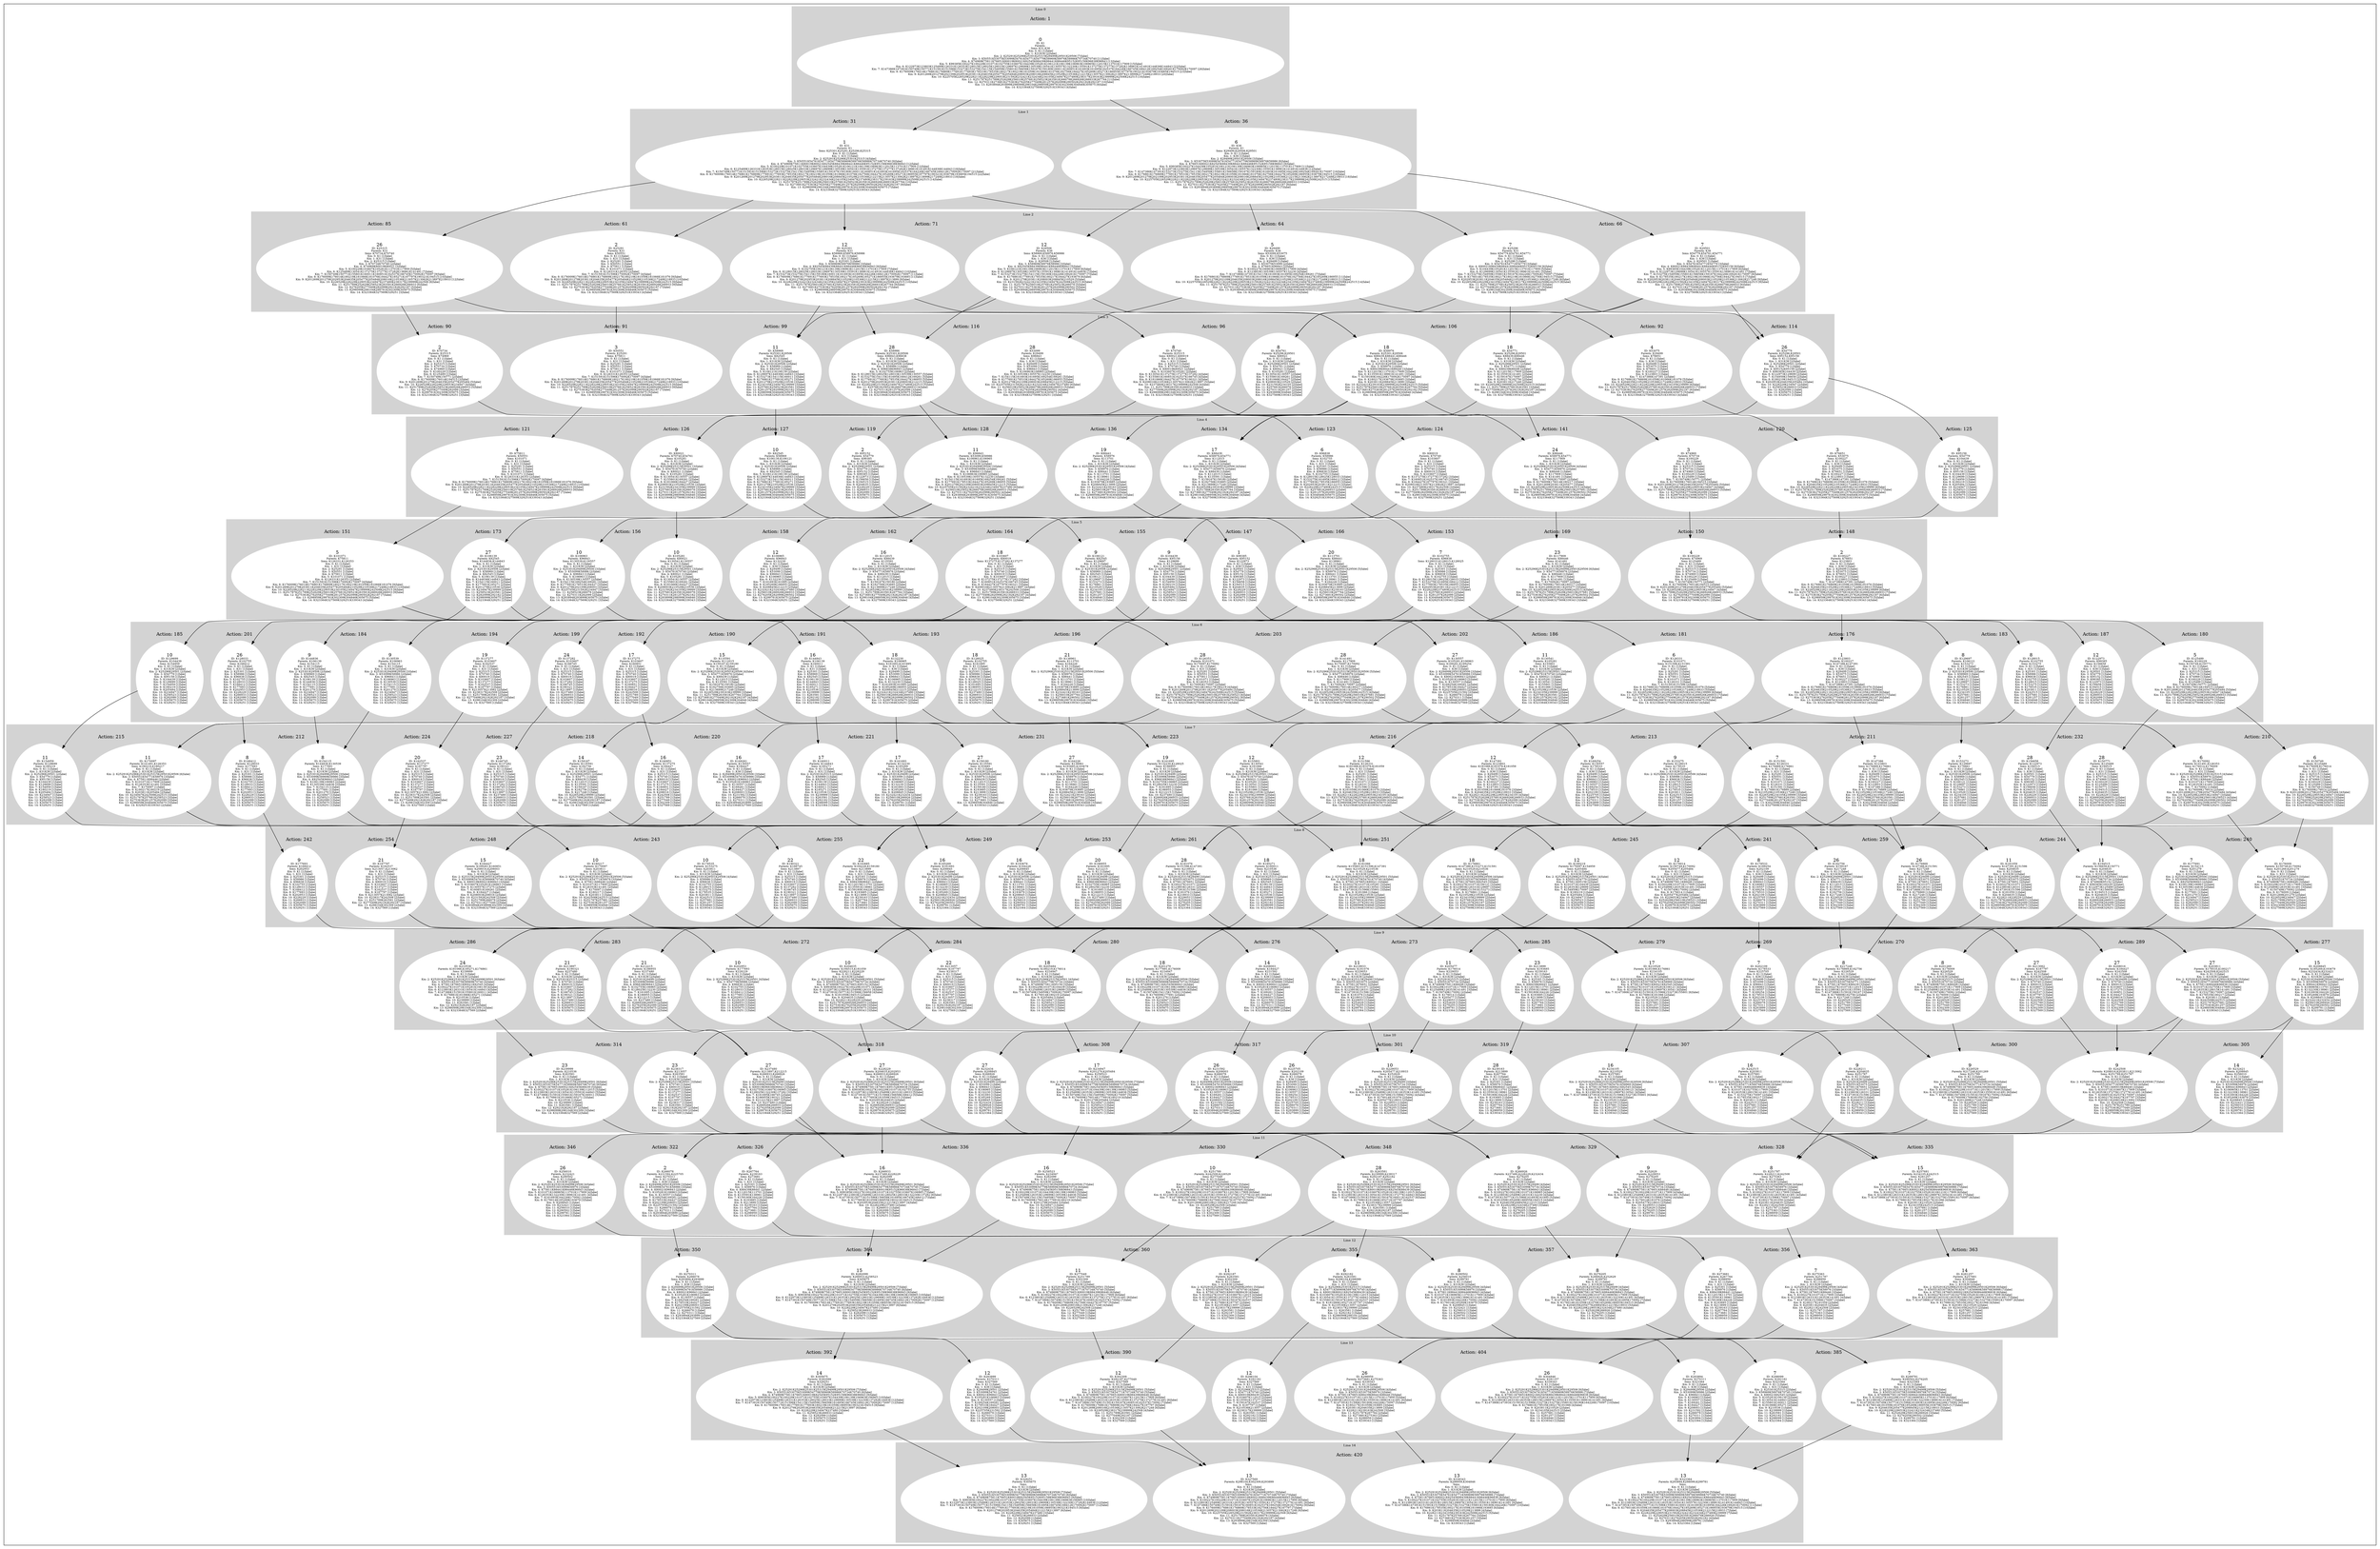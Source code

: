 digraph G {
subgraph cluster_info {
        subgraph cluster_2 {
        style=filled;
        color=lightgrey;
        node [style=filled,color=white];
        subgraph cluster_act_66 {
label = "Action: 66"step_K25296 [label=<7<BR /><FONT POINT-SIZE="8">ID: K25296</FONT><BR /><FONT POINT-SIZE="8">Parents: K31</FONT><BR /><FONT POINT-SIZE="8">Sons: K54779,K54761,K54771</FONT><BR /><FONT POINT-SIZE="8"> Km: 0: K1 [1|false]</FONT><BR /><FONT POINT-SIZE="8"> Km: 1: K31 [1|false]</FONT><BR /><FONT POINT-SIZE="8"> Km: 2: K25296 [1|false]</FONT><BR /><FONT POINT-SIZE="8"> Km: 3: K54761K54771K54779 [3|false]</FONT><BR /><FONT POINT-SIZE="8"> Km: 4: K80021K88439K88441K88446K95152K95158 [6|false]</FONT><BR /><FONT POINT-SIZE="8"> Km: 5: K104439K105281K112015K113701K117909 [5|false]</FONT><BR /><FONT POINT-SIZE="8"> Km: 6: K129699K130541K135591K138961K141491 [5|false]</FONT><BR /><FONT POINT-SIZE="8"> Km: 7: K153275K154959K155801K159167K164226K170092K170097 [7|false]</FONT><BR /><FONT POINT-SIZE="8"> Km: 8: K176014K178535K180217K180219K181066K182756K194515 [7|false]</FONT><BR /><FONT POINT-SIZE="8"> Km: 9: K202953K203811K204635K205484K210529K210536K213062K217248 [8|false]</FONT><BR /><FONT POINT-SIZE="8"> Km: 10: K226529K228229K234105K234947K238317K239999K242508K242515 [8|false]</FONT><BR /><FONT POINT-SIZE="8"> Km: 11: K251789K257681K258523K263581K266933 [5|false]</FONT><BR /><FONT POINT-SIZE="8"> Km: 12: K277049K281257K282099K292182K292187 [5|false]</FONT><BR /><FONT POINT-SIZE="8"> Km: 13: K298104K302309K304846K305675 [4|false]</FONT><BR /><FONT POINT-SIZE="8"> Km: 14: K327569K329251K339343 [3|false]</FONT>>]
step_K29501 [label=<7<BR /><FONT POINT-SIZE="8">ID: K29501</FONT><BR /><FONT POINT-SIZE="8">Parents: K36</FONT><BR /><FONT POINT-SIZE="8">Sons: K54779,K54761,K54771</FONT><BR /><FONT POINT-SIZE="8"> Km: 0: K1 [1|false]</FONT><BR /><FONT POINT-SIZE="8"> Km: 1: K36 [1|false]</FONT><BR /><FONT POINT-SIZE="8"> Km: 2: K29501 [1|false]</FONT><BR /><FONT POINT-SIZE="8"> Km: 3: K54761K54771K54779 [3|false]</FONT><BR /><FONT POINT-SIZE="8"> Km: 4: K80021K88439K88441K88446K95152K95158 [6|false]</FONT><BR /><FONT POINT-SIZE="8"> Km: 5: K99385K104439K105281K112015K113701K117909 [6|false]</FONT><BR /><FONT POINT-SIZE="8"> Km: 6: K122973K129699K130541K130557K135591K138961K141491 [7|false]</FONT><BR /><FONT POINT-SIZE="8"> Km: 7: K153275K154959K155801K156658K159167K164226K169261K170097 [8|false]</FONT><BR /><FONT POINT-SIZE="8"> Km: 8: K178535K180217K180219K181066K182756K184427K194515 [7|false]</FONT><BR /><FONT POINT-SIZE="8"> Km: 9: K202953K203811K204635K205484K208003K210529K210536K213062K217248 [9|false]</FONT><BR /><FONT POINT-SIZE="8"> Km: 10: K226529K228229K231592K234105K234947K238317K239999K242508K242515 [9|false]</FONT><BR /><FONT POINT-SIZE="8"> Km: 11: K251789K257681K258523K263581K266078K266933 [6|false]</FONT><BR /><FONT POINT-SIZE="8"> Km: 12: K270311K277049K281257K282099K292187 [5|false]</FONT><BR /><FONT POINT-SIZE="8"> Km: 13: K293899K302309K304846K305675 [4|false]</FONT><BR /><FONT POINT-SIZE="8"> Km: 14: K327569K329251K339343 [3|false]</FONT>>]
}
subgraph cluster_act_64 {
label = "Action: 64"step_K29499 [label=<5<BR /><FONT POINT-SIZE="8">ID: K29499</FONT><BR /><FONT POINT-SIZE="8">Parents: K36</FONT><BR /><FONT POINT-SIZE="8">Sons: K53099,K53075</FONT><BR /><FONT POINT-SIZE="8"> Km: 0: K1 [1|false]</FONT><BR /><FONT POINT-SIZE="8"> Km: 1: K36 [1|false]</FONT><BR /><FONT POINT-SIZE="8"> Km: 2: K29499 [1|false]</FONT><BR /><FONT POINT-SIZE="8"> Km: 3: K53075K53099 [2|false]</FONT><BR /><FONT POINT-SIZE="8"> Km: 4: K76651K96843 [2|false]</FONT><BR /><FONT POINT-SIZE="8"> Km: 5: K100227K106963K106965K117909 [4|false]</FONT><BR /><FONT POINT-SIZE="8"> Km: 6: K123803K130539K130557K132230 [4|false]</FONT><BR /><FONT POINT-SIZE="8"> Km: 7: K147386K147391K154115K161693K161695K169254K169261 [7|false]</FONT><BR /><FONT POINT-SIZE="8"> Km: 8: K176861K176869K177691K178533K181059K181066K181076K182756K184427K185269K186955 [11|false]</FONT><BR /><FONT POINT-SIZE="8"> Km: 9: K201279K202109K204635K208003K208016K208845K210529K210536K212215K217248K218933 [11|false]</FONT><BR /><FONT POINT-SIZE="8"> Km: 10: K225705K226529K228211K228229K229053K231592K232421K232434K234105K234947K237480K239999K242508K242515 [14|false]</FONT><BR /><FONT POINT-SIZE="8"> Km: 11: K251787K251789K252629K256010K257681K258523K263581K266078K266926K266933 [10|false]</FONT><BR /><FONT POINT-SIZE="8"> Km: 12: K270311K275363K276205K277049K281257K282099K290502K292187 [8|false]</FONT><BR /><FONT POINT-SIZE="8"> Km: 13: K293894K293899K298959K299781K302309K304846K305675 [7|false]</FONT><BR /><FONT POINT-SIZE="8"> Km: 14: K323364K327569K329251K339343 [4|false]</FONT>>]
}
subgraph cluster_act_71 {
label = "Action: 71"step_K25301 [label=<12<BR /><FONT POINT-SIZE="8">ID: K25301</FONT><BR /><FONT POINT-SIZE="8">Parents: K31</FONT><BR /><FONT POINT-SIZE="8">Sons: K58969,K58976,K58986</FONT><BR /><FONT POINT-SIZE="8"> Km: 0: K1 [1|false]</FONT><BR /><FONT POINT-SIZE="8"> Km: 1: K31 [1|false]</FONT><BR /><FONT POINT-SIZE="8"> Km: 2: K25301 [1|false]</FONT><BR /><FONT POINT-SIZE="8"> Km: 3: K58969K58976K58986 [3|false]</FONT><BR /><FONT POINT-SIZE="8"> Km: 4: K82545K88439K88441K88446K96838K96843 [6|false]</FONT><BR /><FONT POINT-SIZE="8"> Km: 5: K102755K106121K106139K106963K112015K113701K117909 [7|false]</FONT><BR /><FONT POINT-SIZE="8"> Km: 6: K128015K128025K128033K129697K130539K135591K138961K141491K144836K144843 [10|false]</FONT><BR /><FONT POINT-SIZE="8"> Km: 7: K153273K153275K154115K159180K160011K161693K161695K164226K168412K170092K170097 [11|false]</FONT><BR /><FONT POINT-SIZE="8"> Km: 8: K176009K176861K177691K177693K178535K180217K185269K185271K186955K193679K193685 [11|false]</FONT><BR /><FONT POINT-SIZE="8"> Km: 9: K201279K202953K203811K208845K210529K210536K212215K213897K213899 [9|false]</FONT><BR /><FONT POINT-SIZE="8"> Km: 10: K228229K232421K232434K234105K234947K237480K239163K239999K242508K242515 [10|false]</FONT><BR /><FONT POINT-SIZE="8"> Km: 11: K251787K256010K257681K258523K263581K266926K266933K267764 [8|false]</FONT><BR /><FONT POINT-SIZE="8"> Km: 12: K273681K275363K276205K281257K282099K290502K292182 [7|false]</FONT><BR /><FONT POINT-SIZE="8"> Km: 13: K298099K298959K299781K304846K305675 [5|false]</FONT><BR /><FONT POINT-SIZE="8"> Km: 14: K323364K329251K339343 [3|false]</FONT>>]
step_K29506 [label=<12<BR /><FONT POINT-SIZE="8">ID: K29506</FONT><BR /><FONT POINT-SIZE="8">Parents: K36</FONT><BR /><FONT POINT-SIZE="8">Sons: K58969,K58976,K58986</FONT><BR /><FONT POINT-SIZE="8"> Km: 0: K1 [1|false]</FONT><BR /><FONT POINT-SIZE="8"> Km: 1: K36 [1|false]</FONT><BR /><FONT POINT-SIZE="8"> Km: 2: K29506 [1|false]</FONT><BR /><FONT POINT-SIZE="8"> Km: 3: K58969K58976K58986 [3|false]</FONT><BR /><FONT POINT-SIZE="8"> Km: 4: K82545K88439K88441K88446K96843 [5|false]</FONT><BR /><FONT POINT-SIZE="8"> Km: 5: K106121K106139K106963K112015K113701K117909 [6|false]</FONT><BR /><FONT POINT-SIZE="8"> Km: 6: K129697K130539K130557K135591K138961K141491K144836 [7|false]</FONT><BR /><FONT POINT-SIZE="8"> Km: 7: K153273K153275K154115K159180K164226K169261K170097 [7|false]</FONT><BR /><FONT POINT-SIZE="8"> Km: 8: K176861K177691K178535K180217K184427K193679 [6|false]</FONT><BR /><FONT POINT-SIZE="8"> Km: 9: K201279K203811K208003K208845K210529 [5|false]</FONT><BR /><FONT POINT-SIZE="8"> Km: 10: K231592K232421K234105K234947K242508K242515 [6|false]</FONT><BR /><FONT POINT-SIZE="8"> Km: 11: K251787K256010K257681K258523K266078 [5|false]</FONT><BR /><FONT POINT-SIZE="8"> Km: 12: K270311K275363K281257K282099K290502 [5|false]</FONT><BR /><FONT POINT-SIZE="8"> Km: 13: K293894K298959K299781K304846K305675 [5|false]</FONT><BR /><FONT POINT-SIZE="8"> Km: 14: K323364K329251K339343 [3|false]</FONT>>]
}
subgraph cluster_act_71 {
label = "Action: 71"step_K25301 [label=<12<BR /><FONT POINT-SIZE="8">ID: K25301</FONT><BR /><FONT POINT-SIZE="8">Parents: K31</FONT><BR /><FONT POINT-SIZE="8">Sons: K58969,K58976,K58986</FONT><BR /><FONT POINT-SIZE="8"> Km: 0: K1 [1|false]</FONT><BR /><FONT POINT-SIZE="8"> Km: 1: K31 [1|false]</FONT><BR /><FONT POINT-SIZE="8"> Km: 2: K25301 [1|false]</FONT><BR /><FONT POINT-SIZE="8"> Km: 3: K58969K58976K58986 [3|false]</FONT><BR /><FONT POINT-SIZE="8"> Km: 4: K82545K88439K88441K88446K96838K96843 [6|false]</FONT><BR /><FONT POINT-SIZE="8"> Km: 5: K102755K106121K106139K106963K112015K113701K117909 [7|false]</FONT><BR /><FONT POINT-SIZE="8"> Km: 6: K128015K128025K128033K129697K130539K135591K138961K141491K144836K144843 [10|false]</FONT><BR /><FONT POINT-SIZE="8"> Km: 7: K153273K153275K154115K159180K160011K161693K161695K164226K168412K170092K170097 [11|false]</FONT><BR /><FONT POINT-SIZE="8"> Km: 8: K176009K176861K177691K177693K178535K180217K185269K185271K186955K193679K193685 [11|false]</FONT><BR /><FONT POINT-SIZE="8"> Km: 9: K201279K202953K203811K208845K210529K210536K212215K213897K213899 [9|false]</FONT><BR /><FONT POINT-SIZE="8"> Km: 10: K228229K232421K232434K234105K234947K237480K239163K239999K242508K242515 [10|false]</FONT><BR /><FONT POINT-SIZE="8"> Km: 11: K251787K256010K257681K258523K263581K266926K266933K267764 [8|false]</FONT><BR /><FONT POINT-SIZE="8"> Km: 12: K273681K275363K276205K281257K282099K290502K292182 [7|false]</FONT><BR /><FONT POINT-SIZE="8"> Km: 13: K298099K298959K299781K304846K305675 [5|false]</FONT><BR /><FONT POINT-SIZE="8"> Km: 14: K323364K329251K339343 [3|false]</FONT>>]
step_K29506 [label=<12<BR /><FONT POINT-SIZE="8">ID: K29506</FONT><BR /><FONT POINT-SIZE="8">Parents: K36</FONT><BR /><FONT POINT-SIZE="8">Sons: K58969,K58976,K58986</FONT><BR /><FONT POINT-SIZE="8"> Km: 0: K1 [1|false]</FONT><BR /><FONT POINT-SIZE="8"> Km: 1: K36 [1|false]</FONT><BR /><FONT POINT-SIZE="8"> Km: 2: K29506 [1|false]</FONT><BR /><FONT POINT-SIZE="8"> Km: 3: K58969K58976K58986 [3|false]</FONT><BR /><FONT POINT-SIZE="8"> Km: 4: K82545K88439K88441K88446K96843 [5|false]</FONT><BR /><FONT POINT-SIZE="8"> Km: 5: K106121K106139K106963K112015K113701K117909 [6|false]</FONT><BR /><FONT POINT-SIZE="8"> Km: 6: K129697K130539K130557K135591K138961K141491K144836 [7|false]</FONT><BR /><FONT POINT-SIZE="8"> Km: 7: K153273K153275K154115K159180K164226K169261K170097 [7|false]</FONT><BR /><FONT POINT-SIZE="8"> Km: 8: K176861K177691K178535K180217K184427K193679 [6|false]</FONT><BR /><FONT POINT-SIZE="8"> Km: 9: K201279K203811K208003K208845K210529 [5|false]</FONT><BR /><FONT POINT-SIZE="8"> Km: 10: K231592K232421K234105K234947K242508K242515 [6|false]</FONT><BR /><FONT POINT-SIZE="8"> Km: 11: K251787K256010K257681K258523K266078 [5|false]</FONT><BR /><FONT POINT-SIZE="8"> Km: 12: K270311K275363K281257K282099K290502 [5|false]</FONT><BR /><FONT POINT-SIZE="8"> Km: 13: K293894K298959K299781K304846K305675 [5|false]</FONT><BR /><FONT POINT-SIZE="8"> Km: 14: K323364K329251K339343 [3|false]</FONT>>]
}
subgraph cluster_act_61 {
label = "Action: 61"step_K25291 [label=<2<BR /><FONT POINT-SIZE="8">ID: K25291</FONT><BR /><FONT POINT-SIZE="8">Parents: K31</FONT><BR /><FONT POINT-SIZE="8">Sons: K50551</FONT><BR /><FONT POINT-SIZE="8"> Km: 0: K1 [1|false]</FONT><BR /><FONT POINT-SIZE="8"> Km: 1: K31 [1|false]</FONT><BR /><FONT POINT-SIZE="8"> Km: 2: K25291 [1|false]</FONT><BR /><FONT POINT-SIZE="8"> Km: 3: K50551 [1|false]</FONT><BR /><FONT POINT-SIZE="8"> Km: 4: K75811 [1|false]</FONT><BR /><FONT POINT-SIZE="8"> Km: 5: K101071 [1|false]</FONT><BR /><FONT POINT-SIZE="8"> Km: 6: K126331K126353 [2|false]</FONT><BR /><FONT POINT-SIZE="8"> Km: 7: K151591K151596K170092K170097 [4|false]</FONT><BR /><FONT POINT-SIZE="8"> Km: 8: K176009K176014K176861K176869K180217K180219K181059K181066K181076 [9|false]</FONT><BR /><FONT POINT-SIZE="8"> Km: 9: K201269K201279K203811K204635K205477K205484K210529K210536K217248K218933 [10|false]</FONT><BR /><FONT POINT-SIZE="8"> Km: 10: K226529K228211K228229K229053K234105K234947K239999K242508K242515 [9|false]</FONT><BR /><FONT POINT-SIZE="8"> Km: 11: K251787K251789K252629K256010K257681K258523K263581K266926K266933 [9|false]</FONT><BR /><FONT POINT-SIZE="8"> Km: 12: K275363K276205K277049K281257K282099K290502K292187 [7|false]</FONT><BR /><FONT POINT-SIZE="8"> Km: 13: K298959K299781K302309K304846K305675 [5|false]</FONT><BR /><FONT POINT-SIZE="8"> Km: 14: K323364K327569K329251K339343 [4|false]</FONT>>]
}
subgraph cluster_act_66 {
label = "Action: 66"step_K25296 [label=<7<BR /><FONT POINT-SIZE="8">ID: K25296</FONT><BR /><FONT POINT-SIZE="8">Parents: K31</FONT><BR /><FONT POINT-SIZE="8">Sons: K54779,K54761,K54771</FONT><BR /><FONT POINT-SIZE="8"> Km: 0: K1 [1|false]</FONT><BR /><FONT POINT-SIZE="8"> Km: 1: K31 [1|false]</FONT><BR /><FONT POINT-SIZE="8"> Km: 2: K25296 [1|false]</FONT><BR /><FONT POINT-SIZE="8"> Km: 3: K54761K54771K54779 [3|false]</FONT><BR /><FONT POINT-SIZE="8"> Km: 4: K80021K88439K88441K88446K95152K95158 [6|false]</FONT><BR /><FONT POINT-SIZE="8"> Km: 5: K104439K105281K112015K113701K117909 [5|false]</FONT><BR /><FONT POINT-SIZE="8"> Km: 6: K129699K130541K135591K138961K141491 [5|false]</FONT><BR /><FONT POINT-SIZE="8"> Km: 7: K153275K154959K155801K159167K164226K170092K170097 [7|false]</FONT><BR /><FONT POINT-SIZE="8"> Km: 8: K176014K178535K180217K180219K181066K182756K194515 [7|false]</FONT><BR /><FONT POINT-SIZE="8"> Km: 9: K202953K203811K204635K205484K210529K210536K213062K217248 [8|false]</FONT><BR /><FONT POINT-SIZE="8"> Km: 10: K226529K228229K234105K234947K238317K239999K242508K242515 [8|false]</FONT><BR /><FONT POINT-SIZE="8"> Km: 11: K251789K257681K258523K263581K266933 [5|false]</FONT><BR /><FONT POINT-SIZE="8"> Km: 12: K277049K281257K282099K292182K292187 [5|false]</FONT><BR /><FONT POINT-SIZE="8"> Km: 13: K298104K302309K304846K305675 [4|false]</FONT><BR /><FONT POINT-SIZE="8"> Km: 14: K327569K329251K339343 [3|false]</FONT>>]
step_K29501 [label=<7<BR /><FONT POINT-SIZE="8">ID: K29501</FONT><BR /><FONT POINT-SIZE="8">Parents: K36</FONT><BR /><FONT POINT-SIZE="8">Sons: K54779,K54761,K54771</FONT><BR /><FONT POINT-SIZE="8"> Km: 0: K1 [1|false]</FONT><BR /><FONT POINT-SIZE="8"> Km: 1: K36 [1|false]</FONT><BR /><FONT POINT-SIZE="8"> Km: 2: K29501 [1|false]</FONT><BR /><FONT POINT-SIZE="8"> Km: 3: K54761K54771K54779 [3|false]</FONT><BR /><FONT POINT-SIZE="8"> Km: 4: K80021K88439K88441K88446K95152K95158 [6|false]</FONT><BR /><FONT POINT-SIZE="8"> Km: 5: K99385K104439K105281K112015K113701K117909 [6|false]</FONT><BR /><FONT POINT-SIZE="8"> Km: 6: K122973K129699K130541K130557K135591K138961K141491 [7|false]</FONT><BR /><FONT POINT-SIZE="8"> Km: 7: K153275K154959K155801K156658K159167K164226K169261K170097 [8|false]</FONT><BR /><FONT POINT-SIZE="8"> Km: 8: K178535K180217K180219K181066K182756K184427K194515 [7|false]</FONT><BR /><FONT POINT-SIZE="8"> Km: 9: K202953K203811K204635K205484K208003K210529K210536K213062K217248 [9|false]</FONT><BR /><FONT POINT-SIZE="8"> Km: 10: K226529K228229K231592K234105K234947K238317K239999K242508K242515 [9|false]</FONT><BR /><FONT POINT-SIZE="8"> Km: 11: K251789K257681K258523K263581K266078K266933 [6|false]</FONT><BR /><FONT POINT-SIZE="8"> Km: 12: K270311K277049K281257K282099K292187 [5|false]</FONT><BR /><FONT POINT-SIZE="8"> Km: 13: K293899K302309K304846K305675 [4|false]</FONT><BR /><FONT POINT-SIZE="8"> Km: 14: K327569K329251K339343 [3|false]</FONT>>]
}
subgraph cluster_act_85 {
label = "Action: 85"step_K25315 [label=<26<BR /><FONT POINT-SIZE="8">ID: K25315</FONT><BR /><FONT POINT-SIZE="8">Parents: K31</FONT><BR /><FONT POINT-SIZE="8">Sons: K70734,K70740</FONT><BR /><FONT POINT-SIZE="8"> Km: 0: K1 [1|false]</FONT><BR /><FONT POINT-SIZE="8"> Km: 1: K31 [1|false]</FONT><BR /><FONT POINT-SIZE="8"> Km: 2: K25315 [1|false]</FONT><BR /><FONT POINT-SIZE="8"> Km: 3: K70734K70740 [2|false]</FONT><BR /><FONT POINT-SIZE="8"> Km: 4: K74969K80019K80021 [3|false]</FONT><BR /><FONT POINT-SIZE="8"> Km: 5: K100229K103607K105281K113701K117909 [5|false]</FONT><BR /><FONT POINT-SIZE="8"> Km: 6: K125489K130541K137275K137277K137282K138961K141491 [7|false]</FONT><BR /><FONT POINT-SIZE="8"> Km: 7: K150749K150771K155801K160011K160851K162537K166745K170092K170097 [9|false]</FONT><BR /><FONT POINT-SIZE="8"> Km: 8: K176009K176014K180219K181066K181076K184427K185271K187797K190321K194515 [10|false]</FONT><BR /><FONT POINT-SIZE="8"> Km: 9: K201269K201279K202953K204635K205477K205484K208016K210536K213057K213062K213897K218933 [12|false]</FONT><BR /><FONT POINT-SIZE="8"> Km: 10: K226529K228229K229053K234947K237480K238317K239999K242508 [8|false]</FONT><BR /><FONT POINT-SIZE="8"> Km: 11: K251789K252629K258523K263581K266926K266933 [6|false]</FONT><BR /><FONT POINT-SIZE="8"> Km: 12: K276205K277049K282099K292182K292187 [5|false]</FONT><BR /><FONT POINT-SIZE="8"> Km: 13: K298099K298104K299781K302309K305675 [5|false]</FONT><BR /><FONT POINT-SIZE="8"> Km: 14: K323364K327569K329251 [3|false]</FONT>>]
}

        fontsize="10"
        label = "Line 2";
        }

        subgraph cluster_11 {
        style=filled;
        color=lightgrey;
        node [style=filled,color=white];
        subgraph cluster_act_335 {
label = "Action: 335"step_K257681 [label=<15<BR /><FONT POINT-SIZE="8">ID: K257681</FONT><BR /><FONT POINT-SIZE="8">Parents: K234105,K242515</FONT><BR /><FONT POINT-SIZE="8">Sons: K281257</FONT><BR /><FONT POINT-SIZE="8"> Km: 0: K1 [1|false]</FONT><BR /><FONT POINT-SIZE="8"> Km: 1: K31K36 [2|false]</FONT><BR /><FONT POINT-SIZE="8"> Km: 2: K25291K25296K25301K29499K29501K29506 [6|false]</FONT><BR /><FONT POINT-SIZE="8"> Km: 3: K50551K53075K54761K54771K58969K58976K58986 [7|false]</FONT><BR /><FONT POINT-SIZE="8"> Km: 4: K75811K76651K80021K82545K88446K96838 [6|false]</FONT><BR /><FONT POINT-SIZE="8"> Km: 5: K100227K101071K102755K105281K106121K117909 [6|false]</FONT><BR /><FONT POINT-SIZE="8"> Km: 6: K123803K126331K126353K128015K129697K130541K141491 [7|false]</FONT><BR /><FONT POINT-SIZE="8"> Km: 7: K147386K147391K151591K151596K153273K153275K155801K170097 [8|false]</FONT><BR /><FONT POINT-SIZE="8"> Km: 8: K176861K178535K180217K181066 [4|false]</FONT><BR /><FONT POINT-SIZE="8"> Km: 9: K203811K210529 [2|false]</FONT><BR /><FONT POINT-SIZE="8"> Km: 10: K234105K242515 [2|false]</FONT><BR /><FONT POINT-SIZE="8"> Km: 11: K257681 [1|false]</FONT><BR /><FONT POINT-SIZE="8"> Km: 12: K281257 [1|false]</FONT><BR /><FONT POINT-SIZE="8"> Km: 13: K304846 [1|false]</FONT><BR /><FONT POINT-SIZE="8"> Km: 14: K339343 [1|false]</FONT>>]
}
subgraph cluster_act_328 {
label = "Action: 328"step_K251787 [label=<8<BR /><FONT POINT-SIZE="8">ID: K251787</FONT><BR /><FONT POINT-SIZE="8">Parents: K228211,K242508</FONT><BR /><FONT POINT-SIZE="8">Sons: K275363</FONT><BR /><FONT POINT-SIZE="8"> Km: 0: K1 [1|false]</FONT><BR /><FONT POINT-SIZE="8"> Km: 1: K31K36 [2|false]</FONT><BR /><FONT POINT-SIZE="8"> Km: 2: K25291K25301K29499K29506 [4|false]</FONT><BR /><FONT POINT-SIZE="8"> Km: 3: K50551K53075K58976 [3|false]</FONT><BR /><FONT POINT-SIZE="8"> Km: 4: K75811K76651K88446 [3|false]</FONT><BR /><FONT POINT-SIZE="8"> Km: 5: K100227K101071K117909 [3|false]</FONT><BR /><FONT POINT-SIZE="8"> Km: 6: K123803K126331K126353K141491 [4|false]</FONT><BR /><FONT POINT-SIZE="8"> Km: 7: K147391K151596K170097 [3|false]</FONT><BR /><FONT POINT-SIZE="8"> Km: 8: K180217K181059 [2|false]</FONT><BR /><FONT POINT-SIZE="8"> Km: 9: K203811K204635 [2|false]</FONT><BR /><FONT POINT-SIZE="8"> Km: 10: K228211K242508 [2|false]</FONT><BR /><FONT POINT-SIZE="8"> Km: 11: K251787 [1|false]</FONT><BR /><FONT POINT-SIZE="8"> Km: 12: K275363 [1|false]</FONT><BR /><FONT POINT-SIZE="8"> Km: 13: K298959 [1|false]</FONT><BR /><FONT POINT-SIZE="8"> Km: 14: K339343 [1|false]</FONT>>]
}
subgraph cluster_act_329 {
label = "Action: 329"step_K266926 [label=<9<BR /><FONT POINT-SIZE="8">ID: K266926</FONT><BR /><FONT POINT-SIZE="8">Parents: K237480,K228229,K232434</FONT><BR /><FONT POINT-SIZE="8">Sons: K276205</FONT><BR /><FONT POINT-SIZE="8"> Km: 0: K1 [1|false]</FONT><BR /><FONT POINT-SIZE="8"> Km: 1: K31K36 [2|false]</FONT><BR /><FONT POINT-SIZE="8"> Km: 2: K25291K25301K25315K29499 [4|false]</FONT><BR /><FONT POINT-SIZE="8"> Km: 3: K50551K53075K53099K70734 [4|false]</FONT><BR /><FONT POINT-SIZE="8"> Km: 4: K74969K75811K76651K96843 [4|false]</FONT><BR /><FONT POINT-SIZE="8"> Km: 5: K100227K100229K101071K106965 [4|false]</FONT><BR /><FONT POINT-SIZE="8"> Km: 6: K123803K125489K126331K132230 [4|false]</FONT><BR /><FONT POINT-SIZE="8"> Km: 7: K147391K150771K151596K161693K161695 [5|false]</FONT><BR /><FONT POINT-SIZE="8"> Km: 8: K181059K185269K186955K194515 [4|false]</FONT><BR /><FONT POINT-SIZE="8"> Km: 9: K204635K208845K212215 [3|false]</FONT><BR /><FONT POINT-SIZE="8"> Km: 10: K228229K232434K237480 [3|false]</FONT><BR /><FONT POINT-SIZE="8"> Km: 11: K266926 [1|false]</FONT><BR /><FONT POINT-SIZE="8"> Km: 12: K276205 [1|false]</FONT><BR /><FONT POINT-SIZE="8"> Km: 13: K299781 [1|false]</FONT><BR /><FONT POINT-SIZE="8"> Km: 14: K323364 [1|false]</FONT>>]
step_K252629 [label=<9<BR /><FONT POINT-SIZE="8">ID: K252629</FONT><BR /><FONT POINT-SIZE="8">Parents: K229053</FONT><BR /><FONT POINT-SIZE="8">Sons: K276205</FONT><BR /><FONT POINT-SIZE="8"> Km: 0: K1 [1|false]</FONT><BR /><FONT POINT-SIZE="8"> Km: 1: K31K36 [2|false]</FONT><BR /><FONT POINT-SIZE="8"> Km: 2: K25291K25315K29499 [3|false]</FONT><BR /><FONT POINT-SIZE="8"> Km: 3: K50551K53075K70734 [3|false]</FONT><BR /><FONT POINT-SIZE="8"> Km: 4: K74969K75811K76651K88446 [4|false]</FONT><BR /><FONT POINT-SIZE="8"> Km: 5: K100227K100229K101071K117909 [4|false]</FONT><BR /><FONT POINT-SIZE="8"> Km: 6: K123803K125489K126331K126353K141491 [5|false]</FONT><BR /><FONT POINT-SIZE="8"> Km: 7: K147391K150749K151596K170092 [4|false]</FONT><BR /><FONT POINT-SIZE="8"> Km: 8: K176014K181076 [2|false]</FONT><BR /><FONT POINT-SIZE="8"> Km: 9: K205477K218933 [2|false]</FONT><BR /><FONT POINT-SIZE="8"> Km: 10: K229053 [1|false]</FONT><BR /><FONT POINT-SIZE="8"> Km: 11: K252629 [1|false]</FONT><BR /><FONT POINT-SIZE="8"> Km: 12: K276205 [1|false]</FONT><BR /><FONT POINT-SIZE="8"> Km: 13: K299781 [1|false]</FONT><BR /><FONT POINT-SIZE="8"> Km: 14: K323364 [1|false]</FONT>>]
}
subgraph cluster_act_348 {
label = "Action: 348"step_K263581 [label=<28<BR /><FONT POINT-SIZE="8">ID: K263581</FONT><BR /><FONT POINT-SIZE="8">Parents: K239999,K238317</FONT><BR /><FONT POINT-SIZE="8">Sons: K292187,K292182</FONT><BR /><FONT POINT-SIZE="8"> Km: 0: K1 [1|false]</FONT><BR /><FONT POINT-SIZE="8"> Km: 1: K31K36 [2|false]</FONT><BR /><FONT POINT-SIZE="8"> Km: 2: K25291K25296K25301K25315K29499K29501 [6|false]</FONT><BR /><FONT POINT-SIZE="8"> Km: 3: K50551K53075K54771K58969K58976K70740 [6|false]</FONT><BR /><FONT POINT-SIZE="8"> Km: 4: K75811K76651K80019K80021K82545K88439 [6|false]</FONT><BR /><FONT POINT-SIZE="8"> Km: 5: K100227K101071K103607K105281K106139K112015 [6|false]</FONT><BR /><FONT POINT-SIZE="8"> Km: 6: K123803K126331K130541K135591K137277K144843 [6|false]</FONT><BR /><FONT POINT-SIZE="8"> Km: 7: K147386K151591K155801K159167K160011K162537 [6|false]</FONT><BR /><FONT POINT-SIZE="8"> Km: 8: K176861K181066K185271K187797 [4|false]</FONT><BR /><FONT POINT-SIZE="8"> Km: 9: K210536K213057 [2|false]</FONT><BR /><FONT POINT-SIZE="8"> Km: 10: K238317K239999 [2|false]</FONT><BR /><FONT POINT-SIZE="8"> Km: 11: K263581 [1|false]</FONT><BR /><FONT POINT-SIZE="8"> Km: 12: K292182K292187 [2|false]</FONT><BR /><FONT POINT-SIZE="8"> Km: 13: K298099K298104K302309 [3|false]</FONT><BR /><FONT POINT-SIZE="8"> Km: 14: K323364K327569 [2|false]</FONT>>]
}
subgraph cluster_act_330 {
label = "Action: 330"step_K251789 [label=<10<BR /><FONT POINT-SIZE="8">ID: K251789</FONT><BR /><FONT POINT-SIZE="8">Parents: K242508,K226529</FONT><BR /><FONT POINT-SIZE="8">Sons: K277049</FONT><BR /><FONT POINT-SIZE="8"> Km: 0: K1 [1|false]</FONT><BR /><FONT POINT-SIZE="8"> Km: 1: K31K36 [2|false]</FONT><BR /><FONT POINT-SIZE="8"> Km: 2: K25291K25296K25315K29499K29501 [5|false]</FONT><BR /><FONT POINT-SIZE="8"> Km: 3: K50551K53075K54771K70734K70740 [5|false]</FONT><BR /><FONT POINT-SIZE="8"> Km: 4: K74969K75811K76651K80019K88439K88446 [6|false]</FONT><BR /><FONT POINT-SIZE="8"> Km: 5: K100227K100229K101071K103607K112015K117909 [6|false]</FONT><BR /><FONT POINT-SIZE="8"> Km: 6: K123803K125489K126331K126353K135591K137275K137277K141491 [8|false]</FONT><BR /><FONT POINT-SIZE="8"> Km: 7: K147386K150749K151591K159167K160851K162537K170092 [7|false]</FONT><BR /><FONT POINT-SIZE="8"> Km: 8: K176009K176869K182756K184427K187797 [5|false]</FONT><BR /><FONT POINT-SIZE="8"> Km: 9: K201269K208016K213062K217248 [4|false]</FONT><BR /><FONT POINT-SIZE="8"> Km: 10: K226529K242508 [2|false]</FONT><BR /><FONT POINT-SIZE="8"> Km: 11: K251789 [1|false]</FONT><BR /><FONT POINT-SIZE="8"> Km: 12: K277049 [1|false]</FONT><BR /><FONT POINT-SIZE="8"> Km: 13: K302309 [1|false]</FONT><BR /><FONT POINT-SIZE="8"> Km: 14: K327569 [1|false]</FONT>>]
}
subgraph cluster_act_329 {
label = "Action: 329"step_K266926 [label=<9<BR /><FONT POINT-SIZE="8">ID: K266926</FONT><BR /><FONT POINT-SIZE="8">Parents: K237480,K228229,K232434</FONT><BR /><FONT POINT-SIZE="8">Sons: K276205</FONT><BR /><FONT POINT-SIZE="8"> Km: 0: K1 [1|false]</FONT><BR /><FONT POINT-SIZE="8"> Km: 1: K31K36 [2|false]</FONT><BR /><FONT POINT-SIZE="8"> Km: 2: K25291K25301K25315K29499 [4|false]</FONT><BR /><FONT POINT-SIZE="8"> Km: 3: K50551K53075K53099K70734 [4|false]</FONT><BR /><FONT POINT-SIZE="8"> Km: 4: K74969K75811K76651K96843 [4|false]</FONT><BR /><FONT POINT-SIZE="8"> Km: 5: K100227K100229K101071K106965 [4|false]</FONT><BR /><FONT POINT-SIZE="8"> Km: 6: K123803K125489K126331K132230 [4|false]</FONT><BR /><FONT POINT-SIZE="8"> Km: 7: K147391K150771K151596K161693K161695 [5|false]</FONT><BR /><FONT POINT-SIZE="8"> Km: 8: K181059K185269K186955K194515 [4|false]</FONT><BR /><FONT POINT-SIZE="8"> Km: 9: K204635K208845K212215 [3|false]</FONT><BR /><FONT POINT-SIZE="8"> Km: 10: K228229K232434K237480 [3|false]</FONT><BR /><FONT POINT-SIZE="8"> Km: 11: K266926 [1|false]</FONT><BR /><FONT POINT-SIZE="8"> Km: 12: K276205 [1|false]</FONT><BR /><FONT POINT-SIZE="8"> Km: 13: K299781 [1|false]</FONT><BR /><FONT POINT-SIZE="8"> Km: 14: K323364 [1|false]</FONT>>]
step_K252629 [label=<9<BR /><FONT POINT-SIZE="8">ID: K252629</FONT><BR /><FONT POINT-SIZE="8">Parents: K229053</FONT><BR /><FONT POINT-SIZE="8">Sons: K276205</FONT><BR /><FONT POINT-SIZE="8"> Km: 0: K1 [1|false]</FONT><BR /><FONT POINT-SIZE="8"> Km: 1: K31K36 [2|false]</FONT><BR /><FONT POINT-SIZE="8"> Km: 2: K25291K25315K29499 [3|false]</FONT><BR /><FONT POINT-SIZE="8"> Km: 3: K50551K53075K70734 [3|false]</FONT><BR /><FONT POINT-SIZE="8"> Km: 4: K74969K75811K76651K88446 [4|false]</FONT><BR /><FONT POINT-SIZE="8"> Km: 5: K100227K100229K101071K117909 [4|false]</FONT><BR /><FONT POINT-SIZE="8"> Km: 6: K123803K125489K126331K126353K141491 [5|false]</FONT><BR /><FONT POINT-SIZE="8"> Km: 7: K147391K150749K151596K170092 [4|false]</FONT><BR /><FONT POINT-SIZE="8"> Km: 8: K176014K181076 [2|false]</FONT><BR /><FONT POINT-SIZE="8"> Km: 9: K205477K218933 [2|false]</FONT><BR /><FONT POINT-SIZE="8"> Km: 10: K229053 [1|false]</FONT><BR /><FONT POINT-SIZE="8"> Km: 11: K252629 [1|false]</FONT><BR /><FONT POINT-SIZE="8"> Km: 12: K276205 [1|false]</FONT><BR /><FONT POINT-SIZE="8"> Km: 13: K299781 [1|false]</FONT><BR /><FONT POINT-SIZE="8"> Km: 14: K323364 [1|false]</FONT>>]
}
subgraph cluster_act_336 {
label = "Action: 336"step_K266933 [label=<16<BR /><FONT POINT-SIZE="8">ID: K266933</FONT><BR /><FONT POINT-SIZE="8">Parents: K237480,K228229</FONT><BR /><FONT POINT-SIZE="8">Sons: K282099</FONT><BR /><FONT POINT-SIZE="8"> Km: 0: K1 [1|false]</FONT><BR /><FONT POINT-SIZE="8"> Km: 1: K31K36 [2|false]</FONT><BR /><FONT POINT-SIZE="8"> Km: 2: K25291K25296K25301K25315K29499K29501 [6|false]</FONT><BR /><FONT POINT-SIZE="8"> Km: 3: K50551K53075K53099K54779K58986K70734K70740 [7|false]</FONT><BR /><FONT POINT-SIZE="8"> Km: 4: K74969K75811K76651K80019K95152K96838K96843 [7|false]</FONT><BR /><FONT POINT-SIZE="8"> Km: 5: K99385K100227K100229K101071K102755K103607K106965 [7|false]</FONT><BR /><FONT POINT-SIZE="8"> Km: 6: K122973K123803K125489K126331K128025K128033K132230K137282 [8|false]</FONT><BR /><FONT POINT-SIZE="8"> Km: 7: K147391K150771K151596K156658K161695K166745K168412 [7|false]</FONT><BR /><FONT POINT-SIZE="8"> Km: 8: K177693K181059K186955K190321K194515 [5|false]</FONT><BR /><FONT POINT-SIZE="8"> Km: 9: K202953K204635K212215K213897 [4|false]</FONT><BR /><FONT POINT-SIZE="8"> Km: 10: K228229K237480 [2|false]</FONT><BR /><FONT POINT-SIZE="8"> Km: 11: K266933 [1|false]</FONT><BR /><FONT POINT-SIZE="8"> Km: 12: K282099 [1|false]</FONT><BR /><FONT POINT-SIZE="8"> Km: 13: K305675 [1|false]</FONT><BR /><FONT POINT-SIZE="8"> Km: 14: K329251 [1|false]</FONT>>]
step_K258523 [label=<16<BR /><FONT POINT-SIZE="8">ID: K258523</FONT><BR /><FONT POINT-SIZE="8">Parents: K234947</FONT><BR /><FONT POINT-SIZE="8">Sons: K282099</FONT><BR /><FONT POINT-SIZE="8"> Km: 0: K1 [1|false]</FONT><BR /><FONT POINT-SIZE="8"> Km: 1: K31K36 [2|false]</FONT><BR /><FONT POINT-SIZE="8"> Km: 2: K25291K25296K25301K25315K29499K29501K29506 [7|false]</FONT><BR /><FONT POINT-SIZE="8"> Km: 3: K50551K53099K54779K58969K58986K70734 [6|false]</FONT><BR /><FONT POINT-SIZE="8"> Km: 4: K74969K75811K82545K95158K96843 [5|false]</FONT><BR /><FONT POINT-SIZE="8"> Km: 5: K100229K101071K104439K106139K106963 [5|false]</FONT><BR /><FONT POINT-SIZE="8"> Km: 6: K125489K126353K129699K130539K144836 [5|false]</FONT><BR /><FONT POINT-SIZE="8"> Km: 7: K150749K154115K154959K170092K170097 [5|false]</FONT><BR /><FONT POINT-SIZE="8"> Km: 8: K176009K176014K177691K180219 [4|false]</FONT><BR /><FONT POINT-SIZE="8"> Km: 9: K201279K205484 [2|false]</FONT><BR /><FONT POINT-SIZE="8"> Km: 10: K234947 [1|false]</FONT><BR /><FONT POINT-SIZE="8"> Km: 11: K258523 [1|false]</FONT><BR /><FONT POINT-SIZE="8"> Km: 12: K282099 [1|false]</FONT><BR /><FONT POINT-SIZE="8"> Km: 13: K305675 [1|false]</FONT><BR /><FONT POINT-SIZE="8"> Km: 14: K329251 [1|false]</FONT>>]
}
subgraph cluster_act_336 {
label = "Action: 336"step_K266933 [label=<16<BR /><FONT POINT-SIZE="8">ID: K266933</FONT><BR /><FONT POINT-SIZE="8">Parents: K237480,K228229</FONT><BR /><FONT POINT-SIZE="8">Sons: K282099</FONT><BR /><FONT POINT-SIZE="8"> Km: 0: K1 [1|false]</FONT><BR /><FONT POINT-SIZE="8"> Km: 1: K31K36 [2|false]</FONT><BR /><FONT POINT-SIZE="8"> Km: 2: K25291K25296K25301K25315K29499K29501 [6|false]</FONT><BR /><FONT POINT-SIZE="8"> Km: 3: K50551K53075K53099K54779K58986K70734K70740 [7|false]</FONT><BR /><FONT POINT-SIZE="8"> Km: 4: K74969K75811K76651K80019K95152K96838K96843 [7|false]</FONT><BR /><FONT POINT-SIZE="8"> Km: 5: K99385K100227K100229K101071K102755K103607K106965 [7|false]</FONT><BR /><FONT POINT-SIZE="8"> Km: 6: K122973K123803K125489K126331K128025K128033K132230K137282 [8|false]</FONT><BR /><FONT POINT-SIZE="8"> Km: 7: K147391K150771K151596K156658K161695K166745K168412 [7|false]</FONT><BR /><FONT POINT-SIZE="8"> Km: 8: K177693K181059K186955K190321K194515 [5|false]</FONT><BR /><FONT POINT-SIZE="8"> Km: 9: K202953K204635K212215K213897 [4|false]</FONT><BR /><FONT POINT-SIZE="8"> Km: 10: K228229K237480 [2|false]</FONT><BR /><FONT POINT-SIZE="8"> Km: 11: K266933 [1|false]</FONT><BR /><FONT POINT-SIZE="8"> Km: 12: K282099 [1|false]</FONT><BR /><FONT POINT-SIZE="8"> Km: 13: K305675 [1|false]</FONT><BR /><FONT POINT-SIZE="8"> Km: 14: K329251 [1|false]</FONT>>]
step_K258523 [label=<16<BR /><FONT POINT-SIZE="8">ID: K258523</FONT><BR /><FONT POINT-SIZE="8">Parents: K234947</FONT><BR /><FONT POINT-SIZE="8">Sons: K282099</FONT><BR /><FONT POINT-SIZE="8"> Km: 0: K1 [1|false]</FONT><BR /><FONT POINT-SIZE="8"> Km: 1: K31K36 [2|false]</FONT><BR /><FONT POINT-SIZE="8"> Km: 2: K25291K25296K25301K25315K29499K29501K29506 [7|false]</FONT><BR /><FONT POINT-SIZE="8"> Km: 3: K50551K53099K54779K58969K58986K70734 [6|false]</FONT><BR /><FONT POINT-SIZE="8"> Km: 4: K74969K75811K82545K95158K96843 [5|false]</FONT><BR /><FONT POINT-SIZE="8"> Km: 5: K100229K101071K104439K106139K106963 [5|false]</FONT><BR /><FONT POINT-SIZE="8"> Km: 6: K125489K126353K129699K130539K144836 [5|false]</FONT><BR /><FONT POINT-SIZE="8"> Km: 7: K150749K154115K154959K170092K170097 [5|false]</FONT><BR /><FONT POINT-SIZE="8"> Km: 8: K176009K176014K177691K180219 [4|false]</FONT><BR /><FONT POINT-SIZE="8"> Km: 9: K201279K205484 [2|false]</FONT><BR /><FONT POINT-SIZE="8"> Km: 10: K234947 [1|false]</FONT><BR /><FONT POINT-SIZE="8"> Km: 11: K258523 [1|false]</FONT><BR /><FONT POINT-SIZE="8"> Km: 12: K282099 [1|false]</FONT><BR /><FONT POINT-SIZE="8"> Km: 13: K305675 [1|false]</FONT><BR /><FONT POINT-SIZE="8"> Km: 14: K329251 [1|false]</FONT>>]
}
subgraph cluster_act_326 {
label = "Action: 326"step_K267764 [label=<6<BR /><FONT POINT-SIZE="8">ID: K267764</FONT><BR /><FONT POINT-SIZE="8">Parents: K239163</FONT><BR /><FONT POINT-SIZE="8">Sons: K273681</FONT><BR /><FONT POINT-SIZE="8"> Km: 0: K1 [1|false]</FONT><BR /><FONT POINT-SIZE="8"> Km: 1: K31 [1|false]</FONT><BR /><FONT POINT-SIZE="8"> Km: 2: K25301 [1|false]</FONT><BR /><FONT POINT-SIZE="8"> Km: 3: K58976 [1|false]</FONT><BR /><FONT POINT-SIZE="8"> Km: 4: K88439K88441 [2|false]</FONT><BR /><FONT POINT-SIZE="8"> Km: 5: K112015K113701 [2|false]</FONT><BR /><FONT POINT-SIZE="8"> Km: 6: K135591K138961 [2|false]</FONT><BR /><FONT POINT-SIZE="8"> Km: 7: K159180K164226 [2|false]</FONT><BR /><FONT POINT-SIZE="8"> Km: 8: K193685 [1|false]</FONT><BR /><FONT POINT-SIZE="8"> Km: 9: K213899 [1|false]</FONT><BR /><FONT POINT-SIZE="8"> Km: 10: K239163 [1|false]</FONT><BR /><FONT POINT-SIZE="8"> Km: 11: K267764 [1|false]</FONT><BR /><FONT POINT-SIZE="8"> Km: 12: K273681 [1|false]</FONT><BR /><FONT POINT-SIZE="8"> Km: 13: K298959 [1|false]</FONT><BR /><FONT POINT-SIZE="8"> Km: 14: K339343 [1|false]</FONT>>]
}
subgraph cluster_act_322 {
label = "Action: 322"step_K266078 [label=<2<BR /><FONT POINT-SIZE="8">ID: K266078</FONT><BR /><FONT POINT-SIZE="8">Parents: K231592,K225705</FONT><BR /><FONT POINT-SIZE="8">Sons: K270311</FONT><BR /><FONT POINT-SIZE="8"> Km: 0: K1 [1|false]</FONT><BR /><FONT POINT-SIZE="8"> Km: 1: K36 [1|false]</FONT><BR /><FONT POINT-SIZE="8"> Km: 2: K29499K29501K29506 [3|false]</FONT><BR /><FONT POINT-SIZE="8"> Km: 3: K53099K54761K58986 [3|false]</FONT><BR /><FONT POINT-SIZE="8"> Km: 4: K80021K96843 [2|false]</FONT><BR /><FONT POINT-SIZE="8"> Km: 5: K105281K106963 [2|false]</FONT><BR /><FONT POINT-SIZE="8"> Km: 6: K130557 [1|false]</FONT><BR /><FONT POINT-SIZE="8"> Km: 7: K169254K169261 [2|false]</FONT><BR /><FONT POINT-SIZE="8"> Km: 8: K178533K184427 [2|false]</FONT><BR /><FONT POINT-SIZE="8"> Km: 9: K202109K208003 [2|false]</FONT><BR /><FONT POINT-SIZE="8"> Km: 10: K225705K231592 [2|false]</FONT><BR /><FONT POINT-SIZE="8"> Km: 11: K266078 [1|false]</FONT><BR /><FONT POINT-SIZE="8"> Km: 12: K270311 [1|false]</FONT><BR /><FONT POINT-SIZE="8"> Km: 13: K293894K293899 [2|false]</FONT><BR /><FONT POINT-SIZE="8"> Km: 14: K323364K327569 [2|false]</FONT>>]
}
subgraph cluster_act_346 {
label = "Action: 346"step_K256010 [label=<26<BR /><FONT POINT-SIZE="8">ID: K256010</FONT><BR /><FONT POINT-SIZE="8">Parents: K232421</FONT><BR /><FONT POINT-SIZE="8">Sons: K290502</FONT><BR /><FONT POINT-SIZE="8"> Km: 0: K1 [1|false]</FONT><BR /><FONT POINT-SIZE="8"> Km: 1: K31K36 [2|false]</FONT><BR /><FONT POINT-SIZE="8"> Km: 2: K25291K25301K29499K29506 [4|false]</FONT><BR /><FONT POINT-SIZE="8"> Km: 3: K50551K53099K58976 [3|false]</FONT><BR /><FONT POINT-SIZE="8"> Km: 4: K75811K88441K88446K96843 [4|false]</FONT><BR /><FONT POINT-SIZE="8"> Km: 5: K101071K106965K113701K117909 [4|false]</FONT><BR /><FONT POINT-SIZE="8"> Km: 6: K126353K132230K138961K141491 [4|false]</FONT><BR /><FONT POINT-SIZE="8"> Km: 7: K161693K164226K170092 [3|false]</FONT><BR /><FONT POINT-SIZE="8"> Km: 8: K176014K185269K193679 [3|false]</FONT><BR /><FONT POINT-SIZE="8"> Km: 9: K208845 [1|false]</FONT><BR /><FONT POINT-SIZE="8"> Km: 10: K232421 [1|false]</FONT><BR /><FONT POINT-SIZE="8"> Km: 11: K256010 [1|false]</FONT><BR /><FONT POINT-SIZE="8"> Km: 12: K290502 [1|false]</FONT><BR /><FONT POINT-SIZE="8"> Km: 13: K299781 [1|false]</FONT><BR /><FONT POINT-SIZE="8"> Km: 14: K323364 [1|false]</FONT>>]
}

        fontsize="10"
        label = "Line 11";
        }

        subgraph cluster_0 {
        style=filled;
        color=lightgrey;
        node [style=filled,color=white];
        subgraph cluster_act_1 {
label = "Action: 1"step_K1 [label=<0<BR /><FONT POINT-SIZE="8">ID: K1</FONT><BR /><FONT POINT-SIZE="8">Parents: </FONT><BR /><FONT POINT-SIZE="8">Sons: K31,K36</FONT><BR /><FONT POINT-SIZE="8"> Km: 0: K1 [1|false]</FONT><BR /><FONT POINT-SIZE="8"> Km: 1: K31K36 [2|false]</FONT><BR /><FONT POINT-SIZE="8"> Km: 2: K25291K25296K25301K25315K29499K29501K29506 [7|false]</FONT><BR /><FONT POINT-SIZE="8"> Km: 3: K50551K53075K53099K54761K54771K54779K58969K58976K58986K70734K70740 [11|false]</FONT><BR /><FONT POINT-SIZE="8"> Km: 4: K74969K75811K76651K80019K80021K82545K88439K88441K88446K95152K95158K96838K96843 [13|false]</FONT><BR /><FONT POINT-SIZE="8"> Km: 5: K99385K100227K100229K101071K102755K103607K104439K105281K106121K106139K106963K106965K112015K113701K117909 [15|false]</FONT><BR /><FONT POINT-SIZE="8"> Km: 6: K122973K123803K125489K126331K126353K128015K128025K128033K129697K129699K130539K130541K130557K132230K135591K137275K137277K137282K138961K141491K144836K144843 [22|false]</FONT><BR /><FONT POINT-SIZE="8"> Km: 7: K147386K147391K150749K150771K151591K151596K153273K153275K154115K154959K155801K156658K159167K159180K160011K160851K161693K161695K162537K164226K166745K168412K169254K169261K170092K170097 [26|false]</FONT><BR /><FONT POINT-SIZE="8"> Km: 8: K176009K176014K176861K176869K177691K177693K178533K178535K180217K180219K181059K181066K181076K182756K184427K185269K185271K186955K187797K190321K193679K193685K194515 [23|false]</FONT><BR /><FONT POINT-SIZE="8"> Km: 9: K201269K201279K202109K202953K203811K204635K205477K205484K208003K208016K208845K210529K210536K212215K213057K213062K213897K213899K217248K218933 [20|false]</FONT><BR /><FONT POINT-SIZE="8"> Km: 10: K225705K226529K228211K228229K229053K231592K232421K232434K234105K234947K237480K238317K239163K239999K242508K242515 [16|false]</FONT><BR /><FONT POINT-SIZE="8"> Km: 11: K251787K251789K252629K256010K257681K258523K263581K266078K266926K266933K267764 [11|false]</FONT><BR /><FONT POINT-SIZE="8"> Km: 12: K270311K273681K275363K276205K277049K281257K282099K290502K292182K292187 [10|false]</FONT><BR /><FONT POINT-SIZE="8"> Km: 13: K293894K293899K298099K298104K298959K299781K302309K304846K305675 [9|false]</FONT><BR /><FONT POINT-SIZE="8"> Km: 14: K323364K327569K329251K339343 [4|false]</FONT>>]
}

        fontsize="10"
        label = "Line 0";
        }

        subgraph cluster_7 {
        style=filled;
        color=lightgrey;
        node [style=filled,color=white];
        subgraph cluster_act_210 {
label = "Action: 210"step_K150749 [label=<6<BR /><FONT POINT-SIZE="8">ID: K150749</FONT><BR /><FONT POINT-SIZE="8">Parents: K125489</FONT><BR /><FONT POINT-SIZE="8">Sons: K176009,K176014</FONT><BR /><FONT POINT-SIZE="8"> Km: 0: K1 [1|false]</FONT><BR /><FONT POINT-SIZE="8"> Km: 1: K31 [1|false]</FONT><BR /><FONT POINT-SIZE="8"> Km: 2: K25315 [1|false]</FONT><BR /><FONT POINT-SIZE="8"> Km: 3: K70734 [1|false]</FONT><BR /><FONT POINT-SIZE="8"> Km: 4: K74969 [1|false]</FONT><BR /><FONT POINT-SIZE="8"> Km: 5: K100229 [1|false]</FONT><BR /><FONT POINT-SIZE="8"> Km: 6: K125489 [1|false]</FONT><BR /><FONT POINT-SIZE="8"> Km: 7: K150749 [1|false]</FONT><BR /><FONT POINT-SIZE="8"> Km: 8: K176009K176014 [2|false]</FONT><BR /><FONT POINT-SIZE="8"> Km: 9: K201269K201279K205477K205484 [4|false]</FONT><BR /><FONT POINT-SIZE="8"> Km: 10: K226529K229053K234947 [3|false]</FONT><BR /><FONT POINT-SIZE="8"> Km: 11: K251789K252629K258523 [3|false]</FONT><BR /><FONT POINT-SIZE="8"> Km: 12: K276205K277049K282099 [3|false]</FONT><BR /><FONT POINT-SIZE="8"> Km: 13: K299781K302309K305675 [3|false]</FONT><BR /><FONT POINT-SIZE="8"> Km: 14: K323364K327569K329251 [3|false]</FONT>>]
step_K170092 [label=<6<BR /><FONT POINT-SIZE="8">ID: K170092</FONT><BR /><FONT POINT-SIZE="8">Parents: K141491,K126353</FONT><BR /><FONT POINT-SIZE="8">Sons: K176014,K176009</FONT><BR /><FONT POINT-SIZE="8"> Km: 0: K1 [1|false]</FONT><BR /><FONT POINT-SIZE="8"> Km: 1: K31 [1|false]</FONT><BR /><FONT POINT-SIZE="8"> Km: 2: K25291K25296K25301K25315 [4|false]</FONT><BR /><FONT POINT-SIZE="8"> Km: 3: K50551K58976 [2|false]</FONT><BR /><FONT POINT-SIZE="8"> Km: 4: K75811K88446 [2|false]</FONT><BR /><FONT POINT-SIZE="8"> Km: 5: K101071K117909 [2|false]</FONT><BR /><FONT POINT-SIZE="8"> Km: 6: K126353K141491 [2|false]</FONT><BR /><FONT POINT-SIZE="8"> Km: 7: K170092 [1|false]</FONT><BR /><FONT POINT-SIZE="8"> Km: 8: K176009K176014 [2|false]</FONT><BR /><FONT POINT-SIZE="8"> Km: 9: K201269K201279K205477K205484 [4|false]</FONT><BR /><FONT POINT-SIZE="8"> Km: 10: K226529K229053K234947 [3|false]</FONT><BR /><FONT POINT-SIZE="8"> Km: 11: K251789K252629K256010K258523 [4|false]</FONT><BR /><FONT POINT-SIZE="8"> Km: 12: K276205K277049K282099K290502 [4|false]</FONT><BR /><FONT POINT-SIZE="8"> Km: 13: K299781K302309K305675 [3|false]</FONT><BR /><FONT POINT-SIZE="8"> Km: 14: K323364K327569K329251 [3|false]</FONT>>]
}
subgraph cluster_act_232 {
label = "Action: 232"step_K156658 [label=<28<BR /><FONT POINT-SIZE="8">ID: K156658</FONT><BR /><FONT POINT-SIZE="8">Parents: K122973</FONT><BR /><FONT POINT-SIZE="8">Sons: K194515</FONT><BR /><FONT POINT-SIZE="8"> Km: 0: K1 [1|false]</FONT><BR /><FONT POINT-SIZE="8"> Km: 1: K36 [1|false]</FONT><BR /><FONT POINT-SIZE="8"> Km: 2: K29501 [1|false]</FONT><BR /><FONT POINT-SIZE="8"> Km: 3: K54779 [1|false]</FONT><BR /><FONT POINT-SIZE="8"> Km: 4: K95152 [1|false]</FONT><BR /><FONT POINT-SIZE="8"> Km: 5: K99385 [1|false]</FONT><BR /><FONT POINT-SIZE="8"> Km: 6: K122973 [1|false]</FONT><BR /><FONT POINT-SIZE="8"> Km: 7: K156658 [1|false]</FONT><BR /><FONT POINT-SIZE="8"> Km: 8: K194515 [1|false]</FONT><BR /><FONT POINT-SIZE="8"> Km: 9: K204635 [1|false]</FONT><BR /><FONT POINT-SIZE="8"> Km: 10: K228229 [1|false]</FONT><BR /><FONT POINT-SIZE="8"> Km: 11: K266933 [1|false]</FONT><BR /><FONT POINT-SIZE="8"> Km: 12: K282099 [1|false]</FONT><BR /><FONT POINT-SIZE="8"> Km: 13: K305675 [1|false]</FONT><BR /><FONT POINT-SIZE="8"> Km: 14: K329251 [1|false]</FONT>>]
step_K150771 [label=<28<BR /><FONT POINT-SIZE="8">ID: K150771</FONT><BR /><FONT POINT-SIZE="8">Parents: K125489</FONT><BR /><FONT POINT-SIZE="8">Sons: K194515</FONT><BR /><FONT POINT-SIZE="8"> Km: 0: K1 [1|false]</FONT><BR /><FONT POINT-SIZE="8"> Km: 1: K31 [1|false]</FONT><BR /><FONT POINT-SIZE="8"> Km: 2: K25315 [1|false]</FONT><BR /><FONT POINT-SIZE="8"> Km: 3: K70734 [1|false]</FONT><BR /><FONT POINT-SIZE="8"> Km: 4: K74969 [1|false]</FONT><BR /><FONT POINT-SIZE="8"> Km: 5: K100229 [1|false]</FONT><BR /><FONT POINT-SIZE="8"> Km: 6: K125489 [1|false]</FONT><BR /><FONT POINT-SIZE="8"> Km: 7: K150771 [1|false]</FONT><BR /><FONT POINT-SIZE="8"> Km: 8: K194515 [1|false]</FONT><BR /><FONT POINT-SIZE="8"> Km: 9: K204635 [1|false]</FONT><BR /><FONT POINT-SIZE="8"> Km: 10: K228229 [1|false]</FONT><BR /><FONT POINT-SIZE="8"> Km: 11: K266926K266933 [2|false]</FONT><BR /><FONT POINT-SIZE="8"> Km: 12: K276205K282099 [2|false]</FONT><BR /><FONT POINT-SIZE="8"> Km: 13: K299781K305675 [2|false]</FONT><BR /><FONT POINT-SIZE="8"> Km: 14: K323364K329251 [2|false]</FONT>>]
}
subgraph cluster_act_210 {
label = "Action: 210"step_K150749 [label=<6<BR /><FONT POINT-SIZE="8">ID: K150749</FONT><BR /><FONT POINT-SIZE="8">Parents: K125489</FONT><BR /><FONT POINT-SIZE="8">Sons: K176009,K176014</FONT><BR /><FONT POINT-SIZE="8"> Km: 0: K1 [1|false]</FONT><BR /><FONT POINT-SIZE="8"> Km: 1: K31 [1|false]</FONT><BR /><FONT POINT-SIZE="8"> Km: 2: K25315 [1|false]</FONT><BR /><FONT POINT-SIZE="8"> Km: 3: K70734 [1|false]</FONT><BR /><FONT POINT-SIZE="8"> Km: 4: K74969 [1|false]</FONT><BR /><FONT POINT-SIZE="8"> Km: 5: K100229 [1|false]</FONT><BR /><FONT POINT-SIZE="8"> Km: 6: K125489 [1|false]</FONT><BR /><FONT POINT-SIZE="8"> Km: 7: K150749 [1|false]</FONT><BR /><FONT POINT-SIZE="8"> Km: 8: K176009K176014 [2|false]</FONT><BR /><FONT POINT-SIZE="8"> Km: 9: K201269K201279K205477K205484 [4|false]</FONT><BR /><FONT POINT-SIZE="8"> Km: 10: K226529K229053K234947 [3|false]</FONT><BR /><FONT POINT-SIZE="8"> Km: 11: K251789K252629K258523 [3|false]</FONT><BR /><FONT POINT-SIZE="8"> Km: 12: K276205K277049K282099 [3|false]</FONT><BR /><FONT POINT-SIZE="8"> Km: 13: K299781K302309K305675 [3|false]</FONT><BR /><FONT POINT-SIZE="8"> Km: 14: K323364K327569K329251 [3|false]</FONT>>]
step_K170092 [label=<6<BR /><FONT POINT-SIZE="8">ID: K170092</FONT><BR /><FONT POINT-SIZE="8">Parents: K141491,K126353</FONT><BR /><FONT POINT-SIZE="8">Sons: K176014,K176009</FONT><BR /><FONT POINT-SIZE="8"> Km: 0: K1 [1|false]</FONT><BR /><FONT POINT-SIZE="8"> Km: 1: K31 [1|false]</FONT><BR /><FONT POINT-SIZE="8"> Km: 2: K25291K25296K25301K25315 [4|false]</FONT><BR /><FONT POINT-SIZE="8"> Km: 3: K50551K58976 [2|false]</FONT><BR /><FONT POINT-SIZE="8"> Km: 4: K75811K88446 [2|false]</FONT><BR /><FONT POINT-SIZE="8"> Km: 5: K101071K117909 [2|false]</FONT><BR /><FONT POINT-SIZE="8"> Km: 6: K126353K141491 [2|false]</FONT><BR /><FONT POINT-SIZE="8"> Km: 7: K170092 [1|false]</FONT><BR /><FONT POINT-SIZE="8"> Km: 8: K176009K176014 [2|false]</FONT><BR /><FONT POINT-SIZE="8"> Km: 9: K201269K201279K205477K205484 [4|false]</FONT><BR /><FONT POINT-SIZE="8"> Km: 10: K226529K229053K234947 [3|false]</FONT><BR /><FONT POINT-SIZE="8"> Km: 11: K251789K252629K256010K258523 [4|false]</FONT><BR /><FONT POINT-SIZE="8"> Km: 12: K276205K277049K282099K290502 [4|false]</FONT><BR /><FONT POINT-SIZE="8"> Km: 13: K299781K302309K305675 [3|false]</FONT><BR /><FONT POINT-SIZE="8"> Km: 14: K323364K327569K329251 [3|false]</FONT>>]
}
subgraph cluster_act_211 {
label = "Action: 211"step_K147386 [label=<7<BR /><FONT POINT-SIZE="8">ID: K147386</FONT><BR /><FONT POINT-SIZE="8">Parents: K123803</FONT><BR /><FONT POINT-SIZE="8">Sons: K176869,K176861</FONT><BR /><FONT POINT-SIZE="8"> Km: 0: K1 [1|false]</FONT><BR /><FONT POINT-SIZE="8"> Km: 1: K36 [1|false]</FONT><BR /><FONT POINT-SIZE="8"> Km: 2: K29499 [1|false]</FONT><BR /><FONT POINT-SIZE="8"> Km: 3: K53075 [1|false]</FONT><BR /><FONT POINT-SIZE="8"> Km: 4: K76651 [1|false]</FONT><BR /><FONT POINT-SIZE="8"> Km: 5: K100227 [1|false]</FONT><BR /><FONT POINT-SIZE="8"> Km: 6: K123803 [1|false]</FONT><BR /><FONT POINT-SIZE="8"> Km: 7: K147386 [1|false]</FONT><BR /><FONT POINT-SIZE="8"> Km: 8: K176861K176869 [2|false]</FONT><BR /><FONT POINT-SIZE="8"> Km: 9: K210529K210536K217248 [3|false]</FONT><BR /><FONT POINT-SIZE="8"> Km: 10: K226529K234105K239999 [3|false]</FONT><BR /><FONT POINT-SIZE="8"> Km: 11: K251789K257681K263581 [3|false]</FONT><BR /><FONT POINT-SIZE="8"> Km: 12: K277049K281257K292187 [3|false]</FONT><BR /><FONT POINT-SIZE="8"> Km: 13: K302309K304846 [2|false]</FONT><BR /><FONT POINT-SIZE="8"> Km: 14: K327569K339343 [2|false]</FONT>>]
step_K153273 [label=<7<BR /><FONT POINT-SIZE="8">ID: K153273</FONT><BR /><FONT POINT-SIZE="8">Parents: K129697</FONT><BR /><FONT POINT-SIZE="8">Sons: K176861</FONT><BR /><FONT POINT-SIZE="8"> Km: 0: K1 [1|false]</FONT><BR /><FONT POINT-SIZE="8"> Km: 1: K31K36 [2|false]</FONT><BR /><FONT POINT-SIZE="8"> Km: 2: K25301K29506 [2|false]</FONT><BR /><FONT POINT-SIZE="8"> Km: 3: K58969 [1|false]</FONT><BR /><FONT POINT-SIZE="8"> Km: 4: K82545 [1|false]</FONT><BR /><FONT POINT-SIZE="8"> Km: 5: K106121 [1|false]</FONT><BR /><FONT POINT-SIZE="8"> Km: 6: K129697 [1|false]</FONT><BR /><FONT POINT-SIZE="8"> Km: 7: K153273 [1|false]</FONT><BR /><FONT POINT-SIZE="8"> Km: 8: K176861 [1|false]</FONT><BR /><FONT POINT-SIZE="8"> Km: 9: K210529 [1|false]</FONT><BR /><FONT POINT-SIZE="8"> Km: 10: K234105 [1|false]</FONT><BR /><FONT POINT-SIZE="8"> Km: 11: K257681 [1|false]</FONT><BR /><FONT POINT-SIZE="8"> Km: 12: K281257 [1|false]</FONT><BR /><FONT POINT-SIZE="8"> Km: 13: K304846 [1|false]</FONT><BR /><FONT POINT-SIZE="8"> Km: 14: K339343 [1|false]</FONT>>]
step_K151591 [label=<7<BR /><FONT POINT-SIZE="8">ID: K151591</FONT><BR /><FONT POINT-SIZE="8">Parents: K126331</FONT><BR /><FONT POINT-SIZE="8">Sons: K176869,K176861</FONT><BR /><FONT POINT-SIZE="8"> Km: 0: K1 [1|false]</FONT><BR /><FONT POINT-SIZE="8"> Km: 1: K31 [1|false]</FONT><BR /><FONT POINT-SIZE="8"> Km: 2: K25291 [1|false]</FONT><BR /><FONT POINT-SIZE="8"> Km: 3: K50551 [1|false]</FONT><BR /><FONT POINT-SIZE="8"> Km: 4: K75811 [1|false]</FONT><BR /><FONT POINT-SIZE="8"> Km: 5: K101071 [1|false]</FONT><BR /><FONT POINT-SIZE="8"> Km: 6: K126331 [1|false]</FONT><BR /><FONT POINT-SIZE="8"> Km: 7: K151591 [1|false]</FONT><BR /><FONT POINT-SIZE="8"> Km: 8: K176861K176869 [2|false]</FONT><BR /><FONT POINT-SIZE="8"> Km: 9: K210529K210536K217248 [3|false]</FONT><BR /><FONT POINT-SIZE="8"> Km: 10: K226529K234105K239999 [3|false]</FONT><BR /><FONT POINT-SIZE="8"> Km: 11: K251789K257681K263581 [3|false]</FONT><BR /><FONT POINT-SIZE="8"> Km: 12: K277049K281257K292187 [3|false]</FONT><BR /><FONT POINT-SIZE="8"> Km: 13: K302309K304846 [2|false]</FONT><BR /><FONT POINT-SIZE="8"> Km: 14: K327569K339343 [2|false]</FONT>>]
}
subgraph cluster_act_213 {
label = "Action: 213"step_K153275 [label=<9<BR /><FONT POINT-SIZE="8">ID: K153275</FONT><BR /><FONT POINT-SIZE="8">Parents: K128015</FONT><BR /><FONT POINT-SIZE="8">Sons: K178535</FONT><BR /><FONT POINT-SIZE="8"> Km: 0: K1 [1|false]</FONT><BR /><FONT POINT-SIZE="8"> Km: 1: K31K36 [2|false]</FONT><BR /><FONT POINT-SIZE="8"> Km: 2: K25296K25301K29501K29506 [4|false]</FONT><BR /><FONT POINT-SIZE="8"> Km: 3: K58986 [1|false]</FONT><BR /><FONT POINT-SIZE="8"> Km: 4: K96838 [1|false]</FONT><BR /><FONT POINT-SIZE="8"> Km: 5: K102755 [1|false]</FONT><BR /><FONT POINT-SIZE="8"> Km: 6: K128015 [1|false]</FONT><BR /><FONT POINT-SIZE="8"> Km: 7: K153275 [1|false]</FONT><BR /><FONT POINT-SIZE="8"> Km: 8: K178535 [1|false]</FONT><BR /><FONT POINT-SIZE="8"> Km: 9: K203811 [1|false]</FONT><BR /><FONT POINT-SIZE="8"> Km: 10: K242515 [1|false]</FONT><BR /><FONT POINT-SIZE="8"> Km: 11: K257681 [1|false]</FONT><BR /><FONT POINT-SIZE="8"> Km: 12: K281257 [1|false]</FONT><BR /><FONT POINT-SIZE="8"> Km: 13: K304846 [1|false]</FONT><BR /><FONT POINT-SIZE="8"> Km: 14: K339343 [1|false]</FONT>>]
step_K169254 [label=<9<BR /><FONT POINT-SIZE="8">ID: K169254</FONT><BR /><FONT POINT-SIZE="8">Parents: K130557</FONT><BR /><FONT POINT-SIZE="8">Sons: K178533</FONT><BR /><FONT POINT-SIZE="8"> Km: 0: K1 [1|false]</FONT><BR /><FONT POINT-SIZE="8"> Km: 1: K36 [1|false]</FONT><BR /><FONT POINT-SIZE="8"> Km: 2: K29499 [1|false]</FONT><BR /><FONT POINT-SIZE="8"> Km: 3: K53099 [1|false]</FONT><BR /><FONT POINT-SIZE="8"> Km: 4: K96843 [1|false]</FONT><BR /><FONT POINT-SIZE="8"> Km: 5: K106963 [1|false]</FONT><BR /><FONT POINT-SIZE="8"> Km: 6: K130557 [1|false]</FONT><BR /><FONT POINT-SIZE="8"> Km: 7: K169254 [1|false]</FONT><BR /><FONT POINT-SIZE="8"> Km: 8: K178533 [1|false]</FONT><BR /><FONT POINT-SIZE="8"> Km: 9: K202109 [1|false]</FONT><BR /><FONT POINT-SIZE="8"> Km: 10: K225705 [1|false]</FONT><BR /><FONT POINT-SIZE="8"> Km: 11: K266078 [1|false]</FONT><BR /><FONT POINT-SIZE="8"> Km: 12: K270311 [1|false]</FONT><BR /><FONT POINT-SIZE="8"> Km: 13: K293899 [1|false]</FONT><BR /><FONT POINT-SIZE="8"> Km: 14: K327569 [1|false]</FONT>>]
}
subgraph cluster_act_216 {
label = "Action: 216"step_K155801 [label=<12<BR /><FONT POINT-SIZE="8">ID: K155801</FONT><BR /><FONT POINT-SIZE="8">Parents: K130541</FONT><BR /><FONT POINT-SIZE="8">Sons: K181066</FONT><BR /><FONT POINT-SIZE="8"> Km: 0: K1 [1|false]</FONT><BR /><FONT POINT-SIZE="8"> Km: 1: K31K36 [2|false]</FONT><BR /><FONT POINT-SIZE="8"> Km: 2: K25296K25315K29501 [3|false]</FONT><BR /><FONT POINT-SIZE="8"> Km: 3: K54761K70740 [2|false]</FONT><BR /><FONT POINT-SIZE="8"> Km: 4: K80021 [1|false]</FONT><BR /><FONT POINT-SIZE="8"> Km: 5: K105281 [1|false]</FONT><BR /><FONT POINT-SIZE="8"> Km: 6: K130541 [1|false]</FONT><BR /><FONT POINT-SIZE="8"> Km: 7: K155801 [1|false]</FONT><BR /><FONT POINT-SIZE="8"> Km: 8: K181066 [1|false]</FONT><BR /><FONT POINT-SIZE="8"> Km: 9: K210529K210536 [2|false]</FONT><BR /><FONT POINT-SIZE="8"> Km: 10: K234105K239999 [2|false]</FONT><BR /><FONT POINT-SIZE="8"> Km: 11: K257681K263581 [2|false]</FONT><BR /><FONT POINT-SIZE="8"> Km: 12: K281257K292182 [2|false]</FONT><BR /><FONT POINT-SIZE="8"> Km: 13: K298099K304846 [2|false]</FONT><BR /><FONT POINT-SIZE="8"> Km: 14: K323364K339343 [2|false]</FONT>>]
step_K147391 [label=<12<BR /><FONT POINT-SIZE="8">ID: K147391</FONT><BR /><FONT POINT-SIZE="8">Parents: K123803</FONT><BR /><FONT POINT-SIZE="8">Sons: K181066,K181076,K181059</FONT><BR /><FONT POINT-SIZE="8"> Km: 0: K1 [1|false]</FONT><BR /><FONT POINT-SIZE="8"> Km: 1: K36 [1|false]</FONT><BR /><FONT POINT-SIZE="8"> Km: 2: K29499 [1|false]</FONT><BR /><FONT POINT-SIZE="8"> Km: 3: K53075 [1|false]</FONT><BR /><FONT POINT-SIZE="8"> Km: 4: K76651 [1|false]</FONT><BR /><FONT POINT-SIZE="8"> Km: 5: K100227 [1|false]</FONT><BR /><FONT POINT-SIZE="8"> Km: 6: K123803 [1|false]</FONT><BR /><FONT POINT-SIZE="8"> Km: 7: K147391 [1|false]</FONT><BR /><FONT POINT-SIZE="8"> Km: 8: K181059K181066K181076 [3|false]</FONT><BR /><FONT POINT-SIZE="8"> Km: 9: K204635K210529K218933 [3|false]</FONT><BR /><FONT POINT-SIZE="8"> Km: 10: K228211K228229K229053K234105 [4|false]</FONT><BR /><FONT POINT-SIZE="8"> Km: 11: K251787K252629K257681K266926K266933 [5|false]</FONT><BR /><FONT POINT-SIZE="8"> Km: 12: K275363K276205K281257K282099 [4|false]</FONT><BR /><FONT POINT-SIZE="8"> Km: 13: K298959K299781K304846K305675 [4|false]</FONT><BR /><FONT POINT-SIZE="8"> Km: 14: K323364K329251K339343 [3|false]</FONT>>]
step_K151596 [label=<12<BR /><FONT POINT-SIZE="8">ID: K151596</FONT><BR /><FONT POINT-SIZE="8">Parents: K126331</FONT><BR /><FONT POINT-SIZE="8">Sons: K181066,K181076,K181059</FONT><BR /><FONT POINT-SIZE="8"> Km: 0: K1 [1|false]</FONT><BR /><FONT POINT-SIZE="8"> Km: 1: K31 [1|false]</FONT><BR /><FONT POINT-SIZE="8"> Km: 2: K25291 [1|false]</FONT><BR /><FONT POINT-SIZE="8"> Km: 3: K50551 [1|false]</FONT><BR /><FONT POINT-SIZE="8"> Km: 4: K75811 [1|false]</FONT><BR /><FONT POINT-SIZE="8"> Km: 5: K101071 [1|false]</FONT><BR /><FONT POINT-SIZE="8"> Km: 6: K126331 [1|false]</FONT><BR /><FONT POINT-SIZE="8"> Km: 7: K151596 [1|false]</FONT><BR /><FONT POINT-SIZE="8"> Km: 8: K181059K181066K181076 [3|false]</FONT><BR /><FONT POINT-SIZE="8"> Km: 9: K204635K210529K218933 [3|false]</FONT><BR /><FONT POINT-SIZE="8"> Km: 10: K228211K228229K229053K234105 [4|false]</FONT><BR /><FONT POINT-SIZE="8"> Km: 11: K251787K252629K257681K266926K266933 [5|false]</FONT><BR /><FONT POINT-SIZE="8"> Km: 12: K275363K276205K281257K282099 [4|false]</FONT><BR /><FONT POINT-SIZE="8"> Km: 13: K298959K299781K304846K305675 [4|false]</FONT><BR /><FONT POINT-SIZE="8"> Km: 14: K323364K329251K339343 [3|false]</FONT>>]
}
subgraph cluster_act_223 {
label = "Action: 223"step_K161695 [label=<19<BR /><FONT POINT-SIZE="8">ID: K161695</FONT><BR /><FONT POINT-SIZE="8">Parents: K132230,K128025</FONT><BR /><FONT POINT-SIZE="8">Sons: K186955</FONT><BR /><FONT POINT-SIZE="8"> Km: 0: K1 [1|false]</FONT><BR /><FONT POINT-SIZE="8"> Km: 1: K31K36 [2|false]</FONT><BR /><FONT POINT-SIZE="8"> Km: 2: K25301K29499 [2|false]</FONT><BR /><FONT POINT-SIZE="8"> Km: 3: K53099K58986 [2|false]</FONT><BR /><FONT POINT-SIZE="8"> Km: 4: K96838K96843 [2|false]</FONT><BR /><FONT POINT-SIZE="8"> Km: 5: K102755K106965 [2|false]</FONT><BR /><FONT POINT-SIZE="8"> Km: 6: K128025K132230 [2|false]</FONT><BR /><FONT POINT-SIZE="8"> Km: 7: K161695 [1|false]</FONT><BR /><FONT POINT-SIZE="8"> Km: 8: K186955 [1|false]</FONT><BR /><FONT POINT-SIZE="8"> Km: 9: K212215 [1|false]</FONT><BR /><FONT POINT-SIZE="8"> Km: 10: K237480 [1|false]</FONT><BR /><FONT POINT-SIZE="8"> Km: 11: K266926K266933 [2|false]</FONT><BR /><FONT POINT-SIZE="8"> Km: 12: K276205K282099 [2|false]</FONT><BR /><FONT POINT-SIZE="8"> Km: 13: K299781K305675 [2|false]</FONT><BR /><FONT POINT-SIZE="8"> Km: 14: K323364K329251 [2|false]</FONT>>]
}
subgraph cluster_act_231 {
label = "Action: 231"step_K164226 [label=<27<BR /><FONT POINT-SIZE="8">ID: K164226</FONT><BR /><FONT POINT-SIZE="8">Parents: K138961</FONT><BR /><FONT POINT-SIZE="8">Sons: K193685,K193679</FONT><BR /><FONT POINT-SIZE="8"> Km: 0: K1 [1|false]</FONT><BR /><FONT POINT-SIZE="8"> Km: 1: K31K36 [2|false]</FONT><BR /><FONT POINT-SIZE="8"> Km: 2: K25296K25301K29501K29506 [4|false]</FONT><BR /><FONT POINT-SIZE="8"> Km: 3: K58976 [1|false]</FONT><BR /><FONT POINT-SIZE="8"> Km: 4: K88441 [1|false]</FONT><BR /><FONT POINT-SIZE="8"> Km: 5: K113701 [1|false]</FONT><BR /><FONT POINT-SIZE="8"> Km: 6: K138961 [1|false]</FONT><BR /><FONT POINT-SIZE="8"> Km: 7: K164226 [1|false]</FONT><BR /><FONT POINT-SIZE="8"> Km: 8: K193679K193685 [2|false]</FONT><BR /><FONT POINT-SIZE="8"> Km: 9: K208845K213899 [2|false]</FONT><BR /><FONT POINT-SIZE="8"> Km: 10: K232421K239163 [2|false]</FONT><BR /><FONT POINT-SIZE="8"> Km: 11: K256010K267764 [2|false]</FONT><BR /><FONT POINT-SIZE="8"> Km: 12: K273681K290502 [2|false]</FONT><BR /><FONT POINT-SIZE="8"> Km: 13: K298959K299781K304846 [3|false]</FONT><BR /><FONT POINT-SIZE="8"> Km: 14: K323364K339343 [2|false]</FONT>>]
step_K159180 [label=<27<BR /><FONT POINT-SIZE="8">ID: K159180</FONT><BR /><FONT POINT-SIZE="8">Parents: K135591</FONT><BR /><FONT POINT-SIZE="8">Sons: K193685</FONT><BR /><FONT POINT-SIZE="8"> Km: 0: K1 [1|false]</FONT><BR /><FONT POINT-SIZE="8"> Km: 1: K31K36 [2|false]</FONT><BR /><FONT POINT-SIZE="8"> Km: 2: K25301K29506 [2|false]</FONT><BR /><FONT POINT-SIZE="8"> Km: 3: K58976 [1|false]</FONT><BR /><FONT POINT-SIZE="8"> Km: 4: K88439 [1|false]</FONT><BR /><FONT POINT-SIZE="8"> Km: 5: K112015 [1|false]</FONT><BR /><FONT POINT-SIZE="8"> Km: 6: K135591 [1|false]</FONT><BR /><FONT POINT-SIZE="8"> Km: 7: K159180 [1|false]</FONT><BR /><FONT POINT-SIZE="8"> Km: 8: K193685 [1|false]</FONT><BR /><FONT POINT-SIZE="8"> Km: 9: K213899 [1|false]</FONT><BR /><FONT POINT-SIZE="8"> Km: 10: K239163 [1|false]</FONT><BR /><FONT POINT-SIZE="8"> Km: 11: K267764 [1|false]</FONT><BR /><FONT POINT-SIZE="8"> Km: 12: K273681 [1|false]</FONT><BR /><FONT POINT-SIZE="8"> Km: 13: K298959K304846 [2|false]</FONT><BR /><FONT POINT-SIZE="8"> Km: 14: K339343 [1|false]</FONT>>]
}
subgraph cluster_act_221 {
label = "Action: 221"step_K160011 [label=<17<BR /><FONT POINT-SIZE="8">ID: K160011</FONT><BR /><FONT POINT-SIZE="8">Parents: K144843</FONT><BR /><FONT POINT-SIZE="8">Sons: K185271</FONT><BR /><FONT POINT-SIZE="8"> Km: 0: K1 [1|false]</FONT><BR /><FONT POINT-SIZE="8"> Km: 1: K31 [1|false]</FONT><BR /><FONT POINT-SIZE="8"> Km: 2: K25301K25315 [2|false]</FONT><BR /><FONT POINT-SIZE="8"> Km: 3: K58969 [1|false]</FONT><BR /><FONT POINT-SIZE="8"> Km: 4: K82545 [1|false]</FONT><BR /><FONT POINT-SIZE="8"> Km: 5: K106139 [1|false]</FONT><BR /><FONT POINT-SIZE="8"> Km: 6: K144843 [1|false]</FONT><BR /><FONT POINT-SIZE="8"> Km: 7: K160011 [1|false]</FONT><BR /><FONT POINT-SIZE="8"> Km: 8: K185271 [1|false]</FONT><BR /><FONT POINT-SIZE="8"> Km: 9: K210536 [1|false]</FONT><BR /><FONT POINT-SIZE="8"> Km: 10: K239999 [1|false]</FONT><BR /><FONT POINT-SIZE="8"> Km: 11: K263581 [1|false]</FONT><BR /><FONT POINT-SIZE="8"> Km: 12: K292182 [1|false]</FONT><BR /><FONT POINT-SIZE="8"> Km: 13: K298099 [1|false]</FONT><BR /><FONT POINT-SIZE="8"> Km: 14: K323364 [1|false]</FONT>>]
step_K161693 [label=<17<BR /><FONT POINT-SIZE="8">ID: K161693</FONT><BR /><FONT POINT-SIZE="8">Parents: K132230</FONT><BR /><FONT POINT-SIZE="8">Sons: K185269</FONT><BR /><FONT POINT-SIZE="8"> Km: 0: K1 [1|false]</FONT><BR /><FONT POINT-SIZE="8"> Km: 1: K31K36 [2|false]</FONT><BR /><FONT POINT-SIZE="8"> Km: 2: K25301K29499 [2|false]</FONT><BR /><FONT POINT-SIZE="8"> Km: 3: K53099 [1|false]</FONT><BR /><FONT POINT-SIZE="8"> Km: 4: K96843 [1|false]</FONT><BR /><FONT POINT-SIZE="8"> Km: 5: K106965 [1|false]</FONT><BR /><FONT POINT-SIZE="8"> Km: 6: K132230 [1|false]</FONT><BR /><FONT POINT-SIZE="8"> Km: 7: K161693 [1|false]</FONT><BR /><FONT POINT-SIZE="8"> Km: 8: K185269 [1|false]</FONT><BR /><FONT POINT-SIZE="8"> Km: 9: K208845 [1|false]</FONT><BR /><FONT POINT-SIZE="8"> Km: 10: K232421K232434 [2|false]</FONT><BR /><FONT POINT-SIZE="8"> Km: 11: K256010K266926 [2|false]</FONT><BR /><FONT POINT-SIZE="8"> Km: 12: K276205K290502 [2|false]</FONT><BR /><FONT POINT-SIZE="8"> Km: 13: K299781 [1|false]</FONT><BR /><FONT POINT-SIZE="8"> Km: 14: K323364 [1|false]</FONT>>]
}
subgraph cluster_act_216 {
label = "Action: 216"step_K155801 [label=<12<BR /><FONT POINT-SIZE="8">ID: K155801</FONT><BR /><FONT POINT-SIZE="8">Parents: K130541</FONT><BR /><FONT POINT-SIZE="8">Sons: K181066</FONT><BR /><FONT POINT-SIZE="8"> Km: 0: K1 [1|false]</FONT><BR /><FONT POINT-SIZE="8"> Km: 1: K31K36 [2|false]</FONT><BR /><FONT POINT-SIZE="8"> Km: 2: K25296K25315K29501 [3|false]</FONT><BR /><FONT POINT-SIZE="8"> Km: 3: K54761K70740 [2|false]</FONT><BR /><FONT POINT-SIZE="8"> Km: 4: K80021 [1|false]</FONT><BR /><FONT POINT-SIZE="8"> Km: 5: K105281 [1|false]</FONT><BR /><FONT POINT-SIZE="8"> Km: 6: K130541 [1|false]</FONT><BR /><FONT POINT-SIZE="8"> Km: 7: K155801 [1|false]</FONT><BR /><FONT POINT-SIZE="8"> Km: 8: K181066 [1|false]</FONT><BR /><FONT POINT-SIZE="8"> Km: 9: K210529K210536 [2|false]</FONT><BR /><FONT POINT-SIZE="8"> Km: 10: K234105K239999 [2|false]</FONT><BR /><FONT POINT-SIZE="8"> Km: 11: K257681K263581 [2|false]</FONT><BR /><FONT POINT-SIZE="8"> Km: 12: K281257K292182 [2|false]</FONT><BR /><FONT POINT-SIZE="8"> Km: 13: K298099K304846 [2|false]</FONT><BR /><FONT POINT-SIZE="8"> Km: 14: K323364K339343 [2|false]</FONT>>]
step_K147391 [label=<12<BR /><FONT POINT-SIZE="8">ID: K147391</FONT><BR /><FONT POINT-SIZE="8">Parents: K123803</FONT><BR /><FONT POINT-SIZE="8">Sons: K181066,K181076,K181059</FONT><BR /><FONT POINT-SIZE="8"> Km: 0: K1 [1|false]</FONT><BR /><FONT POINT-SIZE="8"> Km: 1: K36 [1|false]</FONT><BR /><FONT POINT-SIZE="8"> Km: 2: K29499 [1|false]</FONT><BR /><FONT POINT-SIZE="8"> Km: 3: K53075 [1|false]</FONT><BR /><FONT POINT-SIZE="8"> Km: 4: K76651 [1|false]</FONT><BR /><FONT POINT-SIZE="8"> Km: 5: K100227 [1|false]</FONT><BR /><FONT POINT-SIZE="8"> Km: 6: K123803 [1|false]</FONT><BR /><FONT POINT-SIZE="8"> Km: 7: K147391 [1|false]</FONT><BR /><FONT POINT-SIZE="8"> Km: 8: K181059K181066K181076 [3|false]</FONT><BR /><FONT POINT-SIZE="8"> Km: 9: K204635K210529K218933 [3|false]</FONT><BR /><FONT POINT-SIZE="8"> Km: 10: K228211K228229K229053K234105 [4|false]</FONT><BR /><FONT POINT-SIZE="8"> Km: 11: K251787K252629K257681K266926K266933 [5|false]</FONT><BR /><FONT POINT-SIZE="8"> Km: 12: K275363K276205K281257K282099 [4|false]</FONT><BR /><FONT POINT-SIZE="8"> Km: 13: K298959K299781K304846K305675 [4|false]</FONT><BR /><FONT POINT-SIZE="8"> Km: 14: K323364K329251K339343 [3|false]</FONT>>]
step_K151596 [label=<12<BR /><FONT POINT-SIZE="8">ID: K151596</FONT><BR /><FONT POINT-SIZE="8">Parents: K126331</FONT><BR /><FONT POINT-SIZE="8">Sons: K181066,K181076,K181059</FONT><BR /><FONT POINT-SIZE="8"> Km: 0: K1 [1|false]</FONT><BR /><FONT POINT-SIZE="8"> Km: 1: K31 [1|false]</FONT><BR /><FONT POINT-SIZE="8"> Km: 2: K25291 [1|false]</FONT><BR /><FONT POINT-SIZE="8"> Km: 3: K50551 [1|false]</FONT><BR /><FONT POINT-SIZE="8"> Km: 4: K75811 [1|false]</FONT><BR /><FONT POINT-SIZE="8"> Km: 5: K101071 [1|false]</FONT><BR /><FONT POINT-SIZE="8"> Km: 6: K126331 [1|false]</FONT><BR /><FONT POINT-SIZE="8"> Km: 7: K151596 [1|false]</FONT><BR /><FONT POINT-SIZE="8"> Km: 8: K181059K181066K181076 [3|false]</FONT><BR /><FONT POINT-SIZE="8"> Km: 9: K204635K210529K218933 [3|false]</FONT><BR /><FONT POINT-SIZE="8"> Km: 10: K228211K228229K229053K234105 [4|false]</FONT><BR /><FONT POINT-SIZE="8"> Km: 11: K251787K252629K257681K266926K266933 [5|false]</FONT><BR /><FONT POINT-SIZE="8"> Km: 12: K275363K276205K281257K282099 [4|false]</FONT><BR /><FONT POINT-SIZE="8"> Km: 13: K298959K299781K304846K305675 [4|false]</FONT><BR /><FONT POINT-SIZE="8"> Km: 14: K323364K329251K339343 [3|false]</FONT>>]
}
subgraph cluster_act_221 {
label = "Action: 221"step_K160011 [label=<17<BR /><FONT POINT-SIZE="8">ID: K160011</FONT><BR /><FONT POINT-SIZE="8">Parents: K144843</FONT><BR /><FONT POINT-SIZE="8">Sons: K185271</FONT><BR /><FONT POINT-SIZE="8"> Km: 0: K1 [1|false]</FONT><BR /><FONT POINT-SIZE="8"> Km: 1: K31 [1|false]</FONT><BR /><FONT POINT-SIZE="8"> Km: 2: K25301K25315 [2|false]</FONT><BR /><FONT POINT-SIZE="8"> Km: 3: K58969 [1|false]</FONT><BR /><FONT POINT-SIZE="8"> Km: 4: K82545 [1|false]</FONT><BR /><FONT POINT-SIZE="8"> Km: 5: K106139 [1|false]</FONT><BR /><FONT POINT-SIZE="8"> Km: 6: K144843 [1|false]</FONT><BR /><FONT POINT-SIZE="8"> Km: 7: K160011 [1|false]</FONT><BR /><FONT POINT-SIZE="8"> Km: 8: K185271 [1|false]</FONT><BR /><FONT POINT-SIZE="8"> Km: 9: K210536 [1|false]</FONT><BR /><FONT POINT-SIZE="8"> Km: 10: K239999 [1|false]</FONT><BR /><FONT POINT-SIZE="8"> Km: 11: K263581 [1|false]</FONT><BR /><FONT POINT-SIZE="8"> Km: 12: K292182 [1|false]</FONT><BR /><FONT POINT-SIZE="8"> Km: 13: K298099 [1|false]</FONT><BR /><FONT POINT-SIZE="8"> Km: 14: K323364 [1|false]</FONT>>]
step_K161693 [label=<17<BR /><FONT POINT-SIZE="8">ID: K161693</FONT><BR /><FONT POINT-SIZE="8">Parents: K132230</FONT><BR /><FONT POINT-SIZE="8">Sons: K185269</FONT><BR /><FONT POINT-SIZE="8"> Km: 0: K1 [1|false]</FONT><BR /><FONT POINT-SIZE="8"> Km: 1: K31K36 [2|false]</FONT><BR /><FONT POINT-SIZE="8"> Km: 2: K25301K29499 [2|false]</FONT><BR /><FONT POINT-SIZE="8"> Km: 3: K53099 [1|false]</FONT><BR /><FONT POINT-SIZE="8"> Km: 4: K96843 [1|false]</FONT><BR /><FONT POINT-SIZE="8"> Km: 5: K106965 [1|false]</FONT><BR /><FONT POINT-SIZE="8"> Km: 6: K132230 [1|false]</FONT><BR /><FONT POINT-SIZE="8"> Km: 7: K161693 [1|false]</FONT><BR /><FONT POINT-SIZE="8"> Km: 8: K185269 [1|false]</FONT><BR /><FONT POINT-SIZE="8"> Km: 9: K208845 [1|false]</FONT><BR /><FONT POINT-SIZE="8"> Km: 10: K232421K232434 [2|false]</FONT><BR /><FONT POINT-SIZE="8"> Km: 11: K256010K266926 [2|false]</FONT><BR /><FONT POINT-SIZE="8"> Km: 12: K276205K290502 [2|false]</FONT><BR /><FONT POINT-SIZE="8"> Km: 13: K299781 [1|false]</FONT><BR /><FONT POINT-SIZE="8"> Km: 14: K323364 [1|false]</FONT>>]
}
subgraph cluster_act_216 {
label = "Action: 216"step_K155801 [label=<12<BR /><FONT POINT-SIZE="8">ID: K155801</FONT><BR /><FONT POINT-SIZE="8">Parents: K130541</FONT><BR /><FONT POINT-SIZE="8">Sons: K181066</FONT><BR /><FONT POINT-SIZE="8"> Km: 0: K1 [1|false]</FONT><BR /><FONT POINT-SIZE="8"> Km: 1: K31K36 [2|false]</FONT><BR /><FONT POINT-SIZE="8"> Km: 2: K25296K25315K29501 [3|false]</FONT><BR /><FONT POINT-SIZE="8"> Km: 3: K54761K70740 [2|false]</FONT><BR /><FONT POINT-SIZE="8"> Km: 4: K80021 [1|false]</FONT><BR /><FONT POINT-SIZE="8"> Km: 5: K105281 [1|false]</FONT><BR /><FONT POINT-SIZE="8"> Km: 6: K130541 [1|false]</FONT><BR /><FONT POINT-SIZE="8"> Km: 7: K155801 [1|false]</FONT><BR /><FONT POINT-SIZE="8"> Km: 8: K181066 [1|false]</FONT><BR /><FONT POINT-SIZE="8"> Km: 9: K210529K210536 [2|false]</FONT><BR /><FONT POINT-SIZE="8"> Km: 10: K234105K239999 [2|false]</FONT><BR /><FONT POINT-SIZE="8"> Km: 11: K257681K263581 [2|false]</FONT><BR /><FONT POINT-SIZE="8"> Km: 12: K281257K292182 [2|false]</FONT><BR /><FONT POINT-SIZE="8"> Km: 13: K298099K304846 [2|false]</FONT><BR /><FONT POINT-SIZE="8"> Km: 14: K323364K339343 [2|false]</FONT>>]
step_K147391 [label=<12<BR /><FONT POINT-SIZE="8">ID: K147391</FONT><BR /><FONT POINT-SIZE="8">Parents: K123803</FONT><BR /><FONT POINT-SIZE="8">Sons: K181066,K181076,K181059</FONT><BR /><FONT POINT-SIZE="8"> Km: 0: K1 [1|false]</FONT><BR /><FONT POINT-SIZE="8"> Km: 1: K36 [1|false]</FONT><BR /><FONT POINT-SIZE="8"> Km: 2: K29499 [1|false]</FONT><BR /><FONT POINT-SIZE="8"> Km: 3: K53075 [1|false]</FONT><BR /><FONT POINT-SIZE="8"> Km: 4: K76651 [1|false]</FONT><BR /><FONT POINT-SIZE="8"> Km: 5: K100227 [1|false]</FONT><BR /><FONT POINT-SIZE="8"> Km: 6: K123803 [1|false]</FONT><BR /><FONT POINT-SIZE="8"> Km: 7: K147391 [1|false]</FONT><BR /><FONT POINT-SIZE="8"> Km: 8: K181059K181066K181076 [3|false]</FONT><BR /><FONT POINT-SIZE="8"> Km: 9: K204635K210529K218933 [3|false]</FONT><BR /><FONT POINT-SIZE="8"> Km: 10: K228211K228229K229053K234105 [4|false]</FONT><BR /><FONT POINT-SIZE="8"> Km: 11: K251787K252629K257681K266926K266933 [5|false]</FONT><BR /><FONT POINT-SIZE="8"> Km: 12: K275363K276205K281257K282099 [4|false]</FONT><BR /><FONT POINT-SIZE="8"> Km: 13: K298959K299781K304846K305675 [4|false]</FONT><BR /><FONT POINT-SIZE="8"> Km: 14: K323364K329251K339343 [3|false]</FONT>>]
step_K151596 [label=<12<BR /><FONT POINT-SIZE="8">ID: K151596</FONT><BR /><FONT POINT-SIZE="8">Parents: K126331</FONT><BR /><FONT POINT-SIZE="8">Sons: K181066,K181076,K181059</FONT><BR /><FONT POINT-SIZE="8"> Km: 0: K1 [1|false]</FONT><BR /><FONT POINT-SIZE="8"> Km: 1: K31 [1|false]</FONT><BR /><FONT POINT-SIZE="8"> Km: 2: K25291 [1|false]</FONT><BR /><FONT POINT-SIZE="8"> Km: 3: K50551 [1|false]</FONT><BR /><FONT POINT-SIZE="8"> Km: 4: K75811 [1|false]</FONT><BR /><FONT POINT-SIZE="8"> Km: 5: K101071 [1|false]</FONT><BR /><FONT POINT-SIZE="8"> Km: 6: K126331 [1|false]</FONT><BR /><FONT POINT-SIZE="8"> Km: 7: K151596 [1|false]</FONT><BR /><FONT POINT-SIZE="8"> Km: 8: K181059K181066K181076 [3|false]</FONT><BR /><FONT POINT-SIZE="8"> Km: 9: K204635K210529K218933 [3|false]</FONT><BR /><FONT POINT-SIZE="8"> Km: 10: K228211K228229K229053K234105 [4|false]</FONT><BR /><FONT POINT-SIZE="8"> Km: 11: K251787K252629K257681K266926K266933 [5|false]</FONT><BR /><FONT POINT-SIZE="8"> Km: 12: K275363K276205K281257K282099 [4|false]</FONT><BR /><FONT POINT-SIZE="8"> Km: 13: K298959K299781K304846K305675 [4|false]</FONT><BR /><FONT POINT-SIZE="8"> Km: 14: K323364K329251K339343 [3|false]</FONT>>]
}
subgraph cluster_act_220 {
label = "Action: 220"step_K169261 [label=<16<BR /><FONT POINT-SIZE="8">ID: K169261</FONT><BR /><FONT POINT-SIZE="8">Parents: K130557</FONT><BR /><FONT POINT-SIZE="8">Sons: K184427</FONT><BR /><FONT POINT-SIZE="8"> Km: 0: K1 [1|false]</FONT><BR /><FONT POINT-SIZE="8"> Km: 1: K36 [1|false]</FONT><BR /><FONT POINT-SIZE="8"> Km: 2: K29499K29501K29506 [3|false]</FONT><BR /><FONT POINT-SIZE="8"> Km: 3: K53099K54761K58986 [3|false]</FONT><BR /><FONT POINT-SIZE="8"> Km: 4: K80021K96843 [2|false]</FONT><BR /><FONT POINT-SIZE="8"> Km: 5: K105281K106963 [2|false]</FONT><BR /><FONT POINT-SIZE="8"> Km: 6: K130557 [1|false]</FONT><BR /><FONT POINT-SIZE="8"> Km: 7: K169261 [1|false]</FONT><BR /><FONT POINT-SIZE="8"> Km: 8: K184427 [1|false]</FONT><BR /><FONT POINT-SIZE="8"> Km: 9: K208003 [1|false]</FONT><BR /><FONT POINT-SIZE="8"> Km: 10: K231592 [1|false]</FONT><BR /><FONT POINT-SIZE="8"> Km: 11: K266078 [1|false]</FONT><BR /><FONT POINT-SIZE="8"> Km: 12: K270311 [1|false]</FONT><BR /><FONT POINT-SIZE="8"> Km: 13: K293894K293899 [2|false]</FONT><BR /><FONT POINT-SIZE="8"> Km: 14: K323364K327569 [2|false]</FONT>>]
step_K160851 [label=<16<BR /><FONT POINT-SIZE="8">ID: K160851</FONT><BR /><FONT POINT-SIZE="8">Parents: K137275</FONT><BR /><FONT POINT-SIZE="8">Sons: K184427</FONT><BR /><FONT POINT-SIZE="8"> Km: 0: K1 [1|false]</FONT><BR /><FONT POINT-SIZE="8"> Km: 1: K31 [1|false]</FONT><BR /><FONT POINT-SIZE="8"> Km: 2: K25315 [1|false]</FONT><BR /><FONT POINT-SIZE="8"> Km: 3: K70740 [1|false]</FONT><BR /><FONT POINT-SIZE="8"> Km: 4: K80019 [1|false]</FONT><BR /><FONT POINT-SIZE="8"> Km: 5: K103607 [1|false]</FONT><BR /><FONT POINT-SIZE="8"> Km: 6: K137275 [1|false]</FONT><BR /><FONT POINT-SIZE="8"> Km: 7: K160851 [1|false]</FONT><BR /><FONT POINT-SIZE="8"> Km: 8: K184427 [1|false]</FONT><BR /><FONT POINT-SIZE="8"> Km: 9: K208016 [1|false]</FONT><BR /><FONT POINT-SIZE="8"> Km: 10: K242508 [1|false]</FONT><BR /><FONT POINT-SIZE="8"> Km: 11: K251789 [1|false]</FONT><BR /><FONT POINT-SIZE="8"> Km: 12: K277049 [1|false]</FONT><BR /><FONT POINT-SIZE="8"> Km: 13: K302309 [1|false]</FONT><BR /><FONT POINT-SIZE="8"> Km: 14: K327569 [1|false]</FONT>>]
}
subgraph cluster_act_213 {
label = "Action: 213"step_K153275 [label=<9<BR /><FONT POINT-SIZE="8">ID: K153275</FONT><BR /><FONT POINT-SIZE="8">Parents: K128015</FONT><BR /><FONT POINT-SIZE="8">Sons: K178535</FONT><BR /><FONT POINT-SIZE="8"> Km: 0: K1 [1|false]</FONT><BR /><FONT POINT-SIZE="8"> Km: 1: K31K36 [2|false]</FONT><BR /><FONT POINT-SIZE="8"> Km: 2: K25296K25301K29501K29506 [4|false]</FONT><BR /><FONT POINT-SIZE="8"> Km: 3: K58986 [1|false]</FONT><BR /><FONT POINT-SIZE="8"> Km: 4: K96838 [1|false]</FONT><BR /><FONT POINT-SIZE="8"> Km: 5: K102755 [1|false]</FONT><BR /><FONT POINT-SIZE="8"> Km: 6: K128015 [1|false]</FONT><BR /><FONT POINT-SIZE="8"> Km: 7: K153275 [1|false]</FONT><BR /><FONT POINT-SIZE="8"> Km: 8: K178535 [1|false]</FONT><BR /><FONT POINT-SIZE="8"> Km: 9: K203811 [1|false]</FONT><BR /><FONT POINT-SIZE="8"> Km: 10: K242515 [1|false]</FONT><BR /><FONT POINT-SIZE="8"> Km: 11: K257681 [1|false]</FONT><BR /><FONT POINT-SIZE="8"> Km: 12: K281257 [1|false]</FONT><BR /><FONT POINT-SIZE="8"> Km: 13: K304846 [1|false]</FONT><BR /><FONT POINT-SIZE="8"> Km: 14: K339343 [1|false]</FONT>>]
step_K169254 [label=<9<BR /><FONT POINT-SIZE="8">ID: K169254</FONT><BR /><FONT POINT-SIZE="8">Parents: K130557</FONT><BR /><FONT POINT-SIZE="8">Sons: K178533</FONT><BR /><FONT POINT-SIZE="8"> Km: 0: K1 [1|false]</FONT><BR /><FONT POINT-SIZE="8"> Km: 1: K36 [1|false]</FONT><BR /><FONT POINT-SIZE="8"> Km: 2: K29499 [1|false]</FONT><BR /><FONT POINT-SIZE="8"> Km: 3: K53099 [1|false]</FONT><BR /><FONT POINT-SIZE="8"> Km: 4: K96843 [1|false]</FONT><BR /><FONT POINT-SIZE="8"> Km: 5: K106963 [1|false]</FONT><BR /><FONT POINT-SIZE="8"> Km: 6: K130557 [1|false]</FONT><BR /><FONT POINT-SIZE="8"> Km: 7: K169254 [1|false]</FONT><BR /><FONT POINT-SIZE="8"> Km: 8: K178533 [1|false]</FONT><BR /><FONT POINT-SIZE="8"> Km: 9: K202109 [1|false]</FONT><BR /><FONT POINT-SIZE="8"> Km: 10: K225705 [1|false]</FONT><BR /><FONT POINT-SIZE="8"> Km: 11: K266078 [1|false]</FONT><BR /><FONT POINT-SIZE="8"> Km: 12: K270311 [1|false]</FONT><BR /><FONT POINT-SIZE="8"> Km: 13: K293899 [1|false]</FONT><BR /><FONT POINT-SIZE="8"> Km: 14: K327569 [1|false]</FONT>>]
}
subgraph cluster_act_218 {
label = "Action: 218"step_K159167 [label=<14<BR /><FONT POINT-SIZE="8">ID: K159167</FONT><BR /><FONT POINT-SIZE="8">Parents: K135591</FONT><BR /><FONT POINT-SIZE="8">Sons: K182756</FONT><BR /><FONT POINT-SIZE="8"> Km: 0: K1 [1|false]</FONT><BR /><FONT POINT-SIZE="8"> Km: 1: K31K36 [2|false]</FONT><BR /><FONT POINT-SIZE="8"> Km: 2: K25296K29501 [2|false]</FONT><BR /><FONT POINT-SIZE="8"> Km: 3: K54771 [1|false]</FONT><BR /><FONT POINT-SIZE="8"> Km: 4: K88439 [1|false]</FONT><BR /><FONT POINT-SIZE="8"> Km: 5: K112015 [1|false]</FONT><BR /><FONT POINT-SIZE="8"> Km: 6: K135591 [1|false]</FONT><BR /><FONT POINT-SIZE="8"> Km: 7: K159167 [1|false]</FONT><BR /><FONT POINT-SIZE="8"> Km: 8: K182756 [1|false]</FONT><BR /><FONT POINT-SIZE="8"> Km: 9: K217248 [1|false]</FONT><BR /><FONT POINT-SIZE="8"> Km: 10: K226529K239999 [2|false]</FONT><BR /><FONT POINT-SIZE="8"> Km: 11: K251789K263581 [2|false]</FONT><BR /><FONT POINT-SIZE="8"> Km: 12: K277049K292182K292187 [3|false]</FONT><BR /><FONT POINT-SIZE="8"> Km: 13: K298104K302309 [2|false]</FONT><BR /><FONT POINT-SIZE="8"> Km: 14: K327569 [1|false]</FONT>>]
}
subgraph cluster_act_231 {
label = "Action: 231"step_K164226 [label=<27<BR /><FONT POINT-SIZE="8">ID: K164226</FONT><BR /><FONT POINT-SIZE="8">Parents: K138961</FONT><BR /><FONT POINT-SIZE="8">Sons: K193685,K193679</FONT><BR /><FONT POINT-SIZE="8"> Km: 0: K1 [1|false]</FONT><BR /><FONT POINT-SIZE="8"> Km: 1: K31K36 [2|false]</FONT><BR /><FONT POINT-SIZE="8"> Km: 2: K25296K25301K29501K29506 [4|false]</FONT><BR /><FONT POINT-SIZE="8"> Km: 3: K58976 [1|false]</FONT><BR /><FONT POINT-SIZE="8"> Km: 4: K88441 [1|false]</FONT><BR /><FONT POINT-SIZE="8"> Km: 5: K113701 [1|false]</FONT><BR /><FONT POINT-SIZE="8"> Km: 6: K138961 [1|false]</FONT><BR /><FONT POINT-SIZE="8"> Km: 7: K164226 [1|false]</FONT><BR /><FONT POINT-SIZE="8"> Km: 8: K193679K193685 [2|false]</FONT><BR /><FONT POINT-SIZE="8"> Km: 9: K208845K213899 [2|false]</FONT><BR /><FONT POINT-SIZE="8"> Km: 10: K232421K239163 [2|false]</FONT><BR /><FONT POINT-SIZE="8"> Km: 11: K256010K267764 [2|false]</FONT><BR /><FONT POINT-SIZE="8"> Km: 12: K273681K290502 [2|false]</FONT><BR /><FONT POINT-SIZE="8"> Km: 13: K298959K299781K304846 [3|false]</FONT><BR /><FONT POINT-SIZE="8"> Km: 14: K323364K339343 [2|false]</FONT>>]
step_K159180 [label=<27<BR /><FONT POINT-SIZE="8">ID: K159180</FONT><BR /><FONT POINT-SIZE="8">Parents: K135591</FONT><BR /><FONT POINT-SIZE="8">Sons: K193685</FONT><BR /><FONT POINT-SIZE="8"> Km: 0: K1 [1|false]</FONT><BR /><FONT POINT-SIZE="8"> Km: 1: K31K36 [2|false]</FONT><BR /><FONT POINT-SIZE="8"> Km: 2: K25301K29506 [2|false]</FONT><BR /><FONT POINT-SIZE="8"> Km: 3: K58976 [1|false]</FONT><BR /><FONT POINT-SIZE="8"> Km: 4: K88439 [1|false]</FONT><BR /><FONT POINT-SIZE="8"> Km: 5: K112015 [1|false]</FONT><BR /><FONT POINT-SIZE="8"> Km: 6: K135591 [1|false]</FONT><BR /><FONT POINT-SIZE="8"> Km: 7: K159180 [1|false]</FONT><BR /><FONT POINT-SIZE="8"> Km: 8: K193685 [1|false]</FONT><BR /><FONT POINT-SIZE="8"> Km: 9: K213899 [1|false]</FONT><BR /><FONT POINT-SIZE="8"> Km: 10: K239163 [1|false]</FONT><BR /><FONT POINT-SIZE="8"> Km: 11: K267764 [1|false]</FONT><BR /><FONT POINT-SIZE="8"> Km: 12: K273681 [1|false]</FONT><BR /><FONT POINT-SIZE="8"> Km: 13: K298959K304846 [2|false]</FONT><BR /><FONT POINT-SIZE="8"> Km: 14: K339343 [1|false]</FONT>>]
}
subgraph cluster_act_227 {
label = "Action: 227"step_K166745 [label=<23<BR /><FONT POINT-SIZE="8">ID: K166745</FONT><BR /><FONT POINT-SIZE="8">Parents: K137282</FONT><BR /><FONT POINT-SIZE="8">Sons: K190321</FONT><BR /><FONT POINT-SIZE="8"> Km: 0: K1 [1|false]</FONT><BR /><FONT POINT-SIZE="8"> Km: 1: K31 [1|false]</FONT><BR /><FONT POINT-SIZE="8"> Km: 2: K25315 [1|false]</FONT><BR /><FONT POINT-SIZE="8"> Km: 3: K70740 [1|false]</FONT><BR /><FONT POINT-SIZE="8"> Km: 4: K80019 [1|false]</FONT><BR /><FONT POINT-SIZE="8"> Km: 5: K103607 [1|false]</FONT><BR /><FONT POINT-SIZE="8"> Km: 6: K137282 [1|false]</FONT><BR /><FONT POINT-SIZE="8"> Km: 7: K166745 [1|false]</FONT><BR /><FONT POINT-SIZE="8"> Km: 8: K190321 [1|false]</FONT><BR /><FONT POINT-SIZE="8"> Km: 9: K213897 [1|false]</FONT><BR /><FONT POINT-SIZE="8"> Km: 10: K237480 [1|false]</FONT><BR /><FONT POINT-SIZE="8"> Km: 11: K266933 [1|false]</FONT><BR /><FONT POINT-SIZE="8"> Km: 12: K282099 [1|false]</FONT><BR /><FONT POINT-SIZE="8"> Km: 13: K305675 [1|false]</FONT><BR /><FONT POINT-SIZE="8"> Km: 14: K329251 [1|false]</FONT>>]
}
subgraph cluster_act_211 {
label = "Action: 211"step_K147386 [label=<7<BR /><FONT POINT-SIZE="8">ID: K147386</FONT><BR /><FONT POINT-SIZE="8">Parents: K123803</FONT><BR /><FONT POINT-SIZE="8">Sons: K176869,K176861</FONT><BR /><FONT POINT-SIZE="8"> Km: 0: K1 [1|false]</FONT><BR /><FONT POINT-SIZE="8"> Km: 1: K36 [1|false]</FONT><BR /><FONT POINT-SIZE="8"> Km: 2: K29499 [1|false]</FONT><BR /><FONT POINT-SIZE="8"> Km: 3: K53075 [1|false]</FONT><BR /><FONT POINT-SIZE="8"> Km: 4: K76651 [1|false]</FONT><BR /><FONT POINT-SIZE="8"> Km: 5: K100227 [1|false]</FONT><BR /><FONT POINT-SIZE="8"> Km: 6: K123803 [1|false]</FONT><BR /><FONT POINT-SIZE="8"> Km: 7: K147386 [1|false]</FONT><BR /><FONT POINT-SIZE="8"> Km: 8: K176861K176869 [2|false]</FONT><BR /><FONT POINT-SIZE="8"> Km: 9: K210529K210536K217248 [3|false]</FONT><BR /><FONT POINT-SIZE="8"> Km: 10: K226529K234105K239999 [3|false]</FONT><BR /><FONT POINT-SIZE="8"> Km: 11: K251789K257681K263581 [3|false]</FONT><BR /><FONT POINT-SIZE="8"> Km: 12: K277049K281257K292187 [3|false]</FONT><BR /><FONT POINT-SIZE="8"> Km: 13: K302309K304846 [2|false]</FONT><BR /><FONT POINT-SIZE="8"> Km: 14: K327569K339343 [2|false]</FONT>>]
step_K153273 [label=<7<BR /><FONT POINT-SIZE="8">ID: K153273</FONT><BR /><FONT POINT-SIZE="8">Parents: K129697</FONT><BR /><FONT POINT-SIZE="8">Sons: K176861</FONT><BR /><FONT POINT-SIZE="8"> Km: 0: K1 [1|false]</FONT><BR /><FONT POINT-SIZE="8"> Km: 1: K31K36 [2|false]</FONT><BR /><FONT POINT-SIZE="8"> Km: 2: K25301K29506 [2|false]</FONT><BR /><FONT POINT-SIZE="8"> Km: 3: K58969 [1|false]</FONT><BR /><FONT POINT-SIZE="8"> Km: 4: K82545 [1|false]</FONT><BR /><FONT POINT-SIZE="8"> Km: 5: K106121 [1|false]</FONT><BR /><FONT POINT-SIZE="8"> Km: 6: K129697 [1|false]</FONT><BR /><FONT POINT-SIZE="8"> Km: 7: K153273 [1|false]</FONT><BR /><FONT POINT-SIZE="8"> Km: 8: K176861 [1|false]</FONT><BR /><FONT POINT-SIZE="8"> Km: 9: K210529 [1|false]</FONT><BR /><FONT POINT-SIZE="8"> Km: 10: K234105 [1|false]</FONT><BR /><FONT POINT-SIZE="8"> Km: 11: K257681 [1|false]</FONT><BR /><FONT POINT-SIZE="8"> Km: 12: K281257 [1|false]</FONT><BR /><FONT POINT-SIZE="8"> Km: 13: K304846 [1|false]</FONT><BR /><FONT POINT-SIZE="8"> Km: 14: K339343 [1|false]</FONT>>]
step_K151591 [label=<7<BR /><FONT POINT-SIZE="8">ID: K151591</FONT><BR /><FONT POINT-SIZE="8">Parents: K126331</FONT><BR /><FONT POINT-SIZE="8">Sons: K176869,K176861</FONT><BR /><FONT POINT-SIZE="8"> Km: 0: K1 [1|false]</FONT><BR /><FONT POINT-SIZE="8"> Km: 1: K31 [1|false]</FONT><BR /><FONT POINT-SIZE="8"> Km: 2: K25291 [1|false]</FONT><BR /><FONT POINT-SIZE="8"> Km: 3: K50551 [1|false]</FONT><BR /><FONT POINT-SIZE="8"> Km: 4: K75811 [1|false]</FONT><BR /><FONT POINT-SIZE="8"> Km: 5: K101071 [1|false]</FONT><BR /><FONT POINT-SIZE="8"> Km: 6: K126331 [1|false]</FONT><BR /><FONT POINT-SIZE="8"> Km: 7: K151591 [1|false]</FONT><BR /><FONT POINT-SIZE="8"> Km: 8: K176861K176869 [2|false]</FONT><BR /><FONT POINT-SIZE="8"> Km: 9: K210529K210536K217248 [3|false]</FONT><BR /><FONT POINT-SIZE="8"> Km: 10: K226529K234105K239999 [3|false]</FONT><BR /><FONT POINT-SIZE="8"> Km: 11: K251789K257681K263581 [3|false]</FONT><BR /><FONT POINT-SIZE="8"> Km: 12: K277049K281257K292187 [3|false]</FONT><BR /><FONT POINT-SIZE="8"> Km: 13: K302309K304846 [2|false]</FONT><BR /><FONT POINT-SIZE="8"> Km: 14: K327569K339343 [2|false]</FONT>>]
}
subgraph cluster_act_224 {
label = "Action: 224"step_K162537 [label=<20<BR /><FONT POINT-SIZE="8">ID: K162537</FONT><BR /><FONT POINT-SIZE="8">Parents: K137277</FONT><BR /><FONT POINT-SIZE="8">Sons: K187797</FONT><BR /><FONT POINT-SIZE="8"> Km: 0: K1 [1|false]</FONT><BR /><FONT POINT-SIZE="8"> Km: 1: K31 [1|false]</FONT><BR /><FONT POINT-SIZE="8"> Km: 2: K25315 [1|false]</FONT><BR /><FONT POINT-SIZE="8"> Km: 3: K70740 [1|false]</FONT><BR /><FONT POINT-SIZE="8"> Km: 4: K80019 [1|false]</FONT><BR /><FONT POINT-SIZE="8"> Km: 5: K103607 [1|false]</FONT><BR /><FONT POINT-SIZE="8"> Km: 6: K137277 [1|false]</FONT><BR /><FONT POINT-SIZE="8"> Km: 7: K162537 [1|false]</FONT><BR /><FONT POINT-SIZE="8"> Km: 8: K187797 [1|false]</FONT><BR /><FONT POINT-SIZE="8"> Km: 9: K213057K213062 [2|false]</FONT><BR /><FONT POINT-SIZE="8"> Km: 10: K238317K242508 [2|false]</FONT><BR /><FONT POINT-SIZE="8"> Km: 11: K251789K263581 [2|false]</FONT><BR /><FONT POINT-SIZE="8"> Km: 12: K277049K292182K292187 [3|false]</FONT><BR /><FONT POINT-SIZE="8"> Km: 13: K298104K302309 [2|false]</FONT><BR /><FONT POINT-SIZE="8"> Km: 14: K327569 [1|false]</FONT>>]
}
subgraph cluster_act_212 {
label = "Action: 212"step_K154115 [label=<8<BR /><FONT POINT-SIZE="8">ID: K154115</FONT><BR /><FONT POINT-SIZE="8">Parents: K144836,K130539</FONT><BR /><FONT POINT-SIZE="8">Sons: K177691</FONT><BR /><FONT POINT-SIZE="8"> Km: 0: K1 [1|false]</FONT><BR /><FONT POINT-SIZE="8"> Km: 1: K31K36 [2|false]</FONT><BR /><FONT POINT-SIZE="8"> Km: 2: K25301K29499K29506 [3|false]</FONT><BR /><FONT POINT-SIZE="8"> Km: 3: K53099K58969K58986 [3|false]</FONT><BR /><FONT POINT-SIZE="8"> Km: 4: K82545K96843 [2|false]</FONT><BR /><FONT POINT-SIZE="8"> Km: 5: K106139K106963 [2|false]</FONT><BR /><FONT POINT-SIZE="8"> Km: 6: K130539K144836 [2|false]</FONT><BR /><FONT POINT-SIZE="8"> Km: 7: K154115 [1|false]</FONT><BR /><FONT POINT-SIZE="8"> Km: 8: K177691 [1|false]</FONT><BR /><FONT POINT-SIZE="8"> Km: 9: K201279 [1|false]</FONT><BR /><FONT POINT-SIZE="8"> Km: 10: K234947 [1|false]</FONT><BR /><FONT POINT-SIZE="8"> Km: 11: K258523 [1|false]</FONT><BR /><FONT POINT-SIZE="8"> Km: 12: K282099 [1|false]</FONT><BR /><FONT POINT-SIZE="8"> Km: 13: K305675 [1|false]</FONT><BR /><FONT POINT-SIZE="8"> Km: 14: K329251 [1|false]</FONT>>]
step_K168412 [label=<8<BR /><FONT POINT-SIZE="8">ID: K168412</FONT><BR /><FONT POINT-SIZE="8">Parents: K128033</FONT><BR /><FONT POINT-SIZE="8">Sons: K177693</FONT><BR /><FONT POINT-SIZE="8"> Km: 0: K1 [1|false]</FONT><BR /><FONT POINT-SIZE="8"> Km: 1: K31 [1|false]</FONT><BR /><FONT POINT-SIZE="8"> Km: 2: K25301 [1|false]</FONT><BR /><FONT POINT-SIZE="8"> Km: 3: K58986 [1|false]</FONT><BR /><FONT POINT-SIZE="8"> Km: 4: K96838 [1|false]</FONT><BR /><FONT POINT-SIZE="8"> Km: 5: K102755 [1|false]</FONT><BR /><FONT POINT-SIZE="8"> Km: 6: K128033 [1|false]</FONT><BR /><FONT POINT-SIZE="8"> Km: 7: K168412 [1|false]</FONT><BR /><FONT POINT-SIZE="8"> Km: 8: K177693 [1|false]</FONT><BR /><FONT POINT-SIZE="8"> Km: 9: K202953 [1|false]</FONT><BR /><FONT POINT-SIZE="8"> Km: 10: K228229 [1|false]</FONT><BR /><FONT POINT-SIZE="8"> Km: 11: K266933 [1|false]</FONT><BR /><FONT POINT-SIZE="8"> Km: 12: K282099 [1|false]</FONT><BR /><FONT POINT-SIZE="8"> Km: 13: K305675 [1|false]</FONT><BR /><FONT POINT-SIZE="8"> Km: 14: K329251 [1|false]</FONT>>]
}
subgraph cluster_act_220 {
label = "Action: 220"step_K169261 [label=<16<BR /><FONT POINT-SIZE="8">ID: K169261</FONT><BR /><FONT POINT-SIZE="8">Parents: K130557</FONT><BR /><FONT POINT-SIZE="8">Sons: K184427</FONT><BR /><FONT POINT-SIZE="8"> Km: 0: K1 [1|false]</FONT><BR /><FONT POINT-SIZE="8"> Km: 1: K36 [1|false]</FONT><BR /><FONT POINT-SIZE="8"> Km: 2: K29499K29501K29506 [3|false]</FONT><BR /><FONT POINT-SIZE="8"> Km: 3: K53099K54761K58986 [3|false]</FONT><BR /><FONT POINT-SIZE="8"> Km: 4: K80021K96843 [2|false]</FONT><BR /><FONT POINT-SIZE="8"> Km: 5: K105281K106963 [2|false]</FONT><BR /><FONT POINT-SIZE="8"> Km: 6: K130557 [1|false]</FONT><BR /><FONT POINT-SIZE="8"> Km: 7: K169261 [1|false]</FONT><BR /><FONT POINT-SIZE="8"> Km: 8: K184427 [1|false]</FONT><BR /><FONT POINT-SIZE="8"> Km: 9: K208003 [1|false]</FONT><BR /><FONT POINT-SIZE="8"> Km: 10: K231592 [1|false]</FONT><BR /><FONT POINT-SIZE="8"> Km: 11: K266078 [1|false]</FONT><BR /><FONT POINT-SIZE="8"> Km: 12: K270311 [1|false]</FONT><BR /><FONT POINT-SIZE="8"> Km: 13: K293894K293899 [2|false]</FONT><BR /><FONT POINT-SIZE="8"> Km: 14: K323364K327569 [2|false]</FONT>>]
step_K160851 [label=<16<BR /><FONT POINT-SIZE="8">ID: K160851</FONT><BR /><FONT POINT-SIZE="8">Parents: K137275</FONT><BR /><FONT POINT-SIZE="8">Sons: K184427</FONT><BR /><FONT POINT-SIZE="8"> Km: 0: K1 [1|false]</FONT><BR /><FONT POINT-SIZE="8"> Km: 1: K31 [1|false]</FONT><BR /><FONT POINT-SIZE="8"> Km: 2: K25315 [1|false]</FONT><BR /><FONT POINT-SIZE="8"> Km: 3: K70740 [1|false]</FONT><BR /><FONT POINT-SIZE="8"> Km: 4: K80019 [1|false]</FONT><BR /><FONT POINT-SIZE="8"> Km: 5: K103607 [1|false]</FONT><BR /><FONT POINT-SIZE="8"> Km: 6: K137275 [1|false]</FONT><BR /><FONT POINT-SIZE="8"> Km: 7: K160851 [1|false]</FONT><BR /><FONT POINT-SIZE="8"> Km: 8: K184427 [1|false]</FONT><BR /><FONT POINT-SIZE="8"> Km: 9: K208016 [1|false]</FONT><BR /><FONT POINT-SIZE="8"> Km: 10: K242508 [1|false]</FONT><BR /><FONT POINT-SIZE="8"> Km: 11: K251789 [1|false]</FONT><BR /><FONT POINT-SIZE="8"> Km: 12: K277049 [1|false]</FONT><BR /><FONT POINT-SIZE="8"> Km: 13: K302309 [1|false]</FONT><BR /><FONT POINT-SIZE="8"> Km: 14: K327569 [1|false]</FONT>>]
}
subgraph cluster_act_232 {
label = "Action: 232"step_K156658 [label=<28<BR /><FONT POINT-SIZE="8">ID: K156658</FONT><BR /><FONT POINT-SIZE="8">Parents: K122973</FONT><BR /><FONT POINT-SIZE="8">Sons: K194515</FONT><BR /><FONT POINT-SIZE="8"> Km: 0: K1 [1|false]</FONT><BR /><FONT POINT-SIZE="8"> Km: 1: K36 [1|false]</FONT><BR /><FONT POINT-SIZE="8"> Km: 2: K29501 [1|false]</FONT><BR /><FONT POINT-SIZE="8"> Km: 3: K54779 [1|false]</FONT><BR /><FONT POINT-SIZE="8"> Km: 4: K95152 [1|false]</FONT><BR /><FONT POINT-SIZE="8"> Km: 5: K99385 [1|false]</FONT><BR /><FONT POINT-SIZE="8"> Km: 6: K122973 [1|false]</FONT><BR /><FONT POINT-SIZE="8"> Km: 7: K156658 [1|false]</FONT><BR /><FONT POINT-SIZE="8"> Km: 8: K194515 [1|false]</FONT><BR /><FONT POINT-SIZE="8"> Km: 9: K204635 [1|false]</FONT><BR /><FONT POINT-SIZE="8"> Km: 10: K228229 [1|false]</FONT><BR /><FONT POINT-SIZE="8"> Km: 11: K266933 [1|false]</FONT><BR /><FONT POINT-SIZE="8"> Km: 12: K282099 [1|false]</FONT><BR /><FONT POINT-SIZE="8"> Km: 13: K305675 [1|false]</FONT><BR /><FONT POINT-SIZE="8"> Km: 14: K329251 [1|false]</FONT>>]
step_K150771 [label=<28<BR /><FONT POINT-SIZE="8">ID: K150771</FONT><BR /><FONT POINT-SIZE="8">Parents: K125489</FONT><BR /><FONT POINT-SIZE="8">Sons: K194515</FONT><BR /><FONT POINT-SIZE="8"> Km: 0: K1 [1|false]</FONT><BR /><FONT POINT-SIZE="8"> Km: 1: K31 [1|false]</FONT><BR /><FONT POINT-SIZE="8"> Km: 2: K25315 [1|false]</FONT><BR /><FONT POINT-SIZE="8"> Km: 3: K70734 [1|false]</FONT><BR /><FONT POINT-SIZE="8"> Km: 4: K74969 [1|false]</FONT><BR /><FONT POINT-SIZE="8"> Km: 5: K100229 [1|false]</FONT><BR /><FONT POINT-SIZE="8"> Km: 6: K125489 [1|false]</FONT><BR /><FONT POINT-SIZE="8"> Km: 7: K150771 [1|false]</FONT><BR /><FONT POINT-SIZE="8"> Km: 8: K194515 [1|false]</FONT><BR /><FONT POINT-SIZE="8"> Km: 9: K204635 [1|false]</FONT><BR /><FONT POINT-SIZE="8"> Km: 10: K228229 [1|false]</FONT><BR /><FONT POINT-SIZE="8"> Km: 11: K266926K266933 [2|false]</FONT><BR /><FONT POINT-SIZE="8"> Km: 12: K276205K282099 [2|false]</FONT><BR /><FONT POINT-SIZE="8"> Km: 13: K299781K305675 [2|false]</FONT><BR /><FONT POINT-SIZE="8"> Km: 14: K323364K329251 [2|false]</FONT>>]
}
subgraph cluster_act_215 {
label = "Action: 215"step_K170097 [label=<11<BR /><FONT POINT-SIZE="8">ID: K170097</FONT><BR /><FONT POINT-SIZE="8">Parents: K141491,K126353</FONT><BR /><FONT POINT-SIZE="8">Sons: K180219,K180217</FONT><BR /><FONT POINT-SIZE="8"> Km: 0: K1 [1|false]</FONT><BR /><FONT POINT-SIZE="8"> Km: 1: K31K36 [2|false]</FONT><BR /><FONT POINT-SIZE="8"> Km: 2: K25291K25296K25301K25315K29501K29506 [6|false]</FONT><BR /><FONT POINT-SIZE="8"> Km: 3: K50551K54771K58976 [3|false]</FONT><BR /><FONT POINT-SIZE="8"> Km: 4: K75811K88446 [2|false]</FONT><BR /><FONT POINT-SIZE="8"> Km: 5: K101071K117909 [2|false]</FONT><BR /><FONT POINT-SIZE="8"> Km: 6: K126353K141491 [2|false]</FONT><BR /><FONT POINT-SIZE="8"> Km: 7: K170097 [1|false]</FONT><BR /><FONT POINT-SIZE="8"> Km: 8: K180217K180219 [2|false]</FONT><BR /><FONT POINT-SIZE="8"> Km: 9: K203811K205484 [2|false]</FONT><BR /><FONT POINT-SIZE="8"> Km: 10: K234947K242508K242515 [3|false]</FONT><BR /><FONT POINT-SIZE="8"> Km: 11: K251787K257681K258523 [3|false]</FONT><BR /><FONT POINT-SIZE="8"> Km: 12: K275363K281257K282099 [3|false]</FONT><BR /><FONT POINT-SIZE="8"> Km: 13: K298959K304846K305675 [3|false]</FONT><BR /><FONT POINT-SIZE="8"> Km: 14: K329251K339343 [2|false]</FONT>>]
step_K154959 [label=<11<BR /><FONT POINT-SIZE="8">ID: K154959</FONT><BR /><FONT POINT-SIZE="8">Parents: K129699</FONT><BR /><FONT POINT-SIZE="8">Sons: K180219</FONT><BR /><FONT POINT-SIZE="8"> Km: 0: K1 [1|false]</FONT><BR /><FONT POINT-SIZE="8"> Km: 1: K31K36 [2|false]</FONT><BR /><FONT POINT-SIZE="8"> Km: 2: K25296K29501 [2|false]</FONT><BR /><FONT POINT-SIZE="8"> Km: 3: K54779 [1|false]</FONT><BR /><FONT POINT-SIZE="8"> Km: 4: K95158 [1|false]</FONT><BR /><FONT POINT-SIZE="8"> Km: 5: K104439 [1|false]</FONT><BR /><FONT POINT-SIZE="8"> Km: 6: K129699 [1|false]</FONT><BR /><FONT POINT-SIZE="8"> Km: 7: K154959 [1|false]</FONT><BR /><FONT POINT-SIZE="8"> Km: 8: K180219 [1|false]</FONT><BR /><FONT POINT-SIZE="8"> Km: 9: K205484 [1|false]</FONT><BR /><FONT POINT-SIZE="8"> Km: 10: K234947 [1|false]</FONT><BR /><FONT POINT-SIZE="8"> Km: 11: K258523 [1|false]</FONT><BR /><FONT POINT-SIZE="8"> Km: 12: K282099 [1|false]</FONT><BR /><FONT POINT-SIZE="8"> Km: 13: K305675 [1|false]</FONT><BR /><FONT POINT-SIZE="8"> Km: 14: K329251 [1|false]</FONT>>]
}
subgraph cluster_act_215 {
label = "Action: 215"step_K170097 [label=<11<BR /><FONT POINT-SIZE="8">ID: K170097</FONT><BR /><FONT POINT-SIZE="8">Parents: K141491,K126353</FONT><BR /><FONT POINT-SIZE="8">Sons: K180219,K180217</FONT><BR /><FONT POINT-SIZE="8"> Km: 0: K1 [1|false]</FONT><BR /><FONT POINT-SIZE="8"> Km: 1: K31K36 [2|false]</FONT><BR /><FONT POINT-SIZE="8"> Km: 2: K25291K25296K25301K25315K29501K29506 [6|false]</FONT><BR /><FONT POINT-SIZE="8"> Km: 3: K50551K54771K58976 [3|false]</FONT><BR /><FONT POINT-SIZE="8"> Km: 4: K75811K88446 [2|false]</FONT><BR /><FONT POINT-SIZE="8"> Km: 5: K101071K117909 [2|false]</FONT><BR /><FONT POINT-SIZE="8"> Km: 6: K126353K141491 [2|false]</FONT><BR /><FONT POINT-SIZE="8"> Km: 7: K170097 [1|false]</FONT><BR /><FONT POINT-SIZE="8"> Km: 8: K180217K180219 [2|false]</FONT><BR /><FONT POINT-SIZE="8"> Km: 9: K203811K205484 [2|false]</FONT><BR /><FONT POINT-SIZE="8"> Km: 10: K234947K242508K242515 [3|false]</FONT><BR /><FONT POINT-SIZE="8"> Km: 11: K251787K257681K258523 [3|false]</FONT><BR /><FONT POINT-SIZE="8"> Km: 12: K275363K281257K282099 [3|false]</FONT><BR /><FONT POINT-SIZE="8"> Km: 13: K298959K304846K305675 [3|false]</FONT><BR /><FONT POINT-SIZE="8"> Km: 14: K329251K339343 [2|false]</FONT>>]
step_K154959 [label=<11<BR /><FONT POINT-SIZE="8">ID: K154959</FONT><BR /><FONT POINT-SIZE="8">Parents: K129699</FONT><BR /><FONT POINT-SIZE="8">Sons: K180219</FONT><BR /><FONT POINT-SIZE="8"> Km: 0: K1 [1|false]</FONT><BR /><FONT POINT-SIZE="8"> Km: 1: K31K36 [2|false]</FONT><BR /><FONT POINT-SIZE="8"> Km: 2: K25296K29501 [2|false]</FONT><BR /><FONT POINT-SIZE="8"> Km: 3: K54779 [1|false]</FONT><BR /><FONT POINT-SIZE="8"> Km: 4: K95158 [1|false]</FONT><BR /><FONT POINT-SIZE="8"> Km: 5: K104439 [1|false]</FONT><BR /><FONT POINT-SIZE="8"> Km: 6: K129699 [1|false]</FONT><BR /><FONT POINT-SIZE="8"> Km: 7: K154959 [1|false]</FONT><BR /><FONT POINT-SIZE="8"> Km: 8: K180219 [1|false]</FONT><BR /><FONT POINT-SIZE="8"> Km: 9: K205484 [1|false]</FONT><BR /><FONT POINT-SIZE="8"> Km: 10: K234947 [1|false]</FONT><BR /><FONT POINT-SIZE="8"> Km: 11: K258523 [1|false]</FONT><BR /><FONT POINT-SIZE="8"> Km: 12: K282099 [1|false]</FONT><BR /><FONT POINT-SIZE="8"> Km: 13: K305675 [1|false]</FONT><BR /><FONT POINT-SIZE="8"> Km: 14: K329251 [1|false]</FONT>>]
}
subgraph cluster_act_211 {
label = "Action: 211"step_K147386 [label=<7<BR /><FONT POINT-SIZE="8">ID: K147386</FONT><BR /><FONT POINT-SIZE="8">Parents: K123803</FONT><BR /><FONT POINT-SIZE="8">Sons: K176869,K176861</FONT><BR /><FONT POINT-SIZE="8"> Km: 0: K1 [1|false]</FONT><BR /><FONT POINT-SIZE="8"> Km: 1: K36 [1|false]</FONT><BR /><FONT POINT-SIZE="8"> Km: 2: K29499 [1|false]</FONT><BR /><FONT POINT-SIZE="8"> Km: 3: K53075 [1|false]</FONT><BR /><FONT POINT-SIZE="8"> Km: 4: K76651 [1|false]</FONT><BR /><FONT POINT-SIZE="8"> Km: 5: K100227 [1|false]</FONT><BR /><FONT POINT-SIZE="8"> Km: 6: K123803 [1|false]</FONT><BR /><FONT POINT-SIZE="8"> Km: 7: K147386 [1|false]</FONT><BR /><FONT POINT-SIZE="8"> Km: 8: K176861K176869 [2|false]</FONT><BR /><FONT POINT-SIZE="8"> Km: 9: K210529K210536K217248 [3|false]</FONT><BR /><FONT POINT-SIZE="8"> Km: 10: K226529K234105K239999 [3|false]</FONT><BR /><FONT POINT-SIZE="8"> Km: 11: K251789K257681K263581 [3|false]</FONT><BR /><FONT POINT-SIZE="8"> Km: 12: K277049K281257K292187 [3|false]</FONT><BR /><FONT POINT-SIZE="8"> Km: 13: K302309K304846 [2|false]</FONT><BR /><FONT POINT-SIZE="8"> Km: 14: K327569K339343 [2|false]</FONT>>]
step_K153273 [label=<7<BR /><FONT POINT-SIZE="8">ID: K153273</FONT><BR /><FONT POINT-SIZE="8">Parents: K129697</FONT><BR /><FONT POINT-SIZE="8">Sons: K176861</FONT><BR /><FONT POINT-SIZE="8"> Km: 0: K1 [1|false]</FONT><BR /><FONT POINT-SIZE="8"> Km: 1: K31K36 [2|false]</FONT><BR /><FONT POINT-SIZE="8"> Km: 2: K25301K29506 [2|false]</FONT><BR /><FONT POINT-SIZE="8"> Km: 3: K58969 [1|false]</FONT><BR /><FONT POINT-SIZE="8"> Km: 4: K82545 [1|false]</FONT><BR /><FONT POINT-SIZE="8"> Km: 5: K106121 [1|false]</FONT><BR /><FONT POINT-SIZE="8"> Km: 6: K129697 [1|false]</FONT><BR /><FONT POINT-SIZE="8"> Km: 7: K153273 [1|false]</FONT><BR /><FONT POINT-SIZE="8"> Km: 8: K176861 [1|false]</FONT><BR /><FONT POINT-SIZE="8"> Km: 9: K210529 [1|false]</FONT><BR /><FONT POINT-SIZE="8"> Km: 10: K234105 [1|false]</FONT><BR /><FONT POINT-SIZE="8"> Km: 11: K257681 [1|false]</FONT><BR /><FONT POINT-SIZE="8"> Km: 12: K281257 [1|false]</FONT><BR /><FONT POINT-SIZE="8"> Km: 13: K304846 [1|false]</FONT><BR /><FONT POINT-SIZE="8"> Km: 14: K339343 [1|false]</FONT>>]
step_K151591 [label=<7<BR /><FONT POINT-SIZE="8">ID: K151591</FONT><BR /><FONT POINT-SIZE="8">Parents: K126331</FONT><BR /><FONT POINT-SIZE="8">Sons: K176869,K176861</FONT><BR /><FONT POINT-SIZE="8"> Km: 0: K1 [1|false]</FONT><BR /><FONT POINT-SIZE="8"> Km: 1: K31 [1|false]</FONT><BR /><FONT POINT-SIZE="8"> Km: 2: K25291 [1|false]</FONT><BR /><FONT POINT-SIZE="8"> Km: 3: K50551 [1|false]</FONT><BR /><FONT POINT-SIZE="8"> Km: 4: K75811 [1|false]</FONT><BR /><FONT POINT-SIZE="8"> Km: 5: K101071 [1|false]</FONT><BR /><FONT POINT-SIZE="8"> Km: 6: K126331 [1|false]</FONT><BR /><FONT POINT-SIZE="8"> Km: 7: K151591 [1|false]</FONT><BR /><FONT POINT-SIZE="8"> Km: 8: K176861K176869 [2|false]</FONT><BR /><FONT POINT-SIZE="8"> Km: 9: K210529K210536K217248 [3|false]</FONT><BR /><FONT POINT-SIZE="8"> Km: 10: K226529K234105K239999 [3|false]</FONT><BR /><FONT POINT-SIZE="8"> Km: 11: K251789K257681K263581 [3|false]</FONT><BR /><FONT POINT-SIZE="8"> Km: 12: K277049K281257K292187 [3|false]</FONT><BR /><FONT POINT-SIZE="8"> Km: 13: K302309K304846 [2|false]</FONT><BR /><FONT POINT-SIZE="8"> Km: 14: K327569K339343 [2|false]</FONT>>]
}
subgraph cluster_act_212 {
label = "Action: 212"step_K154115 [label=<8<BR /><FONT POINT-SIZE="8">ID: K154115</FONT><BR /><FONT POINT-SIZE="8">Parents: K144836,K130539</FONT><BR /><FONT POINT-SIZE="8">Sons: K177691</FONT><BR /><FONT POINT-SIZE="8"> Km: 0: K1 [1|false]</FONT><BR /><FONT POINT-SIZE="8"> Km: 1: K31K36 [2|false]</FONT><BR /><FONT POINT-SIZE="8"> Km: 2: K25301K29499K29506 [3|false]</FONT><BR /><FONT POINT-SIZE="8"> Km: 3: K53099K58969K58986 [3|false]</FONT><BR /><FONT POINT-SIZE="8"> Km: 4: K82545K96843 [2|false]</FONT><BR /><FONT POINT-SIZE="8"> Km: 5: K106139K106963 [2|false]</FONT><BR /><FONT POINT-SIZE="8"> Km: 6: K130539K144836 [2|false]</FONT><BR /><FONT POINT-SIZE="8"> Km: 7: K154115 [1|false]</FONT><BR /><FONT POINT-SIZE="8"> Km: 8: K177691 [1|false]</FONT><BR /><FONT POINT-SIZE="8"> Km: 9: K201279 [1|false]</FONT><BR /><FONT POINT-SIZE="8"> Km: 10: K234947 [1|false]</FONT><BR /><FONT POINT-SIZE="8"> Km: 11: K258523 [1|false]</FONT><BR /><FONT POINT-SIZE="8"> Km: 12: K282099 [1|false]</FONT><BR /><FONT POINT-SIZE="8"> Km: 13: K305675 [1|false]</FONT><BR /><FONT POINT-SIZE="8"> Km: 14: K329251 [1|false]</FONT>>]
step_K168412 [label=<8<BR /><FONT POINT-SIZE="8">ID: K168412</FONT><BR /><FONT POINT-SIZE="8">Parents: K128033</FONT><BR /><FONT POINT-SIZE="8">Sons: K177693</FONT><BR /><FONT POINT-SIZE="8"> Km: 0: K1 [1|false]</FONT><BR /><FONT POINT-SIZE="8"> Km: 1: K31 [1|false]</FONT><BR /><FONT POINT-SIZE="8"> Km: 2: K25301 [1|false]</FONT><BR /><FONT POINT-SIZE="8"> Km: 3: K58986 [1|false]</FONT><BR /><FONT POINT-SIZE="8"> Km: 4: K96838 [1|false]</FONT><BR /><FONT POINT-SIZE="8"> Km: 5: K102755 [1|false]</FONT><BR /><FONT POINT-SIZE="8"> Km: 6: K128033 [1|false]</FONT><BR /><FONT POINT-SIZE="8"> Km: 7: K168412 [1|false]</FONT><BR /><FONT POINT-SIZE="8"> Km: 8: K177693 [1|false]</FONT><BR /><FONT POINT-SIZE="8"> Km: 9: K202953 [1|false]</FONT><BR /><FONT POINT-SIZE="8"> Km: 10: K228229 [1|false]</FONT><BR /><FONT POINT-SIZE="8"> Km: 11: K266933 [1|false]</FONT><BR /><FONT POINT-SIZE="8"> Km: 12: K282099 [1|false]</FONT><BR /><FONT POINT-SIZE="8"> Km: 13: K305675 [1|false]</FONT><BR /><FONT POINT-SIZE="8"> Km: 14: K329251 [1|false]</FONT>>]
}

        fontsize="10"
        label = "Line 7";
        }

        subgraph cluster_9 {
        style=filled;
        color=lightgrey;
        node [style=filled,color=white];
        subgraph cluster_act_277 {
label = "Action: 277"step_K208845 [label=<15<BR /><FONT POINT-SIZE="8">ID: K208845</FONT><BR /><FONT POINT-SIZE="8">Parents: K185269,K193679</FONT><BR /><FONT POINT-SIZE="8">Sons: K232434,K232421</FONT><BR /><FONT POINT-SIZE="8"> Km: 0: K1 [1|false]</FONT><BR /><FONT POINT-SIZE="8"> Km: 1: K31K36 [2|false]</FONT><BR /><FONT POINT-SIZE="8"> Km: 2: K25301K29499K29506 [3|false]</FONT><BR /><FONT POINT-SIZE="8"> Km: 3: K53099K58976 [2|false]</FONT><BR /><FONT POINT-SIZE="8"> Km: 4: K88441K96843 [2|false]</FONT><BR /><FONT POINT-SIZE="8"> Km: 5: K106965K113701 [2|false]</FONT><BR /><FONT POINT-SIZE="8"> Km: 6: K132230K138961 [2|false]</FONT><BR /><FONT POINT-SIZE="8"> Km: 7: K161693K164226 [2|false]</FONT><BR /><FONT POINT-SIZE="8"> Km: 8: K185269K193679 [2|false]</FONT><BR /><FONT POINT-SIZE="8"> Km: 9: K208845 [1|false]</FONT><BR /><FONT POINT-SIZE="8"> Km: 10: K232421K232434 [2|false]</FONT><BR /><FONT POINT-SIZE="8"> Km: 11: K256010K266926 [2|false]</FONT><BR /><FONT POINT-SIZE="8"> Km: 12: K276205K290502 [2|false]</FONT><BR /><FONT POINT-SIZE="8"> Km: 13: K299781 [1|false]</FONT><BR /><FONT POINT-SIZE="8"> Km: 14: K323364 [1|false]</FONT>>]
}
subgraph cluster_act_289 {
label = "Action: 289"step_K208016 [label=<27<BR /><FONT POINT-SIZE="8">ID: K208016</FONT><BR /><FONT POINT-SIZE="8">Parents: K184427</FONT><BR /><FONT POINT-SIZE="8">Sons: K242508</FONT><BR /><FONT POINT-SIZE="8"> Km: 0: K1 [1|false]</FONT><BR /><FONT POINT-SIZE="8"> Km: 1: K31K36 [2|false]</FONT><BR /><FONT POINT-SIZE="8"> Km: 2: K25315K29499 [2|false]</FONT><BR /><FONT POINT-SIZE="8"> Km: 3: K70740 [1|false]</FONT><BR /><FONT POINT-SIZE="8"> Km: 4: K80019 [1|false]</FONT><BR /><FONT POINT-SIZE="8"> Km: 5: K103607 [1|false]</FONT><BR /><FONT POINT-SIZE="8"> Km: 6: K137275 [1|false]</FONT><BR /><FONT POINT-SIZE="8"> Km: 7: K160851 [1|false]</FONT><BR /><FONT POINT-SIZE="8"> Km: 8: K184427 [1|false]</FONT><BR /><FONT POINT-SIZE="8"> Km: 9: K208016 [1|false]</FONT><BR /><FONT POINT-SIZE="8"> Km: 10: K242508 [1|false]</FONT><BR /><FONT POINT-SIZE="8"> Km: 11: K251789 [1|false]</FONT><BR /><FONT POINT-SIZE="8"> Km: 12: K277049 [1|false]</FONT><BR /><FONT POINT-SIZE="8"> Km: 13: K302309 [1|false]</FONT><BR /><FONT POINT-SIZE="8"> Km: 14: K327569 [1|false]</FONT>>]
step_K203811 [label=<27<BR /><FONT POINT-SIZE="8">ID: K203811</FONT><BR /><FONT POINT-SIZE="8">Parents: K178535,K180217</FONT><BR /><FONT POINT-SIZE="8">Sons: K242508,K242515</FONT><BR /><FONT POINT-SIZE="8"> Km: 0: K1 [1|false]</FONT><BR /><FONT POINT-SIZE="8"> Km: 1: K31K36 [2|false]</FONT><BR /><FONT POINT-SIZE="8"> Km: 2: K25291K25296K25301K29501K29506 [5|false]</FONT><BR /><FONT POINT-SIZE="8"> Km: 3: K50551K54771K58976K58986 [4|false]</FONT><BR /><FONT POINT-SIZE="8"> Km: 4: K75811K88446K96838 [3|false]</FONT><BR /><FONT POINT-SIZE="8"> Km: 5: K101071K102755K117909 [3|false]</FONT><BR /><FONT POINT-SIZE="8"> Km: 6: K126353K128015K141491 [3|false]</FONT><BR /><FONT POINT-SIZE="8"> Km: 7: K153275K170097 [2|false]</FONT><BR /><FONT POINT-SIZE="8"> Km: 8: K178535K180217 [2|false]</FONT><BR /><FONT POINT-SIZE="8"> Km: 9: K203811 [1|false]</FONT><BR /><FONT POINT-SIZE="8"> Km: 10: K242508K242515 [2|false]</FONT><BR /><FONT POINT-SIZE="8"> Km: 11: K251787K257681 [2|false]</FONT><BR /><FONT POINT-SIZE="8"> Km: 12: K275363K281257 [2|false]</FONT><BR /><FONT POINT-SIZE="8"> Km: 13: K298959K304846 [2|false]</FONT><BR /><FONT POINT-SIZE="8"> Km: 14: K339343 [1|false]</FONT>>]
step_K213062 [label=<27<BR /><FONT POINT-SIZE="8">ID: K213062</FONT><BR /><FONT POINT-SIZE="8">Parents: K187797</FONT><BR /><FONT POINT-SIZE="8">Sons: K242508</FONT><BR /><FONT POINT-SIZE="8"> Km: 0: K1 [1|false]</FONT><BR /><FONT POINT-SIZE="8"> Km: 1: K31K36 [2|false]</FONT><BR /><FONT POINT-SIZE="8"> Km: 2: K25296K25315K29501 [3|false]</FONT><BR /><FONT POINT-SIZE="8"> Km: 3: K70740 [1|false]</FONT><BR /><FONT POINT-SIZE="8"> Km: 4: K80019 [1|false]</FONT><BR /><FONT POINT-SIZE="8"> Km: 5: K103607 [1|false]</FONT><BR /><FONT POINT-SIZE="8"> Km: 6: K137277 [1|false]</FONT><BR /><FONT POINT-SIZE="8"> Km: 7: K162537 [1|false]</FONT><BR /><FONT POINT-SIZE="8"> Km: 8: K187797 [1|false]</FONT><BR /><FONT POINT-SIZE="8"> Km: 9: K213062 [1|false]</FONT><BR /><FONT POINT-SIZE="8"> Km: 10: K242508 [1|false]</FONT><BR /><FONT POINT-SIZE="8"> Km: 11: K251789 [1|false]</FONT><BR /><FONT POINT-SIZE="8"> Km: 12: K277049 [1|false]</FONT><BR /><FONT POINT-SIZE="8"> Km: 13: K302309 [1|false]</FONT><BR /><FONT POINT-SIZE="8"> Km: 14: K327569 [1|false]</FONT>>]
}
subgraph cluster_act_270 {
label = "Action: 270"step_K217248 [label=<8<BR /><FONT POINT-SIZE="8">ID: K217248</FONT><BR /><FONT POINT-SIZE="8">Parents: K176869,K182756</FONT><BR /><FONT POINT-SIZE="8">Sons: K226529</FONT><BR /><FONT POINT-SIZE="8"> Km: 0: K1 [1|false]</FONT><BR /><FONT POINT-SIZE="8"> Km: 1: K31K36 [2|false]</FONT><BR /><FONT POINT-SIZE="8"> Km: 2: K25291K25296K29499K29501 [4|false]</FONT><BR /><FONT POINT-SIZE="8"> Km: 3: K50551K53075K54771 [3|false]</FONT><BR /><FONT POINT-SIZE="8"> Km: 4: K75811K76651K88439 [3|false]</FONT><BR /><FONT POINT-SIZE="8"> Km: 5: K100227K101071K112015 [3|false]</FONT><BR /><FONT POINT-SIZE="8"> Km: 6: K123803K126331K135591 [3|false]</FONT><BR /><FONT POINT-SIZE="8"> Km: 7: K147386K151591K159167 [3|false]</FONT><BR /><FONT POINT-SIZE="8"> Km: 8: K176869K182756 [2|false]</FONT><BR /><FONT POINT-SIZE="8"> Km: 9: K217248 [1|false]</FONT><BR /><FONT POINT-SIZE="8"> Km: 10: K226529 [1|false]</FONT><BR /><FONT POINT-SIZE="8"> Km: 11: K251789 [1|false]</FONT><BR /><FONT POINT-SIZE="8"> Km: 12: K277049 [1|false]</FONT><BR /><FONT POINT-SIZE="8"> Km: 13: K302309 [1|false]</FONT><BR /><FONT POINT-SIZE="8"> Km: 14: K327569 [1|false]</FONT>>]
step_K201269 [label=<8<BR /><FONT POINT-SIZE="8">ID: K201269</FONT><BR /><FONT POINT-SIZE="8">Parents: K176009</FONT><BR /><FONT POINT-SIZE="8">Sons: K226529</FONT><BR /><FONT POINT-SIZE="8"> Km: 0: K1 [1|false]</FONT><BR /><FONT POINT-SIZE="8"> Km: 1: K31K36 [2|false]</FONT><BR /><FONT POINT-SIZE="8"> Km: 2: K25291K25315 [2|false]</FONT><BR /><FONT POINT-SIZE="8"> Km: 3: K50551K70734 [2|false]</FONT><BR /><FONT POINT-SIZE="8"> Km: 4: K74969K75811K88446 [3|false]</FONT><BR /><FONT POINT-SIZE="8"> Km: 5: K100229K101071K117909 [3|false]</FONT><BR /><FONT POINT-SIZE="8"> Km: 6: K125489K126353K141491 [3|false]</FONT><BR /><FONT POINT-SIZE="8"> Km: 7: K150749K170092 [2|false]</FONT><BR /><FONT POINT-SIZE="8"> Km: 8: K176009 [1|false]</FONT><BR /><FONT POINT-SIZE="8"> Km: 9: K201269 [1|false]</FONT><BR /><FONT POINT-SIZE="8"> Km: 10: K226529 [1|false]</FONT><BR /><FONT POINT-SIZE="8"> Km: 11: K251789 [1|false]</FONT><BR /><FONT POINT-SIZE="8"> Km: 12: K277049 [1|false]</FONT><BR /><FONT POINT-SIZE="8"> Km: 13: K302309 [1|false]</FONT><BR /><FONT POINT-SIZE="8"> Km: 14: K327569 [1|false]</FONT>>]
}
subgraph cluster_act_269 {
label = "Action: 269"step_K202109 [label=<7<BR /><FONT POINT-SIZE="8">ID: K202109</FONT><BR /><FONT POINT-SIZE="8">Parents: K178533</FONT><BR /><FONT POINT-SIZE="8">Sons: K225705</FONT><BR /><FONT POINT-SIZE="8"> Km: 0: K1 [1|false]</FONT><BR /><FONT POINT-SIZE="8"> Km: 1: K36 [1|false]</FONT><BR /><FONT POINT-SIZE="8"> Km: 2: K29499 [1|false]</FONT><BR /><FONT POINT-SIZE="8"> Km: 3: K53099 [1|false]</FONT><BR /><FONT POINT-SIZE="8"> Km: 4: K96843 [1|false]</FONT><BR /><FONT POINT-SIZE="8"> Km: 5: K106963 [1|false]</FONT><BR /><FONT POINT-SIZE="8"> Km: 6: K130557 [1|false]</FONT><BR /><FONT POINT-SIZE="8"> Km: 7: K169254 [1|false]</FONT><BR /><FONT POINT-SIZE="8"> Km: 8: K178533 [1|false]</FONT><BR /><FONT POINT-SIZE="8"> Km: 9: K202109 [1|false]</FONT><BR /><FONT POINT-SIZE="8"> Km: 10: K225705 [1|false]</FONT><BR /><FONT POINT-SIZE="8"> Km: 11: K266078 [1|false]</FONT><BR /><FONT POINT-SIZE="8"> Km: 12: K270311 [1|false]</FONT><BR /><FONT POINT-SIZE="8"> Km: 13: K293899 [1|false]</FONT><BR /><FONT POINT-SIZE="8"> Km: 14: K327569 [1|false]</FONT>>]
}
subgraph cluster_act_279 {
label = "Action: 279"step_K210529 [label=<17<BR /><FONT POINT-SIZE="8">ID: K210529</FONT><BR /><FONT POINT-SIZE="8">Parents: K181066,K176861</FONT><BR /><FONT POINT-SIZE="8">Sons: K234105</FONT><BR /><FONT POINT-SIZE="8"> Km: 0: K1 [1|false]</FONT><BR /><FONT POINT-SIZE="8"> Km: 1: K31K36 [2|false]</FONT><BR /><FONT POINT-SIZE="8"> Km: 2: K25291K25296K25301K29499K29501K29506 [6|false]</FONT><BR /><FONT POINT-SIZE="8"> Km: 3: K50551K53075K54761K58969 [4|false]</FONT><BR /><FONT POINT-SIZE="8"> Km: 4: K75811K76651K80021K82545 [4|false]</FONT><BR /><FONT POINT-SIZE="8"> Km: 5: K100227K101071K105281K106121 [4|false]</FONT><BR /><FONT POINT-SIZE="8"> Km: 6: K123803K126331K129697K130541 [4|false]</FONT><BR /><FONT POINT-SIZE="8"> Km: 7: K147386K147391K151591K151596K153273K155801 [6|false]</FONT><BR /><FONT POINT-SIZE="8"> Km: 8: K176861K181066 [2|false]</FONT><BR /><FONT POINT-SIZE="8"> Km: 9: K210529 [1|false]</FONT><BR /><FONT POINT-SIZE="8"> Km: 10: K234105 [1|false]</FONT><BR /><FONT POINT-SIZE="8"> Km: 11: K257681 [1|false]</FONT><BR /><FONT POINT-SIZE="8"> Km: 12: K281257 [1|false]</FONT><BR /><FONT POINT-SIZE="8"> Km: 13: K304846 [1|false]</FONT><BR /><FONT POINT-SIZE="8"> Km: 14: K339343 [1|false]</FONT>>]
}
subgraph cluster_act_285 {
label = "Action: 285"step_K213899 [label=<23<BR /><FONT POINT-SIZE="8">ID: K213899</FONT><BR /><FONT POINT-SIZE="8">Parents: K193685</FONT><BR /><FONT POINT-SIZE="8">Sons: K239163</FONT><BR /><FONT POINT-SIZE="8"> Km: 0: K1 [1|false]</FONT><BR /><FONT POINT-SIZE="8"> Km: 1: K31 [1|false]</FONT><BR /><FONT POINT-SIZE="8"> Km: 2: K25301 [1|false]</FONT><BR /><FONT POINT-SIZE="8"> Km: 3: K58976 [1|false]</FONT><BR /><FONT POINT-SIZE="8"> Km: 4: K88439K88441 [2|false]</FONT><BR /><FONT POINT-SIZE="8"> Km: 5: K112015K113701 [2|false]</FONT><BR /><FONT POINT-SIZE="8"> Km: 6: K135591K138961 [2|false]</FONT><BR /><FONT POINT-SIZE="8"> Km: 7: K159180K164226 [2|false]</FONT><BR /><FONT POINT-SIZE="8"> Km: 8: K193685 [1|false]</FONT><BR /><FONT POINT-SIZE="8"> Km: 9: K213899 [1|false]</FONT><BR /><FONT POINT-SIZE="8"> Km: 10: K239163 [1|false]</FONT><BR /><FONT POINT-SIZE="8"> Km: 11: K267764 [1|false]</FONT><BR /><FONT POINT-SIZE="8"> Km: 12: K273681 [1|false]</FONT><BR /><FONT POINT-SIZE="8"> Km: 13: K298959 [1|false]</FONT><BR /><FONT POINT-SIZE="8"> Km: 14: K339343 [1|false]</FONT>>]
}
subgraph cluster_act_273 {
label = "Action: 273"step_K205477 [label=<11<BR /><FONT POINT-SIZE="8">ID: K205477</FONT><BR /><FONT POINT-SIZE="8">Parents: K176014</FONT><BR /><FONT POINT-SIZE="8">Sons: K229053</FONT><BR /><FONT POINT-SIZE="8"> Km: 0: K1 [1|false]</FONT><BR /><FONT POINT-SIZE="8"> Km: 1: K31K36 [2|false]</FONT><BR /><FONT POINT-SIZE="8"> Km: 2: K25291K25315 [2|false]</FONT><BR /><FONT POINT-SIZE="8"> Km: 3: K50551K70734 [2|false]</FONT><BR /><FONT POINT-SIZE="8"> Km: 4: K74969K75811K88446 [3|false]</FONT><BR /><FONT POINT-SIZE="8"> Km: 5: K100229K101071K117909 [3|false]</FONT><BR /><FONT POINT-SIZE="8"> Km: 6: K125489K126353K141491 [3|false]</FONT><BR /><FONT POINT-SIZE="8"> Km: 7: K150749K170092 [2|false]</FONT><BR /><FONT POINT-SIZE="8"> Km: 8: K176014 [1|false]</FONT><BR /><FONT POINT-SIZE="8"> Km: 9: K205477 [1|false]</FONT><BR /><FONT POINT-SIZE="8"> Km: 10: K229053 [1|false]</FONT><BR /><FONT POINT-SIZE="8"> Km: 11: K252629 [1|false]</FONT><BR /><FONT POINT-SIZE="8"> Km: 12: K276205 [1|false]</FONT><BR /><FONT POINT-SIZE="8"> Km: 13: K299781 [1|false]</FONT><BR /><FONT POINT-SIZE="8"> Km: 14: K323364 [1|false]</FONT>>]
step_K218933 [label=<11<BR /><FONT POINT-SIZE="8">ID: K218933</FONT><BR /><FONT POINT-SIZE="8">Parents: K181076</FONT><BR /><FONT POINT-SIZE="8">Sons: K229053</FONT><BR /><FONT POINT-SIZE="8"> Km: 0: K1 [1|false]</FONT><BR /><FONT POINT-SIZE="8"> Km: 1: K31K36 [2|false]</FONT><BR /><FONT POINT-SIZE="8"> Km: 2: K25291K25315K29499 [3|false]</FONT><BR /><FONT POINT-SIZE="8"> Km: 3: K50551K53075 [2|false]</FONT><BR /><FONT POINT-SIZE="8"> Km: 4: K75811K76651 [2|false]</FONT><BR /><FONT POINT-SIZE="8"> Km: 5: K100227K101071 [2|false]</FONT><BR /><FONT POINT-SIZE="8"> Km: 6: K123803K126331 [2|false]</FONT><BR /><FONT POINT-SIZE="8"> Km: 7: K147391K151596 [2|false]</FONT><BR /><FONT POINT-SIZE="8"> Km: 8: K181076 [1|false]</FONT><BR /><FONT POINT-SIZE="8"> Km: 9: K218933 [1|false]</FONT><BR /><FONT POINT-SIZE="8"> Km: 10: K229053 [1|false]</FONT><BR /><FONT POINT-SIZE="8"> Km: 11: K252629 [1|false]</FONT><BR /><FONT POINT-SIZE="8"> Km: 12: K276205 [1|false]</FONT><BR /><FONT POINT-SIZE="8"> Km: 13: K299781 [1|false]</FONT><BR /><FONT POINT-SIZE="8"> Km: 14: K323364 [1|false]</FONT>>]
}
subgraph cluster_act_276 {
label = "Action: 276"step_K208003 [label=<14<BR /><FONT POINT-SIZE="8">ID: K208003</FONT><BR /><FONT POINT-SIZE="8">Parents: K184427</FONT><BR /><FONT POINT-SIZE="8">Sons: K231592</FONT><BR /><FONT POINT-SIZE="8"> Km: 0: K1 [1|false]</FONT><BR /><FONT POINT-SIZE="8"> Km: 1: K36 [1|false]</FONT><BR /><FONT POINT-SIZE="8"> Km: 2: K29499K29501K29506 [3|false]</FONT><BR /><FONT POINT-SIZE="8"> Km: 3: K53099K54761K58986 [3|false]</FONT><BR /><FONT POINT-SIZE="8"> Km: 4: K80021K96843 [2|false]</FONT><BR /><FONT POINT-SIZE="8"> Km: 5: K105281K106963 [2|false]</FONT><BR /><FONT POINT-SIZE="8"> Km: 6: K130557 [1|false]</FONT><BR /><FONT POINT-SIZE="8"> Km: 7: K169261 [1|false]</FONT><BR /><FONT POINT-SIZE="8"> Km: 8: K184427 [1|false]</FONT><BR /><FONT POINT-SIZE="8"> Km: 9: K208003 [1|false]</FONT><BR /><FONT POINT-SIZE="8"> Km: 10: K231592 [1|false]</FONT><BR /><FONT POINT-SIZE="8"> Km: 11: K266078 [1|false]</FONT><BR /><FONT POINT-SIZE="8"> Km: 12: K270311 [1|false]</FONT><BR /><FONT POINT-SIZE="8"> Km: 13: K293894K293899 [2|false]</FONT><BR /><FONT POINT-SIZE="8"> Km: 14: K323364K327569 [2|false]</FONT>>]
}
subgraph cluster_act_289 {
label = "Action: 289"step_K208016 [label=<27<BR /><FONT POINT-SIZE="8">ID: K208016</FONT><BR /><FONT POINT-SIZE="8">Parents: K184427</FONT><BR /><FONT POINT-SIZE="8">Sons: K242508</FONT><BR /><FONT POINT-SIZE="8"> Km: 0: K1 [1|false]</FONT><BR /><FONT POINT-SIZE="8"> Km: 1: K31K36 [2|false]</FONT><BR /><FONT POINT-SIZE="8"> Km: 2: K25315K29499 [2|false]</FONT><BR /><FONT POINT-SIZE="8"> Km: 3: K70740 [1|false]</FONT><BR /><FONT POINT-SIZE="8"> Km: 4: K80019 [1|false]</FONT><BR /><FONT POINT-SIZE="8"> Km: 5: K103607 [1|false]</FONT><BR /><FONT POINT-SIZE="8"> Km: 6: K137275 [1|false]</FONT><BR /><FONT POINT-SIZE="8"> Km: 7: K160851 [1|false]</FONT><BR /><FONT POINT-SIZE="8"> Km: 8: K184427 [1|false]</FONT><BR /><FONT POINT-SIZE="8"> Km: 9: K208016 [1|false]</FONT><BR /><FONT POINT-SIZE="8"> Km: 10: K242508 [1|false]</FONT><BR /><FONT POINT-SIZE="8"> Km: 11: K251789 [1|false]</FONT><BR /><FONT POINT-SIZE="8"> Km: 12: K277049 [1|false]</FONT><BR /><FONT POINT-SIZE="8"> Km: 13: K302309 [1|false]</FONT><BR /><FONT POINT-SIZE="8"> Km: 14: K327569 [1|false]</FONT>>]
step_K203811 [label=<27<BR /><FONT POINT-SIZE="8">ID: K203811</FONT><BR /><FONT POINT-SIZE="8">Parents: K178535,K180217</FONT><BR /><FONT POINT-SIZE="8">Sons: K242508,K242515</FONT><BR /><FONT POINT-SIZE="8"> Km: 0: K1 [1|false]</FONT><BR /><FONT POINT-SIZE="8"> Km: 1: K31K36 [2|false]</FONT><BR /><FONT POINT-SIZE="8"> Km: 2: K25291K25296K25301K29501K29506 [5|false]</FONT><BR /><FONT POINT-SIZE="8"> Km: 3: K50551K54771K58976K58986 [4|false]</FONT><BR /><FONT POINT-SIZE="8"> Km: 4: K75811K88446K96838 [3|false]</FONT><BR /><FONT POINT-SIZE="8"> Km: 5: K101071K102755K117909 [3|false]</FONT><BR /><FONT POINT-SIZE="8"> Km: 6: K126353K128015K141491 [3|false]</FONT><BR /><FONT POINT-SIZE="8"> Km: 7: K153275K170097 [2|false]</FONT><BR /><FONT POINT-SIZE="8"> Km: 8: K178535K180217 [2|false]</FONT><BR /><FONT POINT-SIZE="8"> Km: 9: K203811 [1|false]</FONT><BR /><FONT POINT-SIZE="8"> Km: 10: K242508K242515 [2|false]</FONT><BR /><FONT POINT-SIZE="8"> Km: 11: K251787K257681 [2|false]</FONT><BR /><FONT POINT-SIZE="8"> Km: 12: K275363K281257 [2|false]</FONT><BR /><FONT POINT-SIZE="8"> Km: 13: K298959K304846 [2|false]</FONT><BR /><FONT POINT-SIZE="8"> Km: 14: K339343 [1|false]</FONT>>]
step_K213062 [label=<27<BR /><FONT POINT-SIZE="8">ID: K213062</FONT><BR /><FONT POINT-SIZE="8">Parents: K187797</FONT><BR /><FONT POINT-SIZE="8">Sons: K242508</FONT><BR /><FONT POINT-SIZE="8"> Km: 0: K1 [1|false]</FONT><BR /><FONT POINT-SIZE="8"> Km: 1: K31K36 [2|false]</FONT><BR /><FONT POINT-SIZE="8"> Km: 2: K25296K25315K29501 [3|false]</FONT><BR /><FONT POINT-SIZE="8"> Km: 3: K70740 [1|false]</FONT><BR /><FONT POINT-SIZE="8"> Km: 4: K80019 [1|false]</FONT><BR /><FONT POINT-SIZE="8"> Km: 5: K103607 [1|false]</FONT><BR /><FONT POINT-SIZE="8"> Km: 6: K137277 [1|false]</FONT><BR /><FONT POINT-SIZE="8"> Km: 7: K162537 [1|false]</FONT><BR /><FONT POINT-SIZE="8"> Km: 8: K187797 [1|false]</FONT><BR /><FONT POINT-SIZE="8"> Km: 9: K213062 [1|false]</FONT><BR /><FONT POINT-SIZE="8"> Km: 10: K242508 [1|false]</FONT><BR /><FONT POINT-SIZE="8"> Km: 11: K251789 [1|false]</FONT><BR /><FONT POINT-SIZE="8"> Km: 12: K277049 [1|false]</FONT><BR /><FONT POINT-SIZE="8"> Km: 13: K302309 [1|false]</FONT><BR /><FONT POINT-SIZE="8"> Km: 14: K327569 [1|false]</FONT>>]
}
subgraph cluster_act_270 {
label = "Action: 270"step_K217248 [label=<8<BR /><FONT POINT-SIZE="8">ID: K217248</FONT><BR /><FONT POINT-SIZE="8">Parents: K176869,K182756</FONT><BR /><FONT POINT-SIZE="8">Sons: K226529</FONT><BR /><FONT POINT-SIZE="8"> Km: 0: K1 [1|false]</FONT><BR /><FONT POINT-SIZE="8"> Km: 1: K31K36 [2|false]</FONT><BR /><FONT POINT-SIZE="8"> Km: 2: K25291K25296K29499K29501 [4|false]</FONT><BR /><FONT POINT-SIZE="8"> Km: 3: K50551K53075K54771 [3|false]</FONT><BR /><FONT POINT-SIZE="8"> Km: 4: K75811K76651K88439 [3|false]</FONT><BR /><FONT POINT-SIZE="8"> Km: 5: K100227K101071K112015 [3|false]</FONT><BR /><FONT POINT-SIZE="8"> Km: 6: K123803K126331K135591 [3|false]</FONT><BR /><FONT POINT-SIZE="8"> Km: 7: K147386K151591K159167 [3|false]</FONT><BR /><FONT POINT-SIZE="8"> Km: 8: K176869K182756 [2|false]</FONT><BR /><FONT POINT-SIZE="8"> Km: 9: K217248 [1|false]</FONT><BR /><FONT POINT-SIZE="8"> Km: 10: K226529 [1|false]</FONT><BR /><FONT POINT-SIZE="8"> Km: 11: K251789 [1|false]</FONT><BR /><FONT POINT-SIZE="8"> Km: 12: K277049 [1|false]</FONT><BR /><FONT POINT-SIZE="8"> Km: 13: K302309 [1|false]</FONT><BR /><FONT POINT-SIZE="8"> Km: 14: K327569 [1|false]</FONT>>]
step_K201269 [label=<8<BR /><FONT POINT-SIZE="8">ID: K201269</FONT><BR /><FONT POINT-SIZE="8">Parents: K176009</FONT><BR /><FONT POINT-SIZE="8">Sons: K226529</FONT><BR /><FONT POINT-SIZE="8"> Km: 0: K1 [1|false]</FONT><BR /><FONT POINT-SIZE="8"> Km: 1: K31K36 [2|false]</FONT><BR /><FONT POINT-SIZE="8"> Km: 2: K25291K25315 [2|false]</FONT><BR /><FONT POINT-SIZE="8"> Km: 3: K50551K70734 [2|false]</FONT><BR /><FONT POINT-SIZE="8"> Km: 4: K74969K75811K88446 [3|false]</FONT><BR /><FONT POINT-SIZE="8"> Km: 5: K100229K101071K117909 [3|false]</FONT><BR /><FONT POINT-SIZE="8"> Km: 6: K125489K126353K141491 [3|false]</FONT><BR /><FONT POINT-SIZE="8"> Km: 7: K150749K170092 [2|false]</FONT><BR /><FONT POINT-SIZE="8"> Km: 8: K176009 [1|false]</FONT><BR /><FONT POINT-SIZE="8"> Km: 9: K201269 [1|false]</FONT><BR /><FONT POINT-SIZE="8"> Km: 10: K226529 [1|false]</FONT><BR /><FONT POINT-SIZE="8"> Km: 11: K251789 [1|false]</FONT><BR /><FONT POINT-SIZE="8"> Km: 12: K277049 [1|false]</FONT><BR /><FONT POINT-SIZE="8"> Km: 13: K302309 [1|false]</FONT><BR /><FONT POINT-SIZE="8"> Km: 14: K327569 [1|false]</FONT>>]
}
subgraph cluster_act_280 {
label = "Action: 280"step_K201279 [label=<18<BR /><FONT POINT-SIZE="8">ID: K201279</FONT><BR /><FONT POINT-SIZE="8">Parents: K177691,K176009</FONT><BR /><FONT POINT-SIZE="8">Sons: K234947</FONT><BR /><FONT POINT-SIZE="8"> Km: 0: K1 [1|false]</FONT><BR /><FONT POINT-SIZE="8"> Km: 1: K31K36 [2|false]</FONT><BR /><FONT POINT-SIZE="8"> Km: 2: K25291K25301K25315K29499K29506 [5|false]</FONT><BR /><FONT POINT-SIZE="8"> Km: 3: K50551K53099K58969K58986K70734 [5|false]</FONT><BR /><FONT POINT-SIZE="8"> Km: 4: K74969K75811K82545K96843 [4|false]</FONT><BR /><FONT POINT-SIZE="8"> Km: 5: K100229K101071K106139K106963 [4|false]</FONT><BR /><FONT POINT-SIZE="8"> Km: 6: K125489K126353K130539K144836 [4|false]</FONT><BR /><FONT POINT-SIZE="8"> Km: 7: K150749K154115K170092 [3|false]</FONT><BR /><FONT POINT-SIZE="8"> Km: 8: K176009K177691 [2|false]</FONT><BR /><FONT POINT-SIZE="8"> Km: 9: K201279 [1|false]</FONT><BR /><FONT POINT-SIZE="8"> Km: 10: K234947 [1|false]</FONT><BR /><FONT POINT-SIZE="8"> Km: 11: K258523 [1|false]</FONT><BR /><FONT POINT-SIZE="8"> Km: 12: K282099 [1|false]</FONT><BR /><FONT POINT-SIZE="8"> Km: 13: K305675 [1|false]</FONT><BR /><FONT POINT-SIZE="8"> Km: 14: K329251 [1|false]</FONT>>]
step_K205484 [label=<18<BR /><FONT POINT-SIZE="8">ID: K205484</FONT><BR /><FONT POINT-SIZE="8">Parents: K180219,K176014</FONT><BR /><FONT POINT-SIZE="8">Sons: K234947</FONT><BR /><FONT POINT-SIZE="8"> Km: 0: K1 [1|false]</FONT><BR /><FONT POINT-SIZE="8"> Km: 1: K31K36 [2|false]</FONT><BR /><FONT POINT-SIZE="8"> Km: 2: K25291K25296K25315K29501 [4|false]</FONT><BR /><FONT POINT-SIZE="8"> Km: 3: K50551K54779K70734 [3|false]</FONT><BR /><FONT POINT-SIZE="8"> Km: 4: K74969K75811K95158 [3|false]</FONT><BR /><FONT POINT-SIZE="8"> Km: 5: K100229K101071K104439 [3|false]</FONT><BR /><FONT POINT-SIZE="8"> Km: 6: K125489K126353K129699 [3|false]</FONT><BR /><FONT POINT-SIZE="8"> Km: 7: K150749K154959K170092K170097 [4|false]</FONT><BR /><FONT POINT-SIZE="8"> Km: 8: K176014K180219 [2|false]</FONT><BR /><FONT POINT-SIZE="8"> Km: 9: K205484 [1|false]</FONT><BR /><FONT POINT-SIZE="8"> Km: 10: K234947 [1|false]</FONT><BR /><FONT POINT-SIZE="8"> Km: 11: K258523 [1|false]</FONT><BR /><FONT POINT-SIZE="8"> Km: 12: K282099 [1|false]</FONT><BR /><FONT POINT-SIZE="8"> Km: 13: K305675 [1|false]</FONT><BR /><FONT POINT-SIZE="8"> Km: 14: K329251 [1|false]</FONT>>]
}
subgraph cluster_act_273 {
label = "Action: 273"step_K205477 [label=<11<BR /><FONT POINT-SIZE="8">ID: K205477</FONT><BR /><FONT POINT-SIZE="8">Parents: K176014</FONT><BR /><FONT POINT-SIZE="8">Sons: K229053</FONT><BR /><FONT POINT-SIZE="8"> Km: 0: K1 [1|false]</FONT><BR /><FONT POINT-SIZE="8"> Km: 1: K31K36 [2|false]</FONT><BR /><FONT POINT-SIZE="8"> Km: 2: K25291K25315 [2|false]</FONT><BR /><FONT POINT-SIZE="8"> Km: 3: K50551K70734 [2|false]</FONT><BR /><FONT POINT-SIZE="8"> Km: 4: K74969K75811K88446 [3|false]</FONT><BR /><FONT POINT-SIZE="8"> Km: 5: K100229K101071K117909 [3|false]</FONT><BR /><FONT POINT-SIZE="8"> Km: 6: K125489K126353K141491 [3|false]</FONT><BR /><FONT POINT-SIZE="8"> Km: 7: K150749K170092 [2|false]</FONT><BR /><FONT POINT-SIZE="8"> Km: 8: K176014 [1|false]</FONT><BR /><FONT POINT-SIZE="8"> Km: 9: K205477 [1|false]</FONT><BR /><FONT POINT-SIZE="8"> Km: 10: K229053 [1|false]</FONT><BR /><FONT POINT-SIZE="8"> Km: 11: K252629 [1|false]</FONT><BR /><FONT POINT-SIZE="8"> Km: 12: K276205 [1|false]</FONT><BR /><FONT POINT-SIZE="8"> Km: 13: K299781 [1|false]</FONT><BR /><FONT POINT-SIZE="8"> Km: 14: K323364 [1|false]</FONT>>]
step_K218933 [label=<11<BR /><FONT POINT-SIZE="8">ID: K218933</FONT><BR /><FONT POINT-SIZE="8">Parents: K181076</FONT><BR /><FONT POINT-SIZE="8">Sons: K229053</FONT><BR /><FONT POINT-SIZE="8"> Km: 0: K1 [1|false]</FONT><BR /><FONT POINT-SIZE="8"> Km: 1: K31K36 [2|false]</FONT><BR /><FONT POINT-SIZE="8"> Km: 2: K25291K25315K29499 [3|false]</FONT><BR /><FONT POINT-SIZE="8"> Km: 3: K50551K53075 [2|false]</FONT><BR /><FONT POINT-SIZE="8"> Km: 4: K75811K76651 [2|false]</FONT><BR /><FONT POINT-SIZE="8"> Km: 5: K100227K101071 [2|false]</FONT><BR /><FONT POINT-SIZE="8"> Km: 6: K123803K126331 [2|false]</FONT><BR /><FONT POINT-SIZE="8"> Km: 7: K147391K151596 [2|false]</FONT><BR /><FONT POINT-SIZE="8"> Km: 8: K181076 [1|false]</FONT><BR /><FONT POINT-SIZE="8"> Km: 9: K218933 [1|false]</FONT><BR /><FONT POINT-SIZE="8"> Km: 10: K229053 [1|false]</FONT><BR /><FONT POINT-SIZE="8"> Km: 11: K252629 [1|false]</FONT><BR /><FONT POINT-SIZE="8"> Km: 12: K276205 [1|false]</FONT><BR /><FONT POINT-SIZE="8"> Km: 13: K299781 [1|false]</FONT><BR /><FONT POINT-SIZE="8"> Km: 14: K323364 [1|false]</FONT>>]
}
subgraph cluster_act_284 {
label = "Action: 284"step_K213057 [label=<22<BR /><FONT POINT-SIZE="8">ID: K213057</FONT><BR /><FONT POINT-SIZE="8">Parents: K187797</FONT><BR /><FONT POINT-SIZE="8">Sons: K238317</FONT><BR /><FONT POINT-SIZE="8"> Km: 0: K1 [1|false]</FONT><BR /><FONT POINT-SIZE="8"> Km: 1: K31 [1|false]</FONT><BR /><FONT POINT-SIZE="8"> Km: 2: K25315 [1|false]</FONT><BR /><FONT POINT-SIZE="8"> Km: 3: K70740 [1|false]</FONT><BR /><FONT POINT-SIZE="8"> Km: 4: K80019 [1|false]</FONT><BR /><FONT POINT-SIZE="8"> Km: 5: K103607 [1|false]</FONT><BR /><FONT POINT-SIZE="8"> Km: 6: K137277 [1|false]</FONT><BR /><FONT POINT-SIZE="8"> Km: 7: K162537 [1|false]</FONT><BR /><FONT POINT-SIZE="8"> Km: 8: K187797 [1|false]</FONT><BR /><FONT POINT-SIZE="8"> Km: 9: K213057 [1|false]</FONT><BR /><FONT POINT-SIZE="8"> Km: 10: K238317 [1|false]</FONT><BR /><FONT POINT-SIZE="8"> Km: 11: K263581 [1|false]</FONT><BR /><FONT POINT-SIZE="8"> Km: 12: K292182K292187 [2|false]</FONT><BR /><FONT POINT-SIZE="8"> Km: 13: K298104K302309 [2|false]</FONT><BR /><FONT POINT-SIZE="8"> Km: 14: K327569 [1|false]</FONT>>]
}
subgraph cluster_act_272 {
label = "Action: 272"step_K204635 [label=<10<BR /><FONT POINT-SIZE="8">ID: K204635</FONT><BR /><FONT POINT-SIZE="8">Parents: K194515,K181059</FONT><BR /><FONT POINT-SIZE="8">Sons: K228211,K228229</FONT><BR /><FONT POINT-SIZE="8"> Km: 0: K1 [1|false]</FONT><BR /><FONT POINT-SIZE="8"> Km: 1: K31K36 [2|false]</FONT><BR /><FONT POINT-SIZE="8"> Km: 2: K25291K25296K25315K29499K29501 [5|false]</FONT><BR /><FONT POINT-SIZE="8"> Km: 3: K50551K53075K54779K70734 [4|false]</FONT><BR /><FONT POINT-SIZE="8"> Km: 4: K74969K75811K76651K95152 [4|false]</FONT><BR /><FONT POINT-SIZE="8"> Km: 5: K99385K100227K100229K101071 [4|false]</FONT><BR /><FONT POINT-SIZE="8"> Km: 6: K122973K123803K125489K126331 [4|false]</FONT><BR /><FONT POINT-SIZE="8"> Km: 7: K147391K150771K151596K156658 [4|false]</FONT><BR /><FONT POINT-SIZE="8"> Km: 8: K181059K194515 [2|false]</FONT><BR /><FONT POINT-SIZE="8"> Km: 9: K204635 [1|false]</FONT><BR /><FONT POINT-SIZE="8"> Km: 10: K228211K228229 [2|false]</FONT><BR /><FONT POINT-SIZE="8"> Km: 11: K251787K266926K266933 [3|false]</FONT><BR /><FONT POINT-SIZE="8"> Km: 12: K275363K276205K282099 [3|false]</FONT><BR /><FONT POINT-SIZE="8"> Km: 13: K298959K299781K305675 [3|false]</FONT><BR /><FONT POINT-SIZE="8"> Km: 14: K323364K329251K339343 [3|false]</FONT>>]
step_K202953 [label=<10<BR /><FONT POINT-SIZE="8">ID: K202953</FONT><BR /><FONT POINT-SIZE="8">Parents: K177693</FONT><BR /><FONT POINT-SIZE="8">Sons: K228229</FONT><BR /><FONT POINT-SIZE="8"> Km: 0: K1 [1|false]</FONT><BR /><FONT POINT-SIZE="8"> Km: 1: K31K36 [2|false]</FONT><BR /><FONT POINT-SIZE="8"> Km: 2: K25296K25301K25315K29501 [4|false]</FONT><BR /><FONT POINT-SIZE="8"> Km: 3: K54779K58986 [2|false]</FONT><BR /><FONT POINT-SIZE="8"> Km: 4: K96838 [1|false]</FONT><BR /><FONT POINT-SIZE="8"> Km: 5: K102755 [1|false]</FONT><BR /><FONT POINT-SIZE="8"> Km: 6: K128033 [1|false]</FONT><BR /><FONT POINT-SIZE="8"> Km: 7: K168412 [1|false]</FONT><BR /><FONT POINT-SIZE="8"> Km: 8: K177693 [1|false]</FONT><BR /><FONT POINT-SIZE="8"> Km: 9: K202953 [1|false]</FONT><BR /><FONT POINT-SIZE="8"> Km: 10: K228229 [1|false]</FONT><BR /><FONT POINT-SIZE="8"> Km: 11: K266933 [1|false]</FONT><BR /><FONT POINT-SIZE="8"> Km: 12: K282099 [1|false]</FONT><BR /><FONT POINT-SIZE="8"> Km: 13: K305675 [1|false]</FONT><BR /><FONT POINT-SIZE="8"> Km: 14: K329251 [1|false]</FONT>>]
}
subgraph cluster_act_280 {
label = "Action: 280"step_K201279 [label=<18<BR /><FONT POINT-SIZE="8">ID: K201279</FONT><BR /><FONT POINT-SIZE="8">Parents: K177691,K176009</FONT><BR /><FONT POINT-SIZE="8">Sons: K234947</FONT><BR /><FONT POINT-SIZE="8"> Km: 0: K1 [1|false]</FONT><BR /><FONT POINT-SIZE="8"> Km: 1: K31K36 [2|false]</FONT><BR /><FONT POINT-SIZE="8"> Km: 2: K25291K25301K25315K29499K29506 [5|false]</FONT><BR /><FONT POINT-SIZE="8"> Km: 3: K50551K53099K58969K58986K70734 [5|false]</FONT><BR /><FONT POINT-SIZE="8"> Km: 4: K74969K75811K82545K96843 [4|false]</FONT><BR /><FONT POINT-SIZE="8"> Km: 5: K100229K101071K106139K106963 [4|false]</FONT><BR /><FONT POINT-SIZE="8"> Km: 6: K125489K126353K130539K144836 [4|false]</FONT><BR /><FONT POINT-SIZE="8"> Km: 7: K150749K154115K170092 [3|false]</FONT><BR /><FONT POINT-SIZE="8"> Km: 8: K176009K177691 [2|false]</FONT><BR /><FONT POINT-SIZE="8"> Km: 9: K201279 [1|false]</FONT><BR /><FONT POINT-SIZE="8"> Km: 10: K234947 [1|false]</FONT><BR /><FONT POINT-SIZE="8"> Km: 11: K258523 [1|false]</FONT><BR /><FONT POINT-SIZE="8"> Km: 12: K282099 [1|false]</FONT><BR /><FONT POINT-SIZE="8"> Km: 13: K305675 [1|false]</FONT><BR /><FONT POINT-SIZE="8"> Km: 14: K329251 [1|false]</FONT>>]
step_K205484 [label=<18<BR /><FONT POINT-SIZE="8">ID: K205484</FONT><BR /><FONT POINT-SIZE="8">Parents: K180219,K176014</FONT><BR /><FONT POINT-SIZE="8">Sons: K234947</FONT><BR /><FONT POINT-SIZE="8"> Km: 0: K1 [1|false]</FONT><BR /><FONT POINT-SIZE="8"> Km: 1: K31K36 [2|false]</FONT><BR /><FONT POINT-SIZE="8"> Km: 2: K25291K25296K25315K29501 [4|false]</FONT><BR /><FONT POINT-SIZE="8"> Km: 3: K50551K54779K70734 [3|false]</FONT><BR /><FONT POINT-SIZE="8"> Km: 4: K74969K75811K95158 [3|false]</FONT><BR /><FONT POINT-SIZE="8"> Km: 5: K100229K101071K104439 [3|false]</FONT><BR /><FONT POINT-SIZE="8"> Km: 6: K125489K126353K129699 [3|false]</FONT><BR /><FONT POINT-SIZE="8"> Km: 7: K150749K154959K170092K170097 [4|false]</FONT><BR /><FONT POINT-SIZE="8"> Km: 8: K176014K180219 [2|false]</FONT><BR /><FONT POINT-SIZE="8"> Km: 9: K205484 [1|false]</FONT><BR /><FONT POINT-SIZE="8"> Km: 10: K234947 [1|false]</FONT><BR /><FONT POINT-SIZE="8"> Km: 11: K258523 [1|false]</FONT><BR /><FONT POINT-SIZE="8"> Km: 12: K282099 [1|false]</FONT><BR /><FONT POINT-SIZE="8"> Km: 13: K305675 [1|false]</FONT><BR /><FONT POINT-SIZE="8"> Km: 14: K329251 [1|false]</FONT>>]
}
subgraph cluster_act_283 {
label = "Action: 283"step_K213897 [label=<21<BR /><FONT POINT-SIZE="8">ID: K213897</FONT><BR /><FONT POINT-SIZE="8">Parents: K190321</FONT><BR /><FONT POINT-SIZE="8">Sons: K237480</FONT><BR /><FONT POINT-SIZE="8"> Km: 0: K1 [1|false]</FONT><BR /><FONT POINT-SIZE="8"> Km: 1: K31K36 [2|false]</FONT><BR /><FONT POINT-SIZE="8"> Km: 2: K25301K25315 [2|false]</FONT><BR /><FONT POINT-SIZE="8"> Km: 3: K70740 [1|false]</FONT><BR /><FONT POINT-SIZE="8"> Km: 4: K80019 [1|false]</FONT><BR /><FONT POINT-SIZE="8"> Km: 5: K103607 [1|false]</FONT><BR /><FONT POINT-SIZE="8"> Km: 6: K137282 [1|false]</FONT><BR /><FONT POINT-SIZE="8"> Km: 7: K166745 [1|false]</FONT><BR /><FONT POINT-SIZE="8"> Km: 8: K190321 [1|false]</FONT><BR /><FONT POINT-SIZE="8"> Km: 9: K213897 [1|false]</FONT><BR /><FONT POINT-SIZE="8"> Km: 10: K237480 [1|false]</FONT><BR /><FONT POINT-SIZE="8"> Km: 11: K266933 [1|false]</FONT><BR /><FONT POINT-SIZE="8"> Km: 12: K282099 [1|false]</FONT><BR /><FONT POINT-SIZE="8"> Km: 13: K305675 [1|false]</FONT><BR /><FONT POINT-SIZE="8"> Km: 14: K329251 [1|false]</FONT>>]
step_K212215 [label=<21<BR /><FONT POINT-SIZE="8">ID: K212215</FONT><BR /><FONT POINT-SIZE="8">Parents: K186955</FONT><BR /><FONT POINT-SIZE="8">Sons: K237480</FONT><BR /><FONT POINT-SIZE="8"> Km: 0: K1 [1|false]</FONT><BR /><FONT POINT-SIZE="8"> Km: 1: K31K36 [2|false]</FONT><BR /><FONT POINT-SIZE="8"> Km: 2: K25301K29499 [2|false]</FONT><BR /><FONT POINT-SIZE="8"> Km: 3: K53099K58986 [2|false]</FONT><BR /><FONT POINT-SIZE="8"> Km: 4: K96838K96843 [2|false]</FONT><BR /><FONT POINT-SIZE="8"> Km: 5: K102755K106965 [2|false]</FONT><BR /><FONT POINT-SIZE="8"> Km: 6: K128025K132230 [2|false]</FONT><BR /><FONT POINT-SIZE="8"> Km: 7: K161695 [1|false]</FONT><BR /><FONT POINT-SIZE="8"> Km: 8: K186955 [1|false]</FONT><BR /><FONT POINT-SIZE="8"> Km: 9: K212215 [1|false]</FONT><BR /><FONT POINT-SIZE="8"> Km: 10: K237480 [1|false]</FONT><BR /><FONT POINT-SIZE="8"> Km: 11: K266926K266933 [2|false]</FONT><BR /><FONT POINT-SIZE="8"> Km: 12: K276205K282099 [2|false]</FONT><BR /><FONT POINT-SIZE="8"> Km: 13: K299781K305675 [2|false]</FONT><BR /><FONT POINT-SIZE="8"> Km: 14: K323364K329251 [2|false]</FONT>>]
}
subgraph cluster_act_283 {
label = "Action: 283"step_K213897 [label=<21<BR /><FONT POINT-SIZE="8">ID: K213897</FONT><BR /><FONT POINT-SIZE="8">Parents: K190321</FONT><BR /><FONT POINT-SIZE="8">Sons: K237480</FONT><BR /><FONT POINT-SIZE="8"> Km: 0: K1 [1|false]</FONT><BR /><FONT POINT-SIZE="8"> Km: 1: K31K36 [2|false]</FONT><BR /><FONT POINT-SIZE="8"> Km: 2: K25301K25315 [2|false]</FONT><BR /><FONT POINT-SIZE="8"> Km: 3: K70740 [1|false]</FONT><BR /><FONT POINT-SIZE="8"> Km: 4: K80019 [1|false]</FONT><BR /><FONT POINT-SIZE="8"> Km: 5: K103607 [1|false]</FONT><BR /><FONT POINT-SIZE="8"> Km: 6: K137282 [1|false]</FONT><BR /><FONT POINT-SIZE="8"> Km: 7: K166745 [1|false]</FONT><BR /><FONT POINT-SIZE="8"> Km: 8: K190321 [1|false]</FONT><BR /><FONT POINT-SIZE="8"> Km: 9: K213897 [1|false]</FONT><BR /><FONT POINT-SIZE="8"> Km: 10: K237480 [1|false]</FONT><BR /><FONT POINT-SIZE="8"> Km: 11: K266933 [1|false]</FONT><BR /><FONT POINT-SIZE="8"> Km: 12: K282099 [1|false]</FONT><BR /><FONT POINT-SIZE="8"> Km: 13: K305675 [1|false]</FONT><BR /><FONT POINT-SIZE="8"> Km: 14: K329251 [1|false]</FONT>>]
step_K212215 [label=<21<BR /><FONT POINT-SIZE="8">ID: K212215</FONT><BR /><FONT POINT-SIZE="8">Parents: K186955</FONT><BR /><FONT POINT-SIZE="8">Sons: K237480</FONT><BR /><FONT POINT-SIZE="8"> Km: 0: K1 [1|false]</FONT><BR /><FONT POINT-SIZE="8"> Km: 1: K31K36 [2|false]</FONT><BR /><FONT POINT-SIZE="8"> Km: 2: K25301K29499 [2|false]</FONT><BR /><FONT POINT-SIZE="8"> Km: 3: K53099K58986 [2|false]</FONT><BR /><FONT POINT-SIZE="8"> Km: 4: K96838K96843 [2|false]</FONT><BR /><FONT POINT-SIZE="8"> Km: 5: K102755K106965 [2|false]</FONT><BR /><FONT POINT-SIZE="8"> Km: 6: K128025K132230 [2|false]</FONT><BR /><FONT POINT-SIZE="8"> Km: 7: K161695 [1|false]</FONT><BR /><FONT POINT-SIZE="8"> Km: 8: K186955 [1|false]</FONT><BR /><FONT POINT-SIZE="8"> Km: 9: K212215 [1|false]</FONT><BR /><FONT POINT-SIZE="8"> Km: 10: K237480 [1|false]</FONT><BR /><FONT POINT-SIZE="8"> Km: 11: K266926K266933 [2|false]</FONT><BR /><FONT POINT-SIZE="8"> Km: 12: K276205K282099 [2|false]</FONT><BR /><FONT POINT-SIZE="8"> Km: 13: K299781K305675 [2|false]</FONT><BR /><FONT POINT-SIZE="8"> Km: 14: K323364K329251 [2|false]</FONT>>]
}
subgraph cluster_act_286 {
label = "Action: 286"step_K210536 [label=<24<BR /><FONT POINT-SIZE="8">ID: K210536</FONT><BR /><FONT POINT-SIZE="8">Parents: K181066,K185271,K176861</FONT><BR /><FONT POINT-SIZE="8">Sons: K239999</FONT><BR /><FONT POINT-SIZE="8"> Km: 0: K1 [1|false]</FONT><BR /><FONT POINT-SIZE="8"> Km: 1: K31K36 [2|false]</FONT><BR /><FONT POINT-SIZE="8"> Km: 2: K25291K25296K25301K25315K29499K29501 [6|false]</FONT><BR /><FONT POINT-SIZE="8"> Km: 3: K50551K53075K58969K70740 [4|false]</FONT><BR /><FONT POINT-SIZE="8"> Km: 4: K75811K76651K80021K82545 [4|false]</FONT><BR /><FONT POINT-SIZE="8"> Km: 5: K100227K101071K105281K106139 [4|false]</FONT><BR /><FONT POINT-SIZE="8"> Km: 6: K123803K126331K130541K144843 [4|false]</FONT><BR /><FONT POINT-SIZE="8"> Km: 7: K147386K151591K155801K160011 [4|false]</FONT><BR /><FONT POINT-SIZE="8"> Km: 8: K176861K181066K185271 [3|false]</FONT><BR /><FONT POINT-SIZE="8"> Km: 9: K210536 [1|false]</FONT><BR /><FONT POINT-SIZE="8"> Km: 10: K239999 [1|false]</FONT><BR /><FONT POINT-SIZE="8"> Km: 11: K263581 [1|false]</FONT><BR /><FONT POINT-SIZE="8"> Km: 12: K292182K292187 [2|false]</FONT><BR /><FONT POINT-SIZE="8"> Km: 13: K298099K298104K302309 [3|false]</FONT><BR /><FONT POINT-SIZE="8"> Km: 14: K323364K327569 [2|false]</FONT>>]
}
subgraph cluster_act_289 {
label = "Action: 289"step_K208016 [label=<27<BR /><FONT POINT-SIZE="8">ID: K208016</FONT><BR /><FONT POINT-SIZE="8">Parents: K184427</FONT><BR /><FONT POINT-SIZE="8">Sons: K242508</FONT><BR /><FONT POINT-SIZE="8"> Km: 0: K1 [1|false]</FONT><BR /><FONT POINT-SIZE="8"> Km: 1: K31K36 [2|false]</FONT><BR /><FONT POINT-SIZE="8"> Km: 2: K25315K29499 [2|false]</FONT><BR /><FONT POINT-SIZE="8"> Km: 3: K70740 [1|false]</FONT><BR /><FONT POINT-SIZE="8"> Km: 4: K80019 [1|false]</FONT><BR /><FONT POINT-SIZE="8"> Km: 5: K103607 [1|false]</FONT><BR /><FONT POINT-SIZE="8"> Km: 6: K137275 [1|false]</FONT><BR /><FONT POINT-SIZE="8"> Km: 7: K160851 [1|false]</FONT><BR /><FONT POINT-SIZE="8"> Km: 8: K184427 [1|false]</FONT><BR /><FONT POINT-SIZE="8"> Km: 9: K208016 [1|false]</FONT><BR /><FONT POINT-SIZE="8"> Km: 10: K242508 [1|false]</FONT><BR /><FONT POINT-SIZE="8"> Km: 11: K251789 [1|false]</FONT><BR /><FONT POINT-SIZE="8"> Km: 12: K277049 [1|false]</FONT><BR /><FONT POINT-SIZE="8"> Km: 13: K302309 [1|false]</FONT><BR /><FONT POINT-SIZE="8"> Km: 14: K327569 [1|false]</FONT>>]
step_K203811 [label=<27<BR /><FONT POINT-SIZE="8">ID: K203811</FONT><BR /><FONT POINT-SIZE="8">Parents: K178535,K180217</FONT><BR /><FONT POINT-SIZE="8">Sons: K242508,K242515</FONT><BR /><FONT POINT-SIZE="8"> Km: 0: K1 [1|false]</FONT><BR /><FONT POINT-SIZE="8"> Km: 1: K31K36 [2|false]</FONT><BR /><FONT POINT-SIZE="8"> Km: 2: K25291K25296K25301K29501K29506 [5|false]</FONT><BR /><FONT POINT-SIZE="8"> Km: 3: K50551K54771K58976K58986 [4|false]</FONT><BR /><FONT POINT-SIZE="8"> Km: 4: K75811K88446K96838 [3|false]</FONT><BR /><FONT POINT-SIZE="8"> Km: 5: K101071K102755K117909 [3|false]</FONT><BR /><FONT POINT-SIZE="8"> Km: 6: K126353K128015K141491 [3|false]</FONT><BR /><FONT POINT-SIZE="8"> Km: 7: K153275K170097 [2|false]</FONT><BR /><FONT POINT-SIZE="8"> Km: 8: K178535K180217 [2|false]</FONT><BR /><FONT POINT-SIZE="8"> Km: 9: K203811 [1|false]</FONT><BR /><FONT POINT-SIZE="8"> Km: 10: K242508K242515 [2|false]</FONT><BR /><FONT POINT-SIZE="8"> Km: 11: K251787K257681 [2|false]</FONT><BR /><FONT POINT-SIZE="8"> Km: 12: K275363K281257 [2|false]</FONT><BR /><FONT POINT-SIZE="8"> Km: 13: K298959K304846 [2|false]</FONT><BR /><FONT POINT-SIZE="8"> Km: 14: K339343 [1|false]</FONT>>]
step_K213062 [label=<27<BR /><FONT POINT-SIZE="8">ID: K213062</FONT><BR /><FONT POINT-SIZE="8">Parents: K187797</FONT><BR /><FONT POINT-SIZE="8">Sons: K242508</FONT><BR /><FONT POINT-SIZE="8"> Km: 0: K1 [1|false]</FONT><BR /><FONT POINT-SIZE="8"> Km: 1: K31K36 [2|false]</FONT><BR /><FONT POINT-SIZE="8"> Km: 2: K25296K25315K29501 [3|false]</FONT><BR /><FONT POINT-SIZE="8"> Km: 3: K70740 [1|false]</FONT><BR /><FONT POINT-SIZE="8"> Km: 4: K80019 [1|false]</FONT><BR /><FONT POINT-SIZE="8"> Km: 5: K103607 [1|false]</FONT><BR /><FONT POINT-SIZE="8"> Km: 6: K137277 [1|false]</FONT><BR /><FONT POINT-SIZE="8"> Km: 7: K162537 [1|false]</FONT><BR /><FONT POINT-SIZE="8"> Km: 8: K187797 [1|false]</FONT><BR /><FONT POINT-SIZE="8"> Km: 9: K213062 [1|false]</FONT><BR /><FONT POINT-SIZE="8"> Km: 10: K242508 [1|false]</FONT><BR /><FONT POINT-SIZE="8"> Km: 11: K251789 [1|false]</FONT><BR /><FONT POINT-SIZE="8"> Km: 12: K277049 [1|false]</FONT><BR /><FONT POINT-SIZE="8"> Km: 13: K302309 [1|false]</FONT><BR /><FONT POINT-SIZE="8"> Km: 14: K327569 [1|false]</FONT>>]
}
subgraph cluster_act_272 {
label = "Action: 272"step_K204635 [label=<10<BR /><FONT POINT-SIZE="8">ID: K204635</FONT><BR /><FONT POINT-SIZE="8">Parents: K194515,K181059</FONT><BR /><FONT POINT-SIZE="8">Sons: K228211,K228229</FONT><BR /><FONT POINT-SIZE="8"> Km: 0: K1 [1|false]</FONT><BR /><FONT POINT-SIZE="8"> Km: 1: K31K36 [2|false]</FONT><BR /><FONT POINT-SIZE="8"> Km: 2: K25291K25296K25315K29499K29501 [5|false]</FONT><BR /><FONT POINT-SIZE="8"> Km: 3: K50551K53075K54779K70734 [4|false]</FONT><BR /><FONT POINT-SIZE="8"> Km: 4: K74969K75811K76651K95152 [4|false]</FONT><BR /><FONT POINT-SIZE="8"> Km: 5: K99385K100227K100229K101071 [4|false]</FONT><BR /><FONT POINT-SIZE="8"> Km: 6: K122973K123803K125489K126331 [4|false]</FONT><BR /><FONT POINT-SIZE="8"> Km: 7: K147391K150771K151596K156658 [4|false]</FONT><BR /><FONT POINT-SIZE="8"> Km: 8: K181059K194515 [2|false]</FONT><BR /><FONT POINT-SIZE="8"> Km: 9: K204635 [1|false]</FONT><BR /><FONT POINT-SIZE="8"> Km: 10: K228211K228229 [2|false]</FONT><BR /><FONT POINT-SIZE="8"> Km: 11: K251787K266926K266933 [3|false]</FONT><BR /><FONT POINT-SIZE="8"> Km: 12: K275363K276205K282099 [3|false]</FONT><BR /><FONT POINT-SIZE="8"> Km: 13: K298959K299781K305675 [3|false]</FONT><BR /><FONT POINT-SIZE="8"> Km: 14: K323364K329251K339343 [3|false]</FONT>>]
step_K202953 [label=<10<BR /><FONT POINT-SIZE="8">ID: K202953</FONT><BR /><FONT POINT-SIZE="8">Parents: K177693</FONT><BR /><FONT POINT-SIZE="8">Sons: K228229</FONT><BR /><FONT POINT-SIZE="8"> Km: 0: K1 [1|false]</FONT><BR /><FONT POINT-SIZE="8"> Km: 1: K31K36 [2|false]</FONT><BR /><FONT POINT-SIZE="8"> Km: 2: K25296K25301K25315K29501 [4|false]</FONT><BR /><FONT POINT-SIZE="8"> Km: 3: K54779K58986 [2|false]</FONT><BR /><FONT POINT-SIZE="8"> Km: 4: K96838 [1|false]</FONT><BR /><FONT POINT-SIZE="8"> Km: 5: K102755 [1|false]</FONT><BR /><FONT POINT-SIZE="8"> Km: 6: K128033 [1|false]</FONT><BR /><FONT POINT-SIZE="8"> Km: 7: K168412 [1|false]</FONT><BR /><FONT POINT-SIZE="8"> Km: 8: K177693 [1|false]</FONT><BR /><FONT POINT-SIZE="8"> Km: 9: K202953 [1|false]</FONT><BR /><FONT POINT-SIZE="8"> Km: 10: K228229 [1|false]</FONT><BR /><FONT POINT-SIZE="8"> Km: 11: K266933 [1|false]</FONT><BR /><FONT POINT-SIZE="8"> Km: 12: K282099 [1|false]</FONT><BR /><FONT POINT-SIZE="8"> Km: 13: K305675 [1|false]</FONT><BR /><FONT POINT-SIZE="8"> Km: 14: K329251 [1|false]</FONT>>]
}

        fontsize="10"
        label = "Line 9";
        }

        subgraph cluster_10 {
        style=filled;
        color=lightgrey;
        node [style=filled,color=white];
        subgraph cluster_act_318 {
label = "Action: 318"step_K237480 [label=<27<BR /><FONT POINT-SIZE="8">ID: K237480</FONT><BR /><FONT POINT-SIZE="8">Parents: K213897,K212215</FONT><BR /><FONT POINT-SIZE="8">Sons: K266933,K266926</FONT><BR /><FONT POINT-SIZE="8"> Km: 0: K1 [1|false]</FONT><BR /><FONT POINT-SIZE="8"> Km: 1: K31K36 [2|false]</FONT><BR /><FONT POINT-SIZE="8"> Km: 2: K25301K25315K29499 [3|false]</FONT><BR /><FONT POINT-SIZE="8"> Km: 3: K53099K58986K70740 [3|false]</FONT><BR /><FONT POINT-SIZE="8"> Km: 4: K80019K96838K96843 [3|false]</FONT><BR /><FONT POINT-SIZE="8"> Km: 5: K102755K103607K106965 [3|false]</FONT><BR /><FONT POINT-SIZE="8"> Km: 6: K128025K132230K137282 [3|false]</FONT><BR /><FONT POINT-SIZE="8"> Km: 7: K161695K166745 [2|false]</FONT><BR /><FONT POINT-SIZE="8"> Km: 8: K186955K190321 [2|false]</FONT><BR /><FONT POINT-SIZE="8"> Km: 9: K212215K213897 [2|false]</FONT><BR /><FONT POINT-SIZE="8"> Km: 10: K237480 [1|false]</FONT><BR /><FONT POINT-SIZE="8"> Km: 11: K266926K266933 [2|false]</FONT><BR /><FONT POINT-SIZE="8"> Km: 12: K276205K282099 [2|false]</FONT><BR /><FONT POINT-SIZE="8"> Km: 13: K299781K305675 [2|false]</FONT><BR /><FONT POINT-SIZE="8"> Km: 14: K323364K329251 [2|false]</FONT>>]
step_K228229 [label=<27<BR /><FONT POINT-SIZE="8">ID: K228229</FONT><BR /><FONT POINT-SIZE="8">Parents: K204635,K202953</FONT><BR /><FONT POINT-SIZE="8">Sons: K266933,K266926</FONT><BR /><FONT POINT-SIZE="8"> Km: 0: K1 [1|false]</FONT><BR /><FONT POINT-SIZE="8"> Km: 1: K31K36 [2|false]</FONT><BR /><FONT POINT-SIZE="8"> Km: 2: K25291K25296K25301K25315K29499K29501 [6|false]</FONT><BR /><FONT POINT-SIZE="8"> Km: 3: K50551K53075K54779K58986K70734 [5|false]</FONT><BR /><FONT POINT-SIZE="8"> Km: 4: K74969K75811K76651K95152K96838 [5|false]</FONT><BR /><FONT POINT-SIZE="8"> Km: 5: K99385K100227K100229K101071K102755 [5|false]</FONT><BR /><FONT POINT-SIZE="8"> Km: 6: K122973K123803K125489K126331K128033 [5|false]</FONT><BR /><FONT POINT-SIZE="8"> Km: 7: K147391K150771K151596K156658K168412 [5|false]</FONT><BR /><FONT POINT-SIZE="8"> Km: 8: K177693K181059K194515 [3|false]</FONT><BR /><FONT POINT-SIZE="8"> Km: 9: K202953K204635 [2|false]</FONT><BR /><FONT POINT-SIZE="8"> Km: 10: K228229 [1|false]</FONT><BR /><FONT POINT-SIZE="8"> Km: 11: K266926K266933 [2|false]</FONT><BR /><FONT POINT-SIZE="8"> Km: 12: K276205K282099 [2|false]</FONT><BR /><FONT POINT-SIZE="8"> Km: 13: K299781K305675 [2|false]</FONT><BR /><FONT POINT-SIZE="8"> Km: 14: K323364K329251 [2|false]</FONT>>]
step_K232434 [label=<27<BR /><FONT POINT-SIZE="8">ID: K232434</FONT><BR /><FONT POINT-SIZE="8">Parents: K208845</FONT><BR /><FONT POINT-SIZE="8">Sons: K266926</FONT><BR /><FONT POINT-SIZE="8"> Km: 0: K1 [1|false]</FONT><BR /><FONT POINT-SIZE="8"> Km: 1: K31K36 [2|false]</FONT><BR /><FONT POINT-SIZE="8"> Km: 2: K25301K29499 [2|false]</FONT><BR /><FONT POINT-SIZE="8"> Km: 3: K53099 [1|false]</FONT><BR /><FONT POINT-SIZE="8"> Km: 4: K96843 [1|false]</FONT><BR /><FONT POINT-SIZE="8"> Km: 5: K106965 [1|false]</FONT><BR /><FONT POINT-SIZE="8"> Km: 6: K132230 [1|false]</FONT><BR /><FONT POINT-SIZE="8"> Km: 7: K161693 [1|false]</FONT><BR /><FONT POINT-SIZE="8"> Km: 8: K185269 [1|false]</FONT><BR /><FONT POINT-SIZE="8"> Km: 9: K208845 [1|false]</FONT><BR /><FONT POINT-SIZE="8"> Km: 10: K232434 [1|false]</FONT><BR /><FONT POINT-SIZE="8"> Km: 11: K266926 [1|false]</FONT><BR /><FONT POINT-SIZE="8"> Km: 12: K276205 [1|false]</FONT><BR /><FONT POINT-SIZE="8"> Km: 13: K299781 [1|false]</FONT><BR /><FONT POINT-SIZE="8"> Km: 14: K323364 [1|false]</FONT>>]
}
subgraph cluster_act_307 {
label = "Action: 307"step_K234105 [label=<16<BR /><FONT POINT-SIZE="8">ID: K234105</FONT><BR /><FONT POINT-SIZE="8">Parents: K210529</FONT><BR /><FONT POINT-SIZE="8">Sons: K257681</FONT><BR /><FONT POINT-SIZE="8"> Km: 0: K1 [1|false]</FONT><BR /><FONT POINT-SIZE="8"> Km: 1: K31K36 [2|false]</FONT><BR /><FONT POINT-SIZE="8"> Km: 2: K25291K25296K25301K29499K29501K29506 [6|false]</FONT><BR /><FONT POINT-SIZE="8"> Km: 3: K50551K53075K54761K58969 [4|false]</FONT><BR /><FONT POINT-SIZE="8"> Km: 4: K75811K76651K80021K82545 [4|false]</FONT><BR /><FONT POINT-SIZE="8"> Km: 5: K100227K101071K105281K106121 [4|false]</FONT><BR /><FONT POINT-SIZE="8"> Km: 6: K123803K126331K129697K130541 [4|false]</FONT><BR /><FONT POINT-SIZE="8"> Km: 7: K147386K147391K151591K151596K153273K155801 [6|false]</FONT><BR /><FONT POINT-SIZE="8"> Km: 8: K176861K181066 [2|false]</FONT><BR /><FONT POINT-SIZE="8"> Km: 9: K210529 [1|false]</FONT><BR /><FONT POINT-SIZE="8"> Km: 10: K234105 [1|false]</FONT><BR /><FONT POINT-SIZE="8"> Km: 11: K257681 [1|false]</FONT><BR /><FONT POINT-SIZE="8"> Km: 12: K281257 [1|false]</FONT><BR /><FONT POINT-SIZE="8"> Km: 13: K304846 [1|false]</FONT><BR /><FONT POINT-SIZE="8"> Km: 14: K339343 [1|false]</FONT>>]
step_K242515 [label=<16<BR /><FONT POINT-SIZE="8">ID: K242515</FONT><BR /><FONT POINT-SIZE="8">Parents: K203811</FONT><BR /><FONT POINT-SIZE="8">Sons: K257681</FONT><BR /><FONT POINT-SIZE="8"> Km: 0: K1 [1|false]</FONT><BR /><FONT POINT-SIZE="8"> Km: 1: K31K36 [2|false]</FONT><BR /><FONT POINT-SIZE="8"> Km: 2: K25291K25296K25301K29499K29501K29506 [6|false]</FONT><BR /><FONT POINT-SIZE="8"> Km: 3: K50551K54771K58976K58986 [4|false]</FONT><BR /><FONT POINT-SIZE="8"> Km: 4: K75811K88446K96838 [3|false]</FONT><BR /><FONT POINT-SIZE="8"> Km: 5: K101071K102755K117909 [3|false]</FONT><BR /><FONT POINT-SIZE="8"> Km: 6: K126353K128015K141491 [3|false]</FONT><BR /><FONT POINT-SIZE="8"> Km: 7: K153275K170097 [2|false]</FONT><BR /><FONT POINT-SIZE="8"> Km: 8: K178535K180217 [2|false]</FONT><BR /><FONT POINT-SIZE="8"> Km: 9: K203811 [1|false]</FONT><BR /><FONT POINT-SIZE="8"> Km: 10: K242515 [1|false]</FONT><BR /><FONT POINT-SIZE="8"> Km: 11: K257681 [1|false]</FONT><BR /><FONT POINT-SIZE="8"> Km: 12: K281257 [1|false]</FONT><BR /><FONT POINT-SIZE="8"> Km: 13: K304846 [1|false]</FONT><BR /><FONT POINT-SIZE="8"> Km: 14: K339343 [1|false]</FONT>>]
}
subgraph cluster_act_318 {
label = "Action: 318"step_K237480 [label=<27<BR /><FONT POINT-SIZE="8">ID: K237480</FONT><BR /><FONT POINT-SIZE="8">Parents: K213897,K212215</FONT><BR /><FONT POINT-SIZE="8">Sons: K266933,K266926</FONT><BR /><FONT POINT-SIZE="8"> Km: 0: K1 [1|false]</FONT><BR /><FONT POINT-SIZE="8"> Km: 1: K31K36 [2|false]</FONT><BR /><FONT POINT-SIZE="8"> Km: 2: K25301K25315K29499 [3|false]</FONT><BR /><FONT POINT-SIZE="8"> Km: 3: K53099K58986K70740 [3|false]</FONT><BR /><FONT POINT-SIZE="8"> Km: 4: K80019K96838K96843 [3|false]</FONT><BR /><FONT POINT-SIZE="8"> Km: 5: K102755K103607K106965 [3|false]</FONT><BR /><FONT POINT-SIZE="8"> Km: 6: K128025K132230K137282 [3|false]</FONT><BR /><FONT POINT-SIZE="8"> Km: 7: K161695K166745 [2|false]</FONT><BR /><FONT POINT-SIZE="8"> Km: 8: K186955K190321 [2|false]</FONT><BR /><FONT POINT-SIZE="8"> Km: 9: K212215K213897 [2|false]</FONT><BR /><FONT POINT-SIZE="8"> Km: 10: K237480 [1|false]</FONT><BR /><FONT POINT-SIZE="8"> Km: 11: K266926K266933 [2|false]</FONT><BR /><FONT POINT-SIZE="8"> Km: 12: K276205K282099 [2|false]</FONT><BR /><FONT POINT-SIZE="8"> Km: 13: K299781K305675 [2|false]</FONT><BR /><FONT POINT-SIZE="8"> Km: 14: K323364K329251 [2|false]</FONT>>]
step_K228229 [label=<27<BR /><FONT POINT-SIZE="8">ID: K228229</FONT><BR /><FONT POINT-SIZE="8">Parents: K204635,K202953</FONT><BR /><FONT POINT-SIZE="8">Sons: K266933,K266926</FONT><BR /><FONT POINT-SIZE="8"> Km: 0: K1 [1|false]</FONT><BR /><FONT POINT-SIZE="8"> Km: 1: K31K36 [2|false]</FONT><BR /><FONT POINT-SIZE="8"> Km: 2: K25291K25296K25301K25315K29499K29501 [6|false]</FONT><BR /><FONT POINT-SIZE="8"> Km: 3: K50551K53075K54779K58986K70734 [5|false]</FONT><BR /><FONT POINT-SIZE="8"> Km: 4: K74969K75811K76651K95152K96838 [5|false]</FONT><BR /><FONT POINT-SIZE="8"> Km: 5: K99385K100227K100229K101071K102755 [5|false]</FONT><BR /><FONT POINT-SIZE="8"> Km: 6: K122973K123803K125489K126331K128033 [5|false]</FONT><BR /><FONT POINT-SIZE="8"> Km: 7: K147391K150771K151596K156658K168412 [5|false]</FONT><BR /><FONT POINT-SIZE="8"> Km: 8: K177693K181059K194515 [3|false]</FONT><BR /><FONT POINT-SIZE="8"> Km: 9: K202953K204635 [2|false]</FONT><BR /><FONT POINT-SIZE="8"> Km: 10: K228229 [1|false]</FONT><BR /><FONT POINT-SIZE="8"> Km: 11: K266926K266933 [2|false]</FONT><BR /><FONT POINT-SIZE="8"> Km: 12: K276205K282099 [2|false]</FONT><BR /><FONT POINT-SIZE="8"> Km: 13: K299781K305675 [2|false]</FONT><BR /><FONT POINT-SIZE="8"> Km: 14: K323364K329251 [2|false]</FONT>>]
step_K232434 [label=<27<BR /><FONT POINT-SIZE="8">ID: K232434</FONT><BR /><FONT POINT-SIZE="8">Parents: K208845</FONT><BR /><FONT POINT-SIZE="8">Sons: K266926</FONT><BR /><FONT POINT-SIZE="8"> Km: 0: K1 [1|false]</FONT><BR /><FONT POINT-SIZE="8"> Km: 1: K31K36 [2|false]</FONT><BR /><FONT POINT-SIZE="8"> Km: 2: K25301K29499 [2|false]</FONT><BR /><FONT POINT-SIZE="8"> Km: 3: K53099 [1|false]</FONT><BR /><FONT POINT-SIZE="8"> Km: 4: K96843 [1|false]</FONT><BR /><FONT POINT-SIZE="8"> Km: 5: K106965 [1|false]</FONT><BR /><FONT POINT-SIZE="8"> Km: 6: K132230 [1|false]</FONT><BR /><FONT POINT-SIZE="8"> Km: 7: K161693 [1|false]</FONT><BR /><FONT POINT-SIZE="8"> Km: 8: K185269 [1|false]</FONT><BR /><FONT POINT-SIZE="8"> Km: 9: K208845 [1|false]</FONT><BR /><FONT POINT-SIZE="8"> Km: 10: K232434 [1|false]</FONT><BR /><FONT POINT-SIZE="8"> Km: 11: K266926 [1|false]</FONT><BR /><FONT POINT-SIZE="8"> Km: 12: K276205 [1|false]</FONT><BR /><FONT POINT-SIZE="8"> Km: 13: K299781 [1|false]</FONT><BR /><FONT POINT-SIZE="8"> Km: 14: K323364 [1|false]</FONT>>]
}
subgraph cluster_act_300 {
label = "Action: 300"step_K228211 [label=<9<BR /><FONT POINT-SIZE="8">ID: K228211</FONT><BR /><FONT POINT-SIZE="8">Parents: K204635</FONT><BR /><FONT POINT-SIZE="8">Sons: K251787</FONT><BR /><FONT POINT-SIZE="8"> Km: 0: K1 [1|false]</FONT><BR /><FONT POINT-SIZE="8"> Km: 1: K31K36 [2|false]</FONT><BR /><FONT POINT-SIZE="8"> Km: 2: K25291K29499 [2|false]</FONT><BR /><FONT POINT-SIZE="8"> Km: 3: K50551K53075 [2|false]</FONT><BR /><FONT POINT-SIZE="8"> Km: 4: K75811K76651 [2|false]</FONT><BR /><FONT POINT-SIZE="8"> Km: 5: K100227K101071 [2|false]</FONT><BR /><FONT POINT-SIZE="8"> Km: 6: K123803K126331 [2|false]</FONT><BR /><FONT POINT-SIZE="8"> Km: 7: K147391K151596 [2|false]</FONT><BR /><FONT POINT-SIZE="8"> Km: 8: K181059 [1|false]</FONT><BR /><FONT POINT-SIZE="8"> Km: 9: K204635 [1|false]</FONT><BR /><FONT POINT-SIZE="8"> Km: 10: K228211 [1|false]</FONT><BR /><FONT POINT-SIZE="8"> Km: 11: K251787 [1|false]</FONT><BR /><FONT POINT-SIZE="8"> Km: 12: K275363 [1|false]</FONT><BR /><FONT POINT-SIZE="8"> Km: 13: K298959 [1|false]</FONT><BR /><FONT POINT-SIZE="8"> Km: 14: K339343 [1|false]</FONT>>]
step_K242508 [label=<9<BR /><FONT POINT-SIZE="8">ID: K242508</FONT><BR /><FONT POINT-SIZE="8">Parents: K208016,K203811,K213062</FONT><BR /><FONT POINT-SIZE="8">Sons: K251789,K251787</FONT><BR /><FONT POINT-SIZE="8"> Km: 0: K1 [1|false]</FONT><BR /><FONT POINT-SIZE="8"> Km: 1: K31K36 [2|false]</FONT><BR /><FONT POINT-SIZE="8"> Km: 2: K25291K25296K25301K25315K29499K29501K29506 [7|false]</FONT><BR /><FONT POINT-SIZE="8"> Km: 3: K50551K54771K58976K70740 [4|false]</FONT><BR /><FONT POINT-SIZE="8"> Km: 4: K75811K80019K88446 [3|false]</FONT><BR /><FONT POINT-SIZE="8"> Km: 5: K101071K103607K117909 [3|false]</FONT><BR /><FONT POINT-SIZE="8"> Km: 6: K126353K137275K137277K141491 [4|false]</FONT><BR /><FONT POINT-SIZE="8"> Km: 7: K160851K162537K170097 [3|false]</FONT><BR /><FONT POINT-SIZE="8"> Km: 8: K180217K184427K187797 [3|false]</FONT><BR /><FONT POINT-SIZE="8"> Km: 9: K203811K208016K213062 [3|false]</FONT><BR /><FONT POINT-SIZE="8"> Km: 10: K242508 [1|false]</FONT><BR /><FONT POINT-SIZE="8"> Km: 11: K251787K251789 [2|false]</FONT><BR /><FONT POINT-SIZE="8"> Km: 12: K275363K277049 [2|false]</FONT><BR /><FONT POINT-SIZE="8"> Km: 13: K298959K302309 [2|false]</FONT><BR /><FONT POINT-SIZE="8"> Km: 14: K327569K339343 [2|false]</FONT>>]
step_K226529 [label=<9<BR /><FONT POINT-SIZE="8">ID: K226529</FONT><BR /><FONT POINT-SIZE="8">Parents: K217248,K201269</FONT><BR /><FONT POINT-SIZE="8">Sons: K251789</FONT><BR /><FONT POINT-SIZE="8"> Km: 0: K1 [1|false]</FONT><BR /><FONT POINT-SIZE="8"> Km: 1: K31K36 [2|false]</FONT><BR /><FONT POINT-SIZE="8"> Km: 2: K25291K25296K25315K29499K29501 [5|false]</FONT><BR /><FONT POINT-SIZE="8"> Km: 3: K50551K53075K54771K70734 [4|false]</FONT><BR /><FONT POINT-SIZE="8"> Km: 4: K74969K75811K76651K88439K88446 [5|false]</FONT><BR /><FONT POINT-SIZE="8"> Km: 5: K100227K100229K101071K112015K117909 [5|false]</FONT><BR /><FONT POINT-SIZE="8"> Km: 6: K123803K125489K126331K126353K135591K141491 [6|false]</FONT><BR /><FONT POINT-SIZE="8"> Km: 7: K147386K150749K151591K159167K170092 [5|false]</FONT><BR /><FONT POINT-SIZE="8"> Km: 8: K176009K176869K182756 [3|false]</FONT><BR /><FONT POINT-SIZE="8"> Km: 9: K201269K217248 [2|false]</FONT><BR /><FONT POINT-SIZE="8"> Km: 10: K226529 [1|false]</FONT><BR /><FONT POINT-SIZE="8"> Km: 11: K251789 [1|false]</FONT><BR /><FONT POINT-SIZE="8"> Km: 12: K277049 [1|false]</FONT><BR /><FONT POINT-SIZE="8"> Km: 13: K302309 [1|false]</FONT><BR /><FONT POINT-SIZE="8"> Km: 14: K327569 [1|false]</FONT>>]
}
subgraph cluster_act_300 {
label = "Action: 300"step_K228211 [label=<9<BR /><FONT POINT-SIZE="8">ID: K228211</FONT><BR /><FONT POINT-SIZE="8">Parents: K204635</FONT><BR /><FONT POINT-SIZE="8">Sons: K251787</FONT><BR /><FONT POINT-SIZE="8"> Km: 0: K1 [1|false]</FONT><BR /><FONT POINT-SIZE="8"> Km: 1: K31K36 [2|false]</FONT><BR /><FONT POINT-SIZE="8"> Km: 2: K25291K29499 [2|false]</FONT><BR /><FONT POINT-SIZE="8"> Km: 3: K50551K53075 [2|false]</FONT><BR /><FONT POINT-SIZE="8"> Km: 4: K75811K76651 [2|false]</FONT><BR /><FONT POINT-SIZE="8"> Km: 5: K100227K101071 [2|false]</FONT><BR /><FONT POINT-SIZE="8"> Km: 6: K123803K126331 [2|false]</FONT><BR /><FONT POINT-SIZE="8"> Km: 7: K147391K151596 [2|false]</FONT><BR /><FONT POINT-SIZE="8"> Km: 8: K181059 [1|false]</FONT><BR /><FONT POINT-SIZE="8"> Km: 9: K204635 [1|false]</FONT><BR /><FONT POINT-SIZE="8"> Km: 10: K228211 [1|false]</FONT><BR /><FONT POINT-SIZE="8"> Km: 11: K251787 [1|false]</FONT><BR /><FONT POINT-SIZE="8"> Km: 12: K275363 [1|false]</FONT><BR /><FONT POINT-SIZE="8"> Km: 13: K298959 [1|false]</FONT><BR /><FONT POINT-SIZE="8"> Km: 14: K339343 [1|false]</FONT>>]
step_K242508 [label=<9<BR /><FONT POINT-SIZE="8">ID: K242508</FONT><BR /><FONT POINT-SIZE="8">Parents: K208016,K203811,K213062</FONT><BR /><FONT POINT-SIZE="8">Sons: K251789,K251787</FONT><BR /><FONT POINT-SIZE="8"> Km: 0: K1 [1|false]</FONT><BR /><FONT POINT-SIZE="8"> Km: 1: K31K36 [2|false]</FONT><BR /><FONT POINT-SIZE="8"> Km: 2: K25291K25296K25301K25315K29499K29501K29506 [7|false]</FONT><BR /><FONT POINT-SIZE="8"> Km: 3: K50551K54771K58976K70740 [4|false]</FONT><BR /><FONT POINT-SIZE="8"> Km: 4: K75811K80019K88446 [3|false]</FONT><BR /><FONT POINT-SIZE="8"> Km: 5: K101071K103607K117909 [3|false]</FONT><BR /><FONT POINT-SIZE="8"> Km: 6: K126353K137275K137277K141491 [4|false]</FONT><BR /><FONT POINT-SIZE="8"> Km: 7: K160851K162537K170097 [3|false]</FONT><BR /><FONT POINT-SIZE="8"> Km: 8: K180217K184427K187797 [3|false]</FONT><BR /><FONT POINT-SIZE="8"> Km: 9: K203811K208016K213062 [3|false]</FONT><BR /><FONT POINT-SIZE="8"> Km: 10: K242508 [1|false]</FONT><BR /><FONT POINT-SIZE="8"> Km: 11: K251787K251789 [2|false]</FONT><BR /><FONT POINT-SIZE="8"> Km: 12: K275363K277049 [2|false]</FONT><BR /><FONT POINT-SIZE="8"> Km: 13: K298959K302309 [2|false]</FONT><BR /><FONT POINT-SIZE="8"> Km: 14: K327569K339343 [2|false]</FONT>>]
step_K226529 [label=<9<BR /><FONT POINT-SIZE="8">ID: K226529</FONT><BR /><FONT POINT-SIZE="8">Parents: K217248,K201269</FONT><BR /><FONT POINT-SIZE="8">Sons: K251789</FONT><BR /><FONT POINT-SIZE="8"> Km: 0: K1 [1|false]</FONT><BR /><FONT POINT-SIZE="8"> Km: 1: K31K36 [2|false]</FONT><BR /><FONT POINT-SIZE="8"> Km: 2: K25291K25296K25315K29499K29501 [5|false]</FONT><BR /><FONT POINT-SIZE="8"> Km: 3: K50551K53075K54771K70734 [4|false]</FONT><BR /><FONT POINT-SIZE="8"> Km: 4: K74969K75811K76651K88439K88446 [5|false]</FONT><BR /><FONT POINT-SIZE="8"> Km: 5: K100227K100229K101071K112015K117909 [5|false]</FONT><BR /><FONT POINT-SIZE="8"> Km: 6: K123803K125489K126331K126353K135591K141491 [6|false]</FONT><BR /><FONT POINT-SIZE="8"> Km: 7: K147386K150749K151591K159167K170092 [5|false]</FONT><BR /><FONT POINT-SIZE="8"> Km: 8: K176009K176869K182756 [3|false]</FONT><BR /><FONT POINT-SIZE="8"> Km: 9: K201269K217248 [2|false]</FONT><BR /><FONT POINT-SIZE="8"> Km: 10: K226529 [1|false]</FONT><BR /><FONT POINT-SIZE="8"> Km: 11: K251789 [1|false]</FONT><BR /><FONT POINT-SIZE="8"> Km: 12: K277049 [1|false]</FONT><BR /><FONT POINT-SIZE="8"> Km: 13: K302309 [1|false]</FONT><BR /><FONT POINT-SIZE="8"> Km: 14: K327569 [1|false]</FONT>>]
}
subgraph cluster_act_307 {
label = "Action: 307"step_K234105 [label=<16<BR /><FONT POINT-SIZE="8">ID: K234105</FONT><BR /><FONT POINT-SIZE="8">Parents: K210529</FONT><BR /><FONT POINT-SIZE="8">Sons: K257681</FONT><BR /><FONT POINT-SIZE="8"> Km: 0: K1 [1|false]</FONT><BR /><FONT POINT-SIZE="8"> Km: 1: K31K36 [2|false]</FONT><BR /><FONT POINT-SIZE="8"> Km: 2: K25291K25296K25301K29499K29501K29506 [6|false]</FONT><BR /><FONT POINT-SIZE="8"> Km: 3: K50551K53075K54761K58969 [4|false]</FONT><BR /><FONT POINT-SIZE="8"> Km: 4: K75811K76651K80021K82545 [4|false]</FONT><BR /><FONT POINT-SIZE="8"> Km: 5: K100227K101071K105281K106121 [4|false]</FONT><BR /><FONT POINT-SIZE="8"> Km: 6: K123803K126331K129697K130541 [4|false]</FONT><BR /><FONT POINT-SIZE="8"> Km: 7: K147386K147391K151591K151596K153273K155801 [6|false]</FONT><BR /><FONT POINT-SIZE="8"> Km: 8: K176861K181066 [2|false]</FONT><BR /><FONT POINT-SIZE="8"> Km: 9: K210529 [1|false]</FONT><BR /><FONT POINT-SIZE="8"> Km: 10: K234105 [1|false]</FONT><BR /><FONT POINT-SIZE="8"> Km: 11: K257681 [1|false]</FONT><BR /><FONT POINT-SIZE="8"> Km: 12: K281257 [1|false]</FONT><BR /><FONT POINT-SIZE="8"> Km: 13: K304846 [1|false]</FONT><BR /><FONT POINT-SIZE="8"> Km: 14: K339343 [1|false]</FONT>>]
step_K242515 [label=<16<BR /><FONT POINT-SIZE="8">ID: K242515</FONT><BR /><FONT POINT-SIZE="8">Parents: K203811</FONT><BR /><FONT POINT-SIZE="8">Sons: K257681</FONT><BR /><FONT POINT-SIZE="8"> Km: 0: K1 [1|false]</FONT><BR /><FONT POINT-SIZE="8"> Km: 1: K31K36 [2|false]</FONT><BR /><FONT POINT-SIZE="8"> Km: 2: K25291K25296K25301K29499K29501K29506 [6|false]</FONT><BR /><FONT POINT-SIZE="8"> Km: 3: K50551K54771K58976K58986 [4|false]</FONT><BR /><FONT POINT-SIZE="8"> Km: 4: K75811K88446K96838 [3|false]</FONT><BR /><FONT POINT-SIZE="8"> Km: 5: K101071K102755K117909 [3|false]</FONT><BR /><FONT POINT-SIZE="8"> Km: 6: K126353K128015K141491 [3|false]</FONT><BR /><FONT POINT-SIZE="8"> Km: 7: K153275K170097 [2|false]</FONT><BR /><FONT POINT-SIZE="8"> Km: 8: K178535K180217 [2|false]</FONT><BR /><FONT POINT-SIZE="8"> Km: 9: K203811 [1|false]</FONT><BR /><FONT POINT-SIZE="8"> Km: 10: K242515 [1|false]</FONT><BR /><FONT POINT-SIZE="8"> Km: 11: K257681 [1|false]</FONT><BR /><FONT POINT-SIZE="8"> Km: 12: K281257 [1|false]</FONT><BR /><FONT POINT-SIZE="8"> Km: 13: K304846 [1|false]</FONT><BR /><FONT POINT-SIZE="8"> Km: 14: K339343 [1|false]</FONT>>]
}
subgraph cluster_act_318 {
label = "Action: 318"step_K237480 [label=<27<BR /><FONT POINT-SIZE="8">ID: K237480</FONT><BR /><FONT POINT-SIZE="8">Parents: K213897,K212215</FONT><BR /><FONT POINT-SIZE="8">Sons: K266933,K266926</FONT><BR /><FONT POINT-SIZE="8"> Km: 0: K1 [1|false]</FONT><BR /><FONT POINT-SIZE="8"> Km: 1: K31K36 [2|false]</FONT><BR /><FONT POINT-SIZE="8"> Km: 2: K25301K25315K29499 [3|false]</FONT><BR /><FONT POINT-SIZE="8"> Km: 3: K53099K58986K70740 [3|false]</FONT><BR /><FONT POINT-SIZE="8"> Km: 4: K80019K96838K96843 [3|false]</FONT><BR /><FONT POINT-SIZE="8"> Km: 5: K102755K103607K106965 [3|false]</FONT><BR /><FONT POINT-SIZE="8"> Km: 6: K128025K132230K137282 [3|false]</FONT><BR /><FONT POINT-SIZE="8"> Km: 7: K161695K166745 [2|false]</FONT><BR /><FONT POINT-SIZE="8"> Km: 8: K186955K190321 [2|false]</FONT><BR /><FONT POINT-SIZE="8"> Km: 9: K212215K213897 [2|false]</FONT><BR /><FONT POINT-SIZE="8"> Km: 10: K237480 [1|false]</FONT><BR /><FONT POINT-SIZE="8"> Km: 11: K266926K266933 [2|false]</FONT><BR /><FONT POINT-SIZE="8"> Km: 12: K276205K282099 [2|false]</FONT><BR /><FONT POINT-SIZE="8"> Km: 13: K299781K305675 [2|false]</FONT><BR /><FONT POINT-SIZE="8"> Km: 14: K323364K329251 [2|false]</FONT>>]
step_K228229 [label=<27<BR /><FONT POINT-SIZE="8">ID: K228229</FONT><BR /><FONT POINT-SIZE="8">Parents: K204635,K202953</FONT><BR /><FONT POINT-SIZE="8">Sons: K266933,K266926</FONT><BR /><FONT POINT-SIZE="8"> Km: 0: K1 [1|false]</FONT><BR /><FONT POINT-SIZE="8"> Km: 1: K31K36 [2|false]</FONT><BR /><FONT POINT-SIZE="8"> Km: 2: K25291K25296K25301K25315K29499K29501 [6|false]</FONT><BR /><FONT POINT-SIZE="8"> Km: 3: K50551K53075K54779K58986K70734 [5|false]</FONT><BR /><FONT POINT-SIZE="8"> Km: 4: K74969K75811K76651K95152K96838 [5|false]</FONT><BR /><FONT POINT-SIZE="8"> Km: 5: K99385K100227K100229K101071K102755 [5|false]</FONT><BR /><FONT POINT-SIZE="8"> Km: 6: K122973K123803K125489K126331K128033 [5|false]</FONT><BR /><FONT POINT-SIZE="8"> Km: 7: K147391K150771K151596K156658K168412 [5|false]</FONT><BR /><FONT POINT-SIZE="8"> Km: 8: K177693K181059K194515 [3|false]</FONT><BR /><FONT POINT-SIZE="8"> Km: 9: K202953K204635 [2|false]</FONT><BR /><FONT POINT-SIZE="8"> Km: 10: K228229 [1|false]</FONT><BR /><FONT POINT-SIZE="8"> Km: 11: K266926K266933 [2|false]</FONT><BR /><FONT POINT-SIZE="8"> Km: 12: K276205K282099 [2|false]</FONT><BR /><FONT POINT-SIZE="8"> Km: 13: K299781K305675 [2|false]</FONT><BR /><FONT POINT-SIZE="8"> Km: 14: K323364K329251 [2|false]</FONT>>]
step_K232434 [label=<27<BR /><FONT POINT-SIZE="8">ID: K232434</FONT><BR /><FONT POINT-SIZE="8">Parents: K208845</FONT><BR /><FONT POINT-SIZE="8">Sons: K266926</FONT><BR /><FONT POINT-SIZE="8"> Km: 0: K1 [1|false]</FONT><BR /><FONT POINT-SIZE="8"> Km: 1: K31K36 [2|false]</FONT><BR /><FONT POINT-SIZE="8"> Km: 2: K25301K29499 [2|false]</FONT><BR /><FONT POINT-SIZE="8"> Km: 3: K53099 [1|false]</FONT><BR /><FONT POINT-SIZE="8"> Km: 4: K96843 [1|false]</FONT><BR /><FONT POINT-SIZE="8"> Km: 5: K106965 [1|false]</FONT><BR /><FONT POINT-SIZE="8"> Km: 6: K132230 [1|false]</FONT><BR /><FONT POINT-SIZE="8"> Km: 7: K161693 [1|false]</FONT><BR /><FONT POINT-SIZE="8"> Km: 8: K185269 [1|false]</FONT><BR /><FONT POINT-SIZE="8"> Km: 9: K208845 [1|false]</FONT><BR /><FONT POINT-SIZE="8"> Km: 10: K232434 [1|false]</FONT><BR /><FONT POINT-SIZE="8"> Km: 11: K266926 [1|false]</FONT><BR /><FONT POINT-SIZE="8"> Km: 12: K276205 [1|false]</FONT><BR /><FONT POINT-SIZE="8"> Km: 13: K299781 [1|false]</FONT><BR /><FONT POINT-SIZE="8"> Km: 14: K323364 [1|false]</FONT>>]
}
subgraph cluster_act_317 {
label = "Action: 317"step_K231592 [label=<26<BR /><FONT POINT-SIZE="8">ID: K231592</FONT><BR /><FONT POINT-SIZE="8">Parents: K208003</FONT><BR /><FONT POINT-SIZE="8">Sons: K266078</FONT><BR /><FONT POINT-SIZE="8"> Km: 0: K1 [1|false]</FONT><BR /><FONT POINT-SIZE="8"> Km: 1: K36 [1|false]</FONT><BR /><FONT POINT-SIZE="8"> Km: 2: K29499K29501K29506 [3|false]</FONT><BR /><FONT POINT-SIZE="8"> Km: 3: K53099K54761K58986 [3|false]</FONT><BR /><FONT POINT-SIZE="8"> Km: 4: K80021K96843 [2|false]</FONT><BR /><FONT POINT-SIZE="8"> Km: 5: K105281K106963 [2|false]</FONT><BR /><FONT POINT-SIZE="8"> Km: 6: K130557 [1|false]</FONT><BR /><FONT POINT-SIZE="8"> Km: 7: K169261 [1|false]</FONT><BR /><FONT POINT-SIZE="8"> Km: 8: K184427 [1|false]</FONT><BR /><FONT POINT-SIZE="8"> Km: 9: K208003 [1|false]</FONT><BR /><FONT POINT-SIZE="8"> Km: 10: K231592 [1|false]</FONT><BR /><FONT POINT-SIZE="8"> Km: 11: K266078 [1|false]</FONT><BR /><FONT POINT-SIZE="8"> Km: 12: K270311 [1|false]</FONT><BR /><FONT POINT-SIZE="8"> Km: 13: K293894K293899 [2|false]</FONT><BR /><FONT POINT-SIZE="8"> Km: 14: K323364K327569 [2|false]</FONT>>]
step_K225705 [label=<26<BR /><FONT POINT-SIZE="8">ID: K225705</FONT><BR /><FONT POINT-SIZE="8">Parents: K202109</FONT><BR /><FONT POINT-SIZE="8">Sons: K266078</FONT><BR /><FONT POINT-SIZE="8"> Km: 0: K1 [1|false]</FONT><BR /><FONT POINT-SIZE="8"> Km: 1: K36 [1|false]</FONT><BR /><FONT POINT-SIZE="8"> Km: 2: K29499 [1|false]</FONT><BR /><FONT POINT-SIZE="8"> Km: 3: K53099 [1|false]</FONT><BR /><FONT POINT-SIZE="8"> Km: 4: K96843 [1|false]</FONT><BR /><FONT POINT-SIZE="8"> Km: 5: K106963 [1|false]</FONT><BR /><FONT POINT-SIZE="8"> Km: 6: K130557 [1|false]</FONT><BR /><FONT POINT-SIZE="8"> Km: 7: K169254 [1|false]</FONT><BR /><FONT POINT-SIZE="8"> Km: 8: K178533 [1|false]</FONT><BR /><FONT POINT-SIZE="8"> Km: 9: K202109 [1|false]</FONT><BR /><FONT POINT-SIZE="8"> Km: 10: K225705 [1|false]</FONT><BR /><FONT POINT-SIZE="8"> Km: 11: K266078 [1|false]</FONT><BR /><FONT POINT-SIZE="8"> Km: 12: K270311 [1|false]</FONT><BR /><FONT POINT-SIZE="8"> Km: 13: K293899 [1|false]</FONT><BR /><FONT POINT-SIZE="8"> Km: 14: K327569 [1|false]</FONT>>]
}
subgraph cluster_act_317 {
label = "Action: 317"step_K231592 [label=<26<BR /><FONT POINT-SIZE="8">ID: K231592</FONT><BR /><FONT POINT-SIZE="8">Parents: K208003</FONT><BR /><FONT POINT-SIZE="8">Sons: K266078</FONT><BR /><FONT POINT-SIZE="8"> Km: 0: K1 [1|false]</FONT><BR /><FONT POINT-SIZE="8"> Km: 1: K36 [1|false]</FONT><BR /><FONT POINT-SIZE="8"> Km: 2: K29499K29501K29506 [3|false]</FONT><BR /><FONT POINT-SIZE="8"> Km: 3: K53099K54761K58986 [3|false]</FONT><BR /><FONT POINT-SIZE="8"> Km: 4: K80021K96843 [2|false]</FONT><BR /><FONT POINT-SIZE="8"> Km: 5: K105281K106963 [2|false]</FONT><BR /><FONT POINT-SIZE="8"> Km: 6: K130557 [1|false]</FONT><BR /><FONT POINT-SIZE="8"> Km: 7: K169261 [1|false]</FONT><BR /><FONT POINT-SIZE="8"> Km: 8: K184427 [1|false]</FONT><BR /><FONT POINT-SIZE="8"> Km: 9: K208003 [1|false]</FONT><BR /><FONT POINT-SIZE="8"> Km: 10: K231592 [1|false]</FONT><BR /><FONT POINT-SIZE="8"> Km: 11: K266078 [1|false]</FONT><BR /><FONT POINT-SIZE="8"> Km: 12: K270311 [1|false]</FONT><BR /><FONT POINT-SIZE="8"> Km: 13: K293894K293899 [2|false]</FONT><BR /><FONT POINT-SIZE="8"> Km: 14: K323364K327569 [2|false]</FONT>>]
step_K225705 [label=<26<BR /><FONT POINT-SIZE="8">ID: K225705</FONT><BR /><FONT POINT-SIZE="8">Parents: K202109</FONT><BR /><FONT POINT-SIZE="8">Sons: K266078</FONT><BR /><FONT POINT-SIZE="8"> Km: 0: K1 [1|false]</FONT><BR /><FONT POINT-SIZE="8"> Km: 1: K36 [1|false]</FONT><BR /><FONT POINT-SIZE="8"> Km: 2: K29499 [1|false]</FONT><BR /><FONT POINT-SIZE="8"> Km: 3: K53099 [1|false]</FONT><BR /><FONT POINT-SIZE="8"> Km: 4: K96843 [1|false]</FONT><BR /><FONT POINT-SIZE="8"> Km: 5: K106963 [1|false]</FONT><BR /><FONT POINT-SIZE="8"> Km: 6: K130557 [1|false]</FONT><BR /><FONT POINT-SIZE="8"> Km: 7: K169254 [1|false]</FONT><BR /><FONT POINT-SIZE="8"> Km: 8: K178533 [1|false]</FONT><BR /><FONT POINT-SIZE="8"> Km: 9: K202109 [1|false]</FONT><BR /><FONT POINT-SIZE="8"> Km: 10: K225705 [1|false]</FONT><BR /><FONT POINT-SIZE="8"> Km: 11: K266078 [1|false]</FONT><BR /><FONT POINT-SIZE="8"> Km: 12: K270311 [1|false]</FONT><BR /><FONT POINT-SIZE="8"> Km: 13: K293899 [1|false]</FONT><BR /><FONT POINT-SIZE="8"> Km: 14: K327569 [1|false]</FONT>>]
}
subgraph cluster_act_308 {
label = "Action: 308"step_K234947 [label=<17<BR /><FONT POINT-SIZE="8">ID: K234947</FONT><BR /><FONT POINT-SIZE="8">Parents: K201279,K205484</FONT><BR /><FONT POINT-SIZE="8">Sons: K258523</FONT><BR /><FONT POINT-SIZE="8"> Km: 0: K1 [1|false]</FONT><BR /><FONT POINT-SIZE="8"> Km: 1: K31K36 [2|false]</FONT><BR /><FONT POINT-SIZE="8"> Km: 2: K25291K25296K25301K25315K29499K29501K29506 [7|false]</FONT><BR /><FONT POINT-SIZE="8"> Km: 3: K50551K53099K54779K58969K58986K70734 [6|false]</FONT><BR /><FONT POINT-SIZE="8"> Km: 4: K74969K75811K82545K95158K96843 [5|false]</FONT><BR /><FONT POINT-SIZE="8"> Km: 5: K100229K101071K104439K106139K106963 [5|false]</FONT><BR /><FONT POINT-SIZE="8"> Km: 6: K125489K126353K129699K130539K144836 [5|false]</FONT><BR /><FONT POINT-SIZE="8"> Km: 7: K150749K154115K154959K170092K170097 [5|false]</FONT><BR /><FONT POINT-SIZE="8"> Km: 8: K176009K176014K177691K180219 [4|false]</FONT><BR /><FONT POINT-SIZE="8"> Km: 9: K201279K205484 [2|false]</FONT><BR /><FONT POINT-SIZE="8"> Km: 10: K234947 [1|false]</FONT><BR /><FONT POINT-SIZE="8"> Km: 11: K258523 [1|false]</FONT><BR /><FONT POINT-SIZE="8"> Km: 12: K282099 [1|false]</FONT><BR /><FONT POINT-SIZE="8"> Km: 13: K305675 [1|false]</FONT><BR /><FONT POINT-SIZE="8"> Km: 14: K329251 [1|false]</FONT>>]
}
subgraph cluster_act_305 {
label = "Action: 305"step_K232421 [label=<14<BR /><FONT POINT-SIZE="8">ID: K232421</FONT><BR /><FONT POINT-SIZE="8">Parents: K208845</FONT><BR /><FONT POINT-SIZE="8">Sons: K256010</FONT><BR /><FONT POINT-SIZE="8"> Km: 0: K1 [1|false]</FONT><BR /><FONT POINT-SIZE="8"> Km: 1: K31K36 [2|false]</FONT><BR /><FONT POINT-SIZE="8"> Km: 2: K25301K29499K29506 [3|false]</FONT><BR /><FONT POINT-SIZE="8"> Km: 3: K53099K58976 [2|false]</FONT><BR /><FONT POINT-SIZE="8"> Km: 4: K88441K96843 [2|false]</FONT><BR /><FONT POINT-SIZE="8"> Km: 5: K106965K113701 [2|false]</FONT><BR /><FONT POINT-SIZE="8"> Km: 6: K132230K138961 [2|false]</FONT><BR /><FONT POINT-SIZE="8"> Km: 7: K161693K164226 [2|false]</FONT><BR /><FONT POINT-SIZE="8"> Km: 8: K185269K193679 [2|false]</FONT><BR /><FONT POINT-SIZE="8"> Km: 9: K208845 [1|false]</FONT><BR /><FONT POINT-SIZE="8"> Km: 10: K232421 [1|false]</FONT><BR /><FONT POINT-SIZE="8"> Km: 11: K256010 [1|false]</FONT><BR /><FONT POINT-SIZE="8"> Km: 12: K290502 [1|false]</FONT><BR /><FONT POINT-SIZE="8"> Km: 13: K299781 [1|false]</FONT><BR /><FONT POINT-SIZE="8"> Km: 14: K323364 [1|false]</FONT>>]
}
subgraph cluster_act_301 {
label = "Action: 301"step_K229053 [label=<10<BR /><FONT POINT-SIZE="8">ID: K229053</FONT><BR /><FONT POINT-SIZE="8">Parents: K205477,K218933</FONT><BR /><FONT POINT-SIZE="8">Sons: K252629</FONT><BR /><FONT POINT-SIZE="8"> Km: 0: K1 [1|false]</FONT><BR /><FONT POINT-SIZE="8"> Km: 1: K31K36 [2|false]</FONT><BR /><FONT POINT-SIZE="8"> Km: 2: K25291K25315K29499 [3|false]</FONT><BR /><FONT POINT-SIZE="8"> Km: 3: K50551K53075K70734 [3|false]</FONT><BR /><FONT POINT-SIZE="8"> Km: 4: K74969K75811K76651K88446 [4|false]</FONT><BR /><FONT POINT-SIZE="8"> Km: 5: K100227K100229K101071K117909 [4|false]</FONT><BR /><FONT POINT-SIZE="8"> Km: 6: K123803K125489K126331K126353K141491 [5|false]</FONT><BR /><FONT POINT-SIZE="8"> Km: 7: K147391K150749K151596K170092 [4|false]</FONT><BR /><FONT POINT-SIZE="8"> Km: 8: K176014K181076 [2|false]</FONT><BR /><FONT POINT-SIZE="8"> Km: 9: K205477K218933 [2|false]</FONT><BR /><FONT POINT-SIZE="8"> Km: 10: K229053 [1|false]</FONT><BR /><FONT POINT-SIZE="8"> Km: 11: K252629 [1|false]</FONT><BR /><FONT POINT-SIZE="8"> Km: 12: K276205 [1|false]</FONT><BR /><FONT POINT-SIZE="8"> Km: 13: K299781 [1|false]</FONT><BR /><FONT POINT-SIZE="8"> Km: 14: K323364 [1|false]</FONT>>]
}
subgraph cluster_act_319 {
label = "Action: 319"step_K239163 [label=<28<BR /><FONT POINT-SIZE="8">ID: K239163</FONT><BR /><FONT POINT-SIZE="8">Parents: K213899</FONT><BR /><FONT POINT-SIZE="8">Sons: K267764</FONT><BR /><FONT POINT-SIZE="8"> Km: 0: K1 [1|false]</FONT><BR /><FONT POINT-SIZE="8"> Km: 1: K31 [1|false]</FONT><BR /><FONT POINT-SIZE="8"> Km: 2: K25301 [1|false]</FONT><BR /><FONT POINT-SIZE="8"> Km: 3: K58976 [1|false]</FONT><BR /><FONT POINT-SIZE="8"> Km: 4: K88439K88441 [2|false]</FONT><BR /><FONT POINT-SIZE="8"> Km: 5: K112015K113701 [2|false]</FONT><BR /><FONT POINT-SIZE="8"> Km: 6: K135591K138961 [2|false]</FONT><BR /><FONT POINT-SIZE="8"> Km: 7: K159180K164226 [2|false]</FONT><BR /><FONT POINT-SIZE="8"> Km: 8: K193685 [1|false]</FONT><BR /><FONT POINT-SIZE="8"> Km: 9: K213899 [1|false]</FONT><BR /><FONT POINT-SIZE="8"> Km: 10: K239163 [1|false]</FONT><BR /><FONT POINT-SIZE="8"> Km: 11: K267764 [1|false]</FONT><BR /><FONT POINT-SIZE="8"> Km: 12: K273681 [1|false]</FONT><BR /><FONT POINT-SIZE="8"> Km: 13: K298959 [1|false]</FONT><BR /><FONT POINT-SIZE="8"> Km: 14: K339343 [1|false]</FONT>>]
}
subgraph cluster_act_300 {
label = "Action: 300"step_K228211 [label=<9<BR /><FONT POINT-SIZE="8">ID: K228211</FONT><BR /><FONT POINT-SIZE="8">Parents: K204635</FONT><BR /><FONT POINT-SIZE="8">Sons: K251787</FONT><BR /><FONT POINT-SIZE="8"> Km: 0: K1 [1|false]</FONT><BR /><FONT POINT-SIZE="8"> Km: 1: K31K36 [2|false]</FONT><BR /><FONT POINT-SIZE="8"> Km: 2: K25291K29499 [2|false]</FONT><BR /><FONT POINT-SIZE="8"> Km: 3: K50551K53075 [2|false]</FONT><BR /><FONT POINT-SIZE="8"> Km: 4: K75811K76651 [2|false]</FONT><BR /><FONT POINT-SIZE="8"> Km: 5: K100227K101071 [2|false]</FONT><BR /><FONT POINT-SIZE="8"> Km: 6: K123803K126331 [2|false]</FONT><BR /><FONT POINT-SIZE="8"> Km: 7: K147391K151596 [2|false]</FONT><BR /><FONT POINT-SIZE="8"> Km: 8: K181059 [1|false]</FONT><BR /><FONT POINT-SIZE="8"> Km: 9: K204635 [1|false]</FONT><BR /><FONT POINT-SIZE="8"> Km: 10: K228211 [1|false]</FONT><BR /><FONT POINT-SIZE="8"> Km: 11: K251787 [1|false]</FONT><BR /><FONT POINT-SIZE="8"> Km: 12: K275363 [1|false]</FONT><BR /><FONT POINT-SIZE="8"> Km: 13: K298959 [1|false]</FONT><BR /><FONT POINT-SIZE="8"> Km: 14: K339343 [1|false]</FONT>>]
step_K242508 [label=<9<BR /><FONT POINT-SIZE="8">ID: K242508</FONT><BR /><FONT POINT-SIZE="8">Parents: K208016,K203811,K213062</FONT><BR /><FONT POINT-SIZE="8">Sons: K251789,K251787</FONT><BR /><FONT POINT-SIZE="8"> Km: 0: K1 [1|false]</FONT><BR /><FONT POINT-SIZE="8"> Km: 1: K31K36 [2|false]</FONT><BR /><FONT POINT-SIZE="8"> Km: 2: K25291K25296K25301K25315K29499K29501K29506 [7|false]</FONT><BR /><FONT POINT-SIZE="8"> Km: 3: K50551K54771K58976K70740 [4|false]</FONT><BR /><FONT POINT-SIZE="8"> Km: 4: K75811K80019K88446 [3|false]</FONT><BR /><FONT POINT-SIZE="8"> Km: 5: K101071K103607K117909 [3|false]</FONT><BR /><FONT POINT-SIZE="8"> Km: 6: K126353K137275K137277K141491 [4|false]</FONT><BR /><FONT POINT-SIZE="8"> Km: 7: K160851K162537K170097 [3|false]</FONT><BR /><FONT POINT-SIZE="8"> Km: 8: K180217K184427K187797 [3|false]</FONT><BR /><FONT POINT-SIZE="8"> Km: 9: K203811K208016K213062 [3|false]</FONT><BR /><FONT POINT-SIZE="8"> Km: 10: K242508 [1|false]</FONT><BR /><FONT POINT-SIZE="8"> Km: 11: K251787K251789 [2|false]</FONT><BR /><FONT POINT-SIZE="8"> Km: 12: K275363K277049 [2|false]</FONT><BR /><FONT POINT-SIZE="8"> Km: 13: K298959K302309 [2|false]</FONT><BR /><FONT POINT-SIZE="8"> Km: 14: K327569K339343 [2|false]</FONT>>]
step_K226529 [label=<9<BR /><FONT POINT-SIZE="8">ID: K226529</FONT><BR /><FONT POINT-SIZE="8">Parents: K217248,K201269</FONT><BR /><FONT POINT-SIZE="8">Sons: K251789</FONT><BR /><FONT POINT-SIZE="8"> Km: 0: K1 [1|false]</FONT><BR /><FONT POINT-SIZE="8"> Km: 1: K31K36 [2|false]</FONT><BR /><FONT POINT-SIZE="8"> Km: 2: K25291K25296K25315K29499K29501 [5|false]</FONT><BR /><FONT POINT-SIZE="8"> Km: 3: K50551K53075K54771K70734 [4|false]</FONT><BR /><FONT POINT-SIZE="8"> Km: 4: K74969K75811K76651K88439K88446 [5|false]</FONT><BR /><FONT POINT-SIZE="8"> Km: 5: K100227K100229K101071K112015K117909 [5|false]</FONT><BR /><FONT POINT-SIZE="8"> Km: 6: K123803K125489K126331K126353K135591K141491 [6|false]</FONT><BR /><FONT POINT-SIZE="8"> Km: 7: K147386K150749K151591K159167K170092 [5|false]</FONT><BR /><FONT POINT-SIZE="8"> Km: 8: K176009K176869K182756 [3|false]</FONT><BR /><FONT POINT-SIZE="8"> Km: 9: K201269K217248 [2|false]</FONT><BR /><FONT POINT-SIZE="8"> Km: 10: K226529 [1|false]</FONT><BR /><FONT POINT-SIZE="8"> Km: 11: K251789 [1|false]</FONT><BR /><FONT POINT-SIZE="8"> Km: 12: K277049 [1|false]</FONT><BR /><FONT POINT-SIZE="8"> Km: 13: K302309 [1|false]</FONT><BR /><FONT POINT-SIZE="8"> Km: 14: K327569 [1|false]</FONT>>]
}
subgraph cluster_act_314 {
label = "Action: 314"step_K239999 [label=<23<BR /><FONT POINT-SIZE="8">ID: K239999</FONT><BR /><FONT POINT-SIZE="8">Parents: K210536</FONT><BR /><FONT POINT-SIZE="8">Sons: K263581</FONT><BR /><FONT POINT-SIZE="8"> Km: 0: K1 [1|false]</FONT><BR /><FONT POINT-SIZE="8"> Km: 1: K31K36 [2|false]</FONT><BR /><FONT POINT-SIZE="8"> Km: 2: K25291K25296K25301K25315K29499K29501 [6|false]</FONT><BR /><FONT POINT-SIZE="8"> Km: 3: K50551K53075K54771K58969K58976K70740 [6|false]</FONT><BR /><FONT POINT-SIZE="8"> Km: 4: K75811K76651K80021K82545K88439 [5|false]</FONT><BR /><FONT POINT-SIZE="8"> Km: 5: K100227K101071K105281K106139K112015 [5|false]</FONT><BR /><FONT POINT-SIZE="8"> Km: 6: K123803K126331K130541K135591K144843 [5|false]</FONT><BR /><FONT POINT-SIZE="8"> Km: 7: K147386K151591K155801K159167K160011 [5|false]</FONT><BR /><FONT POINT-SIZE="8"> Km: 8: K176861K181066K185271 [3|false]</FONT><BR /><FONT POINT-SIZE="8"> Km: 9: K210536 [1|false]</FONT><BR /><FONT POINT-SIZE="8"> Km: 10: K239999 [1|false]</FONT><BR /><FONT POINT-SIZE="8"> Km: 11: K263581 [1|false]</FONT><BR /><FONT POINT-SIZE="8"> Km: 12: K292182K292187 [2|false]</FONT><BR /><FONT POINT-SIZE="8"> Km: 13: K298099K298104K302309 [3|false]</FONT><BR /><FONT POINT-SIZE="8"> Km: 14: K323364K327569 [2|false]</FONT>>]
step_K238317 [label=<23<BR /><FONT POINT-SIZE="8">ID: K238317</FONT><BR /><FONT POINT-SIZE="8">Parents: K213057</FONT><BR /><FONT POINT-SIZE="8">Sons: K263581</FONT><BR /><FONT POINT-SIZE="8"> Km: 0: K1 [1|false]</FONT><BR /><FONT POINT-SIZE="8"> Km: 1: K31K36 [2|false]</FONT><BR /><FONT POINT-SIZE="8"> Km: 2: K25296K25315K29501 [3|false]</FONT><BR /><FONT POINT-SIZE="8"> Km: 3: K70740 [1|false]</FONT><BR /><FONT POINT-SIZE="8"> Km: 4: K80019 [1|false]</FONT><BR /><FONT POINT-SIZE="8"> Km: 5: K103607 [1|false]</FONT><BR /><FONT POINT-SIZE="8"> Km: 6: K137277 [1|false]</FONT><BR /><FONT POINT-SIZE="8"> Km: 7: K162537 [1|false]</FONT><BR /><FONT POINT-SIZE="8"> Km: 8: K187797 [1|false]</FONT><BR /><FONT POINT-SIZE="8"> Km: 9: K213057 [1|false]</FONT><BR /><FONT POINT-SIZE="8"> Km: 10: K238317 [1|false]</FONT><BR /><FONT POINT-SIZE="8"> Km: 11: K263581 [1|false]</FONT><BR /><FONT POINT-SIZE="8"> Km: 12: K292182K292187 [2|false]</FONT><BR /><FONT POINT-SIZE="8"> Km: 13: K298104K302309 [2|false]</FONT><BR /><FONT POINT-SIZE="8"> Km: 14: K327569 [1|false]</FONT>>]
}
subgraph cluster_act_314 {
label = "Action: 314"step_K239999 [label=<23<BR /><FONT POINT-SIZE="8">ID: K239999</FONT><BR /><FONT POINT-SIZE="8">Parents: K210536</FONT><BR /><FONT POINT-SIZE="8">Sons: K263581</FONT><BR /><FONT POINT-SIZE="8"> Km: 0: K1 [1|false]</FONT><BR /><FONT POINT-SIZE="8"> Km: 1: K31K36 [2|false]</FONT><BR /><FONT POINT-SIZE="8"> Km: 2: K25291K25296K25301K25315K29499K29501 [6|false]</FONT><BR /><FONT POINT-SIZE="8"> Km: 3: K50551K53075K54771K58969K58976K70740 [6|false]</FONT><BR /><FONT POINT-SIZE="8"> Km: 4: K75811K76651K80021K82545K88439 [5|false]</FONT><BR /><FONT POINT-SIZE="8"> Km: 5: K100227K101071K105281K106139K112015 [5|false]</FONT><BR /><FONT POINT-SIZE="8"> Km: 6: K123803K126331K130541K135591K144843 [5|false]</FONT><BR /><FONT POINT-SIZE="8"> Km: 7: K147386K151591K155801K159167K160011 [5|false]</FONT><BR /><FONT POINT-SIZE="8"> Km: 8: K176861K181066K185271 [3|false]</FONT><BR /><FONT POINT-SIZE="8"> Km: 9: K210536 [1|false]</FONT><BR /><FONT POINT-SIZE="8"> Km: 10: K239999 [1|false]</FONT><BR /><FONT POINT-SIZE="8"> Km: 11: K263581 [1|false]</FONT><BR /><FONT POINT-SIZE="8"> Km: 12: K292182K292187 [2|false]</FONT><BR /><FONT POINT-SIZE="8"> Km: 13: K298099K298104K302309 [3|false]</FONT><BR /><FONT POINT-SIZE="8"> Km: 14: K323364K327569 [2|false]</FONT>>]
step_K238317 [label=<23<BR /><FONT POINT-SIZE="8">ID: K238317</FONT><BR /><FONT POINT-SIZE="8">Parents: K213057</FONT><BR /><FONT POINT-SIZE="8">Sons: K263581</FONT><BR /><FONT POINT-SIZE="8"> Km: 0: K1 [1|false]</FONT><BR /><FONT POINT-SIZE="8"> Km: 1: K31K36 [2|false]</FONT><BR /><FONT POINT-SIZE="8"> Km: 2: K25296K25315K29501 [3|false]</FONT><BR /><FONT POINT-SIZE="8"> Km: 3: K70740 [1|false]</FONT><BR /><FONT POINT-SIZE="8"> Km: 4: K80019 [1|false]</FONT><BR /><FONT POINT-SIZE="8"> Km: 5: K103607 [1|false]</FONT><BR /><FONT POINT-SIZE="8"> Km: 6: K137277 [1|false]</FONT><BR /><FONT POINT-SIZE="8"> Km: 7: K162537 [1|false]</FONT><BR /><FONT POINT-SIZE="8"> Km: 8: K187797 [1|false]</FONT><BR /><FONT POINT-SIZE="8"> Km: 9: K213057 [1|false]</FONT><BR /><FONT POINT-SIZE="8"> Km: 10: K238317 [1|false]</FONT><BR /><FONT POINT-SIZE="8"> Km: 11: K263581 [1|false]</FONT><BR /><FONT POINT-SIZE="8"> Km: 12: K292182K292187 [2|false]</FONT><BR /><FONT POINT-SIZE="8"> Km: 13: K298104K302309 [2|false]</FONT><BR /><FONT POINT-SIZE="8"> Km: 14: K327569 [1|false]</FONT>>]
}

        fontsize="10"
        label = "Line 10";
        }

        subgraph cluster_8 {
        style=filled;
        color=lightgrey;
        node [style=filled,color=white];
        subgraph cluster_act_255 {
label = "Action: 255"step_K190321 [label=<22<BR /><FONT POINT-SIZE="8">ID: K190321</FONT><BR /><FONT POINT-SIZE="8">Parents: K166745</FONT><BR /><FONT POINT-SIZE="8">Sons: K213897</FONT><BR /><FONT POINT-SIZE="8"> Km: 0: K1 [1|false]</FONT><BR /><FONT POINT-SIZE="8"> Km: 1: K31 [1|false]</FONT><BR /><FONT POINT-SIZE="8"> Km: 2: K25315 [1|false]</FONT><BR /><FONT POINT-SIZE="8"> Km: 3: K70740 [1|false]</FONT><BR /><FONT POINT-SIZE="8"> Km: 4: K80019 [1|false]</FONT><BR /><FONT POINT-SIZE="8"> Km: 5: K103607 [1|false]</FONT><BR /><FONT POINT-SIZE="8"> Km: 6: K137282 [1|false]</FONT><BR /><FONT POINT-SIZE="8"> Km: 7: K166745 [1|false]</FONT><BR /><FONT POINT-SIZE="8"> Km: 8: K190321 [1|false]</FONT><BR /><FONT POINT-SIZE="8"> Km: 9: K213897 [1|false]</FONT><BR /><FONT POINT-SIZE="8"> Km: 10: K237480 [1|false]</FONT><BR /><FONT POINT-SIZE="8"> Km: 11: K266933 [1|false]</FONT><BR /><FONT POINT-SIZE="8"> Km: 12: K282099 [1|false]</FONT><BR /><FONT POINT-SIZE="8"> Km: 13: K305675 [1|false]</FONT><BR /><FONT POINT-SIZE="8"> Km: 14: K329251 [1|false]</FONT>>]
step_K193685 [label=<22<BR /><FONT POINT-SIZE="8">ID: K193685</FONT><BR /><FONT POINT-SIZE="8">Parents: K164226,K159180</FONT><BR /><FONT POINT-SIZE="8">Sons: K213899</FONT><BR /><FONT POINT-SIZE="8"> Km: 0: K1 [1|false]</FONT><BR /><FONT POINT-SIZE="8"> Km: 1: K31 [1|false]</FONT><BR /><FONT POINT-SIZE="8"> Km: 2: K25301 [1|false]</FONT><BR /><FONT POINT-SIZE="8"> Km: 3: K58976 [1|false]</FONT><BR /><FONT POINT-SIZE="8"> Km: 4: K88439K88441 [2|false]</FONT><BR /><FONT POINT-SIZE="8"> Km: 5: K112015K113701 [2|false]</FONT><BR /><FONT POINT-SIZE="8"> Km: 6: K135591K138961 [2|false]</FONT><BR /><FONT POINT-SIZE="8"> Km: 7: K159180K164226 [2|false]</FONT><BR /><FONT POINT-SIZE="8"> Km: 8: K193685 [1|false]</FONT><BR /><FONT POINT-SIZE="8"> Km: 9: K213899 [1|false]</FONT><BR /><FONT POINT-SIZE="8"> Km: 10: K239163 [1|false]</FONT><BR /><FONT POINT-SIZE="8"> Km: 11: K267764 [1|false]</FONT><BR /><FONT POINT-SIZE="8"> Km: 12: K273681 [1|false]</FONT><BR /><FONT POINT-SIZE="8"> Km: 13: K298959 [1|false]</FONT><BR /><FONT POINT-SIZE="8"> Km: 14: K339343 [1|false]</FONT>>]
}
subgraph cluster_act_251 {
label = "Action: 251"step_K181066 [label=<18<BR /><FONT POINT-SIZE="8">ID: K181066</FONT><BR /><FONT POINT-SIZE="8">Parents: K155801,K151596,K147391</FONT><BR /><FONT POINT-SIZE="8">Sons: K210529,K210536</FONT><BR /><FONT POINT-SIZE="8"> Km: 0: K1 [1|false]</FONT><BR /><FONT POINT-SIZE="8"> Km: 1: K31K36 [2|false]</FONT><BR /><FONT POINT-SIZE="8"> Km: 2: K25291K25296K25315K29499K29501 [5|false]</FONT><BR /><FONT POINT-SIZE="8"> Km: 3: K50551K53075K54761K70740 [4|false]</FONT><BR /><FONT POINT-SIZE="8"> Km: 4: K75811K76651K80021 [3|false]</FONT><BR /><FONT POINT-SIZE="8"> Km: 5: K100227K101071K105281 [3|false]</FONT><BR /><FONT POINT-SIZE="8"> Km: 6: K123803K126331K130541 [3|false]</FONT><BR /><FONT POINT-SIZE="8"> Km: 7: K147391K151596K155801 [3|false]</FONT><BR /><FONT POINT-SIZE="8"> Km: 8: K181066 [1|false]</FONT><BR /><FONT POINT-SIZE="8"> Km: 9: K210529K210536 [2|false]</FONT><BR /><FONT POINT-SIZE="8"> Km: 10: K234105K239999 [2|false]</FONT><BR /><FONT POINT-SIZE="8"> Km: 11: K257681K263581 [2|false]</FONT><BR /><FONT POINT-SIZE="8"> Km: 12: K281257K292182 [2|false]</FONT><BR /><FONT POINT-SIZE="8"> Km: 13: K298099K304846 [2|false]</FONT><BR /><FONT POINT-SIZE="8"> Km: 14: K323364K339343 [2|false]</FONT>>]
step_K185271 [label=<18<BR /><FONT POINT-SIZE="8">ID: K185271</FONT><BR /><FONT POINT-SIZE="8">Parents: K160011</FONT><BR /><FONT POINT-SIZE="8">Sons: K210536</FONT><BR /><FONT POINT-SIZE="8"> Km: 0: K1 [1|false]</FONT><BR /><FONT POINT-SIZE="8"> Km: 1: K31 [1|false]</FONT><BR /><FONT POINT-SIZE="8"> Km: 2: K25301K25315 [2|false]</FONT><BR /><FONT POINT-SIZE="8"> Km: 3: K58969 [1|false]</FONT><BR /><FONT POINT-SIZE="8"> Km: 4: K82545 [1|false]</FONT><BR /><FONT POINT-SIZE="8"> Km: 5: K106139 [1|false]</FONT><BR /><FONT POINT-SIZE="8"> Km: 6: K144843 [1|false]</FONT><BR /><FONT POINT-SIZE="8"> Km: 7: K160011 [1|false]</FONT><BR /><FONT POINT-SIZE="8"> Km: 8: K185271 [1|false]</FONT><BR /><FONT POINT-SIZE="8"> Km: 9: K210536 [1|false]</FONT><BR /><FONT POINT-SIZE="8"> Km: 10: K239999 [1|false]</FONT><BR /><FONT POINT-SIZE="8"> Km: 11: K263581 [1|false]</FONT><BR /><FONT POINT-SIZE="8"> Km: 12: K292182 [1|false]</FONT><BR /><FONT POINT-SIZE="8"> Km: 13: K298099 [1|false]</FONT><BR /><FONT POINT-SIZE="8"> Km: 14: K323364 [1|false]</FONT>>]
step_K176861 [label=<18<BR /><FONT POINT-SIZE="8">ID: K176861</FONT><BR /><FONT POINT-SIZE="8">Parents: K147386,K153273,K151591</FONT><BR /><FONT POINT-SIZE="8">Sons: K210529,K210536</FONT><BR /><FONT POINT-SIZE="8"> Km: 0: K1 [1|false]</FONT><BR /><FONT POINT-SIZE="8"> Km: 1: K31K36 [2|false]</FONT><BR /><FONT POINT-SIZE="8"> Km: 2: K25291K25301K29499K29506 [4|false]</FONT><BR /><FONT POINT-SIZE="8"> Km: 3: K50551K53075K58969 [3|false]</FONT><BR /><FONT POINT-SIZE="8"> Km: 4: K75811K76651K82545 [3|false]</FONT><BR /><FONT POINT-SIZE="8"> Km: 5: K100227K101071K106121 [3|false]</FONT><BR /><FONT POINT-SIZE="8"> Km: 6: K123803K126331K129697 [3|false]</FONT><BR /><FONT POINT-SIZE="8"> Km: 7: K147386K151591K153273 [3|false]</FONT><BR /><FONT POINT-SIZE="8"> Km: 8: K176861 [1|false]</FONT><BR /><FONT POINT-SIZE="8"> Km: 9: K210529K210536 [2|false]</FONT><BR /><FONT POINT-SIZE="8"> Km: 10: K234105K239999 [2|false]</FONT><BR /><FONT POINT-SIZE="8"> Km: 11: K257681K263581 [2|false]</FONT><BR /><FONT POINT-SIZE="8"> Km: 12: K281257K292187 [2|false]</FONT><BR /><FONT POINT-SIZE="8"> Km: 13: K302309K304846 [2|false]</FONT><BR /><FONT POINT-SIZE="8"> Km: 14: K327569K339343 [2|false]</FONT>>]
}
subgraph cluster_act_245 {
label = "Action: 245"step_K180219 [label=<12<BR /><FONT POINT-SIZE="8">ID: K180219</FONT><BR /><FONT POINT-SIZE="8">Parents: K170097,K154959</FONT><BR /><FONT POINT-SIZE="8">Sons: K205484</FONT><BR /><FONT POINT-SIZE="8"> Km: 0: K1 [1|false]</FONT><BR /><FONT POINT-SIZE="8"> Km: 1: K31K36 [2|false]</FONT><BR /><FONT POINT-SIZE="8"> Km: 2: K25291K25296K25315K29501 [4|false]</FONT><BR /><FONT POINT-SIZE="8"> Km: 3: K50551K54779 [2|false]</FONT><BR /><FONT POINT-SIZE="8"> Km: 4: K75811K95158 [2|false]</FONT><BR /><FONT POINT-SIZE="8"> Km: 5: K101071K104439 [2|false]</FONT><BR /><FONT POINT-SIZE="8"> Km: 6: K126353K129699 [2|false]</FONT><BR /><FONT POINT-SIZE="8"> Km: 7: K154959K170097 [2|false]</FONT><BR /><FONT POINT-SIZE="8"> Km: 8: K180219 [1|false]</FONT><BR /><FONT POINT-SIZE="8"> Km: 9: K205484 [1|false]</FONT><BR /><FONT POINT-SIZE="8"> Km: 10: K234947 [1|false]</FONT><BR /><FONT POINT-SIZE="8"> Km: 11: K258523 [1|false]</FONT><BR /><FONT POINT-SIZE="8"> Km: 12: K282099 [1|false]</FONT><BR /><FONT POINT-SIZE="8"> Km: 13: K305675 [1|false]</FONT><BR /><FONT POINT-SIZE="8"> Km: 14: K329251 [1|false]</FONT>>]
step_K176014 [label=<12<BR /><FONT POINT-SIZE="8">ID: K176014</FONT><BR /><FONT POINT-SIZE="8">Parents: K150749,K170092</FONT><BR /><FONT POINT-SIZE="8">Sons: K205477,K205484</FONT><BR /><FONT POINT-SIZE="8"> Km: 0: K1 [1|false]</FONT><BR /><FONT POINT-SIZE="8"> Km: 1: K31 [1|false]</FONT><BR /><FONT POINT-SIZE="8"> Km: 2: K25291K25296K25315 [3|false]</FONT><BR /><FONT POINT-SIZE="8"> Km: 3: K50551K70734 [2|false]</FONT><BR /><FONT POINT-SIZE="8"> Km: 4: K74969K75811K88446 [3|false]</FONT><BR /><FONT POINT-SIZE="8"> Km: 5: K100229K101071K117909 [3|false]</FONT><BR /><FONT POINT-SIZE="8"> Km: 6: K125489K126353K141491 [3|false]</FONT><BR /><FONT POINT-SIZE="8"> Km: 7: K150749K170092 [2|false]</FONT><BR /><FONT POINT-SIZE="8"> Km: 8: K176014 [1|false]</FONT><BR /><FONT POINT-SIZE="8"> Km: 9: K205477K205484 [2|false]</FONT><BR /><FONT POINT-SIZE="8"> Km: 10: K229053K234947 [2|false]</FONT><BR /><FONT POINT-SIZE="8"> Km: 11: K252629K256010K258523 [3|false]</FONT><BR /><FONT POINT-SIZE="8"> Km: 12: K276205K282099K290502 [3|false]</FONT><BR /><FONT POINT-SIZE="8"> Km: 13: K299781K305675 [2|false]</FONT><BR /><FONT POINT-SIZE="8"> Km: 14: K323364K329251 [2|false]</FONT>>]
}
subgraph cluster_act_244 {
label = "Action: 244"step_K194515 [label=<11<BR /><FONT POINT-SIZE="8">ID: K194515</FONT><BR /><FONT POINT-SIZE="8">Parents: K156658,K150771</FONT><BR /><FONT POINT-SIZE="8">Sons: K204635</FONT><BR /><FONT POINT-SIZE="8"> Km: 0: K1 [1|false]</FONT><BR /><FONT POINT-SIZE="8"> Km: 1: K31K36 [2|false]</FONT><BR /><FONT POINT-SIZE="8"> Km: 2: K25296K25315K29501 [3|false]</FONT><BR /><FONT POINT-SIZE="8"> Km: 3: K54779K70734 [2|false]</FONT><BR /><FONT POINT-SIZE="8"> Km: 4: K74969K95152 [2|false]</FONT><BR /><FONT POINT-SIZE="8"> Km: 5: K99385K100229 [2|false]</FONT><BR /><FONT POINT-SIZE="8"> Km: 6: K122973K125489 [2|false]</FONT><BR /><FONT POINT-SIZE="8"> Km: 7: K150771K156658 [2|false]</FONT><BR /><FONT POINT-SIZE="8"> Km: 8: K194515 [1|false]</FONT><BR /><FONT POINT-SIZE="8"> Km: 9: K204635 [1|false]</FONT><BR /><FONT POINT-SIZE="8"> Km: 10: K228229 [1|false]</FONT><BR /><FONT POINT-SIZE="8"> Km: 11: K266926K266933 [2|false]</FONT><BR /><FONT POINT-SIZE="8"> Km: 12: K276205K282099 [2|false]</FONT><BR /><FONT POINT-SIZE="8"> Km: 13: K299781K305675 [2|false]</FONT><BR /><FONT POINT-SIZE="8"> Km: 14: K323364K329251 [2|false]</FONT>>]
step_K181059 [label=<11<BR /><FONT POINT-SIZE="8">ID: K181059</FONT><BR /><FONT POINT-SIZE="8">Parents: K147391,K151596</FONT><BR /><FONT POINT-SIZE="8">Sons: K204635</FONT><BR /><FONT POINT-SIZE="8"> Km: 0: K1 [1|false]</FONT><BR /><FONT POINT-SIZE="8"> Km: 1: K31K36 [2|false]</FONT><BR /><FONT POINT-SIZE="8"> Km: 2: K25291K29499 [2|false]</FONT><BR /><FONT POINT-SIZE="8"> Km: 3: K50551K53075 [2|false]</FONT><BR /><FONT POINT-SIZE="8"> Km: 4: K75811K76651 [2|false]</FONT><BR /><FONT POINT-SIZE="8"> Km: 5: K100227K101071 [2|false]</FONT><BR /><FONT POINT-SIZE="8"> Km: 6: K123803K126331 [2|false]</FONT><BR /><FONT POINT-SIZE="8"> Km: 7: K147391K151596 [2|false]</FONT><BR /><FONT POINT-SIZE="8"> Km: 8: K181059 [1|false]</FONT><BR /><FONT POINT-SIZE="8"> Km: 9: K204635 [1|false]</FONT><BR /><FONT POINT-SIZE="8"> Km: 10: K228211K228229 [2|false]</FONT><BR /><FONT POINT-SIZE="8"> Km: 11: K251787K266926K266933 [3|false]</FONT><BR /><FONT POINT-SIZE="8"> Km: 12: K275363K276205K282099 [3|false]</FONT><BR /><FONT POINT-SIZE="8"> Km: 13: K298959K299781K305675 [3|false]</FONT><BR /><FONT POINT-SIZE="8"> Km: 14: K323364K329251K339343 [3|false]</FONT>>]
}
subgraph cluster_act_245 {
label = "Action: 245"step_K180219 [label=<12<BR /><FONT POINT-SIZE="8">ID: K180219</FONT><BR /><FONT POINT-SIZE="8">Parents: K170097,K154959</FONT><BR /><FONT POINT-SIZE="8">Sons: K205484</FONT><BR /><FONT POINT-SIZE="8"> Km: 0: K1 [1|false]</FONT><BR /><FONT POINT-SIZE="8"> Km: 1: K31K36 [2|false]</FONT><BR /><FONT POINT-SIZE="8"> Km: 2: K25291K25296K25315K29501 [4|false]</FONT><BR /><FONT POINT-SIZE="8"> Km: 3: K50551K54779 [2|false]</FONT><BR /><FONT POINT-SIZE="8"> Km: 4: K75811K95158 [2|false]</FONT><BR /><FONT POINT-SIZE="8"> Km: 5: K101071K104439 [2|false]</FONT><BR /><FONT POINT-SIZE="8"> Km: 6: K126353K129699 [2|false]</FONT><BR /><FONT POINT-SIZE="8"> Km: 7: K154959K170097 [2|false]</FONT><BR /><FONT POINT-SIZE="8"> Km: 8: K180219 [1|false]</FONT><BR /><FONT POINT-SIZE="8"> Km: 9: K205484 [1|false]</FONT><BR /><FONT POINT-SIZE="8"> Km: 10: K234947 [1|false]</FONT><BR /><FONT POINT-SIZE="8"> Km: 11: K258523 [1|false]</FONT><BR /><FONT POINT-SIZE="8"> Km: 12: K282099 [1|false]</FONT><BR /><FONT POINT-SIZE="8"> Km: 13: K305675 [1|false]</FONT><BR /><FONT POINT-SIZE="8"> Km: 14: K329251 [1|false]</FONT>>]
step_K176014 [label=<12<BR /><FONT POINT-SIZE="8">ID: K176014</FONT><BR /><FONT POINT-SIZE="8">Parents: K150749,K170092</FONT><BR /><FONT POINT-SIZE="8">Sons: K205477,K205484</FONT><BR /><FONT POINT-SIZE="8"> Km: 0: K1 [1|false]</FONT><BR /><FONT POINT-SIZE="8"> Km: 1: K31 [1|false]</FONT><BR /><FONT POINT-SIZE="8"> Km: 2: K25291K25296K25315 [3|false]</FONT><BR /><FONT POINT-SIZE="8"> Km: 3: K50551K70734 [2|false]</FONT><BR /><FONT POINT-SIZE="8"> Km: 4: K74969K75811K88446 [3|false]</FONT><BR /><FONT POINT-SIZE="8"> Km: 5: K100229K101071K117909 [3|false]</FONT><BR /><FONT POINT-SIZE="8"> Km: 6: K125489K126353K141491 [3|false]</FONT><BR /><FONT POINT-SIZE="8"> Km: 7: K150749K170092 [2|false]</FONT><BR /><FONT POINT-SIZE="8"> Km: 8: K176014 [1|false]</FONT><BR /><FONT POINT-SIZE="8"> Km: 9: K205477K205484 [2|false]</FONT><BR /><FONT POINT-SIZE="8"> Km: 10: K229053K234947 [2|false]</FONT><BR /><FONT POINT-SIZE="8"> Km: 11: K252629K256010K258523 [3|false]</FONT><BR /><FONT POINT-SIZE="8"> Km: 12: K276205K282099K290502 [3|false]</FONT><BR /><FONT POINT-SIZE="8"> Km: 13: K299781K305675 [2|false]</FONT><BR /><FONT POINT-SIZE="8"> Km: 14: K323364K329251 [2|false]</FONT>>]
}
subgraph cluster_act_255 {
label = "Action: 255"step_K190321 [label=<22<BR /><FONT POINT-SIZE="8">ID: K190321</FONT><BR /><FONT POINT-SIZE="8">Parents: K166745</FONT><BR /><FONT POINT-SIZE="8">Sons: K213897</FONT><BR /><FONT POINT-SIZE="8"> Km: 0: K1 [1|false]</FONT><BR /><FONT POINT-SIZE="8"> Km: 1: K31 [1|false]</FONT><BR /><FONT POINT-SIZE="8"> Km: 2: K25315 [1|false]</FONT><BR /><FONT POINT-SIZE="8"> Km: 3: K70740 [1|false]</FONT><BR /><FONT POINT-SIZE="8"> Km: 4: K80019 [1|false]</FONT><BR /><FONT POINT-SIZE="8"> Km: 5: K103607 [1|false]</FONT><BR /><FONT POINT-SIZE="8"> Km: 6: K137282 [1|false]</FONT><BR /><FONT POINT-SIZE="8"> Km: 7: K166745 [1|false]</FONT><BR /><FONT POINT-SIZE="8"> Km: 8: K190321 [1|false]</FONT><BR /><FONT POINT-SIZE="8"> Km: 9: K213897 [1|false]</FONT><BR /><FONT POINT-SIZE="8"> Km: 10: K237480 [1|false]</FONT><BR /><FONT POINT-SIZE="8"> Km: 11: K266933 [1|false]</FONT><BR /><FONT POINT-SIZE="8"> Km: 12: K282099 [1|false]</FONT><BR /><FONT POINT-SIZE="8"> Km: 13: K305675 [1|false]</FONT><BR /><FONT POINT-SIZE="8"> Km: 14: K329251 [1|false]</FONT>>]
step_K193685 [label=<22<BR /><FONT POINT-SIZE="8">ID: K193685</FONT><BR /><FONT POINT-SIZE="8">Parents: K164226,K159180</FONT><BR /><FONT POINT-SIZE="8">Sons: K213899</FONT><BR /><FONT POINT-SIZE="8"> Km: 0: K1 [1|false]</FONT><BR /><FONT POINT-SIZE="8"> Km: 1: K31 [1|false]</FONT><BR /><FONT POINT-SIZE="8"> Km: 2: K25301 [1|false]</FONT><BR /><FONT POINT-SIZE="8"> Km: 3: K58976 [1|false]</FONT><BR /><FONT POINT-SIZE="8"> Km: 4: K88439K88441 [2|false]</FONT><BR /><FONT POINT-SIZE="8"> Km: 5: K112015K113701 [2|false]</FONT><BR /><FONT POINT-SIZE="8"> Km: 6: K135591K138961 [2|false]</FONT><BR /><FONT POINT-SIZE="8"> Km: 7: K159180K164226 [2|false]</FONT><BR /><FONT POINT-SIZE="8"> Km: 8: K193685 [1|false]</FONT><BR /><FONT POINT-SIZE="8"> Km: 9: K213899 [1|false]</FONT><BR /><FONT POINT-SIZE="8"> Km: 10: K239163 [1|false]</FONT><BR /><FONT POINT-SIZE="8"> Km: 11: K267764 [1|false]</FONT><BR /><FONT POINT-SIZE="8"> Km: 12: K273681 [1|false]</FONT><BR /><FONT POINT-SIZE="8"> Km: 13: K298959 [1|false]</FONT><BR /><FONT POINT-SIZE="8"> Km: 14: K339343 [1|false]</FONT>>]
}
subgraph cluster_act_259 {
label = "Action: 259"step_K182756 [label=<26<BR /><FONT POINT-SIZE="8">ID: K182756</FONT><BR /><FONT POINT-SIZE="8">Parents: K159167</FONT><BR /><FONT POINT-SIZE="8">Sons: K217248</FONT><BR /><FONT POINT-SIZE="8"> Km: 0: K1 [1|false]</FONT><BR /><FONT POINT-SIZE="8"> Km: 1: K31K36 [2|false]</FONT><BR /><FONT POINT-SIZE="8"> Km: 2: K25296K29499K29501 [3|false]</FONT><BR /><FONT POINT-SIZE="8"> Km: 3: K54771 [1|false]</FONT><BR /><FONT POINT-SIZE="8"> Km: 4: K88439 [1|false]</FONT><BR /><FONT POINT-SIZE="8"> Km: 5: K112015 [1|false]</FONT><BR /><FONT POINT-SIZE="8"> Km: 6: K135591 [1|false]</FONT><BR /><FONT POINT-SIZE="8"> Km: 7: K159167 [1|false]</FONT><BR /><FONT POINT-SIZE="8"> Km: 8: K182756 [1|false]</FONT><BR /><FONT POINT-SIZE="8"> Km: 9: K217248 [1|false]</FONT><BR /><FONT POINT-SIZE="8"> Km: 10: K226529 [1|false]</FONT><BR /><FONT POINT-SIZE="8"> Km: 11: K251789 [1|false]</FONT><BR /><FONT POINT-SIZE="8"> Km: 12: K277049 [1|false]</FONT><BR /><FONT POINT-SIZE="8"> Km: 13: K302309 [1|false]</FONT><BR /><FONT POINT-SIZE="8"> Km: 14: K327569 [1|false]</FONT>>]
step_K176869 [label=<26<BR /><FONT POINT-SIZE="8">ID: K176869</FONT><BR /><FONT POINT-SIZE="8">Parents: K147386,K151591</FONT><BR /><FONT POINT-SIZE="8">Sons: K217248</FONT><BR /><FONT POINT-SIZE="8"> Km: 0: K1 [1|false]</FONT><BR /><FONT POINT-SIZE="8"> Km: 1: K31K36 [2|false]</FONT><BR /><FONT POINT-SIZE="8"> Km: 2: K25291K29499 [2|false]</FONT><BR /><FONT POINT-SIZE="8"> Km: 3: K50551K53075 [2|false]</FONT><BR /><FONT POINT-SIZE="8"> Km: 4: K75811K76651 [2|false]</FONT><BR /><FONT POINT-SIZE="8"> Km: 5: K100227K101071 [2|false]</FONT><BR /><FONT POINT-SIZE="8"> Km: 6: K123803K126331 [2|false]</FONT><BR /><FONT POINT-SIZE="8"> Km: 7: K147386K151591 [2|false]</FONT><BR /><FONT POINT-SIZE="8"> Km: 8: K176869 [1|false]</FONT><BR /><FONT POINT-SIZE="8"> Km: 9: K217248 [1|false]</FONT><BR /><FONT POINT-SIZE="8"> Km: 10: K226529 [1|false]</FONT><BR /><FONT POINT-SIZE="8"> Km: 11: K251789 [1|false]</FONT><BR /><FONT POINT-SIZE="8"> Km: 12: K277049 [1|false]</FONT><BR /><FONT POINT-SIZE="8"> Km: 13: K302309 [1|false]</FONT><BR /><FONT POINT-SIZE="8"> Km: 14: K327569 [1|false]</FONT>>]
}
subgraph cluster_act_243 {
label = "Action: 243"step_K178535 [label=<10<BR /><FONT POINT-SIZE="8">ID: K178535</FONT><BR /><FONT POINT-SIZE="8">Parents: K153275</FONT><BR /><FONT POINT-SIZE="8">Sons: K203811</FONT><BR /><FONT POINT-SIZE="8"> Km: 0: K1 [1|false]</FONT><BR /><FONT POINT-SIZE="8"> Km: 1: K31K36 [2|false]</FONT><BR /><FONT POINT-SIZE="8"> Km: 2: K25296K25301K29501K29506 [4|false]</FONT><BR /><FONT POINT-SIZE="8"> Km: 3: K58986 [1|false]</FONT><BR /><FONT POINT-SIZE="8"> Km: 4: K96838 [1|false]</FONT><BR /><FONT POINT-SIZE="8"> Km: 5: K102755 [1|false]</FONT><BR /><FONT POINT-SIZE="8"> Km: 6: K128015 [1|false]</FONT><BR /><FONT POINT-SIZE="8"> Km: 7: K153275 [1|false]</FONT><BR /><FONT POINT-SIZE="8"> Km: 8: K178535 [1|false]</FONT><BR /><FONT POINT-SIZE="8"> Km: 9: K203811 [1|false]</FONT><BR /><FONT POINT-SIZE="8"> Km: 10: K242515 [1|false]</FONT><BR /><FONT POINT-SIZE="8"> Km: 11: K257681 [1|false]</FONT><BR /><FONT POINT-SIZE="8"> Km: 12: K281257 [1|false]</FONT><BR /><FONT POINT-SIZE="8"> Km: 13: K304846 [1|false]</FONT><BR /><FONT POINT-SIZE="8"> Km: 14: K339343 [1|false]</FONT>>]
step_K180217 [label=<10<BR /><FONT POINT-SIZE="8">ID: K180217</FONT><BR /><FONT POINT-SIZE="8">Parents: K170097</FONT><BR /><FONT POINT-SIZE="8">Sons: K203811</FONT><BR /><FONT POINT-SIZE="8"> Km: 0: K1 [1|false]</FONT><BR /><FONT POINT-SIZE="8"> Km: 1: K31K36 [2|false]</FONT><BR /><FONT POINT-SIZE="8"> Km: 2: K25291K25296K25301K29501K29506 [5|false]</FONT><BR /><FONT POINT-SIZE="8"> Km: 3: K50551K54771K58976 [3|false]</FONT><BR /><FONT POINT-SIZE="8"> Km: 4: K75811K88446 [2|false]</FONT><BR /><FONT POINT-SIZE="8"> Km: 5: K101071K117909 [2|false]</FONT><BR /><FONT POINT-SIZE="8"> Km: 6: K126353K141491 [2|false]</FONT><BR /><FONT POINT-SIZE="8"> Km: 7: K170097 [1|false]</FONT><BR /><FONT POINT-SIZE="8"> Km: 8: K180217 [1|false]</FONT><BR /><FONT POINT-SIZE="8"> Km: 9: K203811 [1|false]</FONT><BR /><FONT POINT-SIZE="8"> Km: 10: K242508K242515 [2|false]</FONT><BR /><FONT POINT-SIZE="8"> Km: 11: K251787K257681 [2|false]</FONT><BR /><FONT POINT-SIZE="8"> Km: 12: K275363K281257 [2|false]</FONT><BR /><FONT POINT-SIZE="8"> Km: 13: K298959K304846 [2|false]</FONT><BR /><FONT POINT-SIZE="8"> Km: 14: K339343 [1|false]</FONT>>]
}
subgraph cluster_act_249 {
label = "Action: 249"step_K185269 [label=<16<BR /><FONT POINT-SIZE="8">ID: K185269</FONT><BR /><FONT POINT-SIZE="8">Parents: K161693</FONT><BR /><FONT POINT-SIZE="8">Sons: K208845</FONT><BR /><FONT POINT-SIZE="8"> Km: 0: K1 [1|false]</FONT><BR /><FONT POINT-SIZE="8"> Km: 1: K31K36 [2|false]</FONT><BR /><FONT POINT-SIZE="8"> Km: 2: K25301K29499 [2|false]</FONT><BR /><FONT POINT-SIZE="8"> Km: 3: K53099 [1|false]</FONT><BR /><FONT POINT-SIZE="8"> Km: 4: K96843 [1|false]</FONT><BR /><FONT POINT-SIZE="8"> Km: 5: K106965 [1|false]</FONT><BR /><FONT POINT-SIZE="8"> Km: 6: K132230 [1|false]</FONT><BR /><FONT POINT-SIZE="8"> Km: 7: K161693 [1|false]</FONT><BR /><FONT POINT-SIZE="8"> Km: 8: K185269 [1|false]</FONT><BR /><FONT POINT-SIZE="8"> Km: 9: K208845 [1|false]</FONT><BR /><FONT POINT-SIZE="8"> Km: 10: K232421K232434 [2|false]</FONT><BR /><FONT POINT-SIZE="8"> Km: 11: K256010K266926 [2|false]</FONT><BR /><FONT POINT-SIZE="8"> Km: 12: K276205K290502 [2|false]</FONT><BR /><FONT POINT-SIZE="8"> Km: 13: K299781 [1|false]</FONT><BR /><FONT POINT-SIZE="8"> Km: 14: K323364 [1|false]</FONT>>]
step_K193679 [label=<16<BR /><FONT POINT-SIZE="8">ID: K193679</FONT><BR /><FONT POINT-SIZE="8">Parents: K164226</FONT><BR /><FONT POINT-SIZE="8">Sons: K208845</FONT><BR /><FONT POINT-SIZE="8"> Km: 0: K1 [1|false]</FONT><BR /><FONT POINT-SIZE="8"> Km: 1: K31K36 [2|false]</FONT><BR /><FONT POINT-SIZE="8"> Km: 2: K25301K29506 [2|false]</FONT><BR /><FONT POINT-SIZE="8"> Km: 3: K58976 [1|false]</FONT><BR /><FONT POINT-SIZE="8"> Km: 4: K88441 [1|false]</FONT><BR /><FONT POINT-SIZE="8"> Km: 5: K113701 [1|false]</FONT><BR /><FONT POINT-SIZE="8"> Km: 6: K138961 [1|false]</FONT><BR /><FONT POINT-SIZE="8"> Km: 7: K164226 [1|false]</FONT><BR /><FONT POINT-SIZE="8"> Km: 8: K193679 [1|false]</FONT><BR /><FONT POINT-SIZE="8"> Km: 9: K208845 [1|false]</FONT><BR /><FONT POINT-SIZE="8"> Km: 10: K232421 [1|false]</FONT><BR /><FONT POINT-SIZE="8"> Km: 11: K256010 [1|false]</FONT><BR /><FONT POINT-SIZE="8"> Km: 12: K290502 [1|false]</FONT><BR /><FONT POINT-SIZE="8"> Km: 13: K299781 [1|false]</FONT><BR /><FONT POINT-SIZE="8"> Km: 14: K323364 [1|false]</FONT>>]
}
subgraph cluster_act_251 {
label = "Action: 251"step_K181066 [label=<18<BR /><FONT POINT-SIZE="8">ID: K181066</FONT><BR /><FONT POINT-SIZE="8">Parents: K155801,K151596,K147391</FONT><BR /><FONT POINT-SIZE="8">Sons: K210529,K210536</FONT><BR /><FONT POINT-SIZE="8"> Km: 0: K1 [1|false]</FONT><BR /><FONT POINT-SIZE="8"> Km: 1: K31K36 [2|false]</FONT><BR /><FONT POINT-SIZE="8"> Km: 2: K25291K25296K25315K29499K29501 [5|false]</FONT><BR /><FONT POINT-SIZE="8"> Km: 3: K50551K53075K54761K70740 [4|false]</FONT><BR /><FONT POINT-SIZE="8"> Km: 4: K75811K76651K80021 [3|false]</FONT><BR /><FONT POINT-SIZE="8"> Km: 5: K100227K101071K105281 [3|false]</FONT><BR /><FONT POINT-SIZE="8"> Km: 6: K123803K126331K130541 [3|false]</FONT><BR /><FONT POINT-SIZE="8"> Km: 7: K147391K151596K155801 [3|false]</FONT><BR /><FONT POINT-SIZE="8"> Km: 8: K181066 [1|false]</FONT><BR /><FONT POINT-SIZE="8"> Km: 9: K210529K210536 [2|false]</FONT><BR /><FONT POINT-SIZE="8"> Km: 10: K234105K239999 [2|false]</FONT><BR /><FONT POINT-SIZE="8"> Km: 11: K257681K263581 [2|false]</FONT><BR /><FONT POINT-SIZE="8"> Km: 12: K281257K292182 [2|false]</FONT><BR /><FONT POINT-SIZE="8"> Km: 13: K298099K304846 [2|false]</FONT><BR /><FONT POINT-SIZE="8"> Km: 14: K323364K339343 [2|false]</FONT>>]
step_K185271 [label=<18<BR /><FONT POINT-SIZE="8">ID: K185271</FONT><BR /><FONT POINT-SIZE="8">Parents: K160011</FONT><BR /><FONT POINT-SIZE="8">Sons: K210536</FONT><BR /><FONT POINT-SIZE="8"> Km: 0: K1 [1|false]</FONT><BR /><FONT POINT-SIZE="8"> Km: 1: K31 [1|false]</FONT><BR /><FONT POINT-SIZE="8"> Km: 2: K25301K25315 [2|false]</FONT><BR /><FONT POINT-SIZE="8"> Km: 3: K58969 [1|false]</FONT><BR /><FONT POINT-SIZE="8"> Km: 4: K82545 [1|false]</FONT><BR /><FONT POINT-SIZE="8"> Km: 5: K106139 [1|false]</FONT><BR /><FONT POINT-SIZE="8"> Km: 6: K144843 [1|false]</FONT><BR /><FONT POINT-SIZE="8"> Km: 7: K160011 [1|false]</FONT><BR /><FONT POINT-SIZE="8"> Km: 8: K185271 [1|false]</FONT><BR /><FONT POINT-SIZE="8"> Km: 9: K210536 [1|false]</FONT><BR /><FONT POINT-SIZE="8"> Km: 10: K239999 [1|false]</FONT><BR /><FONT POINT-SIZE="8"> Km: 11: K263581 [1|false]</FONT><BR /><FONT POINT-SIZE="8"> Km: 12: K292182 [1|false]</FONT><BR /><FONT POINT-SIZE="8"> Km: 13: K298099 [1|false]</FONT><BR /><FONT POINT-SIZE="8"> Km: 14: K323364 [1|false]</FONT>>]
step_K176861 [label=<18<BR /><FONT POINT-SIZE="8">ID: K176861</FONT><BR /><FONT POINT-SIZE="8">Parents: K147386,K153273,K151591</FONT><BR /><FONT POINT-SIZE="8">Sons: K210529,K210536</FONT><BR /><FONT POINT-SIZE="8"> Km: 0: K1 [1|false]</FONT><BR /><FONT POINT-SIZE="8"> Km: 1: K31K36 [2|false]</FONT><BR /><FONT POINT-SIZE="8"> Km: 2: K25291K25301K29499K29506 [4|false]</FONT><BR /><FONT POINT-SIZE="8"> Km: 3: K50551K53075K58969 [3|false]</FONT><BR /><FONT POINT-SIZE="8"> Km: 4: K75811K76651K82545 [3|false]</FONT><BR /><FONT POINT-SIZE="8"> Km: 5: K100227K101071K106121 [3|false]</FONT><BR /><FONT POINT-SIZE="8"> Km: 6: K123803K126331K129697 [3|false]</FONT><BR /><FONT POINT-SIZE="8"> Km: 7: K147386K151591K153273 [3|false]</FONT><BR /><FONT POINT-SIZE="8"> Km: 8: K176861 [1|false]</FONT><BR /><FONT POINT-SIZE="8"> Km: 9: K210529K210536 [2|false]</FONT><BR /><FONT POINT-SIZE="8"> Km: 10: K234105K239999 [2|false]</FONT><BR /><FONT POINT-SIZE="8"> Km: 11: K257681K263581 [2|false]</FONT><BR /><FONT POINT-SIZE="8"> Km: 12: K281257K292187 [2|false]</FONT><BR /><FONT POINT-SIZE="8"> Km: 13: K302309K304846 [2|false]</FONT><BR /><FONT POINT-SIZE="8"> Km: 14: K327569K339343 [2|false]</FONT>>]
}
subgraph cluster_act_242 {
label = "Action: 242"step_K177693 [label=<9<BR /><FONT POINT-SIZE="8">ID: K177693</FONT><BR /><FONT POINT-SIZE="8">Parents: K168412</FONT><BR /><FONT POINT-SIZE="8">Sons: K202953</FONT><BR /><FONT POINT-SIZE="8"> Km: 0: K1 [1|false]</FONT><BR /><FONT POINT-SIZE="8"> Km: 1: K31 [1|false]</FONT><BR /><FONT POINT-SIZE="8"> Km: 2: K25301 [1|false]</FONT><BR /><FONT POINT-SIZE="8"> Km: 3: K58986 [1|false]</FONT><BR /><FONT POINT-SIZE="8"> Km: 4: K96838 [1|false]</FONT><BR /><FONT POINT-SIZE="8"> Km: 5: K102755 [1|false]</FONT><BR /><FONT POINT-SIZE="8"> Km: 6: K128033 [1|false]</FONT><BR /><FONT POINT-SIZE="8"> Km: 7: K168412 [1|false]</FONT><BR /><FONT POINT-SIZE="8"> Km: 8: K177693 [1|false]</FONT><BR /><FONT POINT-SIZE="8"> Km: 9: K202953 [1|false]</FONT><BR /><FONT POINT-SIZE="8"> Km: 10: K228229 [1|false]</FONT><BR /><FONT POINT-SIZE="8"> Km: 11: K266933 [1|false]</FONT><BR /><FONT POINT-SIZE="8"> Km: 12: K282099 [1|false]</FONT><BR /><FONT POINT-SIZE="8"> Km: 13: K305675 [1|false]</FONT><BR /><FONT POINT-SIZE="8"> Km: 14: K329251 [1|false]</FONT>>]
}
subgraph cluster_act_244 {
label = "Action: 244"step_K194515 [label=<11<BR /><FONT POINT-SIZE="8">ID: K194515</FONT><BR /><FONT POINT-SIZE="8">Parents: K156658,K150771</FONT><BR /><FONT POINT-SIZE="8">Sons: K204635</FONT><BR /><FONT POINT-SIZE="8"> Km: 0: K1 [1|false]</FONT><BR /><FONT POINT-SIZE="8"> Km: 1: K31K36 [2|false]</FONT><BR /><FONT POINT-SIZE="8"> Km: 2: K25296K25315K29501 [3|false]</FONT><BR /><FONT POINT-SIZE="8"> Km: 3: K54779K70734 [2|false]</FONT><BR /><FONT POINT-SIZE="8"> Km: 4: K74969K95152 [2|false]</FONT><BR /><FONT POINT-SIZE="8"> Km: 5: K99385K100229 [2|false]</FONT><BR /><FONT POINT-SIZE="8"> Km: 6: K122973K125489 [2|false]</FONT><BR /><FONT POINT-SIZE="8"> Km: 7: K150771K156658 [2|false]</FONT><BR /><FONT POINT-SIZE="8"> Km: 8: K194515 [1|false]</FONT><BR /><FONT POINT-SIZE="8"> Km: 9: K204635 [1|false]</FONT><BR /><FONT POINT-SIZE="8"> Km: 10: K228229 [1|false]</FONT><BR /><FONT POINT-SIZE="8"> Km: 11: K266926K266933 [2|false]</FONT><BR /><FONT POINT-SIZE="8"> Km: 12: K276205K282099 [2|false]</FONT><BR /><FONT POINT-SIZE="8"> Km: 13: K299781K305675 [2|false]</FONT><BR /><FONT POINT-SIZE="8"> Km: 14: K323364K329251 [2|false]</FONT>>]
step_K181059 [label=<11<BR /><FONT POINT-SIZE="8">ID: K181059</FONT><BR /><FONT POINT-SIZE="8">Parents: K147391,K151596</FONT><BR /><FONT POINT-SIZE="8">Sons: K204635</FONT><BR /><FONT POINT-SIZE="8"> Km: 0: K1 [1|false]</FONT><BR /><FONT POINT-SIZE="8"> Km: 1: K31K36 [2|false]</FONT><BR /><FONT POINT-SIZE="8"> Km: 2: K25291K29499 [2|false]</FONT><BR /><FONT POINT-SIZE="8"> Km: 3: K50551K53075 [2|false]</FONT><BR /><FONT POINT-SIZE="8"> Km: 4: K75811K76651 [2|false]</FONT><BR /><FONT POINT-SIZE="8"> Km: 5: K100227K101071 [2|false]</FONT><BR /><FONT POINT-SIZE="8"> Km: 6: K123803K126331 [2|false]</FONT><BR /><FONT POINT-SIZE="8"> Km: 7: K147391K151596 [2|false]</FONT><BR /><FONT POINT-SIZE="8"> Km: 8: K181059 [1|false]</FONT><BR /><FONT POINT-SIZE="8"> Km: 9: K204635 [1|false]</FONT><BR /><FONT POINT-SIZE="8"> Km: 10: K228211K228229 [2|false]</FONT><BR /><FONT POINT-SIZE="8"> Km: 11: K251787K266926K266933 [3|false]</FONT><BR /><FONT POINT-SIZE="8"> Km: 12: K275363K276205K282099 [3|false]</FONT><BR /><FONT POINT-SIZE="8"> Km: 13: K298959K299781K305675 [3|false]</FONT><BR /><FONT POINT-SIZE="8"> Km: 14: K323364K329251K339343 [3|false]</FONT>>]
}
subgraph cluster_act_253 {
label = "Action: 253"step_K186955 [label=<20<BR /><FONT POINT-SIZE="8">ID: K186955</FONT><BR /><FONT POINT-SIZE="8">Parents: K161695</FONT><BR /><FONT POINT-SIZE="8">Sons: K212215</FONT><BR /><FONT POINT-SIZE="8"> Km: 0: K1 [1|false]</FONT><BR /><FONT POINT-SIZE="8"> Km: 1: K31K36 [2|false]</FONT><BR /><FONT POINT-SIZE="8"> Km: 2: K25301K29499 [2|false]</FONT><BR /><FONT POINT-SIZE="8"> Km: 3: K53099K58986 [2|false]</FONT><BR /><FONT POINT-SIZE="8"> Km: 4: K96838K96843 [2|false]</FONT><BR /><FONT POINT-SIZE="8"> Km: 5: K102755K106965 [2|false]</FONT><BR /><FONT POINT-SIZE="8"> Km: 6: K128025K132230 [2|false]</FONT><BR /><FONT POINT-SIZE="8"> Km: 7: K161695 [1|false]</FONT><BR /><FONT POINT-SIZE="8"> Km: 8: K186955 [1|false]</FONT><BR /><FONT POINT-SIZE="8"> Km: 9: K212215 [1|false]</FONT><BR /><FONT POINT-SIZE="8"> Km: 10: K237480 [1|false]</FONT><BR /><FONT POINT-SIZE="8"> Km: 11: K266926K266933 [2|false]</FONT><BR /><FONT POINT-SIZE="8"> Km: 12: K276205K282099 [2|false]</FONT><BR /><FONT POINT-SIZE="8"> Km: 13: K299781K305675 [2|false]</FONT><BR /><FONT POINT-SIZE="8"> Km: 14: K323364K329251 [2|false]</FONT>>]
}
subgraph cluster_act_261 {
label = "Action: 261"step_K181076 [label=<28<BR /><FONT POINT-SIZE="8">ID: K181076</FONT><BR /><FONT POINT-SIZE="8">Parents: K151596,K147391</FONT><BR /><FONT POINT-SIZE="8">Sons: K218933</FONT><BR /><FONT POINT-SIZE="8"> Km: 0: K1 [1|false]</FONT><BR /><FONT POINT-SIZE="8"> Km: 1: K31K36 [2|false]</FONT><BR /><FONT POINT-SIZE="8"> Km: 2: K25291K25315K29499 [3|false]</FONT><BR /><FONT POINT-SIZE="8"> Km: 3: K50551K53075 [2|false]</FONT><BR /><FONT POINT-SIZE="8"> Km: 4: K75811K76651 [2|false]</FONT><BR /><FONT POINT-SIZE="8"> Km: 5: K100227K101071 [2|false]</FONT><BR /><FONT POINT-SIZE="8"> Km: 6: K123803K126331 [2|false]</FONT><BR /><FONT POINT-SIZE="8"> Km: 7: K147391K151596 [2|false]</FONT><BR /><FONT POINT-SIZE="8"> Km: 8: K181076 [1|false]</FONT><BR /><FONT POINT-SIZE="8"> Km: 9: K218933 [1|false]</FONT><BR /><FONT POINT-SIZE="8"> Km: 10: K229053 [1|false]</FONT><BR /><FONT POINT-SIZE="8"> Km: 11: K252629 [1|false]</FONT><BR /><FONT POINT-SIZE="8"> Km: 12: K276205 [1|false]</FONT><BR /><FONT POINT-SIZE="8"> Km: 13: K299781 [1|false]</FONT><BR /><FONT POINT-SIZE="8"> Km: 14: K323364 [1|false]</FONT>>]
}
subgraph cluster_act_240 {
label = "Action: 240"step_K177691 [label=<7<BR /><FONT POINT-SIZE="8">ID: K177691</FONT><BR /><FONT POINT-SIZE="8">Parents: K154115</FONT><BR /><FONT POINT-SIZE="8">Sons: K201279</FONT><BR /><FONT POINT-SIZE="8"> Km: 0: K1 [1|false]</FONT><BR /><FONT POINT-SIZE="8"> Km: 1: K31K36 [2|false]</FONT><BR /><FONT POINT-SIZE="8"> Km: 2: K25301K29499K29506 [3|false]</FONT><BR /><FONT POINT-SIZE="8"> Km: 3: K53099K58969K58986 [3|false]</FONT><BR /><FONT POINT-SIZE="8"> Km: 4: K82545K96843 [2|false]</FONT><BR /><FONT POINT-SIZE="8"> Km: 5: K106139K106963 [2|false]</FONT><BR /><FONT POINT-SIZE="8"> Km: 6: K130539K144836 [2|false]</FONT><BR /><FONT POINT-SIZE="8"> Km: 7: K154115 [1|false]</FONT><BR /><FONT POINT-SIZE="8"> Km: 8: K177691 [1|false]</FONT><BR /><FONT POINT-SIZE="8"> Km: 9: K201279 [1|false]</FONT><BR /><FONT POINT-SIZE="8"> Km: 10: K234947 [1|false]</FONT><BR /><FONT POINT-SIZE="8"> Km: 11: K258523 [1|false]</FONT><BR /><FONT POINT-SIZE="8"> Km: 12: K282099 [1|false]</FONT><BR /><FONT POINT-SIZE="8"> Km: 13: K305675 [1|false]</FONT><BR /><FONT POINT-SIZE="8"> Km: 14: K329251 [1|false]</FONT>>]
step_K176009 [label=<7<BR /><FONT POINT-SIZE="8">ID: K176009</FONT><BR /><FONT POINT-SIZE="8">Parents: K150749,K170092</FONT><BR /><FONT POINT-SIZE="8">Sons: K201269,K201279</FONT><BR /><FONT POINT-SIZE="8"> Km: 0: K1 [1|false]</FONT><BR /><FONT POINT-SIZE="8"> Km: 1: K31 [1|false]</FONT><BR /><FONT POINT-SIZE="8"> Km: 2: K25291K25301K25315 [3|false]</FONT><BR /><FONT POINT-SIZE="8"> Km: 3: K50551K70734 [2|false]</FONT><BR /><FONT POINT-SIZE="8"> Km: 4: K74969K75811K88446 [3|false]</FONT><BR /><FONT POINT-SIZE="8"> Km: 5: K100229K101071K117909 [3|false]</FONT><BR /><FONT POINT-SIZE="8"> Km: 6: K125489K126353K141491 [3|false]</FONT><BR /><FONT POINT-SIZE="8"> Km: 7: K150749K170092 [2|false]</FONT><BR /><FONT POINT-SIZE="8"> Km: 8: K176009 [1|false]</FONT><BR /><FONT POINT-SIZE="8"> Km: 9: K201269K201279 [2|false]</FONT><BR /><FONT POINT-SIZE="8"> Km: 10: K226529K234947 [2|false]</FONT><BR /><FONT POINT-SIZE="8"> Km: 11: K251789K258523 [2|false]</FONT><BR /><FONT POINT-SIZE="8"> Km: 12: K277049K282099 [2|false]</FONT><BR /><FONT POINT-SIZE="8"> Km: 13: K302309K305675 [2|false]</FONT><BR /><FONT POINT-SIZE="8"> Km: 14: K327569K329251 [2|false]</FONT>>]
}
subgraph cluster_act_240 {
label = "Action: 240"step_K177691 [label=<7<BR /><FONT POINT-SIZE="8">ID: K177691</FONT><BR /><FONT POINT-SIZE="8">Parents: K154115</FONT><BR /><FONT POINT-SIZE="8">Sons: K201279</FONT><BR /><FONT POINT-SIZE="8"> Km: 0: K1 [1|false]</FONT><BR /><FONT POINT-SIZE="8"> Km: 1: K31K36 [2|false]</FONT><BR /><FONT POINT-SIZE="8"> Km: 2: K25301K29499K29506 [3|false]</FONT><BR /><FONT POINT-SIZE="8"> Km: 3: K53099K58969K58986 [3|false]</FONT><BR /><FONT POINT-SIZE="8"> Km: 4: K82545K96843 [2|false]</FONT><BR /><FONT POINT-SIZE="8"> Km: 5: K106139K106963 [2|false]</FONT><BR /><FONT POINT-SIZE="8"> Km: 6: K130539K144836 [2|false]</FONT><BR /><FONT POINT-SIZE="8"> Km: 7: K154115 [1|false]</FONT><BR /><FONT POINT-SIZE="8"> Km: 8: K177691 [1|false]</FONT><BR /><FONT POINT-SIZE="8"> Km: 9: K201279 [1|false]</FONT><BR /><FONT POINT-SIZE="8"> Km: 10: K234947 [1|false]</FONT><BR /><FONT POINT-SIZE="8"> Km: 11: K258523 [1|false]</FONT><BR /><FONT POINT-SIZE="8"> Km: 12: K282099 [1|false]</FONT><BR /><FONT POINT-SIZE="8"> Km: 13: K305675 [1|false]</FONT><BR /><FONT POINT-SIZE="8"> Km: 14: K329251 [1|false]</FONT>>]
step_K176009 [label=<7<BR /><FONT POINT-SIZE="8">ID: K176009</FONT><BR /><FONT POINT-SIZE="8">Parents: K150749,K170092</FONT><BR /><FONT POINT-SIZE="8">Sons: K201269,K201279</FONT><BR /><FONT POINT-SIZE="8"> Km: 0: K1 [1|false]</FONT><BR /><FONT POINT-SIZE="8"> Km: 1: K31 [1|false]</FONT><BR /><FONT POINT-SIZE="8"> Km: 2: K25291K25301K25315 [3|false]</FONT><BR /><FONT POINT-SIZE="8"> Km: 3: K50551K70734 [2|false]</FONT><BR /><FONT POINT-SIZE="8"> Km: 4: K74969K75811K88446 [3|false]</FONT><BR /><FONT POINT-SIZE="8"> Km: 5: K100229K101071K117909 [3|false]</FONT><BR /><FONT POINT-SIZE="8"> Km: 6: K125489K126353K141491 [3|false]</FONT><BR /><FONT POINT-SIZE="8"> Km: 7: K150749K170092 [2|false]</FONT><BR /><FONT POINT-SIZE="8"> Km: 8: K176009 [1|false]</FONT><BR /><FONT POINT-SIZE="8"> Km: 9: K201269K201279 [2|false]</FONT><BR /><FONT POINT-SIZE="8"> Km: 10: K226529K234947 [2|false]</FONT><BR /><FONT POINT-SIZE="8"> Km: 11: K251789K258523 [2|false]</FONT><BR /><FONT POINT-SIZE="8"> Km: 12: K277049K282099 [2|false]</FONT><BR /><FONT POINT-SIZE="8"> Km: 13: K302309K305675 [2|false]</FONT><BR /><FONT POINT-SIZE="8"> Km: 14: K327569K329251 [2|false]</FONT>>]
}
subgraph cluster_act_248 {
label = "Action: 248"step_K184427 [label=<15<BR /><FONT POINT-SIZE="8">ID: K184427</FONT><BR /><FONT POINT-SIZE="8">Parents: K169261,K160851</FONT><BR /><FONT POINT-SIZE="8">Sons: K208016,K208003</FONT><BR /><FONT POINT-SIZE="8"> Km: 0: K1 [1|false]</FONT><BR /><FONT POINT-SIZE="8"> Km: 1: K31K36 [2|false]</FONT><BR /><FONT POINT-SIZE="8"> Km: 2: K25315K29499K29501K29506 [4|false]</FONT><BR /><FONT POINT-SIZE="8"> Km: 3: K53099K54761K58986K70740 [4|false]</FONT><BR /><FONT POINT-SIZE="8"> Km: 4: K80019K80021K96843 [3|false]</FONT><BR /><FONT POINT-SIZE="8"> Km: 5: K103607K105281K106963 [3|false]</FONT><BR /><FONT POINT-SIZE="8"> Km: 6: K130557K137275 [2|false]</FONT><BR /><FONT POINT-SIZE="8"> Km: 7: K160851K169261 [2|false]</FONT><BR /><FONT POINT-SIZE="8"> Km: 8: K184427 [1|false]</FONT><BR /><FONT POINT-SIZE="8"> Km: 9: K208003K208016 [2|false]</FONT><BR /><FONT POINT-SIZE="8"> Km: 10: K231592K242508 [2|false]</FONT><BR /><FONT POINT-SIZE="8"> Km: 11: K251789K266078 [2|false]</FONT><BR /><FONT POINT-SIZE="8"> Km: 12: K270311K277049 [2|false]</FONT><BR /><FONT POINT-SIZE="8"> Km: 13: K293894K293899K302309 [3|false]</FONT><BR /><FONT POINT-SIZE="8"> Km: 14: K323364K327569 [2|false]</FONT>>]
}
subgraph cluster_act_259 {
label = "Action: 259"step_K182756 [label=<26<BR /><FONT POINT-SIZE="8">ID: K182756</FONT><BR /><FONT POINT-SIZE="8">Parents: K159167</FONT><BR /><FONT POINT-SIZE="8">Sons: K217248</FONT><BR /><FONT POINT-SIZE="8"> Km: 0: K1 [1|false]</FONT><BR /><FONT POINT-SIZE="8"> Km: 1: K31K36 [2|false]</FONT><BR /><FONT POINT-SIZE="8"> Km: 2: K25296K29499K29501 [3|false]</FONT><BR /><FONT POINT-SIZE="8"> Km: 3: K54771 [1|false]</FONT><BR /><FONT POINT-SIZE="8"> Km: 4: K88439 [1|false]</FONT><BR /><FONT POINT-SIZE="8"> Km: 5: K112015 [1|false]</FONT><BR /><FONT POINT-SIZE="8"> Km: 6: K135591 [1|false]</FONT><BR /><FONT POINT-SIZE="8"> Km: 7: K159167 [1|false]</FONT><BR /><FONT POINT-SIZE="8"> Km: 8: K182756 [1|false]</FONT><BR /><FONT POINT-SIZE="8"> Km: 9: K217248 [1|false]</FONT><BR /><FONT POINT-SIZE="8"> Km: 10: K226529 [1|false]</FONT><BR /><FONT POINT-SIZE="8"> Km: 11: K251789 [1|false]</FONT><BR /><FONT POINT-SIZE="8"> Km: 12: K277049 [1|false]</FONT><BR /><FONT POINT-SIZE="8"> Km: 13: K302309 [1|false]</FONT><BR /><FONT POINT-SIZE="8"> Km: 14: K327569 [1|false]</FONT>>]
step_K176869 [label=<26<BR /><FONT POINT-SIZE="8">ID: K176869</FONT><BR /><FONT POINT-SIZE="8">Parents: K147386,K151591</FONT><BR /><FONT POINT-SIZE="8">Sons: K217248</FONT><BR /><FONT POINT-SIZE="8"> Km: 0: K1 [1|false]</FONT><BR /><FONT POINT-SIZE="8"> Km: 1: K31K36 [2|false]</FONT><BR /><FONT POINT-SIZE="8"> Km: 2: K25291K29499 [2|false]</FONT><BR /><FONT POINT-SIZE="8"> Km: 3: K50551K53075 [2|false]</FONT><BR /><FONT POINT-SIZE="8"> Km: 4: K75811K76651 [2|false]</FONT><BR /><FONT POINT-SIZE="8"> Km: 5: K100227K101071 [2|false]</FONT><BR /><FONT POINT-SIZE="8"> Km: 6: K123803K126331 [2|false]</FONT><BR /><FONT POINT-SIZE="8"> Km: 7: K147386K151591 [2|false]</FONT><BR /><FONT POINT-SIZE="8"> Km: 8: K176869 [1|false]</FONT><BR /><FONT POINT-SIZE="8"> Km: 9: K217248 [1|false]</FONT><BR /><FONT POINT-SIZE="8"> Km: 10: K226529 [1|false]</FONT><BR /><FONT POINT-SIZE="8"> Km: 11: K251789 [1|false]</FONT><BR /><FONT POINT-SIZE="8"> Km: 12: K277049 [1|false]</FONT><BR /><FONT POINT-SIZE="8"> Km: 13: K302309 [1|false]</FONT><BR /><FONT POINT-SIZE="8"> Km: 14: K327569 [1|false]</FONT>>]
}
subgraph cluster_act_241 {
label = "Action: 241"step_K178533 [label=<8<BR /><FONT POINT-SIZE="8">ID: K178533</FONT><BR /><FONT POINT-SIZE="8">Parents: K169254</FONT><BR /><FONT POINT-SIZE="8">Sons: K202109</FONT><BR /><FONT POINT-SIZE="8"> Km: 0: K1 [1|false]</FONT><BR /><FONT POINT-SIZE="8"> Km: 1: K36 [1|false]</FONT><BR /><FONT POINT-SIZE="8"> Km: 2: K29499 [1|false]</FONT><BR /><FONT POINT-SIZE="8"> Km: 3: K53099 [1|false]</FONT><BR /><FONT POINT-SIZE="8"> Km: 4: K96843 [1|false]</FONT><BR /><FONT POINT-SIZE="8"> Km: 5: K106963 [1|false]</FONT><BR /><FONT POINT-SIZE="8"> Km: 6: K130557 [1|false]</FONT><BR /><FONT POINT-SIZE="8"> Km: 7: K169254 [1|false]</FONT><BR /><FONT POINT-SIZE="8"> Km: 8: K178533 [1|false]</FONT><BR /><FONT POINT-SIZE="8"> Km: 9: K202109 [1|false]</FONT><BR /><FONT POINT-SIZE="8"> Km: 10: K225705 [1|false]</FONT><BR /><FONT POINT-SIZE="8"> Km: 11: K266078 [1|false]</FONT><BR /><FONT POINT-SIZE="8"> Km: 12: K270311 [1|false]</FONT><BR /><FONT POINT-SIZE="8"> Km: 13: K293899 [1|false]</FONT><BR /><FONT POINT-SIZE="8"> Km: 14: K327569 [1|false]</FONT>>]
}
subgraph cluster_act_254 {
label = "Action: 254"step_K187797 [label=<21<BR /><FONT POINT-SIZE="8">ID: K187797</FONT><BR /><FONT POINT-SIZE="8">Parents: K162537</FONT><BR /><FONT POINT-SIZE="8">Sons: K213057,K213062</FONT><BR /><FONT POINT-SIZE="8"> Km: 0: K1 [1|false]</FONT><BR /><FONT POINT-SIZE="8"> Km: 1: K31 [1|false]</FONT><BR /><FONT POINT-SIZE="8"> Km: 2: K25315 [1|false]</FONT><BR /><FONT POINT-SIZE="8"> Km: 3: K70740 [1|false]</FONT><BR /><FONT POINT-SIZE="8"> Km: 4: K80019 [1|false]</FONT><BR /><FONT POINT-SIZE="8"> Km: 5: K103607 [1|false]</FONT><BR /><FONT POINT-SIZE="8"> Km: 6: K137277 [1|false]</FONT><BR /><FONT POINT-SIZE="8"> Km: 7: K162537 [1|false]</FONT><BR /><FONT POINT-SIZE="8"> Km: 8: K187797 [1|false]</FONT><BR /><FONT POINT-SIZE="8"> Km: 9: K213057K213062 [2|false]</FONT><BR /><FONT POINT-SIZE="8"> Km: 10: K238317K242508 [2|false]</FONT><BR /><FONT POINT-SIZE="8"> Km: 11: K251789K263581 [2|false]</FONT><BR /><FONT POINT-SIZE="8"> Km: 12: K277049K292182K292187 [3|false]</FONT><BR /><FONT POINT-SIZE="8"> Km: 13: K298104K302309 [2|false]</FONT><BR /><FONT POINT-SIZE="8"> Km: 14: K327569 [1|false]</FONT>>]
}
subgraph cluster_act_243 {
label = "Action: 243"step_K178535 [label=<10<BR /><FONT POINT-SIZE="8">ID: K178535</FONT><BR /><FONT POINT-SIZE="8">Parents: K153275</FONT><BR /><FONT POINT-SIZE="8">Sons: K203811</FONT><BR /><FONT POINT-SIZE="8"> Km: 0: K1 [1|false]</FONT><BR /><FONT POINT-SIZE="8"> Km: 1: K31K36 [2|false]</FONT><BR /><FONT POINT-SIZE="8"> Km: 2: K25296K25301K29501K29506 [4|false]</FONT><BR /><FONT POINT-SIZE="8"> Km: 3: K58986 [1|false]</FONT><BR /><FONT POINT-SIZE="8"> Km: 4: K96838 [1|false]</FONT><BR /><FONT POINT-SIZE="8"> Km: 5: K102755 [1|false]</FONT><BR /><FONT POINT-SIZE="8"> Km: 6: K128015 [1|false]</FONT><BR /><FONT POINT-SIZE="8"> Km: 7: K153275 [1|false]</FONT><BR /><FONT POINT-SIZE="8"> Km: 8: K178535 [1|false]</FONT><BR /><FONT POINT-SIZE="8"> Km: 9: K203811 [1|false]</FONT><BR /><FONT POINT-SIZE="8"> Km: 10: K242515 [1|false]</FONT><BR /><FONT POINT-SIZE="8"> Km: 11: K257681 [1|false]</FONT><BR /><FONT POINT-SIZE="8"> Km: 12: K281257 [1|false]</FONT><BR /><FONT POINT-SIZE="8"> Km: 13: K304846 [1|false]</FONT><BR /><FONT POINT-SIZE="8"> Km: 14: K339343 [1|false]</FONT>>]
step_K180217 [label=<10<BR /><FONT POINT-SIZE="8">ID: K180217</FONT><BR /><FONT POINT-SIZE="8">Parents: K170097</FONT><BR /><FONT POINT-SIZE="8">Sons: K203811</FONT><BR /><FONT POINT-SIZE="8"> Km: 0: K1 [1|false]</FONT><BR /><FONT POINT-SIZE="8"> Km: 1: K31K36 [2|false]</FONT><BR /><FONT POINT-SIZE="8"> Km: 2: K25291K25296K25301K29501K29506 [5|false]</FONT><BR /><FONT POINT-SIZE="8"> Km: 3: K50551K54771K58976 [3|false]</FONT><BR /><FONT POINT-SIZE="8"> Km: 4: K75811K88446 [2|false]</FONT><BR /><FONT POINT-SIZE="8"> Km: 5: K101071K117909 [2|false]</FONT><BR /><FONT POINT-SIZE="8"> Km: 6: K126353K141491 [2|false]</FONT><BR /><FONT POINT-SIZE="8"> Km: 7: K170097 [1|false]</FONT><BR /><FONT POINT-SIZE="8"> Km: 8: K180217 [1|false]</FONT><BR /><FONT POINT-SIZE="8"> Km: 9: K203811 [1|false]</FONT><BR /><FONT POINT-SIZE="8"> Km: 10: K242508K242515 [2|false]</FONT><BR /><FONT POINT-SIZE="8"> Km: 11: K251787K257681 [2|false]</FONT><BR /><FONT POINT-SIZE="8"> Km: 12: K275363K281257 [2|false]</FONT><BR /><FONT POINT-SIZE="8"> Km: 13: K298959K304846 [2|false]</FONT><BR /><FONT POINT-SIZE="8"> Km: 14: K339343 [1|false]</FONT>>]
}
subgraph cluster_act_249 {
label = "Action: 249"step_K185269 [label=<16<BR /><FONT POINT-SIZE="8">ID: K185269</FONT><BR /><FONT POINT-SIZE="8">Parents: K161693</FONT><BR /><FONT POINT-SIZE="8">Sons: K208845</FONT><BR /><FONT POINT-SIZE="8"> Km: 0: K1 [1|false]</FONT><BR /><FONT POINT-SIZE="8"> Km: 1: K31K36 [2|false]</FONT><BR /><FONT POINT-SIZE="8"> Km: 2: K25301K29499 [2|false]</FONT><BR /><FONT POINT-SIZE="8"> Km: 3: K53099 [1|false]</FONT><BR /><FONT POINT-SIZE="8"> Km: 4: K96843 [1|false]</FONT><BR /><FONT POINT-SIZE="8"> Km: 5: K106965 [1|false]</FONT><BR /><FONT POINT-SIZE="8"> Km: 6: K132230 [1|false]</FONT><BR /><FONT POINT-SIZE="8"> Km: 7: K161693 [1|false]</FONT><BR /><FONT POINT-SIZE="8"> Km: 8: K185269 [1|false]</FONT><BR /><FONT POINT-SIZE="8"> Km: 9: K208845 [1|false]</FONT><BR /><FONT POINT-SIZE="8"> Km: 10: K232421K232434 [2|false]</FONT><BR /><FONT POINT-SIZE="8"> Km: 11: K256010K266926 [2|false]</FONT><BR /><FONT POINT-SIZE="8"> Km: 12: K276205K290502 [2|false]</FONT><BR /><FONT POINT-SIZE="8"> Km: 13: K299781 [1|false]</FONT><BR /><FONT POINT-SIZE="8"> Km: 14: K323364 [1|false]</FONT>>]
step_K193679 [label=<16<BR /><FONT POINT-SIZE="8">ID: K193679</FONT><BR /><FONT POINT-SIZE="8">Parents: K164226</FONT><BR /><FONT POINT-SIZE="8">Sons: K208845</FONT><BR /><FONT POINT-SIZE="8"> Km: 0: K1 [1|false]</FONT><BR /><FONT POINT-SIZE="8"> Km: 1: K31K36 [2|false]</FONT><BR /><FONT POINT-SIZE="8"> Km: 2: K25301K29506 [2|false]</FONT><BR /><FONT POINT-SIZE="8"> Km: 3: K58976 [1|false]</FONT><BR /><FONT POINT-SIZE="8"> Km: 4: K88441 [1|false]</FONT><BR /><FONT POINT-SIZE="8"> Km: 5: K113701 [1|false]</FONT><BR /><FONT POINT-SIZE="8"> Km: 6: K138961 [1|false]</FONT><BR /><FONT POINT-SIZE="8"> Km: 7: K164226 [1|false]</FONT><BR /><FONT POINT-SIZE="8"> Km: 8: K193679 [1|false]</FONT><BR /><FONT POINT-SIZE="8"> Km: 9: K208845 [1|false]</FONT><BR /><FONT POINT-SIZE="8"> Km: 10: K232421 [1|false]</FONT><BR /><FONT POINT-SIZE="8"> Km: 11: K256010 [1|false]</FONT><BR /><FONT POINT-SIZE="8"> Km: 12: K290502 [1|false]</FONT><BR /><FONT POINT-SIZE="8"> Km: 13: K299781 [1|false]</FONT><BR /><FONT POINT-SIZE="8"> Km: 14: K323364 [1|false]</FONT>>]
}
subgraph cluster_act_251 {
label = "Action: 251"step_K181066 [label=<18<BR /><FONT POINT-SIZE="8">ID: K181066</FONT><BR /><FONT POINT-SIZE="8">Parents: K155801,K151596,K147391</FONT><BR /><FONT POINT-SIZE="8">Sons: K210529,K210536</FONT><BR /><FONT POINT-SIZE="8"> Km: 0: K1 [1|false]</FONT><BR /><FONT POINT-SIZE="8"> Km: 1: K31K36 [2|false]</FONT><BR /><FONT POINT-SIZE="8"> Km: 2: K25291K25296K25315K29499K29501 [5|false]</FONT><BR /><FONT POINT-SIZE="8"> Km: 3: K50551K53075K54761K70740 [4|false]</FONT><BR /><FONT POINT-SIZE="8"> Km: 4: K75811K76651K80021 [3|false]</FONT><BR /><FONT POINT-SIZE="8"> Km: 5: K100227K101071K105281 [3|false]</FONT><BR /><FONT POINT-SIZE="8"> Km: 6: K123803K126331K130541 [3|false]</FONT><BR /><FONT POINT-SIZE="8"> Km: 7: K147391K151596K155801 [3|false]</FONT><BR /><FONT POINT-SIZE="8"> Km: 8: K181066 [1|false]</FONT><BR /><FONT POINT-SIZE="8"> Km: 9: K210529K210536 [2|false]</FONT><BR /><FONT POINT-SIZE="8"> Km: 10: K234105K239999 [2|false]</FONT><BR /><FONT POINT-SIZE="8"> Km: 11: K257681K263581 [2|false]</FONT><BR /><FONT POINT-SIZE="8"> Km: 12: K281257K292182 [2|false]</FONT><BR /><FONT POINT-SIZE="8"> Km: 13: K298099K304846 [2|false]</FONT><BR /><FONT POINT-SIZE="8"> Km: 14: K323364K339343 [2|false]</FONT>>]
step_K185271 [label=<18<BR /><FONT POINT-SIZE="8">ID: K185271</FONT><BR /><FONT POINT-SIZE="8">Parents: K160011</FONT><BR /><FONT POINT-SIZE="8">Sons: K210536</FONT><BR /><FONT POINT-SIZE="8"> Km: 0: K1 [1|false]</FONT><BR /><FONT POINT-SIZE="8"> Km: 1: K31 [1|false]</FONT><BR /><FONT POINT-SIZE="8"> Km: 2: K25301K25315 [2|false]</FONT><BR /><FONT POINT-SIZE="8"> Km: 3: K58969 [1|false]</FONT><BR /><FONT POINT-SIZE="8"> Km: 4: K82545 [1|false]</FONT><BR /><FONT POINT-SIZE="8"> Km: 5: K106139 [1|false]</FONT><BR /><FONT POINT-SIZE="8"> Km: 6: K144843 [1|false]</FONT><BR /><FONT POINT-SIZE="8"> Km: 7: K160011 [1|false]</FONT><BR /><FONT POINT-SIZE="8"> Km: 8: K185271 [1|false]</FONT><BR /><FONT POINT-SIZE="8"> Km: 9: K210536 [1|false]</FONT><BR /><FONT POINT-SIZE="8"> Km: 10: K239999 [1|false]</FONT><BR /><FONT POINT-SIZE="8"> Km: 11: K263581 [1|false]</FONT><BR /><FONT POINT-SIZE="8"> Km: 12: K292182 [1|false]</FONT><BR /><FONT POINT-SIZE="8"> Km: 13: K298099 [1|false]</FONT><BR /><FONT POINT-SIZE="8"> Km: 14: K323364 [1|false]</FONT>>]
step_K176861 [label=<18<BR /><FONT POINT-SIZE="8">ID: K176861</FONT><BR /><FONT POINT-SIZE="8">Parents: K147386,K153273,K151591</FONT><BR /><FONT POINT-SIZE="8">Sons: K210529,K210536</FONT><BR /><FONT POINT-SIZE="8"> Km: 0: K1 [1|false]</FONT><BR /><FONT POINT-SIZE="8"> Km: 1: K31K36 [2|false]</FONT><BR /><FONT POINT-SIZE="8"> Km: 2: K25291K25301K29499K29506 [4|false]</FONT><BR /><FONT POINT-SIZE="8"> Km: 3: K50551K53075K58969 [3|false]</FONT><BR /><FONT POINT-SIZE="8"> Km: 4: K75811K76651K82545 [3|false]</FONT><BR /><FONT POINT-SIZE="8"> Km: 5: K100227K101071K106121 [3|false]</FONT><BR /><FONT POINT-SIZE="8"> Km: 6: K123803K126331K129697 [3|false]</FONT><BR /><FONT POINT-SIZE="8"> Km: 7: K147386K151591K153273 [3|false]</FONT><BR /><FONT POINT-SIZE="8"> Km: 8: K176861 [1|false]</FONT><BR /><FONT POINT-SIZE="8"> Km: 9: K210529K210536 [2|false]</FONT><BR /><FONT POINT-SIZE="8"> Km: 10: K234105K239999 [2|false]</FONT><BR /><FONT POINT-SIZE="8"> Km: 11: K257681K263581 [2|false]</FONT><BR /><FONT POINT-SIZE="8"> Km: 12: K281257K292187 [2|false]</FONT><BR /><FONT POINT-SIZE="8"> Km: 13: K302309K304846 [2|false]</FONT><BR /><FONT POINT-SIZE="8"> Km: 14: K327569K339343 [2|false]</FONT>>]
}

        fontsize="10"
        label = "Line 8";
        }

        subgraph cluster_6 {
        style=filled;
        color=lightgrey;
        node [style=filled,color=white];
        subgraph cluster_act_184 {
label = "Action: 184"step_K144836 [label=<9<BR /><FONT POINT-SIZE="8">ID: K144836</FONT><BR /><FONT POINT-SIZE="8">Parents: K106139</FONT><BR /><FONT POINT-SIZE="8">Sons: K154115</FONT><BR /><FONT POINT-SIZE="8"> Km: 0: K1 [1|false]</FONT><BR /><FONT POINT-SIZE="8"> Km: 1: K31K36 [2|false]</FONT><BR /><FONT POINT-SIZE="8"> Km: 2: K25301K29506 [2|false]</FONT><BR /><FONT POINT-SIZE="8"> Km: 3: K58969 [1|false]</FONT><BR /><FONT POINT-SIZE="8"> Km: 4: K82545 [1|false]</FONT><BR /><FONT POINT-SIZE="8"> Km: 5: K106139 [1|false]</FONT><BR /><FONT POINT-SIZE="8"> Km: 6: K144836 [1|false]</FONT><BR /><FONT POINT-SIZE="8"> Km: 7: K154115 [1|false]</FONT><BR /><FONT POINT-SIZE="8"> Km: 8: K177691 [1|false]</FONT><BR /><FONT POINT-SIZE="8"> Km: 9: K201279 [1|false]</FONT><BR /><FONT POINT-SIZE="8"> Km: 10: K234947 [1|false]</FONT><BR /><FONT POINT-SIZE="8"> Km: 11: K258523 [1|false]</FONT><BR /><FONT POINT-SIZE="8"> Km: 12: K282099 [1|false]</FONT><BR /><FONT POINT-SIZE="8"> Km: 13: K305675 [1|false]</FONT><BR /><FONT POINT-SIZE="8"> Km: 14: K329251 [1|false]</FONT>>]
step_K130539 [label=<9<BR /><FONT POINT-SIZE="8">ID: K130539</FONT><BR /><FONT POINT-SIZE="8">Parents: K106963</FONT><BR /><FONT POINT-SIZE="8">Sons: K154115</FONT><BR /><FONT POINT-SIZE="8"> Km: 0: K1 [1|false]</FONT><BR /><FONT POINT-SIZE="8"> Km: 1: K31K36 [2|false]</FONT><BR /><FONT POINT-SIZE="8"> Km: 2: K25301K29499K29506 [3|false]</FONT><BR /><FONT POINT-SIZE="8"> Km: 3: K53099K58986 [2|false]</FONT><BR /><FONT POINT-SIZE="8"> Km: 4: K96843 [1|false]</FONT><BR /><FONT POINT-SIZE="8"> Km: 5: K106963 [1|false]</FONT><BR /><FONT POINT-SIZE="8"> Km: 6: K130539 [1|false]</FONT><BR /><FONT POINT-SIZE="8"> Km: 7: K154115 [1|false]</FONT><BR /><FONT POINT-SIZE="8"> Km: 8: K177691 [1|false]</FONT><BR /><FONT POINT-SIZE="8"> Km: 9: K201279 [1|false]</FONT><BR /><FONT POINT-SIZE="8"> Km: 10: K234947 [1|false]</FONT><BR /><FONT POINT-SIZE="8"> Km: 11: K258523 [1|false]</FONT><BR /><FONT POINT-SIZE="8"> Km: 12: K282099 [1|false]</FONT><BR /><FONT POINT-SIZE="8"> Km: 13: K305675 [1|false]</FONT><BR /><FONT POINT-SIZE="8"> Km: 14: K329251 [1|false]</FONT>>]
}
subgraph cluster_act_201 {
label = "Action: 201"step_K128033 [label=<26<BR /><FONT POINT-SIZE="8">ID: K128033</FONT><BR /><FONT POINT-SIZE="8">Parents: K102755</FONT><BR /><FONT POINT-SIZE="8">Sons: K168412</FONT><BR /><FONT POINT-SIZE="8"> Km: 0: K1 [1|false]</FONT><BR /><FONT POINT-SIZE="8"> Km: 1: K31 [1|false]</FONT><BR /><FONT POINT-SIZE="8"> Km: 2: K25301 [1|false]</FONT><BR /><FONT POINT-SIZE="8"> Km: 3: K58986 [1|false]</FONT><BR /><FONT POINT-SIZE="8"> Km: 4: K96838 [1|false]</FONT><BR /><FONT POINT-SIZE="8"> Km: 5: K102755 [1|false]</FONT><BR /><FONT POINT-SIZE="8"> Km: 6: K128033 [1|false]</FONT><BR /><FONT POINT-SIZE="8"> Km: 7: K168412 [1|false]</FONT><BR /><FONT POINT-SIZE="8"> Km: 8: K177693 [1|false]</FONT><BR /><FONT POINT-SIZE="8"> Km: 9: K202953 [1|false]</FONT><BR /><FONT POINT-SIZE="8"> Km: 10: K228229 [1|false]</FONT><BR /><FONT POINT-SIZE="8"> Km: 11: K266933 [1|false]</FONT><BR /><FONT POINT-SIZE="8"> Km: 12: K282099 [1|false]</FONT><BR /><FONT POINT-SIZE="8"> Km: 13: K305675 [1|false]</FONT><BR /><FONT POINT-SIZE="8"> Km: 14: K329251 [1|false]</FONT>>]
}
subgraph cluster_act_196 {
label = "Action: 196"step_K138961 [label=<21<BR /><FONT POINT-SIZE="8">ID: K138961</FONT><BR /><FONT POINT-SIZE="8">Parents: K113701</FONT><BR /><FONT POINT-SIZE="8">Sons: K164226</FONT><BR /><FONT POINT-SIZE="8"> Km: 0: K1 [1|false]</FONT><BR /><FONT POINT-SIZE="8"> Km: 1: K31K36 [2|false]</FONT><BR /><FONT POINT-SIZE="8"> Km: 2: K25296K25301K25315K29501K29506 [5|false]</FONT><BR /><FONT POINT-SIZE="8"> Km: 3: K58976 [1|false]</FONT><BR /><FONT POINT-SIZE="8"> Km: 4: K88441 [1|false]</FONT><BR /><FONT POINT-SIZE="8"> Km: 5: K113701 [1|false]</FONT><BR /><FONT POINT-SIZE="8"> Km: 6: K138961 [1|false]</FONT><BR /><FONT POINT-SIZE="8"> Km: 7: K164226 [1|false]</FONT><BR /><FONT POINT-SIZE="8"> Km: 8: K193679K193685 [2|false]</FONT><BR /><FONT POINT-SIZE="8"> Km: 9: K208845K213899 [2|false]</FONT><BR /><FONT POINT-SIZE="8"> Km: 10: K232421K239163 [2|false]</FONT><BR /><FONT POINT-SIZE="8"> Km: 11: K256010K267764 [2|false]</FONT><BR /><FONT POINT-SIZE="8"> Km: 12: K273681K290502 [2|false]</FONT><BR /><FONT POINT-SIZE="8"> Km: 13: K298959K299781K304846 [3|false]</FONT><BR /><FONT POINT-SIZE="8"> Km: 14: K323364K339343 [2|false]</FONT>>]
}
subgraph cluster_act_181 {
label = "Action: 181"step_K126331 [label=<6<BR /><FONT POINT-SIZE="8">ID: K126331</FONT><BR /><FONT POINT-SIZE="8">Parents: K101071</FONT><BR /><FONT POINT-SIZE="8">Sons: K151596,K151591</FONT><BR /><FONT POINT-SIZE="8"> Km: 0: K1 [1|false]</FONT><BR /><FONT POINT-SIZE="8"> Km: 1: K31 [1|false]</FONT><BR /><FONT POINT-SIZE="8"> Km: 2: K25291 [1|false]</FONT><BR /><FONT POINT-SIZE="8"> Km: 3: K50551 [1|false]</FONT><BR /><FONT POINT-SIZE="8"> Km: 4: K75811 [1|false]</FONT><BR /><FONT POINT-SIZE="8"> Km: 5: K101071 [1|false]</FONT><BR /><FONT POINT-SIZE="8"> Km: 6: K126331 [1|false]</FONT><BR /><FONT POINT-SIZE="8"> Km: 7: K151591K151596 [2|false]</FONT><BR /><FONT POINT-SIZE="8"> Km: 8: K176861K176869K181059K181066K181076 [5|false]</FONT><BR /><FONT POINT-SIZE="8"> Km: 9: K204635K210529K210536K217248K218933 [5|false]</FONT><BR /><FONT POINT-SIZE="8"> Km: 10: K226529K228211K228229K229053K234105K239999 [6|false]</FONT><BR /><FONT POINT-SIZE="8"> Km: 11: K251787K251789K252629K257681K263581K266926K266933 [7|false]</FONT><BR /><FONT POINT-SIZE="8"> Km: 12: K275363K276205K277049K281257K282099K292187 [6|false]</FONT><BR /><FONT POINT-SIZE="8"> Km: 13: K298959K299781K302309K304846K305675 [5|false]</FONT><BR /><FONT POINT-SIZE="8"> Km: 14: K323364K327569K329251K339343 [4|false]</FONT>>]
}
subgraph cluster_act_176 {
label = "Action: 176"step_K123803 [label=<1<BR /><FONT POINT-SIZE="8">ID: K123803</FONT><BR /><FONT POINT-SIZE="8">Parents: K100227</FONT><BR /><FONT POINT-SIZE="8">Sons: K147386,K147391</FONT><BR /><FONT POINT-SIZE="8"> Km: 0: K1 [1|false]</FONT><BR /><FONT POINT-SIZE="8"> Km: 1: K36 [1|false]</FONT><BR /><FONT POINT-SIZE="8"> Km: 2: K29499 [1|false]</FONT><BR /><FONT POINT-SIZE="8"> Km: 3: K53075 [1|false]</FONT><BR /><FONT POINT-SIZE="8"> Km: 4: K76651 [1|false]</FONT><BR /><FONT POINT-SIZE="8"> Km: 5: K100227 [1|false]</FONT><BR /><FONT POINT-SIZE="8"> Km: 6: K123803 [1|false]</FONT><BR /><FONT POINT-SIZE="8"> Km: 7: K147386K147391 [2|false]</FONT><BR /><FONT POINT-SIZE="8"> Km: 8: K176861K176869K181059K181066K181076 [5|false]</FONT><BR /><FONT POINT-SIZE="8"> Km: 9: K204635K210529K210536K217248K218933 [5|false]</FONT><BR /><FONT POINT-SIZE="8"> Km: 10: K226529K228211K228229K229053K234105K239999 [6|false]</FONT><BR /><FONT POINT-SIZE="8"> Km: 11: K251787K251789K252629K257681K263581K266926K266933 [7|false]</FONT><BR /><FONT POINT-SIZE="8"> Km: 12: K275363K276205K277049K281257K282099K292187 [6|false]</FONT><BR /><FONT POINT-SIZE="8"> Km: 13: K298959K299781K302309K304846K305675 [5|false]</FONT><BR /><FONT POINT-SIZE="8"> Km: 14: K323364K327569K329251K339343 [4|false]</FONT>>]
}
subgraph cluster_act_183 {
label = "Action: 183"step_K129697 [label=<8<BR /><FONT POINT-SIZE="8">ID: K129697</FONT><BR /><FONT POINT-SIZE="8">Parents: K106121</FONT><BR /><FONT POINT-SIZE="8">Sons: K153273</FONT><BR /><FONT POINT-SIZE="8"> Km: 0: K1 [1|false]</FONT><BR /><FONT POINT-SIZE="8"> Km: 1: K31K36 [2|false]</FONT><BR /><FONT POINT-SIZE="8"> Km: 2: K25301K29506 [2|false]</FONT><BR /><FONT POINT-SIZE="8"> Km: 3: K58969 [1|false]</FONT><BR /><FONT POINT-SIZE="8"> Km: 4: K82545 [1|false]</FONT><BR /><FONT POINT-SIZE="8"> Km: 5: K106121 [1|false]</FONT><BR /><FONT POINT-SIZE="8"> Km: 6: K129697 [1|false]</FONT><BR /><FONT POINT-SIZE="8"> Km: 7: K153273 [1|false]</FONT><BR /><FONT POINT-SIZE="8"> Km: 8: K176861 [1|false]</FONT><BR /><FONT POINT-SIZE="8"> Km: 9: K210529 [1|false]</FONT><BR /><FONT POINT-SIZE="8"> Km: 10: K234105 [1|false]</FONT><BR /><FONT POINT-SIZE="8"> Km: 11: K257681 [1|false]</FONT><BR /><FONT POINT-SIZE="8"> Km: 12: K281257 [1|false]</FONT><BR /><FONT POINT-SIZE="8"> Km: 13: K304846 [1|false]</FONT><BR /><FONT POINT-SIZE="8"> Km: 14: K339343 [1|false]</FONT>>]
step_K128015 [label=<8<BR /><FONT POINT-SIZE="8">ID: K128015</FONT><BR /><FONT POINT-SIZE="8">Parents: K102755</FONT><BR /><FONT POINT-SIZE="8">Sons: K153275</FONT><BR /><FONT POINT-SIZE="8"> Km: 0: K1 [1|false]</FONT><BR /><FONT POINT-SIZE="8"> Km: 1: K31 [1|false]</FONT><BR /><FONT POINT-SIZE="8"> Km: 2: K25301 [1|false]</FONT><BR /><FONT POINT-SIZE="8"> Km: 3: K58986 [1|false]</FONT><BR /><FONT POINT-SIZE="8"> Km: 4: K96838 [1|false]</FONT><BR /><FONT POINT-SIZE="8"> Km: 5: K102755 [1|false]</FONT><BR /><FONT POINT-SIZE="8"> Km: 6: K128015 [1|false]</FONT><BR /><FONT POINT-SIZE="8"> Km: 7: K153275 [1|false]</FONT><BR /><FONT POINT-SIZE="8"> Km: 8: K178535 [1|false]</FONT><BR /><FONT POINT-SIZE="8"> Km: 9: K203811 [1|false]</FONT><BR /><FONT POINT-SIZE="8"> Km: 10: K242515 [1|false]</FONT><BR /><FONT POINT-SIZE="8"> Km: 11: K257681 [1|false]</FONT><BR /><FONT POINT-SIZE="8"> Km: 12: K281257 [1|false]</FONT><BR /><FONT POINT-SIZE="8"> Km: 13: K304846 [1|false]</FONT><BR /><FONT POINT-SIZE="8"> Km: 14: K339343 [1|false]</FONT>>]
}
subgraph cluster_act_203 {
label = "Action: 203"step_K141491 [label=<28<BR /><FONT POINT-SIZE="8">ID: K141491</FONT><BR /><FONT POINT-SIZE="8">Parents: K117909</FONT><BR /><FONT POINT-SIZE="8">Sons: K170097,K170092</FONT><BR /><FONT POINT-SIZE="8"> Km: 0: K1 [1|false]</FONT><BR /><FONT POINT-SIZE="8"> Km: 1: K31K36 [2|false]</FONT><BR /><FONT POINT-SIZE="8"> Km: 2: K25296K25301K25315K29501K29506 [5|false]</FONT><BR /><FONT POINT-SIZE="8"> Km: 3: K54771K58976 [2|false]</FONT><BR /><FONT POINT-SIZE="8"> Km: 4: K88446 [1|false]</FONT><BR /><FONT POINT-SIZE="8"> Km: 5: K117909 [1|false]</FONT><BR /><FONT POINT-SIZE="8"> Km: 6: K141491 [1|false]</FONT><BR /><FONT POINT-SIZE="8"> Km: 7: K170092K170097 [2|false]</FONT><BR /><FONT POINT-SIZE="8"> Km: 8: K176009K176014K180217 [3|false]</FONT><BR /><FONT POINT-SIZE="8"> Km: 9: K201269K203811K205477 [3|false]</FONT><BR /><FONT POINT-SIZE="8"> Km: 10: K226529K229053K242508K242515 [4|false]</FONT><BR /><FONT POINT-SIZE="8"> Km: 11: K251787K251789K252629K256010K257681 [5|false]</FONT><BR /><FONT POINT-SIZE="8"> Km: 12: K275363K276205K277049K281257K290502 [5|false]</FONT><BR /><FONT POINT-SIZE="8"> Km: 13: K298959K299781K302309K304846 [4|false]</FONT><BR /><FONT POINT-SIZE="8"> Km: 14: K323364K327569K339343 [3|false]</FONT>>]
step_K126353 [label=<28<BR /><FONT POINT-SIZE="8">ID: K126353</FONT><BR /><FONT POINT-SIZE="8">Parents: K101071</FONT><BR /><FONT POINT-SIZE="8">Sons: K170097,K170092</FONT><BR /><FONT POINT-SIZE="8"> Km: 0: K1 [1|false]</FONT><BR /><FONT POINT-SIZE="8"> Km: 1: K31 [1|false]</FONT><BR /><FONT POINT-SIZE="8"> Km: 2: K25291 [1|false]</FONT><BR /><FONT POINT-SIZE="8"> Km: 3: K50551 [1|false]</FONT><BR /><FONT POINT-SIZE="8"> Km: 4: K75811 [1|false]</FONT><BR /><FONT POINT-SIZE="8"> Km: 5: K101071 [1|false]</FONT><BR /><FONT POINT-SIZE="8"> Km: 6: K126353 [1|false]</FONT><BR /><FONT POINT-SIZE="8"> Km: 7: K170092K170097 [2|false]</FONT><BR /><FONT POINT-SIZE="8"> Km: 8: K176009K176014K180217K180219 [4|false]</FONT><BR /><FONT POINT-SIZE="8"> Km: 9: K201269K201279K203811K205477K205484 [5|false]</FONT><BR /><FONT POINT-SIZE="8"> Km: 10: K226529K229053K234947K242508K242515 [5|false]</FONT><BR /><FONT POINT-SIZE="8"> Km: 11: K251787K251789K252629K256010K257681K258523 [6|false]</FONT><BR /><FONT POINT-SIZE="8"> Km: 12: K275363K276205K277049K281257K282099K290502 [6|false]</FONT><BR /><FONT POINT-SIZE="8"> Km: 13: K298959K299781K302309K304846K305675 [5|false]</FONT><BR /><FONT POINT-SIZE="8"> Km: 14: K323364K327569K329251K339343 [4|false]</FONT>>]
}
subgraph cluster_act_184 {
label = "Action: 184"step_K144836 [label=<9<BR /><FONT POINT-SIZE="8">ID: K144836</FONT><BR /><FONT POINT-SIZE="8">Parents: K106139</FONT><BR /><FONT POINT-SIZE="8">Sons: K154115</FONT><BR /><FONT POINT-SIZE="8"> Km: 0: K1 [1|false]</FONT><BR /><FONT POINT-SIZE="8"> Km: 1: K31K36 [2|false]</FONT><BR /><FONT POINT-SIZE="8"> Km: 2: K25301K29506 [2|false]</FONT><BR /><FONT POINT-SIZE="8"> Km: 3: K58969 [1|false]</FONT><BR /><FONT POINT-SIZE="8"> Km: 4: K82545 [1|false]</FONT><BR /><FONT POINT-SIZE="8"> Km: 5: K106139 [1|false]</FONT><BR /><FONT POINT-SIZE="8"> Km: 6: K144836 [1|false]</FONT><BR /><FONT POINT-SIZE="8"> Km: 7: K154115 [1|false]</FONT><BR /><FONT POINT-SIZE="8"> Km: 8: K177691 [1|false]</FONT><BR /><FONT POINT-SIZE="8"> Km: 9: K201279 [1|false]</FONT><BR /><FONT POINT-SIZE="8"> Km: 10: K234947 [1|false]</FONT><BR /><FONT POINT-SIZE="8"> Km: 11: K258523 [1|false]</FONT><BR /><FONT POINT-SIZE="8"> Km: 12: K282099 [1|false]</FONT><BR /><FONT POINT-SIZE="8"> Km: 13: K305675 [1|false]</FONT><BR /><FONT POINT-SIZE="8"> Km: 14: K329251 [1|false]</FONT>>]
step_K130539 [label=<9<BR /><FONT POINT-SIZE="8">ID: K130539</FONT><BR /><FONT POINT-SIZE="8">Parents: K106963</FONT><BR /><FONT POINT-SIZE="8">Sons: K154115</FONT><BR /><FONT POINT-SIZE="8"> Km: 0: K1 [1|false]</FONT><BR /><FONT POINT-SIZE="8"> Km: 1: K31K36 [2|false]</FONT><BR /><FONT POINT-SIZE="8"> Km: 2: K25301K29499K29506 [3|false]</FONT><BR /><FONT POINT-SIZE="8"> Km: 3: K53099K58986 [2|false]</FONT><BR /><FONT POINT-SIZE="8"> Km: 4: K96843 [1|false]</FONT><BR /><FONT POINT-SIZE="8"> Km: 5: K106963 [1|false]</FONT><BR /><FONT POINT-SIZE="8"> Km: 6: K130539 [1|false]</FONT><BR /><FONT POINT-SIZE="8"> Km: 7: K154115 [1|false]</FONT><BR /><FONT POINT-SIZE="8"> Km: 8: K177691 [1|false]</FONT><BR /><FONT POINT-SIZE="8"> Km: 9: K201279 [1|false]</FONT><BR /><FONT POINT-SIZE="8"> Km: 10: K234947 [1|false]</FONT><BR /><FONT POINT-SIZE="8"> Km: 11: K258523 [1|false]</FONT><BR /><FONT POINT-SIZE="8"> Km: 12: K282099 [1|false]</FONT><BR /><FONT POINT-SIZE="8"> Km: 13: K305675 [1|false]</FONT><BR /><FONT POINT-SIZE="8"> Km: 14: K329251 [1|false]</FONT>>]
}
subgraph cluster_act_202 {
label = "Action: 202"step_K130557 [label=<27<BR /><FONT POINT-SIZE="8">ID: K130557</FONT><BR /><FONT POINT-SIZE="8">Parents: K105281,K106963</FONT><BR /><FONT POINT-SIZE="8">Sons: K169261,K169254</FONT><BR /><FONT POINT-SIZE="8"> Km: 0: K1 [1|false]</FONT><BR /><FONT POINT-SIZE="8"> Km: 1: K36 [1|false]</FONT><BR /><FONT POINT-SIZE="8"> Km: 2: K29499K29501K29506 [3|false]</FONT><BR /><FONT POINT-SIZE="8"> Km: 3: K53099K54761K58986 [3|false]</FONT><BR /><FONT POINT-SIZE="8"> Km: 4: K80021K96843 [2|false]</FONT><BR /><FONT POINT-SIZE="8"> Km: 5: K105281K106963 [2|false]</FONT><BR /><FONT POINT-SIZE="8"> Km: 6: K130557 [1|false]</FONT><BR /><FONT POINT-SIZE="8"> Km: 7: K169254K169261 [2|false]</FONT><BR /><FONT POINT-SIZE="8"> Km: 8: K178533K184427 [2|false]</FONT><BR /><FONT POINT-SIZE="8"> Km: 9: K202109K208003 [2|false]</FONT><BR /><FONT POINT-SIZE="8"> Km: 10: K225705K231592 [2|false]</FONT><BR /><FONT POINT-SIZE="8"> Km: 11: K266078 [1|false]</FONT><BR /><FONT POINT-SIZE="8"> Km: 12: K270311 [1|false]</FONT><BR /><FONT POINT-SIZE="8"> Km: 13: K293894K293899 [2|false]</FONT><BR /><FONT POINT-SIZE="8"> Km: 14: K323364K327569 [2|false]</FONT>>]
}
subgraph cluster_act_193 {
label = "Action: 193"step_K132230 [label=<18<BR /><FONT POINT-SIZE="8">ID: K132230</FONT><BR /><FONT POINT-SIZE="8">Parents: K106965</FONT><BR /><FONT POINT-SIZE="8">Sons: K161693,K161695</FONT><BR /><FONT POINT-SIZE="8"> Km: 0: K1 [1|false]</FONT><BR /><FONT POINT-SIZE="8"> Km: 1: K36 [1|false]</FONT><BR /><FONT POINT-SIZE="8"> Km: 2: K29499 [1|false]</FONT><BR /><FONT POINT-SIZE="8"> Km: 3: K53099 [1|false]</FONT><BR /><FONT POINT-SIZE="8"> Km: 4: K96843 [1|false]</FONT><BR /><FONT POINT-SIZE="8"> Km: 5: K106965 [1|false]</FONT><BR /><FONT POINT-SIZE="8"> Km: 6: K132230 [1|false]</FONT><BR /><FONT POINT-SIZE="8"> Km: 7: K161693K161695 [2|false]</FONT><BR /><FONT POINT-SIZE="8"> Km: 8: K185269K186955 [2|false]</FONT><BR /><FONT POINT-SIZE="8"> Km: 9: K208845K212215 [2|false]</FONT><BR /><FONT POINT-SIZE="8"> Km: 10: K232421K232434K237480 [3|false]</FONT><BR /><FONT POINT-SIZE="8"> Km: 11: K256010K266926K266933 [3|false]</FONT><BR /><FONT POINT-SIZE="8"> Km: 12: K276205K282099K290502 [3|false]</FONT><BR /><FONT POINT-SIZE="8"> Km: 13: K299781K305675 [2|false]</FONT><BR /><FONT POINT-SIZE="8"> Km: 14: K323364K329251 [2|false]</FONT>>]
step_K128025 [label=<18<BR /><FONT POINT-SIZE="8">ID: K128025</FONT><BR /><FONT POINT-SIZE="8">Parents: K102755</FONT><BR /><FONT POINT-SIZE="8">Sons: K161695</FONT><BR /><FONT POINT-SIZE="8"> Km: 0: K1 [1|false]</FONT><BR /><FONT POINT-SIZE="8"> Km: 1: K31 [1|false]</FONT><BR /><FONT POINT-SIZE="8"> Km: 2: K25301 [1|false]</FONT><BR /><FONT POINT-SIZE="8"> Km: 3: K58986 [1|false]</FONT><BR /><FONT POINT-SIZE="8"> Km: 4: K96838 [1|false]</FONT><BR /><FONT POINT-SIZE="8"> Km: 5: K102755 [1|false]</FONT><BR /><FONT POINT-SIZE="8"> Km: 6: K128025 [1|false]</FONT><BR /><FONT POINT-SIZE="8"> Km: 7: K161695 [1|false]</FONT><BR /><FONT POINT-SIZE="8"> Km: 8: K186955 [1|false]</FONT><BR /><FONT POINT-SIZE="8"> Km: 9: K212215 [1|false]</FONT><BR /><FONT POINT-SIZE="8"> Km: 10: K237480 [1|false]</FONT><BR /><FONT POINT-SIZE="8"> Km: 11: K266933 [1|false]</FONT><BR /><FONT POINT-SIZE="8"> Km: 12: K282099 [1|false]</FONT><BR /><FONT POINT-SIZE="8"> Km: 13: K305675 [1|false]</FONT><BR /><FONT POINT-SIZE="8"> Km: 14: K329251 [1|false]</FONT>>]
}
subgraph cluster_act_192 {
label = "Action: 192"step_K137275 [label=<17<BR /><FONT POINT-SIZE="8">ID: K137275</FONT><BR /><FONT POINT-SIZE="8">Parents: K103607</FONT><BR /><FONT POINT-SIZE="8">Sons: K160851</FONT><BR /><FONT POINT-SIZE="8"> Km: 0: K1 [1|false]</FONT><BR /><FONT POINT-SIZE="8"> Km: 1: K31 [1|false]</FONT><BR /><FONT POINT-SIZE="8"> Km: 2: K25315 [1|false]</FONT><BR /><FONT POINT-SIZE="8"> Km: 3: K70740 [1|false]</FONT><BR /><FONT POINT-SIZE="8"> Km: 4: K80019 [1|false]</FONT><BR /><FONT POINT-SIZE="8"> Km: 5: K103607 [1|false]</FONT><BR /><FONT POINT-SIZE="8"> Km: 6: K137275 [1|false]</FONT><BR /><FONT POINT-SIZE="8"> Km: 7: K160851 [1|false]</FONT><BR /><FONT POINT-SIZE="8"> Km: 8: K184427 [1|false]</FONT><BR /><FONT POINT-SIZE="8"> Km: 9: K208016 [1|false]</FONT><BR /><FONT POINT-SIZE="8"> Km: 10: K242508 [1|false]</FONT><BR /><FONT POINT-SIZE="8"> Km: 11: K251789 [1|false]</FONT><BR /><FONT POINT-SIZE="8"> Km: 12: K277049 [1|false]</FONT><BR /><FONT POINT-SIZE="8"> Km: 13: K302309 [1|false]</FONT><BR /><FONT POINT-SIZE="8"> Km: 14: K327569 [1|false]</FONT>>]
}
subgraph cluster_act_183 {
label = "Action: 183"step_K129697 [label=<8<BR /><FONT POINT-SIZE="8">ID: K129697</FONT><BR /><FONT POINT-SIZE="8">Parents: K106121</FONT><BR /><FONT POINT-SIZE="8">Sons: K153273</FONT><BR /><FONT POINT-SIZE="8"> Km: 0: K1 [1|false]</FONT><BR /><FONT POINT-SIZE="8"> Km: 1: K31K36 [2|false]</FONT><BR /><FONT POINT-SIZE="8"> Km: 2: K25301K29506 [2|false]</FONT><BR /><FONT POINT-SIZE="8"> Km: 3: K58969 [1|false]</FONT><BR /><FONT POINT-SIZE="8"> Km: 4: K82545 [1|false]</FONT><BR /><FONT POINT-SIZE="8"> Km: 5: K106121 [1|false]</FONT><BR /><FONT POINT-SIZE="8"> Km: 6: K129697 [1|false]</FONT><BR /><FONT POINT-SIZE="8"> Km: 7: K153273 [1|false]</FONT><BR /><FONT POINT-SIZE="8"> Km: 8: K176861 [1|false]</FONT><BR /><FONT POINT-SIZE="8"> Km: 9: K210529 [1|false]</FONT><BR /><FONT POINT-SIZE="8"> Km: 10: K234105 [1|false]</FONT><BR /><FONT POINT-SIZE="8"> Km: 11: K257681 [1|false]</FONT><BR /><FONT POINT-SIZE="8"> Km: 12: K281257 [1|false]</FONT><BR /><FONT POINT-SIZE="8"> Km: 13: K304846 [1|false]</FONT><BR /><FONT POINT-SIZE="8"> Km: 14: K339343 [1|false]</FONT>>]
step_K128015 [label=<8<BR /><FONT POINT-SIZE="8">ID: K128015</FONT><BR /><FONT POINT-SIZE="8">Parents: K102755</FONT><BR /><FONT POINT-SIZE="8">Sons: K153275</FONT><BR /><FONT POINT-SIZE="8"> Km: 0: K1 [1|false]</FONT><BR /><FONT POINT-SIZE="8"> Km: 1: K31 [1|false]</FONT><BR /><FONT POINT-SIZE="8"> Km: 2: K25301 [1|false]</FONT><BR /><FONT POINT-SIZE="8"> Km: 3: K58986 [1|false]</FONT><BR /><FONT POINT-SIZE="8"> Km: 4: K96838 [1|false]</FONT><BR /><FONT POINT-SIZE="8"> Km: 5: K102755 [1|false]</FONT><BR /><FONT POINT-SIZE="8"> Km: 6: K128015 [1|false]</FONT><BR /><FONT POINT-SIZE="8"> Km: 7: K153275 [1|false]</FONT><BR /><FONT POINT-SIZE="8"> Km: 8: K178535 [1|false]</FONT><BR /><FONT POINT-SIZE="8"> Km: 9: K203811 [1|false]</FONT><BR /><FONT POINT-SIZE="8"> Km: 10: K242515 [1|false]</FONT><BR /><FONT POINT-SIZE="8"> Km: 11: K257681 [1|false]</FONT><BR /><FONT POINT-SIZE="8"> Km: 12: K281257 [1|false]</FONT><BR /><FONT POINT-SIZE="8"> Km: 13: K304846 [1|false]</FONT><BR /><FONT POINT-SIZE="8"> Km: 14: K339343 [1|false]</FONT>>]
}
subgraph cluster_act_199 {
label = "Action: 199"step_K137282 [label=<24<BR /><FONT POINT-SIZE="8">ID: K137282</FONT><BR /><FONT POINT-SIZE="8">Parents: K103607</FONT><BR /><FONT POINT-SIZE="8">Sons: K166745</FONT><BR /><FONT POINT-SIZE="8"> Km: 0: K1 [1|false]</FONT><BR /><FONT POINT-SIZE="8"> Km: 1: K31 [1|false]</FONT><BR /><FONT POINT-SIZE="8"> Km: 2: K25315 [1|false]</FONT><BR /><FONT POINT-SIZE="8"> Km: 3: K70740 [1|false]</FONT><BR /><FONT POINT-SIZE="8"> Km: 4: K80019 [1|false]</FONT><BR /><FONT POINT-SIZE="8"> Km: 5: K103607 [1|false]</FONT><BR /><FONT POINT-SIZE="8"> Km: 6: K137282 [1|false]</FONT><BR /><FONT POINT-SIZE="8"> Km: 7: K166745 [1|false]</FONT><BR /><FONT POINT-SIZE="8"> Km: 8: K190321 [1|false]</FONT><BR /><FONT POINT-SIZE="8"> Km: 9: K213897 [1|false]</FONT><BR /><FONT POINT-SIZE="8"> Km: 10: K237480 [1|false]</FONT><BR /><FONT POINT-SIZE="8"> Km: 11: K266933 [1|false]</FONT><BR /><FONT POINT-SIZE="8"> Km: 12: K282099 [1|false]</FONT><BR /><FONT POINT-SIZE="8"> Km: 13: K305675 [1|false]</FONT><BR /><FONT POINT-SIZE="8"> Km: 14: K329251 [1|false]</FONT>>]
}
subgraph cluster_act_194 {
label = "Action: 194"step_K137277 [label=<19<BR /><FONT POINT-SIZE="8">ID: K137277</FONT><BR /><FONT POINT-SIZE="8">Parents: K103607</FONT><BR /><FONT POINT-SIZE="8">Sons: K162537</FONT><BR /><FONT POINT-SIZE="8"> Km: 0: K1 [1|false]</FONT><BR /><FONT POINT-SIZE="8"> Km: 1: K31 [1|false]</FONT><BR /><FONT POINT-SIZE="8"> Km: 2: K25315 [1|false]</FONT><BR /><FONT POINT-SIZE="8"> Km: 3: K70740 [1|false]</FONT><BR /><FONT POINT-SIZE="8"> Km: 4: K80019 [1|false]</FONT><BR /><FONT POINT-SIZE="8"> Km: 5: K103607 [1|false]</FONT><BR /><FONT POINT-SIZE="8"> Km: 6: K137277 [1|false]</FONT><BR /><FONT POINT-SIZE="8"> Km: 7: K162537 [1|false]</FONT><BR /><FONT POINT-SIZE="8"> Km: 8: K187797 [1|false]</FONT><BR /><FONT POINT-SIZE="8"> Km: 9: K213057K213062 [2|false]</FONT><BR /><FONT POINT-SIZE="8"> Km: 10: K238317K242508 [2|false]</FONT><BR /><FONT POINT-SIZE="8"> Km: 11: K251789K263581 [2|false]</FONT><BR /><FONT POINT-SIZE="8"> Km: 12: K277049K292182K292187 [3|false]</FONT><BR /><FONT POINT-SIZE="8"> Km: 13: K298104K302309 [2|false]</FONT><BR /><FONT POINT-SIZE="8"> Km: 14: K327569 [1|false]</FONT>>]
}
subgraph cluster_act_185 {
label = "Action: 185"step_K129699 [label=<10<BR /><FONT POINT-SIZE="8">ID: K129699</FONT><BR /><FONT POINT-SIZE="8">Parents: K104439</FONT><BR /><FONT POINT-SIZE="8">Sons: K154959</FONT><BR /><FONT POINT-SIZE="8"> Km: 0: K1 [1|false]</FONT><BR /><FONT POINT-SIZE="8"> Km: 1: K31K36 [2|false]</FONT><BR /><FONT POINT-SIZE="8"> Km: 2: K25296K29501 [2|false]</FONT><BR /><FONT POINT-SIZE="8"> Km: 3: K54779 [1|false]</FONT><BR /><FONT POINT-SIZE="8"> Km: 4: K95158 [1|false]</FONT><BR /><FONT POINT-SIZE="8"> Km: 5: K104439 [1|false]</FONT><BR /><FONT POINT-SIZE="8"> Km: 6: K129699 [1|false]</FONT><BR /><FONT POINT-SIZE="8"> Km: 7: K154959 [1|false]</FONT><BR /><FONT POINT-SIZE="8"> Km: 8: K180219 [1|false]</FONT><BR /><FONT POINT-SIZE="8"> Km: 9: K205484 [1|false]</FONT><BR /><FONT POINT-SIZE="8"> Km: 10: K234947 [1|false]</FONT><BR /><FONT POINT-SIZE="8"> Km: 11: K258523 [1|false]</FONT><BR /><FONT POINT-SIZE="8"> Km: 12: K282099 [1|false]</FONT><BR /><FONT POINT-SIZE="8"> Km: 13: K305675 [1|false]</FONT><BR /><FONT POINT-SIZE="8"> Km: 14: K329251 [1|false]</FONT>>]
}
subgraph cluster_act_190 {
label = "Action: 190"step_K135591 [label=<15<BR /><FONT POINT-SIZE="8">ID: K135591</FONT><BR /><FONT POINT-SIZE="8">Parents: K112015</FONT><BR /><FONT POINT-SIZE="8">Sons: K159167,K159180</FONT><BR /><FONT POINT-SIZE="8"> Km: 0: K1 [1|false]</FONT><BR /><FONT POINT-SIZE="8"> Km: 1: K31K36 [2|false]</FONT><BR /><FONT POINT-SIZE="8"> Km: 2: K25296K25301K29501K29506 [4|false]</FONT><BR /><FONT POINT-SIZE="8"> Km: 3: K54771K58976 [2|false]</FONT><BR /><FONT POINT-SIZE="8"> Km: 4: K88439 [1|false]</FONT><BR /><FONT POINT-SIZE="8"> Km: 5: K112015 [1|false]</FONT><BR /><FONT POINT-SIZE="8"> Km: 6: K135591 [1|false]</FONT><BR /><FONT POINT-SIZE="8"> Km: 7: K159167K159180 [2|false]</FONT><BR /><FONT POINT-SIZE="8"> Km: 8: K182756K193685 [2|false]</FONT><BR /><FONT POINT-SIZE="8"> Km: 9: K213899K217248 [2|false]</FONT><BR /><FONT POINT-SIZE="8"> Km: 10: K226529K239163K239999 [3|false]</FONT><BR /><FONT POINT-SIZE="8"> Km: 11: K251789K263581K267764 [3|false]</FONT><BR /><FONT POINT-SIZE="8"> Km: 12: K273681K277049K292182K292187 [4|false]</FONT><BR /><FONT POINT-SIZE="8"> Km: 13: K298104K298959K302309K304846 [4|false]</FONT><BR /><FONT POINT-SIZE="8"> Km: 14: K327569K339343 [2|false]</FONT>>]
}
subgraph cluster_act_191 {
label = "Action: 191"step_K144843 [label=<16<BR /><FONT POINT-SIZE="8">ID: K144843</FONT><BR /><FONT POINT-SIZE="8">Parents: K106139</FONT><BR /><FONT POINT-SIZE="8">Sons: K160011</FONT><BR /><FONT POINT-SIZE="8"> Km: 0: K1 [1|false]</FONT><BR /><FONT POINT-SIZE="8"> Km: 1: K31 [1|false]</FONT><BR /><FONT POINT-SIZE="8"> Km: 2: K25301 [1|false]</FONT><BR /><FONT POINT-SIZE="8"> Km: 3: K58969 [1|false]</FONT><BR /><FONT POINT-SIZE="8"> Km: 4: K82545 [1|false]</FONT><BR /><FONT POINT-SIZE="8"> Km: 5: K106139 [1|false]</FONT><BR /><FONT POINT-SIZE="8"> Km: 6: K144843 [1|false]</FONT><BR /><FONT POINT-SIZE="8"> Km: 7: K160011 [1|false]</FONT><BR /><FONT POINT-SIZE="8"> Km: 8: K185271 [1|false]</FONT><BR /><FONT POINT-SIZE="8"> Km: 9: K210536 [1|false]</FONT><BR /><FONT POINT-SIZE="8"> Km: 10: K239999 [1|false]</FONT><BR /><FONT POINT-SIZE="8"> Km: 11: K263581 [1|false]</FONT><BR /><FONT POINT-SIZE="8"> Km: 12: K292182 [1|false]</FONT><BR /><FONT POINT-SIZE="8"> Km: 13: K298099 [1|false]</FONT><BR /><FONT POINT-SIZE="8"> Km: 14: K323364 [1|false]</FONT>>]
}
subgraph cluster_act_186 {
label = "Action: 186"step_K130541 [label=<11<BR /><FONT POINT-SIZE="8">ID: K130541</FONT><BR /><FONT POINT-SIZE="8">Parents: K105281</FONT><BR /><FONT POINT-SIZE="8">Sons: K155801</FONT><BR /><FONT POINT-SIZE="8"> Km: 0: K1 [1|false]</FONT><BR /><FONT POINT-SIZE="8"> Km: 1: K31K36 [2|false]</FONT><BR /><FONT POINT-SIZE="8"> Km: 2: K25296K25315K29501 [3|false]</FONT><BR /><FONT POINT-SIZE="8"> Km: 3: K54761K70740 [2|false]</FONT><BR /><FONT POINT-SIZE="8"> Km: 4: K80021 [1|false]</FONT><BR /><FONT POINT-SIZE="8"> Km: 5: K105281 [1|false]</FONT><BR /><FONT POINT-SIZE="8"> Km: 6: K130541 [1|false]</FONT><BR /><FONT POINT-SIZE="8"> Km: 7: K155801 [1|false]</FONT><BR /><FONT POINT-SIZE="8"> Km: 8: K181066 [1|false]</FONT><BR /><FONT POINT-SIZE="8"> Km: 9: K210529K210536 [2|false]</FONT><BR /><FONT POINT-SIZE="8"> Km: 10: K234105K239999 [2|false]</FONT><BR /><FONT POINT-SIZE="8"> Km: 11: K257681K263581 [2|false]</FONT><BR /><FONT POINT-SIZE="8"> Km: 12: K281257K292182 [2|false]</FONT><BR /><FONT POINT-SIZE="8"> Km: 13: K298099K304846 [2|false]</FONT><BR /><FONT POINT-SIZE="8"> Km: 14: K323364K339343 [2|false]</FONT>>]
}
subgraph cluster_act_187 {
label = "Action: 187"step_K122973 [label=<12<BR /><FONT POINT-SIZE="8">ID: K122973</FONT><BR /><FONT POINT-SIZE="8">Parents: K99385</FONT><BR /><FONT POINT-SIZE="8">Sons: K156658</FONT><BR /><FONT POINT-SIZE="8"> Km: 0: K1 [1|false]</FONT><BR /><FONT POINT-SIZE="8"> Km: 1: K36 [1|false]</FONT><BR /><FONT POINT-SIZE="8"> Km: 2: K29501 [1|false]</FONT><BR /><FONT POINT-SIZE="8"> Km: 3: K54779 [1|false]</FONT><BR /><FONT POINT-SIZE="8"> Km: 4: K95152 [1|false]</FONT><BR /><FONT POINT-SIZE="8"> Km: 5: K99385 [1|false]</FONT><BR /><FONT POINT-SIZE="8"> Km: 6: K122973 [1|false]</FONT><BR /><FONT POINT-SIZE="8"> Km: 7: K156658 [1|false]</FONT><BR /><FONT POINT-SIZE="8"> Km: 8: K194515 [1|false]</FONT><BR /><FONT POINT-SIZE="8"> Km: 9: K204635 [1|false]</FONT><BR /><FONT POINT-SIZE="8"> Km: 10: K228229 [1|false]</FONT><BR /><FONT POINT-SIZE="8"> Km: 11: K266933 [1|false]</FONT><BR /><FONT POINT-SIZE="8"> Km: 12: K282099 [1|false]</FONT><BR /><FONT POINT-SIZE="8"> Km: 13: K305675 [1|false]</FONT><BR /><FONT POINT-SIZE="8"> Km: 14: K329251 [1|false]</FONT>>]
}
subgraph cluster_act_203 {
label = "Action: 203"step_K141491 [label=<28<BR /><FONT POINT-SIZE="8">ID: K141491</FONT><BR /><FONT POINT-SIZE="8">Parents: K117909</FONT><BR /><FONT POINT-SIZE="8">Sons: K170097,K170092</FONT><BR /><FONT POINT-SIZE="8"> Km: 0: K1 [1|false]</FONT><BR /><FONT POINT-SIZE="8"> Km: 1: K31K36 [2|false]</FONT><BR /><FONT POINT-SIZE="8"> Km: 2: K25296K25301K25315K29501K29506 [5|false]</FONT><BR /><FONT POINT-SIZE="8"> Km: 3: K54771K58976 [2|false]</FONT><BR /><FONT POINT-SIZE="8"> Km: 4: K88446 [1|false]</FONT><BR /><FONT POINT-SIZE="8"> Km: 5: K117909 [1|false]</FONT><BR /><FONT POINT-SIZE="8"> Km: 6: K141491 [1|false]</FONT><BR /><FONT POINT-SIZE="8"> Km: 7: K170092K170097 [2|false]</FONT><BR /><FONT POINT-SIZE="8"> Km: 8: K176009K176014K180217 [3|false]</FONT><BR /><FONT POINT-SIZE="8"> Km: 9: K201269K203811K205477 [3|false]</FONT><BR /><FONT POINT-SIZE="8"> Km: 10: K226529K229053K242508K242515 [4|false]</FONT><BR /><FONT POINT-SIZE="8"> Km: 11: K251787K251789K252629K256010K257681 [5|false]</FONT><BR /><FONT POINT-SIZE="8"> Km: 12: K275363K276205K277049K281257K290502 [5|false]</FONT><BR /><FONT POINT-SIZE="8"> Km: 13: K298959K299781K302309K304846 [4|false]</FONT><BR /><FONT POINT-SIZE="8"> Km: 14: K323364K327569K339343 [3|false]</FONT>>]
step_K126353 [label=<28<BR /><FONT POINT-SIZE="8">ID: K126353</FONT><BR /><FONT POINT-SIZE="8">Parents: K101071</FONT><BR /><FONT POINT-SIZE="8">Sons: K170097,K170092</FONT><BR /><FONT POINT-SIZE="8"> Km: 0: K1 [1|false]</FONT><BR /><FONT POINT-SIZE="8"> Km: 1: K31 [1|false]</FONT><BR /><FONT POINT-SIZE="8"> Km: 2: K25291 [1|false]</FONT><BR /><FONT POINT-SIZE="8"> Km: 3: K50551 [1|false]</FONT><BR /><FONT POINT-SIZE="8"> Km: 4: K75811 [1|false]</FONT><BR /><FONT POINT-SIZE="8"> Km: 5: K101071 [1|false]</FONT><BR /><FONT POINT-SIZE="8"> Km: 6: K126353 [1|false]</FONT><BR /><FONT POINT-SIZE="8"> Km: 7: K170092K170097 [2|false]</FONT><BR /><FONT POINT-SIZE="8"> Km: 8: K176009K176014K180217K180219 [4|false]</FONT><BR /><FONT POINT-SIZE="8"> Km: 9: K201269K201279K203811K205477K205484 [5|false]</FONT><BR /><FONT POINT-SIZE="8"> Km: 10: K226529K229053K234947K242508K242515 [5|false]</FONT><BR /><FONT POINT-SIZE="8"> Km: 11: K251787K251789K252629K256010K257681K258523 [6|false]</FONT><BR /><FONT POINT-SIZE="8"> Km: 12: K275363K276205K277049K281257K282099K290502 [6|false]</FONT><BR /><FONT POINT-SIZE="8"> Km: 13: K298959K299781K302309K304846K305675 [5|false]</FONT><BR /><FONT POINT-SIZE="8"> Km: 14: K323364K327569K329251K339343 [4|false]</FONT>>]
}
subgraph cluster_act_180 {
label = "Action: 180"step_K125489 [label=<5<BR /><FONT POINT-SIZE="8">ID: K125489</FONT><BR /><FONT POINT-SIZE="8">Parents: K100229</FONT><BR /><FONT POINT-SIZE="8">Sons: K150749,K150771</FONT><BR /><FONT POINT-SIZE="8"> Km: 0: K1 [1|false]</FONT><BR /><FONT POINT-SIZE="8"> Km: 1: K31 [1|false]</FONT><BR /><FONT POINT-SIZE="8"> Km: 2: K25315 [1|false]</FONT><BR /><FONT POINT-SIZE="8"> Km: 3: K70734 [1|false]</FONT><BR /><FONT POINT-SIZE="8"> Km: 4: K74969 [1|false]</FONT><BR /><FONT POINT-SIZE="8"> Km: 5: K100229 [1|false]</FONT><BR /><FONT POINT-SIZE="8"> Km: 6: K125489 [1|false]</FONT><BR /><FONT POINT-SIZE="8"> Km: 7: K150749K150771 [2|false]</FONT><BR /><FONT POINT-SIZE="8"> Km: 8: K176009K176014K194515 [3|false]</FONT><BR /><FONT POINT-SIZE="8"> Km: 9: K201269K201279K204635K205477K205484 [5|false]</FONT><BR /><FONT POINT-SIZE="8"> Km: 10: K226529K228229K229053K234947 [4|false]</FONT><BR /><FONT POINT-SIZE="8"> Km: 11: K251789K252629K258523K266926K266933 [5|false]</FONT><BR /><FONT POINT-SIZE="8"> Km: 12: K276205K277049K282099 [3|false]</FONT><BR /><FONT POINT-SIZE="8"> Km: 13: K299781K302309K305675 [3|false]</FONT><BR /><FONT POINT-SIZE="8"> Km: 14: K323364K327569K329251 [3|false]</FONT>>]
}
subgraph cluster_act_193 {
label = "Action: 193"step_K132230 [label=<18<BR /><FONT POINT-SIZE="8">ID: K132230</FONT><BR /><FONT POINT-SIZE="8">Parents: K106965</FONT><BR /><FONT POINT-SIZE="8">Sons: K161693,K161695</FONT><BR /><FONT POINT-SIZE="8"> Km: 0: K1 [1|false]</FONT><BR /><FONT POINT-SIZE="8"> Km: 1: K36 [1|false]</FONT><BR /><FONT POINT-SIZE="8"> Km: 2: K29499 [1|false]</FONT><BR /><FONT POINT-SIZE="8"> Km: 3: K53099 [1|false]</FONT><BR /><FONT POINT-SIZE="8"> Km: 4: K96843 [1|false]</FONT><BR /><FONT POINT-SIZE="8"> Km: 5: K106965 [1|false]</FONT><BR /><FONT POINT-SIZE="8"> Km: 6: K132230 [1|false]</FONT><BR /><FONT POINT-SIZE="8"> Km: 7: K161693K161695 [2|false]</FONT><BR /><FONT POINT-SIZE="8"> Km: 8: K185269K186955 [2|false]</FONT><BR /><FONT POINT-SIZE="8"> Km: 9: K208845K212215 [2|false]</FONT><BR /><FONT POINT-SIZE="8"> Km: 10: K232421K232434K237480 [3|false]</FONT><BR /><FONT POINT-SIZE="8"> Km: 11: K256010K266926K266933 [3|false]</FONT><BR /><FONT POINT-SIZE="8"> Km: 12: K276205K282099K290502 [3|false]</FONT><BR /><FONT POINT-SIZE="8"> Km: 13: K299781K305675 [2|false]</FONT><BR /><FONT POINT-SIZE="8"> Km: 14: K323364K329251 [2|false]</FONT>>]
step_K128025 [label=<18<BR /><FONT POINT-SIZE="8">ID: K128025</FONT><BR /><FONT POINT-SIZE="8">Parents: K102755</FONT><BR /><FONT POINT-SIZE="8">Sons: K161695</FONT><BR /><FONT POINT-SIZE="8"> Km: 0: K1 [1|false]</FONT><BR /><FONT POINT-SIZE="8"> Km: 1: K31 [1|false]</FONT><BR /><FONT POINT-SIZE="8"> Km: 2: K25301 [1|false]</FONT><BR /><FONT POINT-SIZE="8"> Km: 3: K58986 [1|false]</FONT><BR /><FONT POINT-SIZE="8"> Km: 4: K96838 [1|false]</FONT><BR /><FONT POINT-SIZE="8"> Km: 5: K102755 [1|false]</FONT><BR /><FONT POINT-SIZE="8"> Km: 6: K128025 [1|false]</FONT><BR /><FONT POINT-SIZE="8"> Km: 7: K161695 [1|false]</FONT><BR /><FONT POINT-SIZE="8"> Km: 8: K186955 [1|false]</FONT><BR /><FONT POINT-SIZE="8"> Km: 9: K212215 [1|false]</FONT><BR /><FONT POINT-SIZE="8"> Km: 10: K237480 [1|false]</FONT><BR /><FONT POINT-SIZE="8"> Km: 11: K266933 [1|false]</FONT><BR /><FONT POINT-SIZE="8"> Km: 12: K282099 [1|false]</FONT><BR /><FONT POINT-SIZE="8"> Km: 13: K305675 [1|false]</FONT><BR /><FONT POINT-SIZE="8"> Km: 14: K329251 [1|false]</FONT>>]
}

        fontsize="10"
        label = "Line 6";
        }

        subgraph cluster_4 {
        style=filled;
        color=lightgrey;
        node [style=filled,color=white];
        subgraph cluster_act_125 {
label = "Action: 125"step_K95158 [label=<8<BR /><FONT POINT-SIZE="8">ID: K95158</FONT><BR /><FONT POINT-SIZE="8">Parents: K54779</FONT><BR /><FONT POINT-SIZE="8">Sons: K104439</FONT><BR /><FONT POINT-SIZE="8"> Km: 0: K1 [1|false]</FONT><BR /><FONT POINT-SIZE="8"> Km: 1: K31K36 [2|false]</FONT><BR /><FONT POINT-SIZE="8"> Km: 2: K25296K29501 [2|false]</FONT><BR /><FONT POINT-SIZE="8"> Km: 3: K54779 [1|false]</FONT><BR /><FONT POINT-SIZE="8"> Km: 4: K95158 [1|false]</FONT><BR /><FONT POINT-SIZE="8"> Km: 5: K104439 [1|false]</FONT><BR /><FONT POINT-SIZE="8"> Km: 6: K129699 [1|false]</FONT><BR /><FONT POINT-SIZE="8"> Km: 7: K154959 [1|false]</FONT><BR /><FONT POINT-SIZE="8"> Km: 8: K180219 [1|false]</FONT><BR /><FONT POINT-SIZE="8"> Km: 9: K205484 [1|false]</FONT><BR /><FONT POINT-SIZE="8"> Km: 10: K234947 [1|false]</FONT><BR /><FONT POINT-SIZE="8"> Km: 11: K258523 [1|false]</FONT><BR /><FONT POINT-SIZE="8"> Km: 12: K282099 [1|false]</FONT><BR /><FONT POINT-SIZE="8"> Km: 13: K305675 [1|false]</FONT><BR /><FONT POINT-SIZE="8"> Km: 14: K329251 [1|false]</FONT>>]
}
subgraph cluster_act_120 {
label = "Action: 120"step_K76651 [label=<3<BR /><FONT POINT-SIZE="8">ID: K76651</FONT><BR /><FONT POINT-SIZE="8">Parents: K53075</FONT><BR /><FONT POINT-SIZE="8">Sons: K100227</FONT><BR /><FONT POINT-SIZE="8"> Km: 0: K1 [1|false]</FONT><BR /><FONT POINT-SIZE="8"> Km: 1: K36 [1|false]</FONT><BR /><FONT POINT-SIZE="8"> Km: 2: K29499 [1|false]</FONT><BR /><FONT POINT-SIZE="8"> Km: 3: K53075 [1|false]</FONT><BR /><FONT POINT-SIZE="8"> Km: 4: K76651 [1|false]</FONT><BR /><FONT POINT-SIZE="8"> Km: 5: K100227 [1|false]</FONT><BR /><FONT POINT-SIZE="8"> Km: 6: K123803 [1|false]</FONT><BR /><FONT POINT-SIZE="8"> Km: 7: K147386K147391 [2|false]</FONT><BR /><FONT POINT-SIZE="8"> Km: 8: K176861K176869K181059K181066K181076 [5|false]</FONT><BR /><FONT POINT-SIZE="8"> Km: 9: K204635K210529K210536K217248K218933 [5|false]</FONT><BR /><FONT POINT-SIZE="8"> Km: 10: K226529K228211K228229K229053K234105K239999 [6|false]</FONT><BR /><FONT POINT-SIZE="8"> Km: 11: K251787K251789K252629K257681K263581K266926K266933 [7|false]</FONT><BR /><FONT POINT-SIZE="8"> Km: 12: K275363K276205K277049K281257K282099K292187 [6|false]</FONT><BR /><FONT POINT-SIZE="8"> Km: 13: K298959K299781K302309K304846K305675 [5|false]</FONT><BR /><FONT POINT-SIZE="8"> Km: 14: K323364K327569K329251K339343 [4|false]</FONT>>]
step_K74969 [label=<3<BR /><FONT POINT-SIZE="8">ID: K74969</FONT><BR /><FONT POINT-SIZE="8">Parents: K70734</FONT><BR /><FONT POINT-SIZE="8">Sons: K100229</FONT><BR /><FONT POINT-SIZE="8"> Km: 0: K1 [1|false]</FONT><BR /><FONT POINT-SIZE="8"> Km: 1: K31 [1|false]</FONT><BR /><FONT POINT-SIZE="8"> Km: 2: K25315 [1|false]</FONT><BR /><FONT POINT-SIZE="8"> Km: 3: K70734 [1|false]</FONT><BR /><FONT POINT-SIZE="8"> Km: 4: K74969 [1|false]</FONT><BR /><FONT POINT-SIZE="8"> Km: 5: K100229 [1|false]</FONT><BR /><FONT POINT-SIZE="8"> Km: 6: K125489 [1|false]</FONT><BR /><FONT POINT-SIZE="8"> Km: 7: K150749K150771 [2|false]</FONT><BR /><FONT POINT-SIZE="8"> Km: 8: K176009K176014K194515 [3|false]</FONT><BR /><FONT POINT-SIZE="8"> Km: 9: K201269K201279K204635K205477K205484 [5|false]</FONT><BR /><FONT POINT-SIZE="8"> Km: 10: K226529K228229K229053K234947 [4|false]</FONT><BR /><FONT POINT-SIZE="8"> Km: 11: K251789K252629K258523K266926K266933 [5|false]</FONT><BR /><FONT POINT-SIZE="8"> Km: 12: K276205K277049K282099 [3|false]</FONT><BR /><FONT POINT-SIZE="8"> Km: 13: K299781K302309K305675 [3|false]</FONT><BR /><FONT POINT-SIZE="8"> Km: 14: K323364K327569K329251 [3|false]</FONT>>]
}
subgraph cluster_act_141 {
label = "Action: 141"step_K88446 [label=<24<BR /><FONT POINT-SIZE="8">ID: K88446</FONT><BR /><FONT POINT-SIZE="8">Parents: K58976,K54771</FONT><BR /><FONT POINT-SIZE="8">Sons: K117909</FONT><BR /><FONT POINT-SIZE="8"> Km: 0: K1 [1|false]</FONT><BR /><FONT POINT-SIZE="8"> Km: 1: K31K36 [2|false]</FONT><BR /><FONT POINT-SIZE="8"> Km: 2: K25296K25301K29501K29506 [4|false]</FONT><BR /><FONT POINT-SIZE="8"> Km: 3: K54771K58976 [2|false]</FONT><BR /><FONT POINT-SIZE="8"> Km: 4: K88446 [1|false]</FONT><BR /><FONT POINT-SIZE="8"> Km: 5: K117909 [1|false]</FONT><BR /><FONT POINT-SIZE="8"> Km: 6: K141491 [1|false]</FONT><BR /><FONT POINT-SIZE="8"> Km: 7: K170092K170097 [2|false]</FONT><BR /><FONT POINT-SIZE="8"> Km: 8: K176009K176014K180217 [3|false]</FONT><BR /><FONT POINT-SIZE="8"> Km: 9: K201269K203811K205477 [3|false]</FONT><BR /><FONT POINT-SIZE="8"> Km: 10: K226529K229053K242508K242515 [4|false]</FONT><BR /><FONT POINT-SIZE="8"> Km: 11: K251787K251789K252629K256010K257681 [5|false]</FONT><BR /><FONT POINT-SIZE="8"> Km: 12: K275363K276205K277049K281257K290502 [5|false]</FONT><BR /><FONT POINT-SIZE="8"> Km: 13: K298959K299781K302309K304846 [4|false]</FONT><BR /><FONT POINT-SIZE="8"> Km: 14: K323364K327569K339343 [3|false]</FONT>>]
}
subgraph cluster_act_124 {
label = "Action: 124"step_K80019 [label=<7<BR /><FONT POINT-SIZE="8">ID: K80019</FONT><BR /><FONT POINT-SIZE="8">Parents: K70740</FONT><BR /><FONT POINT-SIZE="8">Sons: K103607</FONT><BR /><FONT POINT-SIZE="8"> Km: 0: K1 [1|false]</FONT><BR /><FONT POINT-SIZE="8"> Km: 1: K31 [1|false]</FONT><BR /><FONT POINT-SIZE="8"> Km: 2: K25315 [1|false]</FONT><BR /><FONT POINT-SIZE="8"> Km: 3: K70740 [1|false]</FONT><BR /><FONT POINT-SIZE="8"> Km: 4: K80019 [1|false]</FONT><BR /><FONT POINT-SIZE="8"> Km: 5: K103607 [1|false]</FONT><BR /><FONT POINT-SIZE="8"> Km: 6: K137275K137277K137282 [3|false]</FONT><BR /><FONT POINT-SIZE="8"> Km: 7: K160851K162537K166745 [3|false]</FONT><BR /><FONT POINT-SIZE="8"> Km: 8: K184427K187797K190321 [3|false]</FONT><BR /><FONT POINT-SIZE="8"> Km: 9: K208016K213057K213062K213897 [4|false]</FONT><BR /><FONT POINT-SIZE="8"> Km: 10: K237480K238317K242508 [3|false]</FONT><BR /><FONT POINT-SIZE="8"> Km: 11: K251789K263581K266933 [3|false]</FONT><BR /><FONT POINT-SIZE="8"> Km: 12: K277049K282099K292182K292187 [4|false]</FONT><BR /><FONT POINT-SIZE="8"> Km: 13: K298104K302309K305675 [3|false]</FONT><BR /><FONT POINT-SIZE="8"> Km: 14: K327569K329251 [2|false]</FONT>>]
}
subgraph cluster_act_123 {
label = "Action: 123"step_K96838 [label=<6<BR /><FONT POINT-SIZE="8">ID: K96838</FONT><BR /><FONT POINT-SIZE="8">Parents: K58986</FONT><BR /><FONT POINT-SIZE="8">Sons: K102755</FONT><BR /><FONT POINT-SIZE="8"> Km: 0: K1 [1|false]</FONT><BR /><FONT POINT-SIZE="8"> Km: 1: K31 [1|false]</FONT><BR /><FONT POINT-SIZE="8"> Km: 2: K25301 [1|false]</FONT><BR /><FONT POINT-SIZE="8"> Km: 3: K58986 [1|false]</FONT><BR /><FONT POINT-SIZE="8"> Km: 4: K96838 [1|false]</FONT><BR /><FONT POINT-SIZE="8"> Km: 5: K102755 [1|false]</FONT><BR /><FONT POINT-SIZE="8"> Km: 6: K128015K128025K128033 [3|false]</FONT><BR /><FONT POINT-SIZE="8"> Km: 7: K153275K161695K168412 [3|false]</FONT><BR /><FONT POINT-SIZE="8"> Km: 8: K177693K178535K186955 [3|false]</FONT><BR /><FONT POINT-SIZE="8"> Km: 9: K202953K203811K212215 [3|false]</FONT><BR /><FONT POINT-SIZE="8"> Km: 10: K228229K237480K242515 [3|false]</FONT><BR /><FONT POINT-SIZE="8"> Km: 11: K257681K266933 [2|false]</FONT><BR /><FONT POINT-SIZE="8"> Km: 12: K281257K282099 [2|false]</FONT><BR /><FONT POINT-SIZE="8"> Km: 13: K304846K305675 [2|false]</FONT><BR /><FONT POINT-SIZE="8"> Km: 14: K329251K339343 [2|false]</FONT>>]
}
subgraph cluster_act_134 {
label = "Action: 134"step_K88439 [label=<17<BR /><FONT POINT-SIZE="8">ID: K88439</FONT><BR /><FONT POINT-SIZE="8">Parents: K58976,K54771</FONT><BR /><FONT POINT-SIZE="8">Sons: K112015</FONT><BR /><FONT POINT-SIZE="8"> Km: 0: K1 [1|false]</FONT><BR /><FONT POINT-SIZE="8"> Km: 1: K31K36 [2|false]</FONT><BR /><FONT POINT-SIZE="8"> Km: 2: K25296K25301K29501K29506 [4|false]</FONT><BR /><FONT POINT-SIZE="8"> Km: 3: K54771K58976 [2|false]</FONT><BR /><FONT POINT-SIZE="8"> Km: 4: K88439 [1|false]</FONT><BR /><FONT POINT-SIZE="8"> Km: 5: K112015 [1|false]</FONT><BR /><FONT POINT-SIZE="8"> Km: 6: K135591 [1|false]</FONT><BR /><FONT POINT-SIZE="8"> Km: 7: K159167K159180 [2|false]</FONT><BR /><FONT POINT-SIZE="8"> Km: 8: K182756K193685 [2|false]</FONT><BR /><FONT POINT-SIZE="8"> Km: 9: K213899K217248 [2|false]</FONT><BR /><FONT POINT-SIZE="8"> Km: 10: K226529K239163K239999 [3|false]</FONT><BR /><FONT POINT-SIZE="8"> Km: 11: K251789K263581K267764 [3|false]</FONT><BR /><FONT POINT-SIZE="8"> Km: 12: K273681K277049K292182K292187 [4|false]</FONT><BR /><FONT POINT-SIZE="8"> Km: 13: K298104K298959K302309K304846 [4|false]</FONT><BR /><FONT POINT-SIZE="8"> Km: 14: K327569K339343 [2|false]</FONT>>]
}
subgraph cluster_act_136 {
label = "Action: 136"step_K88441 [label=<19<BR /><FONT POINT-SIZE="8">ID: K88441</FONT><BR /><FONT POINT-SIZE="8">Parents: K58976</FONT><BR /><FONT POINT-SIZE="8">Sons: K113701</FONT><BR /><FONT POINT-SIZE="8"> Km: 0: K1 [1|false]</FONT><BR /><FONT POINT-SIZE="8"> Km: 1: K31K36 [2|false]</FONT><BR /><FONT POINT-SIZE="8"> Km: 2: K25296K25301K29501K29506 [4|false]</FONT><BR /><FONT POINT-SIZE="8"> Km: 3: K58976 [1|false]</FONT><BR /><FONT POINT-SIZE="8"> Km: 4: K88441 [1|false]</FONT><BR /><FONT POINT-SIZE="8"> Km: 5: K113701 [1|false]</FONT><BR /><FONT POINT-SIZE="8"> Km: 6: K138961 [1|false]</FONT><BR /><FONT POINT-SIZE="8"> Km: 7: K164226 [1|false]</FONT><BR /><FONT POINT-SIZE="8"> Km: 8: K193679K193685 [2|false]</FONT><BR /><FONT POINT-SIZE="8"> Km: 9: K208845K213899 [2|false]</FONT><BR /><FONT POINT-SIZE="8"> Km: 10: K232421K239163 [2|false]</FONT><BR /><FONT POINT-SIZE="8"> Km: 11: K256010K267764 [2|false]</FONT><BR /><FONT POINT-SIZE="8"> Km: 12: K273681K290502 [2|false]</FONT><BR /><FONT POINT-SIZE="8"> Km: 13: K298959K299781K304846 [3|false]</FONT><BR /><FONT POINT-SIZE="8"> Km: 14: K323364K339343 [2|false]</FONT>>]
}
subgraph cluster_act_120 {
label = "Action: 120"step_K76651 [label=<3<BR /><FONT POINT-SIZE="8">ID: K76651</FONT><BR /><FONT POINT-SIZE="8">Parents: K53075</FONT><BR /><FONT POINT-SIZE="8">Sons: K100227</FONT><BR /><FONT POINT-SIZE="8"> Km: 0: K1 [1|false]</FONT><BR /><FONT POINT-SIZE="8"> Km: 1: K36 [1|false]</FONT><BR /><FONT POINT-SIZE="8"> Km: 2: K29499 [1|false]</FONT><BR /><FONT POINT-SIZE="8"> Km: 3: K53075 [1|false]</FONT><BR /><FONT POINT-SIZE="8"> Km: 4: K76651 [1|false]</FONT><BR /><FONT POINT-SIZE="8"> Km: 5: K100227 [1|false]</FONT><BR /><FONT POINT-SIZE="8"> Km: 6: K123803 [1|false]</FONT><BR /><FONT POINT-SIZE="8"> Km: 7: K147386K147391 [2|false]</FONT><BR /><FONT POINT-SIZE="8"> Km: 8: K176861K176869K181059K181066K181076 [5|false]</FONT><BR /><FONT POINT-SIZE="8"> Km: 9: K204635K210529K210536K217248K218933 [5|false]</FONT><BR /><FONT POINT-SIZE="8"> Km: 10: K226529K228211K228229K229053K234105K239999 [6|false]</FONT><BR /><FONT POINT-SIZE="8"> Km: 11: K251787K251789K252629K257681K263581K266926K266933 [7|false]</FONT><BR /><FONT POINT-SIZE="8"> Km: 12: K275363K276205K277049K281257K282099K292187 [6|false]</FONT><BR /><FONT POINT-SIZE="8"> Km: 13: K298959K299781K302309K304846K305675 [5|false]</FONT><BR /><FONT POINT-SIZE="8"> Km: 14: K323364K327569K329251K339343 [4|false]</FONT>>]
step_K74969 [label=<3<BR /><FONT POINT-SIZE="8">ID: K74969</FONT><BR /><FONT POINT-SIZE="8">Parents: K70734</FONT><BR /><FONT POINT-SIZE="8">Sons: K100229</FONT><BR /><FONT POINT-SIZE="8"> Km: 0: K1 [1|false]</FONT><BR /><FONT POINT-SIZE="8"> Km: 1: K31 [1|false]</FONT><BR /><FONT POINT-SIZE="8"> Km: 2: K25315 [1|false]</FONT><BR /><FONT POINT-SIZE="8"> Km: 3: K70734 [1|false]</FONT><BR /><FONT POINT-SIZE="8"> Km: 4: K74969 [1|false]</FONT><BR /><FONT POINT-SIZE="8"> Km: 5: K100229 [1|false]</FONT><BR /><FONT POINT-SIZE="8"> Km: 6: K125489 [1|false]</FONT><BR /><FONT POINT-SIZE="8"> Km: 7: K150749K150771 [2|false]</FONT><BR /><FONT POINT-SIZE="8"> Km: 8: K176009K176014K194515 [3|false]</FONT><BR /><FONT POINT-SIZE="8"> Km: 9: K201269K201279K204635K205477K205484 [5|false]</FONT><BR /><FONT POINT-SIZE="8"> Km: 10: K226529K228229K229053K234947 [4|false]</FONT><BR /><FONT POINT-SIZE="8"> Km: 11: K251789K252629K258523K266926K266933 [5|false]</FONT><BR /><FONT POINT-SIZE="8"> Km: 12: K276205K277049K282099 [3|false]</FONT><BR /><FONT POINT-SIZE="8"> Km: 13: K299781K302309K305675 [3|false]</FONT><BR /><FONT POINT-SIZE="8"> Km: 14: K323364K327569K329251 [3|false]</FONT>>]
}
subgraph cluster_act_128 {
label = "Action: 128"step_K96843 [label=<11<BR /><FONT POINT-SIZE="8">ID: K96843</FONT><BR /><FONT POINT-SIZE="8">Parents: K53099,K58986</FONT><BR /><FONT POINT-SIZE="8">Sons: K106963,K106965</FONT><BR /><FONT POINT-SIZE="8"> Km: 0: K1 [1|false]</FONT><BR /><FONT POINT-SIZE="8"> Km: 1: K31K36 [2|false]</FONT><BR /><FONT POINT-SIZE="8"> Km: 2: K25301K29499K29506 [3|false]</FONT><BR /><FONT POINT-SIZE="8"> Km: 3: K53099K58986 [2|false]</FONT><BR /><FONT POINT-SIZE="8"> Km: 4: K96843 [1|false]</FONT><BR /><FONT POINT-SIZE="8"> Km: 5: K106963K106965 [2|false]</FONT><BR /><FONT POINT-SIZE="8"> Km: 6: K130539K130557K132230 [3|false]</FONT><BR /><FONT POINT-SIZE="8"> Km: 7: K154115K161693K161695K169254K169261 [5|false]</FONT><BR /><FONT POINT-SIZE="8"> Km: 8: K177691K178533K184427K185269K186955 [5|false]</FONT><BR /><FONT POINT-SIZE="8"> Km: 9: K201279K202109K208003K208845K212215 [5|false]</FONT><BR /><FONT POINT-SIZE="8"> Km: 10: K225705K231592K232421K232434K234947K237480 [6|false]</FONT><BR /><FONT POINT-SIZE="8"> Km: 11: K256010K258523K266078K266926K266933 [5|false]</FONT><BR /><FONT POINT-SIZE="8"> Km: 12: K270311K276205K282099K290502 [4|false]</FONT><BR /><FONT POINT-SIZE="8"> Km: 13: K293894K293899K299781K305675 [4|false]</FONT><BR /><FONT POINT-SIZE="8"> Km: 14: K323364K327569K329251 [3|false]</FONT>>]
}
subgraph cluster_act_119 {
label = "Action: 119"step_K95152 [label=<2<BR /><FONT POINT-SIZE="8">ID: K95152</FONT><BR /><FONT POINT-SIZE="8">Parents: K54779</FONT><BR /><FONT POINT-SIZE="8">Sons: K99385</FONT><BR /><FONT POINT-SIZE="8"> Km: 0: K1 [1|false]</FONT><BR /><FONT POINT-SIZE="8"> Km: 1: K31K36 [2|false]</FONT><BR /><FONT POINT-SIZE="8"> Km: 2: K25296K29501 [2|false]</FONT><BR /><FONT POINT-SIZE="8"> Km: 3: K54779 [1|false]</FONT><BR /><FONT POINT-SIZE="8"> Km: 4: K95152 [1|false]</FONT><BR /><FONT POINT-SIZE="8"> Km: 5: K99385 [1|false]</FONT><BR /><FONT POINT-SIZE="8"> Km: 6: K122973 [1|false]</FONT><BR /><FONT POINT-SIZE="8"> Km: 7: K156658 [1|false]</FONT><BR /><FONT POINT-SIZE="8"> Km: 8: K194515 [1|false]</FONT><BR /><FONT POINT-SIZE="8"> Km: 9: K204635 [1|false]</FONT><BR /><FONT POINT-SIZE="8"> Km: 10: K228229 [1|false]</FONT><BR /><FONT POINT-SIZE="8"> Km: 11: K266933 [1|false]</FONT><BR /><FONT POINT-SIZE="8"> Km: 12: K282099 [1|false]</FONT><BR /><FONT POINT-SIZE="8"> Km: 13: K305675 [1|false]</FONT><BR /><FONT POINT-SIZE="8"> Km: 14: K329251 [1|false]</FONT>>]
}
subgraph cluster_act_127 {
label = "Action: 127"step_K82545 [label=<10<BR /><FONT POINT-SIZE="8">ID: K82545</FONT><BR /><FONT POINT-SIZE="8">Parents: K58969</FONT><BR /><FONT POINT-SIZE="8">Sons: K106139,K106121</FONT><BR /><FONT POINT-SIZE="8"> Km: 0: K1 [1|false]</FONT><BR /><FONT POINT-SIZE="8"> Km: 1: K31K36 [2|false]</FONT><BR /><FONT POINT-SIZE="8"> Km: 2: K25301K29506 [2|false]</FONT><BR /><FONT POINT-SIZE="8"> Km: 3: K58969 [1|false]</FONT><BR /><FONT POINT-SIZE="8"> Km: 4: K82545 [1|false]</FONT><BR /><FONT POINT-SIZE="8"> Km: 5: K106121K106139 [2|false]</FONT><BR /><FONT POINT-SIZE="8"> Km: 6: K129697K144836K144843 [3|false]</FONT><BR /><FONT POINT-SIZE="8"> Km: 7: K153273K154115K160011 [3|false]</FONT><BR /><FONT POINT-SIZE="8"> Km: 8: K176861K177691K185271 [3|false]</FONT><BR /><FONT POINT-SIZE="8"> Km: 9: K201279K210529K210536 [3|false]</FONT><BR /><FONT POINT-SIZE="8"> Km: 10: K234105K234947K239999 [3|false]</FONT><BR /><FONT POINT-SIZE="8"> Km: 11: K257681K258523K263581 [3|false]</FONT><BR /><FONT POINT-SIZE="8"> Km: 12: K281257K282099K292182 [3|false]</FONT><BR /><FONT POINT-SIZE="8"> Km: 13: K298099K304846K305675 [3|false]</FONT><BR /><FONT POINT-SIZE="8"> Km: 14: K323364K329251K339343 [3|false]</FONT>>]
}
subgraph cluster_act_126 {
label = "Action: 126"step_K80021 [label=<9<BR /><FONT POINT-SIZE="8">ID: K80021</FONT><BR /><FONT POINT-SIZE="8">Parents: K70740,K54761</FONT><BR /><FONT POINT-SIZE="8">Sons: K105281</FONT><BR /><FONT POINT-SIZE="8"> Km: 0: K1 [1|false]</FONT><BR /><FONT POINT-SIZE="8"> Km: 1: K31K36 [2|false]</FONT><BR /><FONT POINT-SIZE="8"> Km: 2: K25296K25315K29501 [3|false]</FONT><BR /><FONT POINT-SIZE="8"> Km: 3: K54761K70740 [2|false]</FONT><BR /><FONT POINT-SIZE="8"> Km: 4: K80021 [1|false]</FONT><BR /><FONT POINT-SIZE="8"> Km: 5: K105281 [1|false]</FONT><BR /><FONT POINT-SIZE="8"> Km: 6: K130541K130557 [2|false]</FONT><BR /><FONT POINT-SIZE="8"> Km: 7: K155801K169261 [2|false]</FONT><BR /><FONT POINT-SIZE="8"> Km: 8: K181066K184427 [2|false]</FONT><BR /><FONT POINT-SIZE="8"> Km: 9: K208003K210529K210536 [3|false]</FONT><BR /><FONT POINT-SIZE="8"> Km: 10: K231592K234105K239999 [3|false]</FONT><BR /><FONT POINT-SIZE="8"> Km: 11: K257681K263581K266078 [3|false]</FONT><BR /><FONT POINT-SIZE="8"> Km: 12: K270311K281257K292182 [3|false]</FONT><BR /><FONT POINT-SIZE="8"> Km: 13: K293899K298099K304846 [3|false]</FONT><BR /><FONT POINT-SIZE="8"> Km: 14: K323364K327569K339343 [3|false]</FONT>>]
}
subgraph cluster_act_121 {
label = "Action: 121"step_K75811 [label=<4<BR /><FONT POINT-SIZE="8">ID: K75811</FONT><BR /><FONT POINT-SIZE="8">Parents: K50551</FONT><BR /><FONT POINT-SIZE="8">Sons: K101071</FONT><BR /><FONT POINT-SIZE="8"> Km: 0: K1 [1|false]</FONT><BR /><FONT POINT-SIZE="8"> Km: 1: K31 [1|false]</FONT><BR /><FONT POINT-SIZE="8"> Km: 2: K25291 [1|false]</FONT><BR /><FONT POINT-SIZE="8"> Km: 3: K50551 [1|false]</FONT><BR /><FONT POINT-SIZE="8"> Km: 4: K75811 [1|false]</FONT><BR /><FONT POINT-SIZE="8"> Km: 5: K101071 [1|false]</FONT><BR /><FONT POINT-SIZE="8"> Km: 6: K126331K126353 [2|false]</FONT><BR /><FONT POINT-SIZE="8"> Km: 7: K151591K151596K170092K170097 [4|false]</FONT><BR /><FONT POINT-SIZE="8"> Km: 8: K176009K176014K176861K176869K180217K180219K181059K181066K181076 [9|false]</FONT><BR /><FONT POINT-SIZE="8"> Km: 9: K201269K201279K203811K204635K205477K205484K210529K210536K217248K218933 [10|false]</FONT><BR /><FONT POINT-SIZE="8"> Km: 10: K226529K228211K228229K229053K234105K234947K239999K242508K242515 [9|false]</FONT><BR /><FONT POINT-SIZE="8"> Km: 11: K251787K251789K252629K256010K257681K258523K263581K266926K266933 [9|false]</FONT><BR /><FONT POINT-SIZE="8"> Km: 12: K275363K276205K277049K281257K282099K290502K292187 [7|false]</FONT><BR /><FONT POINT-SIZE="8"> Km: 13: K298959K299781K302309K304846K305675 [5|false]</FONT><BR /><FONT POINT-SIZE="8"> Km: 14: K323364K327569K329251K339343 [4|false]</FONT>>]
}

        fontsize="10"
        label = "Line 4";
        }

        subgraph cluster_3 {
        style=filled;
        color=lightgrey;
        node [style=filled,color=white];
        subgraph cluster_act_106 {
label = "Action: 106"step_K58976 [label=<18<BR /><FONT POINT-SIZE="8">ID: K58976</FONT><BR /><FONT POINT-SIZE="8">Parents: K25301,K29506</FONT><BR /><FONT POINT-SIZE="8">Sons: K88439,K88441,K88446</FONT><BR /><FONT POINT-SIZE="8"> Km: 0: K1 [1|false]</FONT><BR /><FONT POINT-SIZE="8"> Km: 1: K31K36 [2|false]</FONT><BR /><FONT POINT-SIZE="8"> Km: 2: K25301K29506 [2|false]</FONT><BR /><FONT POINT-SIZE="8"> Km: 3: K58976 [1|false]</FONT><BR /><FONT POINT-SIZE="8"> Km: 4: K88439K88441K88446 [3|false]</FONT><BR /><FONT POINT-SIZE="8"> Km: 5: K112015K113701K117909 [3|false]</FONT><BR /><FONT POINT-SIZE="8"> Km: 6: K135591K138961K141491 [3|false]</FONT><BR /><FONT POINT-SIZE="8"> Km: 7: K159180K164226K170092K170097 [4|false]</FONT><BR /><FONT POINT-SIZE="8"> Km: 8: K180217K193679K193685 [3|false]</FONT><BR /><FONT POINT-SIZE="8"> Km: 9: K203811K208845K213899 [3|false]</FONT><BR /><FONT POINT-SIZE="8"> Km: 10: K232421K239163K239999K242508K242515 [5|false]</FONT><BR /><FONT POINT-SIZE="8"> Km: 11: K251787K256010K257681K263581K267764 [5|false]</FONT><BR /><FONT POINT-SIZE="8"> Km: 12: K273681K275363K281257K290502K292182 [5|false]</FONT><BR /><FONT POINT-SIZE="8"> Km: 13: K298099K298959K299781K304846 [4|false]</FONT><BR /><FONT POINT-SIZE="8"> Km: 14: K323364K339343 [2|false]</FONT>>]
step_K54771 [label=<18<BR /><FONT POINT-SIZE="8">ID: K54771</FONT><BR /><FONT POINT-SIZE="8">Parents: K25296,K29501</FONT><BR /><FONT POINT-SIZE="8">Sons: K88439,K88446</FONT><BR /><FONT POINT-SIZE="8"> Km: 0: K1 [1|false]</FONT><BR /><FONT POINT-SIZE="8"> Km: 1: K31K36 [2|false]</FONT><BR /><FONT POINT-SIZE="8"> Km: 2: K25296K29501 [2|false]</FONT><BR /><FONT POINT-SIZE="8"> Km: 3: K54771 [1|false]</FONT><BR /><FONT POINT-SIZE="8"> Km: 4: K88439K88446 [2|false]</FONT><BR /><FONT POINT-SIZE="8"> Km: 5: K112015K117909 [2|false]</FONT><BR /><FONT POINT-SIZE="8"> Km: 6: K135591K141491 [2|false]</FONT><BR /><FONT POINT-SIZE="8"> Km: 7: K159167K170097 [2|false]</FONT><BR /><FONT POINT-SIZE="8"> Km: 8: K180217K182756 [2|false]</FONT><BR /><FONT POINT-SIZE="8"> Km: 9: K203811K217248 [2|false]</FONT><BR /><FONT POINT-SIZE="8"> Km: 10: K226529K239999K242508K242515 [4|false]</FONT><BR /><FONT POINT-SIZE="8"> Km: 11: K251789K257681K263581 [3|false]</FONT><BR /><FONT POINT-SIZE="8"> Km: 12: K277049K281257K292182K292187 [4|false]</FONT><BR /><FONT POINT-SIZE="8"> Km: 13: K298104K302309K304846 [3|false]</FONT><BR /><FONT POINT-SIZE="8"> Km: 14: K327569K339343 [2|false]</FONT>>]
}
subgraph cluster_act_114 {
label = "Action: 114"step_K54779 [label=<26<BR /><FONT POINT-SIZE="8">ID: K54779</FONT><BR /><FONT POINT-SIZE="8">Parents: K25296,K29501</FONT><BR /><FONT POINT-SIZE="8">Sons: K95152,K95158</FONT><BR /><FONT POINT-SIZE="8"> Km: 0: K1 [1|false]</FONT><BR /><FONT POINT-SIZE="8"> Km: 1: K31K36 [2|false]</FONT><BR /><FONT POINT-SIZE="8"> Km: 2: K25296K29501 [2|false]</FONT><BR /><FONT POINT-SIZE="8"> Km: 3: K54779 [1|false]</FONT><BR /><FONT POINT-SIZE="8"> Km: 4: K95152K95158 [2|false]</FONT><BR /><FONT POINT-SIZE="8"> Km: 5: K99385K104439 [2|false]</FONT><BR /><FONT POINT-SIZE="8"> Km: 6: K122973K129699 [2|false]</FONT><BR /><FONT POINT-SIZE="8"> Km: 7: K154959K156658 [2|false]</FONT><BR /><FONT POINT-SIZE="8"> Km: 8: K180219K194515 [2|false]</FONT><BR /><FONT POINT-SIZE="8"> Km: 9: K202953K204635K205484 [3|false]</FONT><BR /><FONT POINT-SIZE="8"> Km: 10: K228229K234947 [2|false]</FONT><BR /><FONT POINT-SIZE="8"> Km: 11: K258523K266933 [2|false]</FONT><BR /><FONT POINT-SIZE="8"> Km: 12: K282099 [1|false]</FONT><BR /><FONT POINT-SIZE="8"> Km: 13: K305675 [1|false]</FONT><BR /><FONT POINT-SIZE="8"> Km: 14: K329251 [1|false]</FONT>>]
}
subgraph cluster_act_92 {
label = "Action: 92"step_K53075 [label=<4<BR /><FONT POINT-SIZE="8">ID: K53075</FONT><BR /><FONT POINT-SIZE="8">Parents: K29499</FONT><BR /><FONT POINT-SIZE="8">Sons: K76651</FONT><BR /><FONT POINT-SIZE="8"> Km: 0: K1 [1|false]</FONT><BR /><FONT POINT-SIZE="8"> Km: 1: K36 [1|false]</FONT><BR /><FONT POINT-SIZE="8"> Km: 2: K29499 [1|false]</FONT><BR /><FONT POINT-SIZE="8"> Km: 3: K53075 [1|false]</FONT><BR /><FONT POINT-SIZE="8"> Km: 4: K76651 [1|false]</FONT><BR /><FONT POINT-SIZE="8"> Km: 5: K100227 [1|false]</FONT><BR /><FONT POINT-SIZE="8"> Km: 6: K123803 [1|false]</FONT><BR /><FONT POINT-SIZE="8"> Km: 7: K147386K147391 [2|false]</FONT><BR /><FONT POINT-SIZE="8"> Km: 8: K176861K176869K181059K181066K181076 [5|false]</FONT><BR /><FONT POINT-SIZE="8"> Km: 9: K204635K210529K210536K217248K218933 [5|false]</FONT><BR /><FONT POINT-SIZE="8"> Km: 10: K226529K228211K228229K229053K234105K239999 [6|false]</FONT><BR /><FONT POINT-SIZE="8"> Km: 11: K251787K251789K252629K257681K263581K266926K266933 [7|false]</FONT><BR /><FONT POINT-SIZE="8"> Km: 12: K275363K276205K277049K281257K282099K292187 [6|false]</FONT><BR /><FONT POINT-SIZE="8"> Km: 13: K298959K299781K302309K304846K305675 [5|false]</FONT><BR /><FONT POINT-SIZE="8"> Km: 14: K323364K327569K329251K339343 [4|false]</FONT>>]
}
subgraph cluster_act_99 {
label = "Action: 99"step_K58969 [label=<11<BR /><FONT POINT-SIZE="8">ID: K58969</FONT><BR /><FONT POINT-SIZE="8">Parents: K25301,K29506</FONT><BR /><FONT POINT-SIZE="8">Sons: K82545</FONT><BR /><FONT POINT-SIZE="8"> Km: 0: K1 [1|false]</FONT><BR /><FONT POINT-SIZE="8"> Km: 1: K31K36 [2|false]</FONT><BR /><FONT POINT-SIZE="8"> Km: 2: K25301K29506 [2|false]</FONT><BR /><FONT POINT-SIZE="8"> Km: 3: K58969 [1|false]</FONT><BR /><FONT POINT-SIZE="8"> Km: 4: K82545 [1|false]</FONT><BR /><FONT POINT-SIZE="8"> Km: 5: K106121K106139 [2|false]</FONT><BR /><FONT POINT-SIZE="8"> Km: 6: K129697K144836K144843 [3|false]</FONT><BR /><FONT POINT-SIZE="8"> Km: 7: K153273K154115K160011 [3|false]</FONT><BR /><FONT POINT-SIZE="8"> Km: 8: K176861K177691K185271 [3|false]</FONT><BR /><FONT POINT-SIZE="8"> Km: 9: K201279K210529K210536 [3|false]</FONT><BR /><FONT POINT-SIZE="8"> Km: 10: K234105K234947K239999 [3|false]</FONT><BR /><FONT POINT-SIZE="8"> Km: 11: K257681K258523K263581 [3|false]</FONT><BR /><FONT POINT-SIZE="8"> Km: 12: K281257K282099K292182 [3|false]</FONT><BR /><FONT POINT-SIZE="8"> Km: 13: K298099K304846K305675 [3|false]</FONT><BR /><FONT POINT-SIZE="8"> Km: 14: K323364K329251K339343 [3|false]</FONT>>]
}
subgraph cluster_act_116 {
label = "Action: 116"step_K53099 [label=<28<BR /><FONT POINT-SIZE="8">ID: K53099</FONT><BR /><FONT POINT-SIZE="8">Parents: K29499</FONT><BR /><FONT POINT-SIZE="8">Sons: K96843</FONT><BR /><FONT POINT-SIZE="8"> Km: 0: K1 [1|false]</FONT><BR /><FONT POINT-SIZE="8"> Km: 1: K36 [1|false]</FONT><BR /><FONT POINT-SIZE="8"> Km: 2: K29499 [1|false]</FONT><BR /><FONT POINT-SIZE="8"> Km: 3: K53099 [1|false]</FONT><BR /><FONT POINT-SIZE="8"> Km: 4: K96843 [1|false]</FONT><BR /><FONT POINT-SIZE="8"> Km: 5: K106963K106965 [2|false]</FONT><BR /><FONT POINT-SIZE="8"> Km: 6: K130539K130557K132230 [3|false]</FONT><BR /><FONT POINT-SIZE="8"> Km: 7: K154115K161693K161695K169254K169261 [5|false]</FONT><BR /><FONT POINT-SIZE="8"> Km: 8: K177691K178533K184427K185269K186955 [5|false]</FONT><BR /><FONT POINT-SIZE="8"> Km: 9: K201279K202109K208003K208845K212215 [5|false]</FONT><BR /><FONT POINT-SIZE="8"> Km: 10: K225705K231592K232421K232434K234947K237480 [6|false]</FONT><BR /><FONT POINT-SIZE="8"> Km: 11: K256010K258523K266078K266926K266933 [5|false]</FONT><BR /><FONT POINT-SIZE="8"> Km: 12: K270311K276205K282099K290502 [4|false]</FONT><BR /><FONT POINT-SIZE="8"> Km: 13: K293894K293899K299781K305675 [4|false]</FONT><BR /><FONT POINT-SIZE="8"> Km: 14: K323364K327569K329251 [3|false]</FONT>>]
step_K58986 [label=<28<BR /><FONT POINT-SIZE="8">ID: K58986</FONT><BR /><FONT POINT-SIZE="8">Parents: K25301,K29506</FONT><BR /><FONT POINT-SIZE="8">Sons: K96843,K96838</FONT><BR /><FONT POINT-SIZE="8"> Km: 0: K1 [1|false]</FONT><BR /><FONT POINT-SIZE="8"> Km: 1: K31K36 [2|false]</FONT><BR /><FONT POINT-SIZE="8"> Km: 2: K25301K29506 [2|false]</FONT><BR /><FONT POINT-SIZE="8"> Km: 3: K58986 [1|false]</FONT><BR /><FONT POINT-SIZE="8"> Km: 4: K96838K96843 [2|false]</FONT><BR /><FONT POINT-SIZE="8"> Km: 5: K102755K106963 [2|false]</FONT><BR /><FONT POINT-SIZE="8"> Km: 6: K128015K128025K128033K130539K130557 [5|false]</FONT><BR /><FONT POINT-SIZE="8"> Km: 7: K153275K154115K161695K168412K169261 [5|false]</FONT><BR /><FONT POINT-SIZE="8"> Km: 8: K177691K177693K178535K184427K186955 [5|false]</FONT><BR /><FONT POINT-SIZE="8"> Km: 9: K201279K202953K203811K208003K212215 [5|false]</FONT><BR /><FONT POINT-SIZE="8"> Km: 10: K228229K231592K234947K237480K242515 [5|false]</FONT><BR /><FONT POINT-SIZE="8"> Km: 11: K257681K258523K266078K266933 [4|false]</FONT><BR /><FONT POINT-SIZE="8"> Km: 12: K270311K281257K282099 [3|false]</FONT><BR /><FONT POINT-SIZE="8"> Km: 13: K293894K304846K305675 [3|false]</FONT><BR /><FONT POINT-SIZE="8"> Km: 14: K323364K329251K339343 [3|false]</FONT>>]
}
subgraph cluster_act_106 {
label = "Action: 106"step_K58976 [label=<18<BR /><FONT POINT-SIZE="8">ID: K58976</FONT><BR /><FONT POINT-SIZE="8">Parents: K25301,K29506</FONT><BR /><FONT POINT-SIZE="8">Sons: K88439,K88441,K88446</FONT><BR /><FONT POINT-SIZE="8"> Km: 0: K1 [1|false]</FONT><BR /><FONT POINT-SIZE="8"> Km: 1: K31K36 [2|false]</FONT><BR /><FONT POINT-SIZE="8"> Km: 2: K25301K29506 [2|false]</FONT><BR /><FONT POINT-SIZE="8"> Km: 3: K58976 [1|false]</FONT><BR /><FONT POINT-SIZE="8"> Km: 4: K88439K88441K88446 [3|false]</FONT><BR /><FONT POINT-SIZE="8"> Km: 5: K112015K113701K117909 [3|false]</FONT><BR /><FONT POINT-SIZE="8"> Km: 6: K135591K138961K141491 [3|false]</FONT><BR /><FONT POINT-SIZE="8"> Km: 7: K159180K164226K170092K170097 [4|false]</FONT><BR /><FONT POINT-SIZE="8"> Km: 8: K180217K193679K193685 [3|false]</FONT><BR /><FONT POINT-SIZE="8"> Km: 9: K203811K208845K213899 [3|false]</FONT><BR /><FONT POINT-SIZE="8"> Km: 10: K232421K239163K239999K242508K242515 [5|false]</FONT><BR /><FONT POINT-SIZE="8"> Km: 11: K251787K256010K257681K263581K267764 [5|false]</FONT><BR /><FONT POINT-SIZE="8"> Km: 12: K273681K275363K281257K290502K292182 [5|false]</FONT><BR /><FONT POINT-SIZE="8"> Km: 13: K298099K298959K299781K304846 [4|false]</FONT><BR /><FONT POINT-SIZE="8"> Km: 14: K323364K339343 [2|false]</FONT>>]
step_K54771 [label=<18<BR /><FONT POINT-SIZE="8">ID: K54771</FONT><BR /><FONT POINT-SIZE="8">Parents: K25296,K29501</FONT><BR /><FONT POINT-SIZE="8">Sons: K88439,K88446</FONT><BR /><FONT POINT-SIZE="8"> Km: 0: K1 [1|false]</FONT><BR /><FONT POINT-SIZE="8"> Km: 1: K31K36 [2|false]</FONT><BR /><FONT POINT-SIZE="8"> Km: 2: K25296K29501 [2|false]</FONT><BR /><FONT POINT-SIZE="8"> Km: 3: K54771 [1|false]</FONT><BR /><FONT POINT-SIZE="8"> Km: 4: K88439K88446 [2|false]</FONT><BR /><FONT POINT-SIZE="8"> Km: 5: K112015K117909 [2|false]</FONT><BR /><FONT POINT-SIZE="8"> Km: 6: K135591K141491 [2|false]</FONT><BR /><FONT POINT-SIZE="8"> Km: 7: K159167K170097 [2|false]</FONT><BR /><FONT POINT-SIZE="8"> Km: 8: K180217K182756 [2|false]</FONT><BR /><FONT POINT-SIZE="8"> Km: 9: K203811K217248 [2|false]</FONT><BR /><FONT POINT-SIZE="8"> Km: 10: K226529K239999K242508K242515 [4|false]</FONT><BR /><FONT POINT-SIZE="8"> Km: 11: K251789K257681K263581 [3|false]</FONT><BR /><FONT POINT-SIZE="8"> Km: 12: K277049K281257K292182K292187 [4|false]</FONT><BR /><FONT POINT-SIZE="8"> Km: 13: K298104K302309K304846 [3|false]</FONT><BR /><FONT POINT-SIZE="8"> Km: 14: K327569K339343 [2|false]</FONT>>]
}
subgraph cluster_act_90 {
label = "Action: 90"step_K70734 [label=<2<BR /><FONT POINT-SIZE="8">ID: K70734</FONT><BR /><FONT POINT-SIZE="8">Parents: K25315</FONT><BR /><FONT POINT-SIZE="8">Sons: K74969</FONT><BR /><FONT POINT-SIZE="8"> Km: 0: K1 [1|false]</FONT><BR /><FONT POINT-SIZE="8"> Km: 1: K31 [1|false]</FONT><BR /><FONT POINT-SIZE="8"> Km: 2: K25315 [1|false]</FONT><BR /><FONT POINT-SIZE="8"> Km: 3: K70734 [1|false]</FONT><BR /><FONT POINT-SIZE="8"> Km: 4: K74969 [1|false]</FONT><BR /><FONT POINT-SIZE="8"> Km: 5: K100229 [1|false]</FONT><BR /><FONT POINT-SIZE="8"> Km: 6: K125489 [1|false]</FONT><BR /><FONT POINT-SIZE="8"> Km: 7: K150749K150771 [2|false]</FONT><BR /><FONT POINT-SIZE="8"> Km: 8: K176009K176014K194515 [3|false]</FONT><BR /><FONT POINT-SIZE="8"> Km: 9: K201269K201279K204635K205477K205484 [5|false]</FONT><BR /><FONT POINT-SIZE="8"> Km: 10: K226529K228229K229053K234947 [4|false]</FONT><BR /><FONT POINT-SIZE="8"> Km: 11: K251789K252629K258523K266926K266933 [5|false]</FONT><BR /><FONT POINT-SIZE="8"> Km: 12: K276205K277049K282099 [3|false]</FONT><BR /><FONT POINT-SIZE="8"> Km: 13: K299781K302309K305675 [3|false]</FONT><BR /><FONT POINT-SIZE="8"> Km: 14: K323364K327569K329251 [3|false]</FONT>>]
}
subgraph cluster_act_91 {
label = "Action: 91"step_K50551 [label=<3<BR /><FONT POINT-SIZE="8">ID: K50551</FONT><BR /><FONT POINT-SIZE="8">Parents: K25291</FONT><BR /><FONT POINT-SIZE="8">Sons: K75811</FONT><BR /><FONT POINT-SIZE="8"> Km: 0: K1 [1|false]</FONT><BR /><FONT POINT-SIZE="8"> Km: 1: K31 [1|false]</FONT><BR /><FONT POINT-SIZE="8"> Km: 2: K25291 [1|false]</FONT><BR /><FONT POINT-SIZE="8"> Km: 3: K50551 [1|false]</FONT><BR /><FONT POINT-SIZE="8"> Km: 4: K75811 [1|false]</FONT><BR /><FONT POINT-SIZE="8"> Km: 5: K101071 [1|false]</FONT><BR /><FONT POINT-SIZE="8"> Km: 6: K126331K126353 [2|false]</FONT><BR /><FONT POINT-SIZE="8"> Km: 7: K151591K151596K170092K170097 [4|false]</FONT><BR /><FONT POINT-SIZE="8"> Km: 8: K176009K176014K176861K176869K180217K180219K181059K181066K181076 [9|false]</FONT><BR /><FONT POINT-SIZE="8"> Km: 9: K201269K201279K203811K204635K205477K205484K210529K210536K217248K218933 [10|false]</FONT><BR /><FONT POINT-SIZE="8"> Km: 10: K226529K228211K228229K229053K234105K234947K239999K242508K242515 [9|false]</FONT><BR /><FONT POINT-SIZE="8"> Km: 11: K251787K251789K252629K256010K257681K258523K263581K266926K266933 [9|false]</FONT><BR /><FONT POINT-SIZE="8"> Km: 12: K275363K276205K277049K281257K282099K290502K292187 [7|false]</FONT><BR /><FONT POINT-SIZE="8"> Km: 13: K298959K299781K302309K304846K305675 [5|false]</FONT><BR /><FONT POINT-SIZE="8"> Km: 14: K323364K327569K329251K339343 [4|false]</FONT>>]
}
subgraph cluster_act_96 {
label = "Action: 96"step_K70740 [label=<8<BR /><FONT POINT-SIZE="8">ID: K70740</FONT><BR /><FONT POINT-SIZE="8">Parents: K25315</FONT><BR /><FONT POINT-SIZE="8">Sons: K80021,K80019</FONT><BR /><FONT POINT-SIZE="8"> Km: 0: K1 [1|false]</FONT><BR /><FONT POINT-SIZE="8"> Km: 1: K31 [1|false]</FONT><BR /><FONT POINT-SIZE="8"> Km: 2: K25315 [1|false]</FONT><BR /><FONT POINT-SIZE="8"> Km: 3: K70740 [1|false]</FONT><BR /><FONT POINT-SIZE="8"> Km: 4: K80019K80021 [2|false]</FONT><BR /><FONT POINT-SIZE="8"> Km: 5: K103607K105281 [2|false]</FONT><BR /><FONT POINT-SIZE="8"> Km: 6: K130541K137275K137277K137282 [4|false]</FONT><BR /><FONT POINT-SIZE="8"> Km: 7: K155801K160851K162537K166745 [4|false]</FONT><BR /><FONT POINT-SIZE="8"> Km: 8: K181066K184427K187797K190321 [4|false]</FONT><BR /><FONT POINT-SIZE="8"> Km: 9: K208016K210536K213057K213062K213897 [5|false]</FONT><BR /><FONT POINT-SIZE="8"> Km: 10: K237480K238317K239999K242508 [4|false]</FONT><BR /><FONT POINT-SIZE="8"> Km: 11: K251789K263581K266933 [3|false]</FONT><BR /><FONT POINT-SIZE="8"> Km: 12: K277049K282099K292182K292187 [4|false]</FONT><BR /><FONT POINT-SIZE="8"> Km: 13: K298099K298104K302309K305675 [4|false]</FONT><BR /><FONT POINT-SIZE="8"> Km: 14: K323364K327569K329251 [3|false]</FONT>>]
step_K54761 [label=<8<BR /><FONT POINT-SIZE="8">ID: K54761</FONT><BR /><FONT POINT-SIZE="8">Parents: K25296,K29501</FONT><BR /><FONT POINT-SIZE="8">Sons: K80021</FONT><BR /><FONT POINT-SIZE="8"> Km: 0: K1 [1|false]</FONT><BR /><FONT POINT-SIZE="8"> Km: 1: K31K36 [2|false]</FONT><BR /><FONT POINT-SIZE="8"> Km: 2: K25296K29501 [2|false]</FONT><BR /><FONT POINT-SIZE="8"> Km: 3: K54761 [1|false]</FONT><BR /><FONT POINT-SIZE="8"> Km: 4: K80021 [1|false]</FONT><BR /><FONT POINT-SIZE="8"> Km: 5: K105281 [1|false]</FONT><BR /><FONT POINT-SIZE="8"> Km: 6: K130541K130557 [2|false]</FONT><BR /><FONT POINT-SIZE="8"> Km: 7: K155801K169261 [2|false]</FONT><BR /><FONT POINT-SIZE="8"> Km: 8: K181066K184427 [2|false]</FONT><BR /><FONT POINT-SIZE="8"> Km: 9: K208003K210529 [2|false]</FONT><BR /><FONT POINT-SIZE="8"> Km: 10: K231592K234105 [2|false]</FONT><BR /><FONT POINT-SIZE="8"> Km: 11: K257681K266078 [2|false]</FONT><BR /><FONT POINT-SIZE="8"> Km: 12: K270311K281257 [2|false]</FONT><BR /><FONT POINT-SIZE="8"> Km: 13: K293899K304846 [2|false]</FONT><BR /><FONT POINT-SIZE="8"> Km: 14: K327569K339343 [2|false]</FONT>>]
}
subgraph cluster_act_96 {
label = "Action: 96"step_K70740 [label=<8<BR /><FONT POINT-SIZE="8">ID: K70740</FONT><BR /><FONT POINT-SIZE="8">Parents: K25315</FONT><BR /><FONT POINT-SIZE="8">Sons: K80021,K80019</FONT><BR /><FONT POINT-SIZE="8"> Km: 0: K1 [1|false]</FONT><BR /><FONT POINT-SIZE="8"> Km: 1: K31 [1|false]</FONT><BR /><FONT POINT-SIZE="8"> Km: 2: K25315 [1|false]</FONT><BR /><FONT POINT-SIZE="8"> Km: 3: K70740 [1|false]</FONT><BR /><FONT POINT-SIZE="8"> Km: 4: K80019K80021 [2|false]</FONT><BR /><FONT POINT-SIZE="8"> Km: 5: K103607K105281 [2|false]</FONT><BR /><FONT POINT-SIZE="8"> Km: 6: K130541K137275K137277K137282 [4|false]</FONT><BR /><FONT POINT-SIZE="8"> Km: 7: K155801K160851K162537K166745 [4|false]</FONT><BR /><FONT POINT-SIZE="8"> Km: 8: K181066K184427K187797K190321 [4|false]</FONT><BR /><FONT POINT-SIZE="8"> Km: 9: K208016K210536K213057K213062K213897 [5|false]</FONT><BR /><FONT POINT-SIZE="8"> Km: 10: K237480K238317K239999K242508 [4|false]</FONT><BR /><FONT POINT-SIZE="8"> Km: 11: K251789K263581K266933 [3|false]</FONT><BR /><FONT POINT-SIZE="8"> Km: 12: K277049K282099K292182K292187 [4|false]</FONT><BR /><FONT POINT-SIZE="8"> Km: 13: K298099K298104K302309K305675 [4|false]</FONT><BR /><FONT POINT-SIZE="8"> Km: 14: K323364K327569K329251 [3|false]</FONT>>]
step_K54761 [label=<8<BR /><FONT POINT-SIZE="8">ID: K54761</FONT><BR /><FONT POINT-SIZE="8">Parents: K25296,K29501</FONT><BR /><FONT POINT-SIZE="8">Sons: K80021</FONT><BR /><FONT POINT-SIZE="8"> Km: 0: K1 [1|false]</FONT><BR /><FONT POINT-SIZE="8"> Km: 1: K31K36 [2|false]</FONT><BR /><FONT POINT-SIZE="8"> Km: 2: K25296K29501 [2|false]</FONT><BR /><FONT POINT-SIZE="8"> Km: 3: K54761 [1|false]</FONT><BR /><FONT POINT-SIZE="8"> Km: 4: K80021 [1|false]</FONT><BR /><FONT POINT-SIZE="8"> Km: 5: K105281 [1|false]</FONT><BR /><FONT POINT-SIZE="8"> Km: 6: K130541K130557 [2|false]</FONT><BR /><FONT POINT-SIZE="8"> Km: 7: K155801K169261 [2|false]</FONT><BR /><FONT POINT-SIZE="8"> Km: 8: K181066K184427 [2|false]</FONT><BR /><FONT POINT-SIZE="8"> Km: 9: K208003K210529 [2|false]</FONT><BR /><FONT POINT-SIZE="8"> Km: 10: K231592K234105 [2|false]</FONT><BR /><FONT POINT-SIZE="8"> Km: 11: K257681K266078 [2|false]</FONT><BR /><FONT POINT-SIZE="8"> Km: 12: K270311K281257 [2|false]</FONT><BR /><FONT POINT-SIZE="8"> Km: 13: K293899K304846 [2|false]</FONT><BR /><FONT POINT-SIZE="8"> Km: 14: K327569K339343 [2|false]</FONT>>]
}
subgraph cluster_act_116 {
label = "Action: 116"step_K53099 [label=<28<BR /><FONT POINT-SIZE="8">ID: K53099</FONT><BR /><FONT POINT-SIZE="8">Parents: K29499</FONT><BR /><FONT POINT-SIZE="8">Sons: K96843</FONT><BR /><FONT POINT-SIZE="8"> Km: 0: K1 [1|false]</FONT><BR /><FONT POINT-SIZE="8"> Km: 1: K36 [1|false]</FONT><BR /><FONT POINT-SIZE="8"> Km: 2: K29499 [1|false]</FONT><BR /><FONT POINT-SIZE="8"> Km: 3: K53099 [1|false]</FONT><BR /><FONT POINT-SIZE="8"> Km: 4: K96843 [1|false]</FONT><BR /><FONT POINT-SIZE="8"> Km: 5: K106963K106965 [2|false]</FONT><BR /><FONT POINT-SIZE="8"> Km: 6: K130539K130557K132230 [3|false]</FONT><BR /><FONT POINT-SIZE="8"> Km: 7: K154115K161693K161695K169254K169261 [5|false]</FONT><BR /><FONT POINT-SIZE="8"> Km: 8: K177691K178533K184427K185269K186955 [5|false]</FONT><BR /><FONT POINT-SIZE="8"> Km: 9: K201279K202109K208003K208845K212215 [5|false]</FONT><BR /><FONT POINT-SIZE="8"> Km: 10: K225705K231592K232421K232434K234947K237480 [6|false]</FONT><BR /><FONT POINT-SIZE="8"> Km: 11: K256010K258523K266078K266926K266933 [5|false]</FONT><BR /><FONT POINT-SIZE="8"> Km: 12: K270311K276205K282099K290502 [4|false]</FONT><BR /><FONT POINT-SIZE="8"> Km: 13: K293894K293899K299781K305675 [4|false]</FONT><BR /><FONT POINT-SIZE="8"> Km: 14: K323364K327569K329251 [3|false]</FONT>>]
step_K58986 [label=<28<BR /><FONT POINT-SIZE="8">ID: K58986</FONT><BR /><FONT POINT-SIZE="8">Parents: K25301,K29506</FONT><BR /><FONT POINT-SIZE="8">Sons: K96843,K96838</FONT><BR /><FONT POINT-SIZE="8"> Km: 0: K1 [1|false]</FONT><BR /><FONT POINT-SIZE="8"> Km: 1: K31K36 [2|false]</FONT><BR /><FONT POINT-SIZE="8"> Km: 2: K25301K29506 [2|false]</FONT><BR /><FONT POINT-SIZE="8"> Km: 3: K58986 [1|false]</FONT><BR /><FONT POINT-SIZE="8"> Km: 4: K96838K96843 [2|false]</FONT><BR /><FONT POINT-SIZE="8"> Km: 5: K102755K106963 [2|false]</FONT><BR /><FONT POINT-SIZE="8"> Km: 6: K128015K128025K128033K130539K130557 [5|false]</FONT><BR /><FONT POINT-SIZE="8"> Km: 7: K153275K154115K161695K168412K169261 [5|false]</FONT><BR /><FONT POINT-SIZE="8"> Km: 8: K177691K177693K178535K184427K186955 [5|false]</FONT><BR /><FONT POINT-SIZE="8"> Km: 9: K201279K202953K203811K208003K212215 [5|false]</FONT><BR /><FONT POINT-SIZE="8"> Km: 10: K228229K231592K234947K237480K242515 [5|false]</FONT><BR /><FONT POINT-SIZE="8"> Km: 11: K257681K258523K266078K266933 [4|false]</FONT><BR /><FONT POINT-SIZE="8"> Km: 12: K270311K281257K282099 [3|false]</FONT><BR /><FONT POINT-SIZE="8"> Km: 13: K293894K304846K305675 [3|false]</FONT><BR /><FONT POINT-SIZE="8"> Km: 14: K323364K329251K339343 [3|false]</FONT>>]
}

        fontsize="10"
        label = "Line 3";
        }

        subgraph cluster_5 {
        style=filled;
        color=lightgrey;
        node [style=filled,color=white];
        subgraph cluster_act_164 {
label = "Action: 164"step_K103607 [label=<18<BR /><FONT POINT-SIZE="8">ID: K103607</FONT><BR /><FONT POINT-SIZE="8">Parents: K80019</FONT><BR /><FONT POINT-SIZE="8">Sons: K137275,K137282,K137277</FONT><BR /><FONT POINT-SIZE="8"> Km: 0: K1 [1|false]</FONT><BR /><FONT POINT-SIZE="8"> Km: 1: K31 [1|false]</FONT><BR /><FONT POINT-SIZE="8"> Km: 2: K25315 [1|false]</FONT><BR /><FONT POINT-SIZE="8"> Km: 3: K70740 [1|false]</FONT><BR /><FONT POINT-SIZE="8"> Km: 4: K80019 [1|false]</FONT><BR /><FONT POINT-SIZE="8"> Km: 5: K103607 [1|false]</FONT><BR /><FONT POINT-SIZE="8"> Km: 6: K137275K137277K137282 [3|false]</FONT><BR /><FONT POINT-SIZE="8"> Km: 7: K160851K162537K166745 [3|false]</FONT><BR /><FONT POINT-SIZE="8"> Km: 8: K184427K187797K190321 [3|false]</FONT><BR /><FONT POINT-SIZE="8"> Km: 9: K208016K213057K213062K213897 [4|false]</FONT><BR /><FONT POINT-SIZE="8"> Km: 10: K237480K238317K242508 [3|false]</FONT><BR /><FONT POINT-SIZE="8"> Km: 11: K251789K263581K266933 [3|false]</FONT><BR /><FONT POINT-SIZE="8"> Km: 12: K277049K282099K292182K292187 [4|false]</FONT><BR /><FONT POINT-SIZE="8"> Km: 13: K298104K302309K305675 [3|false]</FONT><BR /><FONT POINT-SIZE="8"> Km: 14: K327569K329251 [2|false]</FONT>>]
}
subgraph cluster_act_148 {
label = "Action: 148"step_K100227 [label=<2<BR /><FONT POINT-SIZE="8">ID: K100227</FONT><BR /><FONT POINT-SIZE="8">Parents: K76651</FONT><BR /><FONT POINT-SIZE="8">Sons: K123803</FONT><BR /><FONT POINT-SIZE="8"> Km: 0: K1 [1|false]</FONT><BR /><FONT POINT-SIZE="8"> Km: 1: K36 [1|false]</FONT><BR /><FONT POINT-SIZE="8"> Km: 2: K29499 [1|false]</FONT><BR /><FONT POINT-SIZE="8"> Km: 3: K53075 [1|false]</FONT><BR /><FONT POINT-SIZE="8"> Km: 4: K76651 [1|false]</FONT><BR /><FONT POINT-SIZE="8"> Km: 5: K100227 [1|false]</FONT><BR /><FONT POINT-SIZE="8"> Km: 6: K123803 [1|false]</FONT><BR /><FONT POINT-SIZE="8"> Km: 7: K147386K147391 [2|false]</FONT><BR /><FONT POINT-SIZE="8"> Km: 8: K176861K176869K181059K181066K181076 [5|false]</FONT><BR /><FONT POINT-SIZE="8"> Km: 9: K204635K210529K210536K217248K218933 [5|false]</FONT><BR /><FONT POINT-SIZE="8"> Km: 10: K226529K228211K228229K229053K234105K239999 [6|false]</FONT><BR /><FONT POINT-SIZE="8"> Km: 11: K251787K251789K252629K257681K263581K266926K266933 [7|false]</FONT><BR /><FONT POINT-SIZE="8"> Km: 12: K275363K276205K277049K281257K282099K292187 [6|false]</FONT><BR /><FONT POINT-SIZE="8"> Km: 13: K298959K299781K302309K304846K305675 [5|false]</FONT><BR /><FONT POINT-SIZE="8"> Km: 14: K323364K327569K329251K339343 [4|false]</FONT>>]
}
subgraph cluster_act_155 {
label = "Action: 155"step_K106121 [label=<9<BR /><FONT POINT-SIZE="8">ID: K106121</FONT><BR /><FONT POINT-SIZE="8">Parents: K82545</FONT><BR /><FONT POINT-SIZE="8">Sons: K129697</FONT><BR /><FONT POINT-SIZE="8"> Km: 0: K1 [1|false]</FONT><BR /><FONT POINT-SIZE="8"> Km: 1: K31K36 [2|false]</FONT><BR /><FONT POINT-SIZE="8"> Km: 2: K25301K29506 [2|false]</FONT><BR /><FONT POINT-SIZE="8"> Km: 3: K58969 [1|false]</FONT><BR /><FONT POINT-SIZE="8"> Km: 4: K82545 [1|false]</FONT><BR /><FONT POINT-SIZE="8"> Km: 5: K106121 [1|false]</FONT><BR /><FONT POINT-SIZE="8"> Km: 6: K129697 [1|false]</FONT><BR /><FONT POINT-SIZE="8"> Km: 7: K153273 [1|false]</FONT><BR /><FONT POINT-SIZE="8"> Km: 8: K176861 [1|false]</FONT><BR /><FONT POINT-SIZE="8"> Km: 9: K210529 [1|false]</FONT><BR /><FONT POINT-SIZE="8"> Km: 10: K234105 [1|false]</FONT><BR /><FONT POINT-SIZE="8"> Km: 11: K257681 [1|false]</FONT><BR /><FONT POINT-SIZE="8"> Km: 12: K281257 [1|false]</FONT><BR /><FONT POINT-SIZE="8"> Km: 13: K304846 [1|false]</FONT><BR /><FONT POINT-SIZE="8"> Km: 14: K339343 [1|false]</FONT>>]
step_K104439 [label=<9<BR /><FONT POINT-SIZE="8">ID: K104439</FONT><BR /><FONT POINT-SIZE="8">Parents: K95158</FONT><BR /><FONT POINT-SIZE="8">Sons: K129699</FONT><BR /><FONT POINT-SIZE="8"> Km: 0: K1 [1|false]</FONT><BR /><FONT POINT-SIZE="8"> Km: 1: K31K36 [2|false]</FONT><BR /><FONT POINT-SIZE="8"> Km: 2: K25296K29501 [2|false]</FONT><BR /><FONT POINT-SIZE="8"> Km: 3: K54779 [1|false]</FONT><BR /><FONT POINT-SIZE="8"> Km: 4: K95158 [1|false]</FONT><BR /><FONT POINT-SIZE="8"> Km: 5: K104439 [1|false]</FONT><BR /><FONT POINT-SIZE="8"> Km: 6: K129699 [1|false]</FONT><BR /><FONT POINT-SIZE="8"> Km: 7: K154959 [1|false]</FONT><BR /><FONT POINT-SIZE="8"> Km: 8: K180219 [1|false]</FONT><BR /><FONT POINT-SIZE="8"> Km: 9: K205484 [1|false]</FONT><BR /><FONT POINT-SIZE="8"> Km: 10: K234947 [1|false]</FONT><BR /><FONT POINT-SIZE="8"> Km: 11: K258523 [1|false]</FONT><BR /><FONT POINT-SIZE="8"> Km: 12: K282099 [1|false]</FONT><BR /><FONT POINT-SIZE="8"> Km: 13: K305675 [1|false]</FONT><BR /><FONT POINT-SIZE="8"> Km: 14: K329251 [1|false]</FONT>>]
}
subgraph cluster_act_151 {
label = "Action: 151"step_K101071 [label=<5<BR /><FONT POINT-SIZE="8">ID: K101071</FONT><BR /><FONT POINT-SIZE="8">Parents: K75811</FONT><BR /><FONT POINT-SIZE="8">Sons: K126331,K126353</FONT><BR /><FONT POINT-SIZE="8"> Km: 0: K1 [1|false]</FONT><BR /><FONT POINT-SIZE="8"> Km: 1: K31 [1|false]</FONT><BR /><FONT POINT-SIZE="8"> Km: 2: K25291 [1|false]</FONT><BR /><FONT POINT-SIZE="8"> Km: 3: K50551 [1|false]</FONT><BR /><FONT POINT-SIZE="8"> Km: 4: K75811 [1|false]</FONT><BR /><FONT POINT-SIZE="8"> Km: 5: K101071 [1|false]</FONT><BR /><FONT POINT-SIZE="8"> Km: 6: K126331K126353 [2|false]</FONT><BR /><FONT POINT-SIZE="8"> Km: 7: K151591K151596K170092K170097 [4|false]</FONT><BR /><FONT POINT-SIZE="8"> Km: 8: K176009K176014K176861K176869K180217K180219K181059K181066K181076 [9|false]</FONT><BR /><FONT POINT-SIZE="8"> Km: 9: K201269K201279K203811K204635K205477K205484K210529K210536K217248K218933 [10|false]</FONT><BR /><FONT POINT-SIZE="8"> Km: 10: K226529K228211K228229K229053K234105K234947K239999K242508K242515 [9|false]</FONT><BR /><FONT POINT-SIZE="8"> Km: 11: K251787K251789K252629K256010K257681K258523K263581K266926K266933 [9|false]</FONT><BR /><FONT POINT-SIZE="8"> Km: 12: K275363K276205K277049K281257K282099K290502K292187 [7|false]</FONT><BR /><FONT POINT-SIZE="8"> Km: 13: K298959K299781K302309K304846K305675 [5|false]</FONT><BR /><FONT POINT-SIZE="8"> Km: 14: K323364K327569K329251K339343 [4|false]</FONT>>]
}
subgraph cluster_act_156 {
label = "Action: 156"step_K105281 [label=<10<BR /><FONT POINT-SIZE="8">ID: K105281</FONT><BR /><FONT POINT-SIZE="8">Parents: K80021</FONT><BR /><FONT POINT-SIZE="8">Sons: K130541,K130557</FONT><BR /><FONT POINT-SIZE="8"> Km: 0: K1 [1|false]</FONT><BR /><FONT POINT-SIZE="8"> Km: 1: K31K36 [2|false]</FONT><BR /><FONT POINT-SIZE="8"> Km: 2: K25296K25315K29501 [3|false]</FONT><BR /><FONT POINT-SIZE="8"> Km: 3: K54761K70740 [2|false]</FONT><BR /><FONT POINT-SIZE="8"> Km: 4: K80021 [1|false]</FONT><BR /><FONT POINT-SIZE="8"> Km: 5: K105281 [1|false]</FONT><BR /><FONT POINT-SIZE="8"> Km: 6: K130541K130557 [2|false]</FONT><BR /><FONT POINT-SIZE="8"> Km: 7: K155801K169261 [2|false]</FONT><BR /><FONT POINT-SIZE="8"> Km: 8: K181066K184427 [2|false]</FONT><BR /><FONT POINT-SIZE="8"> Km: 9: K208003K210529K210536 [3|false]</FONT><BR /><FONT POINT-SIZE="8"> Km: 10: K231592K234105K239999 [3|false]</FONT><BR /><FONT POINT-SIZE="8"> Km: 11: K257681K263581K266078 [3|false]</FONT><BR /><FONT POINT-SIZE="8"> Km: 12: K270311K281257K292182 [3|false]</FONT><BR /><FONT POINT-SIZE="8"> Km: 13: K293899K298099K304846 [3|false]</FONT><BR /><FONT POINT-SIZE="8"> Km: 14: K323364K327569K339343 [3|false]</FONT>>]
step_K106963 [label=<10<BR /><FONT POINT-SIZE="8">ID: K106963</FONT><BR /><FONT POINT-SIZE="8">Parents: K96843</FONT><BR /><FONT POINT-SIZE="8">Sons: K130539,K130557</FONT><BR /><FONT POINT-SIZE="8"> Km: 0: K1 [1|false]</FONT><BR /><FONT POINT-SIZE="8"> Km: 1: K31K36 [2|false]</FONT><BR /><FONT POINT-SIZE="8"> Km: 2: K25301K29499K29506 [3|false]</FONT><BR /><FONT POINT-SIZE="8"> Km: 3: K53099K58986 [2|false]</FONT><BR /><FONT POINT-SIZE="8"> Km: 4: K96843 [1|false]</FONT><BR /><FONT POINT-SIZE="8"> Km: 5: K106963 [1|false]</FONT><BR /><FONT POINT-SIZE="8"> Km: 6: K130539K130557 [2|false]</FONT><BR /><FONT POINT-SIZE="8"> Km: 7: K154115K169254K169261 [3|false]</FONT><BR /><FONT POINT-SIZE="8"> Km: 8: K177691K178533K184427 [3|false]</FONT><BR /><FONT POINT-SIZE="8"> Km: 9: K201279K202109K208003 [3|false]</FONT><BR /><FONT POINT-SIZE="8"> Km: 10: K225705K231592K234947 [3|false]</FONT><BR /><FONT POINT-SIZE="8"> Km: 11: K258523K266078 [2|false]</FONT><BR /><FONT POINT-SIZE="8"> Km: 12: K270311K282099 [2|false]</FONT><BR /><FONT POINT-SIZE="8"> Km: 13: K293894K293899K305675 [3|false]</FONT><BR /><FONT POINT-SIZE="8"> Km: 14: K323364K327569K329251 [3|false]</FONT>>]
}
subgraph cluster_act_156 {
label = "Action: 156"step_K105281 [label=<10<BR /><FONT POINT-SIZE="8">ID: K105281</FONT><BR /><FONT POINT-SIZE="8">Parents: K80021</FONT><BR /><FONT POINT-SIZE="8">Sons: K130541,K130557</FONT><BR /><FONT POINT-SIZE="8"> Km: 0: K1 [1|false]</FONT><BR /><FONT POINT-SIZE="8"> Km: 1: K31K36 [2|false]</FONT><BR /><FONT POINT-SIZE="8"> Km: 2: K25296K25315K29501 [3|false]</FONT><BR /><FONT POINT-SIZE="8"> Km: 3: K54761K70740 [2|false]</FONT><BR /><FONT POINT-SIZE="8"> Km: 4: K80021 [1|false]</FONT><BR /><FONT POINT-SIZE="8"> Km: 5: K105281 [1|false]</FONT><BR /><FONT POINT-SIZE="8"> Km: 6: K130541K130557 [2|false]</FONT><BR /><FONT POINT-SIZE="8"> Km: 7: K155801K169261 [2|false]</FONT><BR /><FONT POINT-SIZE="8"> Km: 8: K181066K184427 [2|false]</FONT><BR /><FONT POINT-SIZE="8"> Km: 9: K208003K210529K210536 [3|false]</FONT><BR /><FONT POINT-SIZE="8"> Km: 10: K231592K234105K239999 [3|false]</FONT><BR /><FONT POINT-SIZE="8"> Km: 11: K257681K263581K266078 [3|false]</FONT><BR /><FONT POINT-SIZE="8"> Km: 12: K270311K281257K292182 [3|false]</FONT><BR /><FONT POINT-SIZE="8"> Km: 13: K293899K298099K304846 [3|false]</FONT><BR /><FONT POINT-SIZE="8"> Km: 14: K323364K327569K339343 [3|false]</FONT>>]
step_K106963 [label=<10<BR /><FONT POINT-SIZE="8">ID: K106963</FONT><BR /><FONT POINT-SIZE="8">Parents: K96843</FONT><BR /><FONT POINT-SIZE="8">Sons: K130539,K130557</FONT><BR /><FONT POINT-SIZE="8"> Km: 0: K1 [1|false]</FONT><BR /><FONT POINT-SIZE="8"> Km: 1: K31K36 [2|false]</FONT><BR /><FONT POINT-SIZE="8"> Km: 2: K25301K29499K29506 [3|false]</FONT><BR /><FONT POINT-SIZE="8"> Km: 3: K53099K58986 [2|false]</FONT><BR /><FONT POINT-SIZE="8"> Km: 4: K96843 [1|false]</FONT><BR /><FONT POINT-SIZE="8"> Km: 5: K106963 [1|false]</FONT><BR /><FONT POINT-SIZE="8"> Km: 6: K130539K130557 [2|false]</FONT><BR /><FONT POINT-SIZE="8"> Km: 7: K154115K169254K169261 [3|false]</FONT><BR /><FONT POINT-SIZE="8"> Km: 8: K177691K178533K184427 [3|false]</FONT><BR /><FONT POINT-SIZE="8"> Km: 9: K201279K202109K208003 [3|false]</FONT><BR /><FONT POINT-SIZE="8"> Km: 10: K225705K231592K234947 [3|false]</FONT><BR /><FONT POINT-SIZE="8"> Km: 11: K258523K266078 [2|false]</FONT><BR /><FONT POINT-SIZE="8"> Km: 12: K270311K282099 [2|false]</FONT><BR /><FONT POINT-SIZE="8"> Km: 13: K293894K293899K305675 [3|false]</FONT><BR /><FONT POINT-SIZE="8"> Km: 14: K323364K327569K329251 [3|false]</FONT>>]
}
subgraph cluster_act_158 {
label = "Action: 158"step_K106965 [label=<12<BR /><FONT POINT-SIZE="8">ID: K106965</FONT><BR /><FONT POINT-SIZE="8">Parents: K96843</FONT><BR /><FONT POINT-SIZE="8">Sons: K132230</FONT><BR /><FONT POINT-SIZE="8"> Km: 0: K1 [1|false]</FONT><BR /><FONT POINT-SIZE="8"> Km: 1: K36 [1|false]</FONT><BR /><FONT POINT-SIZE="8"> Km: 2: K29499 [1|false]</FONT><BR /><FONT POINT-SIZE="8"> Km: 3: K53099 [1|false]</FONT><BR /><FONT POINT-SIZE="8"> Km: 4: K96843 [1|false]</FONT><BR /><FONT POINT-SIZE="8"> Km: 5: K106965 [1|false]</FONT><BR /><FONT POINT-SIZE="8"> Km: 6: K132230 [1|false]</FONT><BR /><FONT POINT-SIZE="8"> Km: 7: K161693K161695 [2|false]</FONT><BR /><FONT POINT-SIZE="8"> Km: 8: K185269K186955 [2|false]</FONT><BR /><FONT POINT-SIZE="8"> Km: 9: K208845K212215 [2|false]</FONT><BR /><FONT POINT-SIZE="8"> Km: 10: K232421K232434K237480 [3|false]</FONT><BR /><FONT POINT-SIZE="8"> Km: 11: K256010K266926K266933 [3|false]</FONT><BR /><FONT POINT-SIZE="8"> Km: 12: K276205K282099K290502 [3|false]</FONT><BR /><FONT POINT-SIZE="8"> Km: 13: K299781K305675 [2|false]</FONT><BR /><FONT POINT-SIZE="8"> Km: 14: K323364K329251 [2|false]</FONT>>]
}
subgraph cluster_act_147 {
label = "Action: 147"step_K99385 [label=<1<BR /><FONT POINT-SIZE="8">ID: K99385</FONT><BR /><FONT POINT-SIZE="8">Parents: K95152</FONT><BR /><FONT POINT-SIZE="8">Sons: K122973</FONT><BR /><FONT POINT-SIZE="8"> Km: 0: K1 [1|false]</FONT><BR /><FONT POINT-SIZE="8"> Km: 1: K36 [1|false]</FONT><BR /><FONT POINT-SIZE="8"> Km: 2: K29501 [1|false]</FONT><BR /><FONT POINT-SIZE="8"> Km: 3: K54779 [1|false]</FONT><BR /><FONT POINT-SIZE="8"> Km: 4: K95152 [1|false]</FONT><BR /><FONT POINT-SIZE="8"> Km: 5: K99385 [1|false]</FONT><BR /><FONT POINT-SIZE="8"> Km: 6: K122973 [1|false]</FONT><BR /><FONT POINT-SIZE="8"> Km: 7: K156658 [1|false]</FONT><BR /><FONT POINT-SIZE="8"> Km: 8: K194515 [1|false]</FONT><BR /><FONT POINT-SIZE="8"> Km: 9: K204635 [1|false]</FONT><BR /><FONT POINT-SIZE="8"> Km: 10: K228229 [1|false]</FONT><BR /><FONT POINT-SIZE="8"> Km: 11: K266933 [1|false]</FONT><BR /><FONT POINT-SIZE="8"> Km: 12: K282099 [1|false]</FONT><BR /><FONT POINT-SIZE="8"> Km: 13: K305675 [1|false]</FONT><BR /><FONT POINT-SIZE="8"> Km: 14: K329251 [1|false]</FONT>>]
}
subgraph cluster_act_173 {
label = "Action: 173"step_K106139 [label=<27<BR /><FONT POINT-SIZE="8">ID: K106139</FONT><BR /><FONT POINT-SIZE="8">Parents: K82545</FONT><BR /><FONT POINT-SIZE="8">Sons: K144836,K144843</FONT><BR /><FONT POINT-SIZE="8"> Km: 0: K1 [1|false]</FONT><BR /><FONT POINT-SIZE="8"> Km: 1: K31K36 [2|false]</FONT><BR /><FONT POINT-SIZE="8"> Km: 2: K25301K29506 [2|false]</FONT><BR /><FONT POINT-SIZE="8"> Km: 3: K58969 [1|false]</FONT><BR /><FONT POINT-SIZE="8"> Km: 4: K82545 [1|false]</FONT><BR /><FONT POINT-SIZE="8"> Km: 5: K106139 [1|false]</FONT><BR /><FONT POINT-SIZE="8"> Km: 6: K144836K144843 [2|false]</FONT><BR /><FONT POINT-SIZE="8"> Km: 7: K154115K160011 [2|false]</FONT><BR /><FONT POINT-SIZE="8"> Km: 8: K177691K185271 [2|false]</FONT><BR /><FONT POINT-SIZE="8"> Km: 9: K201279K210536 [2|false]</FONT><BR /><FONT POINT-SIZE="8"> Km: 10: K234947K239999 [2|false]</FONT><BR /><FONT POINT-SIZE="8"> Km: 11: K258523K263581 [2|false]</FONT><BR /><FONT POINT-SIZE="8"> Km: 12: K282099K292182 [2|false]</FONT><BR /><FONT POINT-SIZE="8"> Km: 13: K298099K305675 [2|false]</FONT><BR /><FONT POINT-SIZE="8"> Km: 14: K323364K329251 [2|false]</FONT>>]
}
subgraph cluster_act_162 {
label = "Action: 162"step_K112015 [label=<16<BR /><FONT POINT-SIZE="8">ID: K112015</FONT><BR /><FONT POINT-SIZE="8">Parents: K88439</FONT><BR /><FONT POINT-SIZE="8">Sons: K135591</FONT><BR /><FONT POINT-SIZE="8"> Km: 0: K1 [1|false]</FONT><BR /><FONT POINT-SIZE="8"> Km: 1: K31K36 [2|false]</FONT><BR /><FONT POINT-SIZE="8"> Km: 2: K25296K25301K29501K29506 [4|false]</FONT><BR /><FONT POINT-SIZE="8"> Km: 3: K54771K58976 [2|false]</FONT><BR /><FONT POINT-SIZE="8"> Km: 4: K88439 [1|false]</FONT><BR /><FONT POINT-SIZE="8"> Km: 5: K112015 [1|false]</FONT><BR /><FONT POINT-SIZE="8"> Km: 6: K135591 [1|false]</FONT><BR /><FONT POINT-SIZE="8"> Km: 7: K159167K159180 [2|false]</FONT><BR /><FONT POINT-SIZE="8"> Km: 8: K182756K193685 [2|false]</FONT><BR /><FONT POINT-SIZE="8"> Km: 9: K213899K217248 [2|false]</FONT><BR /><FONT POINT-SIZE="8"> Km: 10: K226529K239163K239999 [3|false]</FONT><BR /><FONT POINT-SIZE="8"> Km: 11: K251789K263581K267764 [3|false]</FONT><BR /><FONT POINT-SIZE="8"> Km: 12: K273681K277049K292182K292187 [4|false]</FONT><BR /><FONT POINT-SIZE="8"> Km: 13: K298104K298959K302309K304846 [4|false]</FONT><BR /><FONT POINT-SIZE="8"> Km: 14: K327569K339343 [2|false]</FONT>>]
}
subgraph cluster_act_150 {
label = "Action: 150"step_K100229 [label=<4<BR /><FONT POINT-SIZE="8">ID: K100229</FONT><BR /><FONT POINT-SIZE="8">Parents: K74969</FONT><BR /><FONT POINT-SIZE="8">Sons: K125489</FONT><BR /><FONT POINT-SIZE="8"> Km: 0: K1 [1|false]</FONT><BR /><FONT POINT-SIZE="8"> Km: 1: K31 [1|false]</FONT><BR /><FONT POINT-SIZE="8"> Km: 2: K25315 [1|false]</FONT><BR /><FONT POINT-SIZE="8"> Km: 3: K70734 [1|false]</FONT><BR /><FONT POINT-SIZE="8"> Km: 4: K74969 [1|false]</FONT><BR /><FONT POINT-SIZE="8"> Km: 5: K100229 [1|false]</FONT><BR /><FONT POINT-SIZE="8"> Km: 6: K125489 [1|false]</FONT><BR /><FONT POINT-SIZE="8"> Km: 7: K150749K150771 [2|false]</FONT><BR /><FONT POINT-SIZE="8"> Km: 8: K176009K176014K194515 [3|false]</FONT><BR /><FONT POINT-SIZE="8"> Km: 9: K201269K201279K204635K205477K205484 [5|false]</FONT><BR /><FONT POINT-SIZE="8"> Km: 10: K226529K228229K229053K234947 [4|false]</FONT><BR /><FONT POINT-SIZE="8"> Km: 11: K251789K252629K258523K266926K266933 [5|false]</FONT><BR /><FONT POINT-SIZE="8"> Km: 12: K276205K277049K282099 [3|false]</FONT><BR /><FONT POINT-SIZE="8"> Km: 13: K299781K302309K305675 [3|false]</FONT><BR /><FONT POINT-SIZE="8"> Km: 14: K323364K327569K329251 [3|false]</FONT>>]
}
subgraph cluster_act_153 {
label = "Action: 153"step_K102755 [label=<7<BR /><FONT POINT-SIZE="8">ID: K102755</FONT><BR /><FONT POINT-SIZE="8">Parents: K96838</FONT><BR /><FONT POINT-SIZE="8">Sons: K128033,K128015,K128025</FONT><BR /><FONT POINT-SIZE="8"> Km: 0: K1 [1|false]</FONT><BR /><FONT POINT-SIZE="8"> Km: 1: K31 [1|false]</FONT><BR /><FONT POINT-SIZE="8"> Km: 2: K25301 [1|false]</FONT><BR /><FONT POINT-SIZE="8"> Km: 3: K58986 [1|false]</FONT><BR /><FONT POINT-SIZE="8"> Km: 4: K96838 [1|false]</FONT><BR /><FONT POINT-SIZE="8"> Km: 5: K102755 [1|false]</FONT><BR /><FONT POINT-SIZE="8"> Km: 6: K128015K128025K128033 [3|false]</FONT><BR /><FONT POINT-SIZE="8"> Km: 7: K153275K161695K168412 [3|false]</FONT><BR /><FONT POINT-SIZE="8"> Km: 8: K177693K178535K186955 [3|false]</FONT><BR /><FONT POINT-SIZE="8"> Km: 9: K202953K203811K212215 [3|false]</FONT><BR /><FONT POINT-SIZE="8"> Km: 10: K228229K237480K242515 [3|false]</FONT><BR /><FONT POINT-SIZE="8"> Km: 11: K257681K266933 [2|false]</FONT><BR /><FONT POINT-SIZE="8"> Km: 12: K281257K282099 [2|false]</FONT><BR /><FONT POINT-SIZE="8"> Km: 13: K304846K305675 [2|false]</FONT><BR /><FONT POINT-SIZE="8"> Km: 14: K329251K339343 [2|false]</FONT>>]
}
subgraph cluster_act_169 {
label = "Action: 169"step_K117909 [label=<23<BR /><FONT POINT-SIZE="8">ID: K117909</FONT><BR /><FONT POINT-SIZE="8">Parents: K88446</FONT><BR /><FONT POINT-SIZE="8">Sons: K141491</FONT><BR /><FONT POINT-SIZE="8"> Km: 0: K1 [1|false]</FONT><BR /><FONT POINT-SIZE="8"> Km: 1: K31K36 [2|false]</FONT><BR /><FONT POINT-SIZE="8"> Km: 2: K25296K25301K25315K29499K29501K29506 [6|false]</FONT><BR /><FONT POINT-SIZE="8"> Km: 3: K54771K58976 [2|false]</FONT><BR /><FONT POINT-SIZE="8"> Km: 4: K88446 [1|false]</FONT><BR /><FONT POINT-SIZE="8"> Km: 5: K117909 [1|false]</FONT><BR /><FONT POINT-SIZE="8"> Km: 6: K141491 [1|false]</FONT><BR /><FONT POINT-SIZE="8"> Km: 7: K170092K170097 [2|false]</FONT><BR /><FONT POINT-SIZE="8"> Km: 8: K176009K176014K180217 [3|false]</FONT><BR /><FONT POINT-SIZE="8"> Km: 9: K201269K203811K205477 [3|false]</FONT><BR /><FONT POINT-SIZE="8"> Km: 10: K226529K229053K242508K242515 [4|false]</FONT><BR /><FONT POINT-SIZE="8"> Km: 11: K251787K251789K252629K256010K257681 [5|false]</FONT><BR /><FONT POINT-SIZE="8"> Km: 12: K275363K276205K277049K281257K290502 [5|false]</FONT><BR /><FONT POINT-SIZE="8"> Km: 13: K298959K299781K302309K304846 [4|false]</FONT><BR /><FONT POINT-SIZE="8"> Km: 14: K323364K327569K339343 [3|false]</FONT>>]
}
subgraph cluster_act_155 {
label = "Action: 155"step_K106121 [label=<9<BR /><FONT POINT-SIZE="8">ID: K106121</FONT><BR /><FONT POINT-SIZE="8">Parents: K82545</FONT><BR /><FONT POINT-SIZE="8">Sons: K129697</FONT><BR /><FONT POINT-SIZE="8"> Km: 0: K1 [1|false]</FONT><BR /><FONT POINT-SIZE="8"> Km: 1: K31K36 [2|false]</FONT><BR /><FONT POINT-SIZE="8"> Km: 2: K25301K29506 [2|false]</FONT><BR /><FONT POINT-SIZE="8"> Km: 3: K58969 [1|false]</FONT><BR /><FONT POINT-SIZE="8"> Km: 4: K82545 [1|false]</FONT><BR /><FONT POINT-SIZE="8"> Km: 5: K106121 [1|false]</FONT><BR /><FONT POINT-SIZE="8"> Km: 6: K129697 [1|false]</FONT><BR /><FONT POINT-SIZE="8"> Km: 7: K153273 [1|false]</FONT><BR /><FONT POINT-SIZE="8"> Km: 8: K176861 [1|false]</FONT><BR /><FONT POINT-SIZE="8"> Km: 9: K210529 [1|false]</FONT><BR /><FONT POINT-SIZE="8"> Km: 10: K234105 [1|false]</FONT><BR /><FONT POINT-SIZE="8"> Km: 11: K257681 [1|false]</FONT><BR /><FONT POINT-SIZE="8"> Km: 12: K281257 [1|false]</FONT><BR /><FONT POINT-SIZE="8"> Km: 13: K304846 [1|false]</FONT><BR /><FONT POINT-SIZE="8"> Km: 14: K339343 [1|false]</FONT>>]
step_K104439 [label=<9<BR /><FONT POINT-SIZE="8">ID: K104439</FONT><BR /><FONT POINT-SIZE="8">Parents: K95158</FONT><BR /><FONT POINT-SIZE="8">Sons: K129699</FONT><BR /><FONT POINT-SIZE="8"> Km: 0: K1 [1|false]</FONT><BR /><FONT POINT-SIZE="8"> Km: 1: K31K36 [2|false]</FONT><BR /><FONT POINT-SIZE="8"> Km: 2: K25296K29501 [2|false]</FONT><BR /><FONT POINT-SIZE="8"> Km: 3: K54779 [1|false]</FONT><BR /><FONT POINT-SIZE="8"> Km: 4: K95158 [1|false]</FONT><BR /><FONT POINT-SIZE="8"> Km: 5: K104439 [1|false]</FONT><BR /><FONT POINT-SIZE="8"> Km: 6: K129699 [1|false]</FONT><BR /><FONT POINT-SIZE="8"> Km: 7: K154959 [1|false]</FONT><BR /><FONT POINT-SIZE="8"> Km: 8: K180219 [1|false]</FONT><BR /><FONT POINT-SIZE="8"> Km: 9: K205484 [1|false]</FONT><BR /><FONT POINT-SIZE="8"> Km: 10: K234947 [1|false]</FONT><BR /><FONT POINT-SIZE="8"> Km: 11: K258523 [1|false]</FONT><BR /><FONT POINT-SIZE="8"> Km: 12: K282099 [1|false]</FONT><BR /><FONT POINT-SIZE="8"> Km: 13: K305675 [1|false]</FONT><BR /><FONT POINT-SIZE="8"> Km: 14: K329251 [1|false]</FONT>>]
}
subgraph cluster_act_166 {
label = "Action: 166"step_K113701 [label=<20<BR /><FONT POINT-SIZE="8">ID: K113701</FONT><BR /><FONT POINT-SIZE="8">Parents: K88441</FONT><BR /><FONT POINT-SIZE="8">Sons: K138961</FONT><BR /><FONT POINT-SIZE="8"> Km: 0: K1 [1|false]</FONT><BR /><FONT POINT-SIZE="8"> Km: 1: K31K36 [2|false]</FONT><BR /><FONT POINT-SIZE="8"> Km: 2: K25296K25301K25315K29501K29506 [5|false]</FONT><BR /><FONT POINT-SIZE="8"> Km: 3: K58976 [1|false]</FONT><BR /><FONT POINT-SIZE="8"> Km: 4: K88441 [1|false]</FONT><BR /><FONT POINT-SIZE="8"> Km: 5: K113701 [1|false]</FONT><BR /><FONT POINT-SIZE="8"> Km: 6: K138961 [1|false]</FONT><BR /><FONT POINT-SIZE="8"> Km: 7: K164226 [1|false]</FONT><BR /><FONT POINT-SIZE="8"> Km: 8: K193679K193685 [2|false]</FONT><BR /><FONT POINT-SIZE="8"> Km: 9: K208845K213899 [2|false]</FONT><BR /><FONT POINT-SIZE="8"> Km: 10: K232421K239163 [2|false]</FONT><BR /><FONT POINT-SIZE="8"> Km: 11: K256010K267764 [2|false]</FONT><BR /><FONT POINT-SIZE="8"> Km: 12: K273681K290502 [2|false]</FONT><BR /><FONT POINT-SIZE="8"> Km: 13: K298959K299781K304846 [3|false]</FONT><BR /><FONT POINT-SIZE="8"> Km: 14: K323364K339343 [2|false]</FONT>>]
}

        fontsize="10"
        label = "Line 5";
        }

        subgraph cluster_13 {
        style=filled;
        color=lightgrey;
        node [style=filled,color=white];
        subgraph cluster_act_385 {
label = "Action: 385"step_K293894 [label=<7<BR /><FONT POINT-SIZE="8">ID: K293894</FONT><BR /><FONT POINT-SIZE="8">Parents: K270311</FONT><BR /><FONT POINT-SIZE="8">Sons: K323364</FONT><BR /><FONT POINT-SIZE="8"> Km: 0: K1 [1|false]</FONT><BR /><FONT POINT-SIZE="8"> Km: 1: K36 [1|false]</FONT><BR /><FONT POINT-SIZE="8"> Km: 2: K29499K29506 [2|false]</FONT><BR /><FONT POINT-SIZE="8"> Km: 3: K53099K58986 [2|false]</FONT><BR /><FONT POINT-SIZE="8"> Km: 4: K96843 [1|false]</FONT><BR /><FONT POINT-SIZE="8"> Km: 5: K106963 [1|false]</FONT><BR /><FONT POINT-SIZE="8"> Km: 6: K130557 [1|false]</FONT><BR /><FONT POINT-SIZE="8"> Km: 7: K169261 [1|false]</FONT><BR /><FONT POINT-SIZE="8"> Km: 8: K184427 [1|false]</FONT><BR /><FONT POINT-SIZE="8"> Km: 9: K208003 [1|false]</FONT><BR /><FONT POINT-SIZE="8"> Km: 10: K231592 [1|false]</FONT><BR /><FONT POINT-SIZE="8"> Km: 11: K266078 [1|false]</FONT><BR /><FONT POINT-SIZE="8"> Km: 12: K270311 [1|false]</FONT><BR /><FONT POINT-SIZE="8"> Km: 13: K293894 [1|false]</FONT><BR /><FONT POINT-SIZE="8"> Km: 14: K323364 [1|false]</FONT>>]
step_K298099 [label=<7<BR /><FONT POINT-SIZE="8">ID: K298099</FONT><BR /><FONT POINT-SIZE="8">Parents: K292182</FONT><BR /><FONT POINT-SIZE="8">Sons: K323364</FONT><BR /><FONT POINT-SIZE="8"> Km: 0: K1 [1|false]</FONT><BR /><FONT POINT-SIZE="8"> Km: 1: K31 [1|false]</FONT><BR /><FONT POINT-SIZE="8"> Km: 2: K25301K25315 [2|false]</FONT><BR /><FONT POINT-SIZE="8"> Km: 3: K58969K58976K70740 [3|false]</FONT><BR /><FONT POINT-SIZE="8"> Km: 4: K80021K82545 [2|false]</FONT><BR /><FONT POINT-SIZE="8"> Km: 5: K105281K106139 [2|false]</FONT><BR /><FONT POINT-SIZE="8"> Km: 6: K130541K144843 [2|false]</FONT><BR /><FONT POINT-SIZE="8"> Km: 7: K155801K160011 [2|false]</FONT><BR /><FONT POINT-SIZE="8"> Km: 8: K181066K185271 [2|false]</FONT><BR /><FONT POINT-SIZE="8"> Km: 9: K210536 [1|false]</FONT><BR /><FONT POINT-SIZE="8"> Km: 10: K239999 [1|false]</FONT><BR /><FONT POINT-SIZE="8"> Km: 11: K263581 [1|false]</FONT><BR /><FONT POINT-SIZE="8"> Km: 12: K292182 [1|false]</FONT><BR /><FONT POINT-SIZE="8"> Km: 13: K298099 [1|false]</FONT><BR /><FONT POINT-SIZE="8"> Km: 14: K323364 [1|false]</FONT>>]
step_K299781 [label=<7<BR /><FONT POINT-SIZE="8">ID: K299781</FONT><BR /><FONT POINT-SIZE="8">Parents: K290502,K276205</FONT><BR /><FONT POINT-SIZE="8">Sons: K323364</FONT><BR /><FONT POINT-SIZE="8"> Km: 0: K1 [1|false]</FONT><BR /><FONT POINT-SIZE="8"> Km: 1: K31K36 [2|false]</FONT><BR /><FONT POINT-SIZE="8"> Km: 2: K25291K25301K25315K29499K29506 [5|false]</FONT><BR /><FONT POINT-SIZE="8"> Km: 3: K50551K53075K53099K58976K70734 [5|false]</FONT><BR /><FONT POINT-SIZE="8"> Km: 4: K74969K75811K76651K88441K88446K96843 [6|false]</FONT><BR /><FONT POINT-SIZE="8"> Km: 5: K100227K100229K101071K106965K113701K117909 [6|false]</FONT><BR /><FONT POINT-SIZE="8"> Km: 6: K123803K125489K126331K126353K132230K138961K141491 [7|false]</FONT><BR /><FONT POINT-SIZE="8"> Km: 7: K147391K150749K150771K151596K161693K161695K164226K170092 [8|false]</FONT><BR /><FONT POINT-SIZE="8"> Km: 8: K176014K181059K181076K185269K186955K193679K194515 [7|false]</FONT><BR /><FONT POINT-SIZE="8"> Km: 9: K204635K205477K208845K212215K218933 [5|false]</FONT><BR /><FONT POINT-SIZE="8"> Km: 10: K228229K229053K232421K232434K237480 [5|false]</FONT><BR /><FONT POINT-SIZE="8"> Km: 11: K252629K256010K266926 [3|false]</FONT><BR /><FONT POINT-SIZE="8"> Km: 12: K276205K290502 [2|false]</FONT><BR /><FONT POINT-SIZE="8"> Km: 13: K299781 [1|false]</FONT><BR /><FONT POINT-SIZE="8"> Km: 14: K323364 [1|false]</FONT>>]
}
subgraph cluster_act_404 {
label = "Action: 404"step_K298959 [label=<26<BR /><FONT POINT-SIZE="8">ID: K298959</FONT><BR /><FONT POINT-SIZE="8">Parents: K273681,K275363</FONT><BR /><FONT POINT-SIZE="8">Sons: K339343</FONT><BR /><FONT POINT-SIZE="8"> Km: 0: K1 [1|false]</FONT><BR /><FONT POINT-SIZE="8"> Km: 1: K31K36 [2|false]</FONT><BR /><FONT POINT-SIZE="8"> Km: 2: K25291K25301K29499K29506 [4|false]</FONT><BR /><FONT POINT-SIZE="8"> Km: 3: K50551K53075K58976 [3|false]</FONT><BR /><FONT POINT-SIZE="8"> Km: 4: K75811K76651K88439K88441K88446 [5|false]</FONT><BR /><FONT POINT-SIZE="8"> Km: 5: K100227K101071K112015K113701K117909 [5|false]</FONT><BR /><FONT POINT-SIZE="8"> Km: 6: K123803K126331K126353K135591K138961K141491 [6|false]</FONT><BR /><FONT POINT-SIZE="8"> Km: 7: K147391K151596K159180K164226K170097 [5|false]</FONT><BR /><FONT POINT-SIZE="8"> Km: 8: K180217K181059K193685 [3|false]</FONT><BR /><FONT POINT-SIZE="8"> Km: 9: K203811K204635K213899 [3|false]</FONT><BR /><FONT POINT-SIZE="8"> Km: 10: K228211K239163K242508 [3|false]</FONT><BR /><FONT POINT-SIZE="8"> Km: 11: K251787K267764 [2|false]</FONT><BR /><FONT POINT-SIZE="8"> Km: 12: K273681K275363 [2|false]</FONT><BR /><FONT POINT-SIZE="8"> Km: 13: K298959 [1|false]</FONT><BR /><FONT POINT-SIZE="8"> Km: 14: K339343 [1|false]</FONT>>]
step_K304846 [label=<26<BR /><FONT POINT-SIZE="8">ID: K304846</FONT><BR /><FONT POINT-SIZE="8">Parents: K281257</FONT><BR /><FONT POINT-SIZE="8">Sons: K339343</FONT><BR /><FONT POINT-SIZE="8"> Km: 0: K1 [1|false]</FONT><BR /><FONT POINT-SIZE="8"> Km: 1: K31K36 [2|false]</FONT><BR /><FONT POINT-SIZE="8"> Km: 2: K25291K25296K25301K29499K29501K29506 [6|false]</FONT><BR /><FONT POINT-SIZE="8"> Km: 3: K50551K53075K54761K54771K58969K58976K58986 [7|false]</FONT><BR /><FONT POINT-SIZE="8"> Km: 4: K75811K76651K80021K82545K88439K88441K88446K96838 [8|false]</FONT><BR /><FONT POINT-SIZE="8"> Km: 5: K100227K101071K102755K105281K106121K112015K113701K117909 [8|false]</FONT><BR /><FONT POINT-SIZE="8"> Km: 6: K123803K126331K126353K128015K129697K130541K135591K138961K141491 [9|false]</FONT><BR /><FONT POINT-SIZE="8"> Km: 7: K147386K147391K151591K151596K153273K153275K155801K159180K164226K170097 [10|false]</FONT><BR /><FONT POINT-SIZE="8"> Km: 8: K176861K178535K180217K181066 [4|false]</FONT><BR /><FONT POINT-SIZE="8"> Km: 9: K203811K210529 [2|false]</FONT><BR /><FONT POINT-SIZE="8"> Km: 10: K234105K242515 [2|false]</FONT><BR /><FONT POINT-SIZE="8"> Km: 11: K257681 [1|false]</FONT><BR /><FONT POINT-SIZE="8"> Km: 12: K281257 [1|false]</FONT><BR /><FONT POINT-SIZE="8"> Km: 13: K304846 [1|false]</FONT><BR /><FONT POINT-SIZE="8"> Km: 14: K339343 [1|false]</FONT>>]
}
subgraph cluster_act_390 {
label = "Action: 390"step_K298104 [label=<12<BR /><FONT POINT-SIZE="8">ID: K298104</FONT><BR /><FONT POINT-SIZE="8">Parents: K292182</FONT><BR /><FONT POINT-SIZE="8">Sons: K327569</FONT><BR /><FONT POINT-SIZE="8"> Km: 0: K1 [1|false]</FONT><BR /><FONT POINT-SIZE="8"> Km: 1: K31 [1|false]</FONT><BR /><FONT POINT-SIZE="8"> Km: 2: K25296K25315 [2|false]</FONT><BR /><FONT POINT-SIZE="8"> Km: 3: K54771K70740 [2|false]</FONT><BR /><FONT POINT-SIZE="8"> Km: 4: K80019K88439 [2|false]</FONT><BR /><FONT POINT-SIZE="8"> Km: 5: K103607K112015 [2|false]</FONT><BR /><FONT POINT-SIZE="8"> Km: 6: K135591K137277 [2|false]</FONT><BR /><FONT POINT-SIZE="8"> Km: 7: K159167K162537 [2|false]</FONT><BR /><FONT POINT-SIZE="8"> Km: 8: K187797 [1|false]</FONT><BR /><FONT POINT-SIZE="8"> Km: 9: K210536K213057 [2|false]</FONT><BR /><FONT POINT-SIZE="8"> Km: 10: K238317K239999 [2|false]</FONT><BR /><FONT POINT-SIZE="8"> Km: 11: K263581 [1|false]</FONT><BR /><FONT POINT-SIZE="8"> Km: 12: K292182 [1|false]</FONT><BR /><FONT POINT-SIZE="8"> Km: 13: K298104 [1|false]</FONT><BR /><FONT POINT-SIZE="8"> Km: 14: K327569 [1|false]</FONT>>]
step_K302309 [label=<12<BR /><FONT POINT-SIZE="8">ID: K302309</FONT><BR /><FONT POINT-SIZE="8">Parents: K292187,K277049</FONT><BR /><FONT POINT-SIZE="8">Sons: K327569</FONT><BR /><FONT POINT-SIZE="8"> Km: 0: K1 [1|false]</FONT><BR /><FONT POINT-SIZE="8"> Km: 1: K31K36 [2|false]</FONT><BR /><FONT POINT-SIZE="8"> Km: 2: K25291K25296K25315K29499K29501 [5|false]</FONT><BR /><FONT POINT-SIZE="8"> Km: 3: K50551K53075K54771K70734K70740 [5|false]</FONT><BR /><FONT POINT-SIZE="8"> Km: 4: K74969K75811K76651K80019K88439K88446 [6|false]</FONT><BR /><FONT POINT-SIZE="8"> Km: 5: K100227K100229K101071K103607K112015K117909 [6|false]</FONT><BR /><FONT POINT-SIZE="8"> Km: 6: K123803K125489K126331K126353K135591K137275K137277K141491 [8|false]</FONT><BR /><FONT POINT-SIZE="8"> Km: 7: K147386K150749K151591K159167K160851K162537K170092 [7|false]</FONT><BR /><FONT POINT-SIZE="8"> Km: 8: K176009K176861K176869K182756K184427K187797 [6|false]</FONT><BR /><FONT POINT-SIZE="8"> Km: 9: K201269K208016K210536K213057K213062K217248 [6|false]</FONT><BR /><FONT POINT-SIZE="8"> Km: 10: K226529K238317K239999K242508 [4|false]</FONT><BR /><FONT POINT-SIZE="8"> Km: 11: K251789K263581 [2|false]</FONT><BR /><FONT POINT-SIZE="8"> Km: 12: K277049K292187 [2|false]</FONT><BR /><FONT POINT-SIZE="8"> Km: 13: K302309 [1|false]</FONT><BR /><FONT POINT-SIZE="8"> Km: 14: K327569 [1|false]</FONT>>]
step_K293899 [label=<12<BR /><FONT POINT-SIZE="8">ID: K293899</FONT><BR /><FONT POINT-SIZE="8">Parents: K270311</FONT><BR /><FONT POINT-SIZE="8">Sons: K327569</FONT><BR /><FONT POINT-SIZE="8"> Km: 0: K1 [1|false]</FONT><BR /><FONT POINT-SIZE="8"> Km: 1: K36 [1|false]</FONT><BR /><FONT POINT-SIZE="8"> Km: 2: K29499K29501 [2|false]</FONT><BR /><FONT POINT-SIZE="8"> Km: 3: K53099K54761 [2|false]</FONT><BR /><FONT POINT-SIZE="8"> Km: 4: K80021K96843 [2|false]</FONT><BR /><FONT POINT-SIZE="8"> Km: 5: K105281K106963 [2|false]</FONT><BR /><FONT POINT-SIZE="8"> Km: 6: K130557 [1|false]</FONT><BR /><FONT POINT-SIZE="8"> Km: 7: K169254K169261 [2|false]</FONT><BR /><FONT POINT-SIZE="8"> Km: 8: K178533K184427 [2|false]</FONT><BR /><FONT POINT-SIZE="8"> Km: 9: K202109K208003 [2|false]</FONT><BR /><FONT POINT-SIZE="8"> Km: 10: K225705K231592 [2|false]</FONT><BR /><FONT POINT-SIZE="8"> Km: 11: K266078 [1|false]</FONT><BR /><FONT POINT-SIZE="8"> Km: 12: K270311 [1|false]</FONT><BR /><FONT POINT-SIZE="8"> Km: 13: K293899 [1|false]</FONT><BR /><FONT POINT-SIZE="8"> Km: 14: K327569 [1|false]</FONT>>]
}
subgraph cluster_act_404 {
label = "Action: 404"step_K298959 [label=<26<BR /><FONT POINT-SIZE="8">ID: K298959</FONT><BR /><FONT POINT-SIZE="8">Parents: K273681,K275363</FONT><BR /><FONT POINT-SIZE="8">Sons: K339343</FONT><BR /><FONT POINT-SIZE="8"> Km: 0: K1 [1|false]</FONT><BR /><FONT POINT-SIZE="8"> Km: 1: K31K36 [2|false]</FONT><BR /><FONT POINT-SIZE="8"> Km: 2: K25291K25301K29499K29506 [4|false]</FONT><BR /><FONT POINT-SIZE="8"> Km: 3: K50551K53075K58976 [3|false]</FONT><BR /><FONT POINT-SIZE="8"> Km: 4: K75811K76651K88439K88441K88446 [5|false]</FONT><BR /><FONT POINT-SIZE="8"> Km: 5: K100227K101071K112015K113701K117909 [5|false]</FONT><BR /><FONT POINT-SIZE="8"> Km: 6: K123803K126331K126353K135591K138961K141491 [6|false]</FONT><BR /><FONT POINT-SIZE="8"> Km: 7: K147391K151596K159180K164226K170097 [5|false]</FONT><BR /><FONT POINT-SIZE="8"> Km: 8: K180217K181059K193685 [3|false]</FONT><BR /><FONT POINT-SIZE="8"> Km: 9: K203811K204635K213899 [3|false]</FONT><BR /><FONT POINT-SIZE="8"> Km: 10: K228211K239163K242508 [3|false]</FONT><BR /><FONT POINT-SIZE="8"> Km: 11: K251787K267764 [2|false]</FONT><BR /><FONT POINT-SIZE="8"> Km: 12: K273681K275363 [2|false]</FONT><BR /><FONT POINT-SIZE="8"> Km: 13: K298959 [1|false]</FONT><BR /><FONT POINT-SIZE="8"> Km: 14: K339343 [1|false]</FONT>>]
step_K304846 [label=<26<BR /><FONT POINT-SIZE="8">ID: K304846</FONT><BR /><FONT POINT-SIZE="8">Parents: K281257</FONT><BR /><FONT POINT-SIZE="8">Sons: K339343</FONT><BR /><FONT POINT-SIZE="8"> Km: 0: K1 [1|false]</FONT><BR /><FONT POINT-SIZE="8"> Km: 1: K31K36 [2|false]</FONT><BR /><FONT POINT-SIZE="8"> Km: 2: K25291K25296K25301K29499K29501K29506 [6|false]</FONT><BR /><FONT POINT-SIZE="8"> Km: 3: K50551K53075K54761K54771K58969K58976K58986 [7|false]</FONT><BR /><FONT POINT-SIZE="8"> Km: 4: K75811K76651K80021K82545K88439K88441K88446K96838 [8|false]</FONT><BR /><FONT POINT-SIZE="8"> Km: 5: K100227K101071K102755K105281K106121K112015K113701K117909 [8|false]</FONT><BR /><FONT POINT-SIZE="8"> Km: 6: K123803K126331K126353K128015K129697K130541K135591K138961K141491 [9|false]</FONT><BR /><FONT POINT-SIZE="8"> Km: 7: K147386K147391K151591K151596K153273K153275K155801K159180K164226K170097 [10|false]</FONT><BR /><FONT POINT-SIZE="8"> Km: 8: K176861K178535K180217K181066 [4|false]</FONT><BR /><FONT POINT-SIZE="8"> Km: 9: K203811K210529 [2|false]</FONT><BR /><FONT POINT-SIZE="8"> Km: 10: K234105K242515 [2|false]</FONT><BR /><FONT POINT-SIZE="8"> Km: 11: K257681 [1|false]</FONT><BR /><FONT POINT-SIZE="8"> Km: 12: K281257 [1|false]</FONT><BR /><FONT POINT-SIZE="8"> Km: 13: K304846 [1|false]</FONT><BR /><FONT POINT-SIZE="8"> Km: 14: K339343 [1|false]</FONT>>]
}
subgraph cluster_act_385 {
label = "Action: 385"step_K293894 [label=<7<BR /><FONT POINT-SIZE="8">ID: K293894</FONT><BR /><FONT POINT-SIZE="8">Parents: K270311</FONT><BR /><FONT POINT-SIZE="8">Sons: K323364</FONT><BR /><FONT POINT-SIZE="8"> Km: 0: K1 [1|false]</FONT><BR /><FONT POINT-SIZE="8"> Km: 1: K36 [1|false]</FONT><BR /><FONT POINT-SIZE="8"> Km: 2: K29499K29506 [2|false]</FONT><BR /><FONT POINT-SIZE="8"> Km: 3: K53099K58986 [2|false]</FONT><BR /><FONT POINT-SIZE="8"> Km: 4: K96843 [1|false]</FONT><BR /><FONT POINT-SIZE="8"> Km: 5: K106963 [1|false]</FONT><BR /><FONT POINT-SIZE="8"> Km: 6: K130557 [1|false]</FONT><BR /><FONT POINT-SIZE="8"> Km: 7: K169261 [1|false]</FONT><BR /><FONT POINT-SIZE="8"> Km: 8: K184427 [1|false]</FONT><BR /><FONT POINT-SIZE="8"> Km: 9: K208003 [1|false]</FONT><BR /><FONT POINT-SIZE="8"> Km: 10: K231592 [1|false]</FONT><BR /><FONT POINT-SIZE="8"> Km: 11: K266078 [1|false]</FONT><BR /><FONT POINT-SIZE="8"> Km: 12: K270311 [1|false]</FONT><BR /><FONT POINT-SIZE="8"> Km: 13: K293894 [1|false]</FONT><BR /><FONT POINT-SIZE="8"> Km: 14: K323364 [1|false]</FONT>>]
step_K298099 [label=<7<BR /><FONT POINT-SIZE="8">ID: K298099</FONT><BR /><FONT POINT-SIZE="8">Parents: K292182</FONT><BR /><FONT POINT-SIZE="8">Sons: K323364</FONT><BR /><FONT POINT-SIZE="8"> Km: 0: K1 [1|false]</FONT><BR /><FONT POINT-SIZE="8"> Km: 1: K31 [1|false]</FONT><BR /><FONT POINT-SIZE="8"> Km: 2: K25301K25315 [2|false]</FONT><BR /><FONT POINT-SIZE="8"> Km: 3: K58969K58976K70740 [3|false]</FONT><BR /><FONT POINT-SIZE="8"> Km: 4: K80021K82545 [2|false]</FONT><BR /><FONT POINT-SIZE="8"> Km: 5: K105281K106139 [2|false]</FONT><BR /><FONT POINT-SIZE="8"> Km: 6: K130541K144843 [2|false]</FONT><BR /><FONT POINT-SIZE="8"> Km: 7: K155801K160011 [2|false]</FONT><BR /><FONT POINT-SIZE="8"> Km: 8: K181066K185271 [2|false]</FONT><BR /><FONT POINT-SIZE="8"> Km: 9: K210536 [1|false]</FONT><BR /><FONT POINT-SIZE="8"> Km: 10: K239999 [1|false]</FONT><BR /><FONT POINT-SIZE="8"> Km: 11: K263581 [1|false]</FONT><BR /><FONT POINT-SIZE="8"> Km: 12: K292182 [1|false]</FONT><BR /><FONT POINT-SIZE="8"> Km: 13: K298099 [1|false]</FONT><BR /><FONT POINT-SIZE="8"> Km: 14: K323364 [1|false]</FONT>>]
step_K299781 [label=<7<BR /><FONT POINT-SIZE="8">ID: K299781</FONT><BR /><FONT POINT-SIZE="8">Parents: K290502,K276205</FONT><BR /><FONT POINT-SIZE="8">Sons: K323364</FONT><BR /><FONT POINT-SIZE="8"> Km: 0: K1 [1|false]</FONT><BR /><FONT POINT-SIZE="8"> Km: 1: K31K36 [2|false]</FONT><BR /><FONT POINT-SIZE="8"> Km: 2: K25291K25301K25315K29499K29506 [5|false]</FONT><BR /><FONT POINT-SIZE="8"> Km: 3: K50551K53075K53099K58976K70734 [5|false]</FONT><BR /><FONT POINT-SIZE="8"> Km: 4: K74969K75811K76651K88441K88446K96843 [6|false]</FONT><BR /><FONT POINT-SIZE="8"> Km: 5: K100227K100229K101071K106965K113701K117909 [6|false]</FONT><BR /><FONT POINT-SIZE="8"> Km: 6: K123803K125489K126331K126353K132230K138961K141491 [7|false]</FONT><BR /><FONT POINT-SIZE="8"> Km: 7: K147391K150749K150771K151596K161693K161695K164226K170092 [8|false]</FONT><BR /><FONT POINT-SIZE="8"> Km: 8: K176014K181059K181076K185269K186955K193679K194515 [7|false]</FONT><BR /><FONT POINT-SIZE="8"> Km: 9: K204635K205477K208845K212215K218933 [5|false]</FONT><BR /><FONT POINT-SIZE="8"> Km: 10: K228229K229053K232421K232434K237480 [5|false]</FONT><BR /><FONT POINT-SIZE="8"> Km: 11: K252629K256010K266926 [3|false]</FONT><BR /><FONT POINT-SIZE="8"> Km: 12: K276205K290502 [2|false]</FONT><BR /><FONT POINT-SIZE="8"> Km: 13: K299781 [1|false]</FONT><BR /><FONT POINT-SIZE="8"> Km: 14: K323364 [1|false]</FONT>>]
}
subgraph cluster_act_390 {
label = "Action: 390"step_K298104 [label=<12<BR /><FONT POINT-SIZE="8">ID: K298104</FONT><BR /><FONT POINT-SIZE="8">Parents: K292182</FONT><BR /><FONT POINT-SIZE="8">Sons: K327569</FONT><BR /><FONT POINT-SIZE="8"> Km: 0: K1 [1|false]</FONT><BR /><FONT POINT-SIZE="8"> Km: 1: K31 [1|false]</FONT><BR /><FONT POINT-SIZE="8"> Km: 2: K25296K25315 [2|false]</FONT><BR /><FONT POINT-SIZE="8"> Km: 3: K54771K70740 [2|false]</FONT><BR /><FONT POINT-SIZE="8"> Km: 4: K80019K88439 [2|false]</FONT><BR /><FONT POINT-SIZE="8"> Km: 5: K103607K112015 [2|false]</FONT><BR /><FONT POINT-SIZE="8"> Km: 6: K135591K137277 [2|false]</FONT><BR /><FONT POINT-SIZE="8"> Km: 7: K159167K162537 [2|false]</FONT><BR /><FONT POINT-SIZE="8"> Km: 8: K187797 [1|false]</FONT><BR /><FONT POINT-SIZE="8"> Km: 9: K210536K213057 [2|false]</FONT><BR /><FONT POINT-SIZE="8"> Km: 10: K238317K239999 [2|false]</FONT><BR /><FONT POINT-SIZE="8"> Km: 11: K263581 [1|false]</FONT><BR /><FONT POINT-SIZE="8"> Km: 12: K292182 [1|false]</FONT><BR /><FONT POINT-SIZE="8"> Km: 13: K298104 [1|false]</FONT><BR /><FONT POINT-SIZE="8"> Km: 14: K327569 [1|false]</FONT>>]
step_K302309 [label=<12<BR /><FONT POINT-SIZE="8">ID: K302309</FONT><BR /><FONT POINT-SIZE="8">Parents: K292187,K277049</FONT><BR /><FONT POINT-SIZE="8">Sons: K327569</FONT><BR /><FONT POINT-SIZE="8"> Km: 0: K1 [1|false]</FONT><BR /><FONT POINT-SIZE="8"> Km: 1: K31K36 [2|false]</FONT><BR /><FONT POINT-SIZE="8"> Km: 2: K25291K25296K25315K29499K29501 [5|false]</FONT><BR /><FONT POINT-SIZE="8"> Km: 3: K50551K53075K54771K70734K70740 [5|false]</FONT><BR /><FONT POINT-SIZE="8"> Km: 4: K74969K75811K76651K80019K88439K88446 [6|false]</FONT><BR /><FONT POINT-SIZE="8"> Km: 5: K100227K100229K101071K103607K112015K117909 [6|false]</FONT><BR /><FONT POINT-SIZE="8"> Km: 6: K123803K125489K126331K126353K135591K137275K137277K141491 [8|false]</FONT><BR /><FONT POINT-SIZE="8"> Km: 7: K147386K150749K151591K159167K160851K162537K170092 [7|false]</FONT><BR /><FONT POINT-SIZE="8"> Km: 8: K176009K176861K176869K182756K184427K187797 [6|false]</FONT><BR /><FONT POINT-SIZE="8"> Km: 9: K201269K208016K210536K213057K213062K217248 [6|false]</FONT><BR /><FONT POINT-SIZE="8"> Km: 10: K226529K238317K239999K242508 [4|false]</FONT><BR /><FONT POINT-SIZE="8"> Km: 11: K251789K263581 [2|false]</FONT><BR /><FONT POINT-SIZE="8"> Km: 12: K277049K292187 [2|false]</FONT><BR /><FONT POINT-SIZE="8"> Km: 13: K302309 [1|false]</FONT><BR /><FONT POINT-SIZE="8"> Km: 14: K327569 [1|false]</FONT>>]
step_K293899 [label=<12<BR /><FONT POINT-SIZE="8">ID: K293899</FONT><BR /><FONT POINT-SIZE="8">Parents: K270311</FONT><BR /><FONT POINT-SIZE="8">Sons: K327569</FONT><BR /><FONT POINT-SIZE="8"> Km: 0: K1 [1|false]</FONT><BR /><FONT POINT-SIZE="8"> Km: 1: K36 [1|false]</FONT><BR /><FONT POINT-SIZE="8"> Km: 2: K29499K29501 [2|false]</FONT><BR /><FONT POINT-SIZE="8"> Km: 3: K53099K54761 [2|false]</FONT><BR /><FONT POINT-SIZE="8"> Km: 4: K80021K96843 [2|false]</FONT><BR /><FONT POINT-SIZE="8"> Km: 5: K105281K106963 [2|false]</FONT><BR /><FONT POINT-SIZE="8"> Km: 6: K130557 [1|false]</FONT><BR /><FONT POINT-SIZE="8"> Km: 7: K169254K169261 [2|false]</FONT><BR /><FONT POINT-SIZE="8"> Km: 8: K178533K184427 [2|false]</FONT><BR /><FONT POINT-SIZE="8"> Km: 9: K202109K208003 [2|false]</FONT><BR /><FONT POINT-SIZE="8"> Km: 10: K225705K231592 [2|false]</FONT><BR /><FONT POINT-SIZE="8"> Km: 11: K266078 [1|false]</FONT><BR /><FONT POINT-SIZE="8"> Km: 12: K270311 [1|false]</FONT><BR /><FONT POINT-SIZE="8"> Km: 13: K293899 [1|false]</FONT><BR /><FONT POINT-SIZE="8"> Km: 14: K327569 [1|false]</FONT>>]
}
subgraph cluster_act_385 {
label = "Action: 385"step_K293894 [label=<7<BR /><FONT POINT-SIZE="8">ID: K293894</FONT><BR /><FONT POINT-SIZE="8">Parents: K270311</FONT><BR /><FONT POINT-SIZE="8">Sons: K323364</FONT><BR /><FONT POINT-SIZE="8"> Km: 0: K1 [1|false]</FONT><BR /><FONT POINT-SIZE="8"> Km: 1: K36 [1|false]</FONT><BR /><FONT POINT-SIZE="8"> Km: 2: K29499K29506 [2|false]</FONT><BR /><FONT POINT-SIZE="8"> Km: 3: K53099K58986 [2|false]</FONT><BR /><FONT POINT-SIZE="8"> Km: 4: K96843 [1|false]</FONT><BR /><FONT POINT-SIZE="8"> Km: 5: K106963 [1|false]</FONT><BR /><FONT POINT-SIZE="8"> Km: 6: K130557 [1|false]</FONT><BR /><FONT POINT-SIZE="8"> Km: 7: K169261 [1|false]</FONT><BR /><FONT POINT-SIZE="8"> Km: 8: K184427 [1|false]</FONT><BR /><FONT POINT-SIZE="8"> Km: 9: K208003 [1|false]</FONT><BR /><FONT POINT-SIZE="8"> Km: 10: K231592 [1|false]</FONT><BR /><FONT POINT-SIZE="8"> Km: 11: K266078 [1|false]</FONT><BR /><FONT POINT-SIZE="8"> Km: 12: K270311 [1|false]</FONT><BR /><FONT POINT-SIZE="8"> Km: 13: K293894 [1|false]</FONT><BR /><FONT POINT-SIZE="8"> Km: 14: K323364 [1|false]</FONT>>]
step_K298099 [label=<7<BR /><FONT POINT-SIZE="8">ID: K298099</FONT><BR /><FONT POINT-SIZE="8">Parents: K292182</FONT><BR /><FONT POINT-SIZE="8">Sons: K323364</FONT><BR /><FONT POINT-SIZE="8"> Km: 0: K1 [1|false]</FONT><BR /><FONT POINT-SIZE="8"> Km: 1: K31 [1|false]</FONT><BR /><FONT POINT-SIZE="8"> Km: 2: K25301K25315 [2|false]</FONT><BR /><FONT POINT-SIZE="8"> Km: 3: K58969K58976K70740 [3|false]</FONT><BR /><FONT POINT-SIZE="8"> Km: 4: K80021K82545 [2|false]</FONT><BR /><FONT POINT-SIZE="8"> Km: 5: K105281K106139 [2|false]</FONT><BR /><FONT POINT-SIZE="8"> Km: 6: K130541K144843 [2|false]</FONT><BR /><FONT POINT-SIZE="8"> Km: 7: K155801K160011 [2|false]</FONT><BR /><FONT POINT-SIZE="8"> Km: 8: K181066K185271 [2|false]</FONT><BR /><FONT POINT-SIZE="8"> Km: 9: K210536 [1|false]</FONT><BR /><FONT POINT-SIZE="8"> Km: 10: K239999 [1|false]</FONT><BR /><FONT POINT-SIZE="8"> Km: 11: K263581 [1|false]</FONT><BR /><FONT POINT-SIZE="8"> Km: 12: K292182 [1|false]</FONT><BR /><FONT POINT-SIZE="8"> Km: 13: K298099 [1|false]</FONT><BR /><FONT POINT-SIZE="8"> Km: 14: K323364 [1|false]</FONT>>]
step_K299781 [label=<7<BR /><FONT POINT-SIZE="8">ID: K299781</FONT><BR /><FONT POINT-SIZE="8">Parents: K290502,K276205</FONT><BR /><FONT POINT-SIZE="8">Sons: K323364</FONT><BR /><FONT POINT-SIZE="8"> Km: 0: K1 [1|false]</FONT><BR /><FONT POINT-SIZE="8"> Km: 1: K31K36 [2|false]</FONT><BR /><FONT POINT-SIZE="8"> Km: 2: K25291K25301K25315K29499K29506 [5|false]</FONT><BR /><FONT POINT-SIZE="8"> Km: 3: K50551K53075K53099K58976K70734 [5|false]</FONT><BR /><FONT POINT-SIZE="8"> Km: 4: K74969K75811K76651K88441K88446K96843 [6|false]</FONT><BR /><FONT POINT-SIZE="8"> Km: 5: K100227K100229K101071K106965K113701K117909 [6|false]</FONT><BR /><FONT POINT-SIZE="8"> Km: 6: K123803K125489K126331K126353K132230K138961K141491 [7|false]</FONT><BR /><FONT POINT-SIZE="8"> Km: 7: K147391K150749K150771K151596K161693K161695K164226K170092 [8|false]</FONT><BR /><FONT POINT-SIZE="8"> Km: 8: K176014K181059K181076K185269K186955K193679K194515 [7|false]</FONT><BR /><FONT POINT-SIZE="8"> Km: 9: K204635K205477K208845K212215K218933 [5|false]</FONT><BR /><FONT POINT-SIZE="8"> Km: 10: K228229K229053K232421K232434K237480 [5|false]</FONT><BR /><FONT POINT-SIZE="8"> Km: 11: K252629K256010K266926 [3|false]</FONT><BR /><FONT POINT-SIZE="8"> Km: 12: K276205K290502 [2|false]</FONT><BR /><FONT POINT-SIZE="8"> Km: 13: K299781 [1|false]</FONT><BR /><FONT POINT-SIZE="8"> Km: 14: K323364 [1|false]</FONT>>]
}
subgraph cluster_act_392 {
label = "Action: 392"step_K305675 [label=<14<BR /><FONT POINT-SIZE="8">ID: K305675</FONT><BR /><FONT POINT-SIZE="8">Parents: K282099</FONT><BR /><FONT POINT-SIZE="8">Sons: K329251</FONT><BR /><FONT POINT-SIZE="8"> Km: 0: K1 [1|false]</FONT><BR /><FONT POINT-SIZE="8"> Km: 1: K31K36 [2|false]</FONT><BR /><FONT POINT-SIZE="8"> Km: 2: K25291K25296K25301K25315K29499K29501K29506 [7|false]</FONT><BR /><FONT POINT-SIZE="8"> Km: 3: K50551K53075K53099K54779K58969K58986K70734K70740 [8|false]</FONT><BR /><FONT POINT-SIZE="8"> Km: 4: K74969K75811K76651K80019K82545K95152K95158K96838K96843 [9|false]</FONT><BR /><FONT POINT-SIZE="8"> Km: 5: K99385K100227K100229K101071K102755K103607K104439K106139K106963K106965 [10|false]</FONT><BR /><FONT POINT-SIZE="8"> Km: 6: K122973K123803K125489K126331K126353K128025K128033K129699K130539K132230K137282K144836 [12|false]</FONT><BR /><FONT POINT-SIZE="8"> Km: 7: K147391K150749K150771K151596K154115K154959K156658K161695K166745K168412K170092K170097 [12|false]</FONT><BR /><FONT POINT-SIZE="8"> Km: 8: K176009K176014K177691K177693K180219K181059K186955K190321K194515 [9|false]</FONT><BR /><FONT POINT-SIZE="8"> Km: 9: K201279K202953K204635K205484K212215K213897 [6|false]</FONT><BR /><FONT POINT-SIZE="8"> Km: 10: K228229K234947K237480 [3|false]</FONT><BR /><FONT POINT-SIZE="8"> Km: 11: K258523K266933 [2|false]</FONT><BR /><FONT POINT-SIZE="8"> Km: 12: K282099 [1|false]</FONT><BR /><FONT POINT-SIZE="8"> Km: 13: K305675 [1|false]</FONT><BR /><FONT POINT-SIZE="8"> Km: 14: K329251 [1|false]</FONT>>]
}
subgraph cluster_act_390 {
label = "Action: 390"step_K298104 [label=<12<BR /><FONT POINT-SIZE="8">ID: K298104</FONT><BR /><FONT POINT-SIZE="8">Parents: K292182</FONT><BR /><FONT POINT-SIZE="8">Sons: K327569</FONT><BR /><FONT POINT-SIZE="8"> Km: 0: K1 [1|false]</FONT><BR /><FONT POINT-SIZE="8"> Km: 1: K31 [1|false]</FONT><BR /><FONT POINT-SIZE="8"> Km: 2: K25296K25315 [2|false]</FONT><BR /><FONT POINT-SIZE="8"> Km: 3: K54771K70740 [2|false]</FONT><BR /><FONT POINT-SIZE="8"> Km: 4: K80019K88439 [2|false]</FONT><BR /><FONT POINT-SIZE="8"> Km: 5: K103607K112015 [2|false]</FONT><BR /><FONT POINT-SIZE="8"> Km: 6: K135591K137277 [2|false]</FONT><BR /><FONT POINT-SIZE="8"> Km: 7: K159167K162537 [2|false]</FONT><BR /><FONT POINT-SIZE="8"> Km: 8: K187797 [1|false]</FONT><BR /><FONT POINT-SIZE="8"> Km: 9: K210536K213057 [2|false]</FONT><BR /><FONT POINT-SIZE="8"> Km: 10: K238317K239999 [2|false]</FONT><BR /><FONT POINT-SIZE="8"> Km: 11: K263581 [1|false]</FONT><BR /><FONT POINT-SIZE="8"> Km: 12: K292182 [1|false]</FONT><BR /><FONT POINT-SIZE="8"> Km: 13: K298104 [1|false]</FONT><BR /><FONT POINT-SIZE="8"> Km: 14: K327569 [1|false]</FONT>>]
step_K302309 [label=<12<BR /><FONT POINT-SIZE="8">ID: K302309</FONT><BR /><FONT POINT-SIZE="8">Parents: K292187,K277049</FONT><BR /><FONT POINT-SIZE="8">Sons: K327569</FONT><BR /><FONT POINT-SIZE="8"> Km: 0: K1 [1|false]</FONT><BR /><FONT POINT-SIZE="8"> Km: 1: K31K36 [2|false]</FONT><BR /><FONT POINT-SIZE="8"> Km: 2: K25291K25296K25315K29499K29501 [5|false]</FONT><BR /><FONT POINT-SIZE="8"> Km: 3: K50551K53075K54771K70734K70740 [5|false]</FONT><BR /><FONT POINT-SIZE="8"> Km: 4: K74969K75811K76651K80019K88439K88446 [6|false]</FONT><BR /><FONT POINT-SIZE="8"> Km: 5: K100227K100229K101071K103607K112015K117909 [6|false]</FONT><BR /><FONT POINT-SIZE="8"> Km: 6: K123803K125489K126331K126353K135591K137275K137277K141491 [8|false]</FONT><BR /><FONT POINT-SIZE="8"> Km: 7: K147386K150749K151591K159167K160851K162537K170092 [7|false]</FONT><BR /><FONT POINT-SIZE="8"> Km: 8: K176009K176861K176869K182756K184427K187797 [6|false]</FONT><BR /><FONT POINT-SIZE="8"> Km: 9: K201269K208016K210536K213057K213062K217248 [6|false]</FONT><BR /><FONT POINT-SIZE="8"> Km: 10: K226529K238317K239999K242508 [4|false]</FONT><BR /><FONT POINT-SIZE="8"> Km: 11: K251789K263581 [2|false]</FONT><BR /><FONT POINT-SIZE="8"> Km: 12: K277049K292187 [2|false]</FONT><BR /><FONT POINT-SIZE="8"> Km: 13: K302309 [1|false]</FONT><BR /><FONT POINT-SIZE="8"> Km: 14: K327569 [1|false]</FONT>>]
step_K293899 [label=<12<BR /><FONT POINT-SIZE="8">ID: K293899</FONT><BR /><FONT POINT-SIZE="8">Parents: K270311</FONT><BR /><FONT POINT-SIZE="8">Sons: K327569</FONT><BR /><FONT POINT-SIZE="8"> Km: 0: K1 [1|false]</FONT><BR /><FONT POINT-SIZE="8"> Km: 1: K36 [1|false]</FONT><BR /><FONT POINT-SIZE="8"> Km: 2: K29499K29501 [2|false]</FONT><BR /><FONT POINT-SIZE="8"> Km: 3: K53099K54761 [2|false]</FONT><BR /><FONT POINT-SIZE="8"> Km: 4: K80021K96843 [2|false]</FONT><BR /><FONT POINT-SIZE="8"> Km: 5: K105281K106963 [2|false]</FONT><BR /><FONT POINT-SIZE="8"> Km: 6: K130557 [1|false]</FONT><BR /><FONT POINT-SIZE="8"> Km: 7: K169254K169261 [2|false]</FONT><BR /><FONT POINT-SIZE="8"> Km: 8: K178533K184427 [2|false]</FONT><BR /><FONT POINT-SIZE="8"> Km: 9: K202109K208003 [2|false]</FONT><BR /><FONT POINT-SIZE="8"> Km: 10: K225705K231592 [2|false]</FONT><BR /><FONT POINT-SIZE="8"> Km: 11: K266078 [1|false]</FONT><BR /><FONT POINT-SIZE="8"> Km: 12: K270311 [1|false]</FONT><BR /><FONT POINT-SIZE="8"> Km: 13: K293899 [1|false]</FONT><BR /><FONT POINT-SIZE="8"> Km: 14: K327569 [1|false]</FONT>>]
}

        fontsize="10"
        label = "Line 13";
        }

        subgraph cluster_14 {
        style=filled;
        color=lightgrey;
        node [style=filled,color=white];
        subgraph cluster_act_420 {
label = "Action: 420"step_K329251 [label=<13<BR /><FONT POINT-SIZE="8">ID: K329251</FONT><BR /><FONT POINT-SIZE="8">Parents: K305675</FONT><BR /><FONT POINT-SIZE="8">Sons: </FONT><BR /><FONT POINT-SIZE="8"> Km: 0: K1 [1|false]</FONT><BR /><FONT POINT-SIZE="8"> Km: 1: K31K36 [2|false]</FONT><BR /><FONT POINT-SIZE="8"> Km: 2: K25291K25296K25301K25315K29499K29501K29506 [7|false]</FONT><BR /><FONT POINT-SIZE="8"> Km: 3: K50551K53075K53099K54779K58969K58986K70734K70740 [8|false]</FONT><BR /><FONT POINT-SIZE="8"> Km: 4: K74969K75811K76651K80019K82545K95152K95158K96838K96843 [9|false]</FONT><BR /><FONT POINT-SIZE="8"> Km: 5: K99385K100227K100229K101071K102755K103607K104439K106139K106963K106965 [10|false]</FONT><BR /><FONT POINT-SIZE="8"> Km: 6: K122973K123803K125489K126331K126353K128025K128033K129699K130539K132230K137282K144836 [12|false]</FONT><BR /><FONT POINT-SIZE="8"> Km: 7: K147391K150749K150771K151596K154115K154959K156658K161695K166745K168412K170092K170097 [12|false]</FONT><BR /><FONT POINT-SIZE="8"> Km: 8: K176009K176014K177691K177693K180219K181059K186955K190321K194515 [9|false]</FONT><BR /><FONT POINT-SIZE="8"> Km: 9: K201279K202953K204635K205484K212215K213897 [6|false]</FONT><BR /><FONT POINT-SIZE="8"> Km: 10: K228229K234947K237480 [3|false]</FONT><BR /><FONT POINT-SIZE="8"> Km: 11: K258523K266933 [2|false]</FONT><BR /><FONT POINT-SIZE="8"> Km: 12: K282099 [1|false]</FONT><BR /><FONT POINT-SIZE="8"> Km: 13: K305675 [1|false]</FONT><BR /><FONT POINT-SIZE="8"> Km: 14: K329251 [1|false]</FONT>>]
step_K339343 [label=<13<BR /><FONT POINT-SIZE="8">ID: K339343</FONT><BR /><FONT POINT-SIZE="8">Parents: K298959,K304846</FONT><BR /><FONT POINT-SIZE="8">Sons: </FONT><BR /><FONT POINT-SIZE="8"> Km: 0: K1 [1|false]</FONT><BR /><FONT POINT-SIZE="8"> Km: 1: K31K36 [2|false]</FONT><BR /><FONT POINT-SIZE="8"> Km: 2: K25291K25296K25301K29499K29501K29506 [6|false]</FONT><BR /><FONT POINT-SIZE="8"> Km: 3: K50551K53075K54761K54771K58969K58976K58986 [7|false]</FONT><BR /><FONT POINT-SIZE="8"> Km: 4: K75811K76651K80021K82545K88439K88441K88446K96838 [8|false]</FONT><BR /><FONT POINT-SIZE="8"> Km: 5: K100227K101071K102755K105281K106121K112015K113701K117909 [8|false]</FONT><BR /><FONT POINT-SIZE="8"> Km: 6: K123803K126331K126353K128015K129697K130541K135591K138961K141491 [9|false]</FONT><BR /><FONT POINT-SIZE="8"> Km: 7: K147386K147391K151591K151596K153273K153275K155801K159180K164226K170097 [10|false]</FONT><BR /><FONT POINT-SIZE="8"> Km: 8: K176861K178535K180217K181059K181066K193685 [6|false]</FONT><BR /><FONT POINT-SIZE="8"> Km: 9: K203811K204635K210529K213899 [4|false]</FONT><BR /><FONT POINT-SIZE="8"> Km: 10: K228211K234105K239163K242508K242515 [5|false]</FONT><BR /><FONT POINT-SIZE="8"> Km: 11: K251787K257681K267764 [3|false]</FONT><BR /><FONT POINT-SIZE="8"> Km: 12: K273681K275363K281257 [3|false]</FONT><BR /><FONT POINT-SIZE="8"> Km: 13: K298959K304846 [2|false]</FONT><BR /><FONT POINT-SIZE="8"> Km: 14: K339343 [1|false]</FONT>>]
step_K323364 [label=<13<BR /><FONT POINT-SIZE="8">ID: K323364</FONT><BR /><FONT POINT-SIZE="8">Parents: K293894,K298099,K299781</FONT><BR /><FONT POINT-SIZE="8">Sons: </FONT><BR /><FONT POINT-SIZE="8"> Km: 0: K1 [1|false]</FONT><BR /><FONT POINT-SIZE="8"> Km: 1: K31K36 [2|false]</FONT><BR /><FONT POINT-SIZE="8"> Km: 2: K25291K25301K25315K29499K29506 [5|false]</FONT><BR /><FONT POINT-SIZE="8"> Km: 3: K50551K53075K53099K58969K58976K58986K70734K70740 [8|false]</FONT><BR /><FONT POINT-SIZE="8"> Km: 4: K74969K75811K76651K80021K82545K88441K88446K96843 [8|false]</FONT><BR /><FONT POINT-SIZE="8"> Km: 5: K100227K100229K101071K105281K106139K106963K106965K113701K117909 [9|false]</FONT><BR /><FONT POINT-SIZE="8"> Km: 6: K123803K125489K126331K126353K130541K130557K132230K138961K141491K144843 [10|false]</FONT><BR /><FONT POINT-SIZE="8"> Km: 7: K147391K150749K150771K151596K155801K160011K161693K161695K164226K169261K170092 [11|false]</FONT><BR /><FONT POINT-SIZE="8"> Km: 8: K176014K181059K181066K181076K184427K185269K185271K186955K193679K194515 [10|false]</FONT><BR /><FONT POINT-SIZE="8"> Km: 9: K204635K205477K208003K208845K210536K212215K218933 [7|false]</FONT><BR /><FONT POINT-SIZE="8"> Km: 10: K228229K229053K231592K232421K232434K237480K239999 [7|false]</FONT><BR /><FONT POINT-SIZE="8"> Km: 11: K252629K256010K263581K266078K266926 [5|false]</FONT><BR /><FONT POINT-SIZE="8"> Km: 12: K270311K276205K290502K292182 [4|false]</FONT><BR /><FONT POINT-SIZE="8"> Km: 13: K293894K298099K299781 [3|false]</FONT><BR /><FONT POINT-SIZE="8"> Km: 14: K323364 [1|false]</FONT>>]
step_K327569 [label=<13<BR /><FONT POINT-SIZE="8">ID: K327569</FONT><BR /><FONT POINT-SIZE="8">Parents: K298104,K302309,K293899</FONT><BR /><FONT POINT-SIZE="8">Sons: </FONT><BR /><FONT POINT-SIZE="8"> Km: 0: K1 [1|false]</FONT><BR /><FONT POINT-SIZE="8"> Km: 1: K31K36 [2|false]</FONT><BR /><FONT POINT-SIZE="8"> Km: 2: K25291K25296K25315K29499K29501 [5|false]</FONT><BR /><FONT POINT-SIZE="8"> Km: 3: K50551K53075K53099K54761K54771K70734K70740 [7|false]</FONT><BR /><FONT POINT-SIZE="8"> Km: 4: K74969K75811K76651K80019K80021K88439K88446K96843 [8|false]</FONT><BR /><FONT POINT-SIZE="8"> Km: 5: K100227K100229K101071K103607K105281K106963K112015K117909 [8|false]</FONT><BR /><FONT POINT-SIZE="8"> Km: 6: K123803K125489K126331K126353K130557K135591K137275K137277K141491 [9|false]</FONT><BR /><FONT POINT-SIZE="8"> Km: 7: K147386K150749K151591K159167K160851K162537K169254K169261K170092 [9|false]</FONT><BR /><FONT POINT-SIZE="8"> Km: 8: K176009K176861K176869K178533K182756K184427K187797 [7|false]</FONT><BR /><FONT POINT-SIZE="8"> Km: 9: K201269K202109K208003K208016K210536K213057K213062K217248 [8|false]</FONT><BR /><FONT POINT-SIZE="8"> Km: 10: K225705K226529K231592K238317K239999K242508 [6|false]</FONT><BR /><FONT POINT-SIZE="8"> Km: 11: K251789K263581K266078 [3|false]</FONT><BR /><FONT POINT-SIZE="8"> Km: 12: K270311K277049K292182K292187 [4|false]</FONT><BR /><FONT POINT-SIZE="8"> Km: 13: K293899K298104K302309 [3|false]</FONT><BR /><FONT POINT-SIZE="8"> Km: 14: K327569 [1|false]</FONT>>]
}
subgraph cluster_act_420 {
label = "Action: 420"step_K329251 [label=<13<BR /><FONT POINT-SIZE="8">ID: K329251</FONT><BR /><FONT POINT-SIZE="8">Parents: K305675</FONT><BR /><FONT POINT-SIZE="8">Sons: </FONT><BR /><FONT POINT-SIZE="8"> Km: 0: K1 [1|false]</FONT><BR /><FONT POINT-SIZE="8"> Km: 1: K31K36 [2|false]</FONT><BR /><FONT POINT-SIZE="8"> Km: 2: K25291K25296K25301K25315K29499K29501K29506 [7|false]</FONT><BR /><FONT POINT-SIZE="8"> Km: 3: K50551K53075K53099K54779K58969K58986K70734K70740 [8|false]</FONT><BR /><FONT POINT-SIZE="8"> Km: 4: K74969K75811K76651K80019K82545K95152K95158K96838K96843 [9|false]</FONT><BR /><FONT POINT-SIZE="8"> Km: 5: K99385K100227K100229K101071K102755K103607K104439K106139K106963K106965 [10|false]</FONT><BR /><FONT POINT-SIZE="8"> Km: 6: K122973K123803K125489K126331K126353K128025K128033K129699K130539K132230K137282K144836 [12|false]</FONT><BR /><FONT POINT-SIZE="8"> Km: 7: K147391K150749K150771K151596K154115K154959K156658K161695K166745K168412K170092K170097 [12|false]</FONT><BR /><FONT POINT-SIZE="8"> Km: 8: K176009K176014K177691K177693K180219K181059K186955K190321K194515 [9|false]</FONT><BR /><FONT POINT-SIZE="8"> Km: 9: K201279K202953K204635K205484K212215K213897 [6|false]</FONT><BR /><FONT POINT-SIZE="8"> Km: 10: K228229K234947K237480 [3|false]</FONT><BR /><FONT POINT-SIZE="8"> Km: 11: K258523K266933 [2|false]</FONT><BR /><FONT POINT-SIZE="8"> Km: 12: K282099 [1|false]</FONT><BR /><FONT POINT-SIZE="8"> Km: 13: K305675 [1|false]</FONT><BR /><FONT POINT-SIZE="8"> Km: 14: K329251 [1|false]</FONT>>]
step_K339343 [label=<13<BR /><FONT POINT-SIZE="8">ID: K339343</FONT><BR /><FONT POINT-SIZE="8">Parents: K298959,K304846</FONT><BR /><FONT POINT-SIZE="8">Sons: </FONT><BR /><FONT POINT-SIZE="8"> Km: 0: K1 [1|false]</FONT><BR /><FONT POINT-SIZE="8"> Km: 1: K31K36 [2|false]</FONT><BR /><FONT POINT-SIZE="8"> Km: 2: K25291K25296K25301K29499K29501K29506 [6|false]</FONT><BR /><FONT POINT-SIZE="8"> Km: 3: K50551K53075K54761K54771K58969K58976K58986 [7|false]</FONT><BR /><FONT POINT-SIZE="8"> Km: 4: K75811K76651K80021K82545K88439K88441K88446K96838 [8|false]</FONT><BR /><FONT POINT-SIZE="8"> Km: 5: K100227K101071K102755K105281K106121K112015K113701K117909 [8|false]</FONT><BR /><FONT POINT-SIZE="8"> Km: 6: K123803K126331K126353K128015K129697K130541K135591K138961K141491 [9|false]</FONT><BR /><FONT POINT-SIZE="8"> Km: 7: K147386K147391K151591K151596K153273K153275K155801K159180K164226K170097 [10|false]</FONT><BR /><FONT POINT-SIZE="8"> Km: 8: K176861K178535K180217K181059K181066K193685 [6|false]</FONT><BR /><FONT POINT-SIZE="8"> Km: 9: K203811K204635K210529K213899 [4|false]</FONT><BR /><FONT POINT-SIZE="8"> Km: 10: K228211K234105K239163K242508K242515 [5|false]</FONT><BR /><FONT POINT-SIZE="8"> Km: 11: K251787K257681K267764 [3|false]</FONT><BR /><FONT POINT-SIZE="8"> Km: 12: K273681K275363K281257 [3|false]</FONT><BR /><FONT POINT-SIZE="8"> Km: 13: K298959K304846 [2|false]</FONT><BR /><FONT POINT-SIZE="8"> Km: 14: K339343 [1|false]</FONT>>]
step_K323364 [label=<13<BR /><FONT POINT-SIZE="8">ID: K323364</FONT><BR /><FONT POINT-SIZE="8">Parents: K293894,K298099,K299781</FONT><BR /><FONT POINT-SIZE="8">Sons: </FONT><BR /><FONT POINT-SIZE="8"> Km: 0: K1 [1|false]</FONT><BR /><FONT POINT-SIZE="8"> Km: 1: K31K36 [2|false]</FONT><BR /><FONT POINT-SIZE="8"> Km: 2: K25291K25301K25315K29499K29506 [5|false]</FONT><BR /><FONT POINT-SIZE="8"> Km: 3: K50551K53075K53099K58969K58976K58986K70734K70740 [8|false]</FONT><BR /><FONT POINT-SIZE="8"> Km: 4: K74969K75811K76651K80021K82545K88441K88446K96843 [8|false]</FONT><BR /><FONT POINT-SIZE="8"> Km: 5: K100227K100229K101071K105281K106139K106963K106965K113701K117909 [9|false]</FONT><BR /><FONT POINT-SIZE="8"> Km: 6: K123803K125489K126331K126353K130541K130557K132230K138961K141491K144843 [10|false]</FONT><BR /><FONT POINT-SIZE="8"> Km: 7: K147391K150749K150771K151596K155801K160011K161693K161695K164226K169261K170092 [11|false]</FONT><BR /><FONT POINT-SIZE="8"> Km: 8: K176014K181059K181066K181076K184427K185269K185271K186955K193679K194515 [10|false]</FONT><BR /><FONT POINT-SIZE="8"> Km: 9: K204635K205477K208003K208845K210536K212215K218933 [7|false]</FONT><BR /><FONT POINT-SIZE="8"> Km: 10: K228229K229053K231592K232421K232434K237480K239999 [7|false]</FONT><BR /><FONT POINT-SIZE="8"> Km: 11: K252629K256010K263581K266078K266926 [5|false]</FONT><BR /><FONT POINT-SIZE="8"> Km: 12: K270311K276205K290502K292182 [4|false]</FONT><BR /><FONT POINT-SIZE="8"> Km: 13: K293894K298099K299781 [3|false]</FONT><BR /><FONT POINT-SIZE="8"> Km: 14: K323364 [1|false]</FONT>>]
step_K327569 [label=<13<BR /><FONT POINT-SIZE="8">ID: K327569</FONT><BR /><FONT POINT-SIZE="8">Parents: K298104,K302309,K293899</FONT><BR /><FONT POINT-SIZE="8">Sons: </FONT><BR /><FONT POINT-SIZE="8"> Km: 0: K1 [1|false]</FONT><BR /><FONT POINT-SIZE="8"> Km: 1: K31K36 [2|false]</FONT><BR /><FONT POINT-SIZE="8"> Km: 2: K25291K25296K25315K29499K29501 [5|false]</FONT><BR /><FONT POINT-SIZE="8"> Km: 3: K50551K53075K53099K54761K54771K70734K70740 [7|false]</FONT><BR /><FONT POINT-SIZE="8"> Km: 4: K74969K75811K76651K80019K80021K88439K88446K96843 [8|false]</FONT><BR /><FONT POINT-SIZE="8"> Km: 5: K100227K100229K101071K103607K105281K106963K112015K117909 [8|false]</FONT><BR /><FONT POINT-SIZE="8"> Km: 6: K123803K125489K126331K126353K130557K135591K137275K137277K141491 [9|false]</FONT><BR /><FONT POINT-SIZE="8"> Km: 7: K147386K150749K151591K159167K160851K162537K169254K169261K170092 [9|false]</FONT><BR /><FONT POINT-SIZE="8"> Km: 8: K176009K176861K176869K178533K182756K184427K187797 [7|false]</FONT><BR /><FONT POINT-SIZE="8"> Km: 9: K201269K202109K208003K208016K210536K213057K213062K217248 [8|false]</FONT><BR /><FONT POINT-SIZE="8"> Km: 10: K225705K226529K231592K238317K239999K242508 [6|false]</FONT><BR /><FONT POINT-SIZE="8"> Km: 11: K251789K263581K266078 [3|false]</FONT><BR /><FONT POINT-SIZE="8"> Km: 12: K270311K277049K292182K292187 [4|false]</FONT><BR /><FONT POINT-SIZE="8"> Km: 13: K293899K298104K302309 [3|false]</FONT><BR /><FONT POINT-SIZE="8"> Km: 14: K327569 [1|false]</FONT>>]
}
subgraph cluster_act_420 {
label = "Action: 420"step_K329251 [label=<13<BR /><FONT POINT-SIZE="8">ID: K329251</FONT><BR /><FONT POINT-SIZE="8">Parents: K305675</FONT><BR /><FONT POINT-SIZE="8">Sons: </FONT><BR /><FONT POINT-SIZE="8"> Km: 0: K1 [1|false]</FONT><BR /><FONT POINT-SIZE="8"> Km: 1: K31K36 [2|false]</FONT><BR /><FONT POINT-SIZE="8"> Km: 2: K25291K25296K25301K25315K29499K29501K29506 [7|false]</FONT><BR /><FONT POINT-SIZE="8"> Km: 3: K50551K53075K53099K54779K58969K58986K70734K70740 [8|false]</FONT><BR /><FONT POINT-SIZE="8"> Km: 4: K74969K75811K76651K80019K82545K95152K95158K96838K96843 [9|false]</FONT><BR /><FONT POINT-SIZE="8"> Km: 5: K99385K100227K100229K101071K102755K103607K104439K106139K106963K106965 [10|false]</FONT><BR /><FONT POINT-SIZE="8"> Km: 6: K122973K123803K125489K126331K126353K128025K128033K129699K130539K132230K137282K144836 [12|false]</FONT><BR /><FONT POINT-SIZE="8"> Km: 7: K147391K150749K150771K151596K154115K154959K156658K161695K166745K168412K170092K170097 [12|false]</FONT><BR /><FONT POINT-SIZE="8"> Km: 8: K176009K176014K177691K177693K180219K181059K186955K190321K194515 [9|false]</FONT><BR /><FONT POINT-SIZE="8"> Km: 9: K201279K202953K204635K205484K212215K213897 [6|false]</FONT><BR /><FONT POINT-SIZE="8"> Km: 10: K228229K234947K237480 [3|false]</FONT><BR /><FONT POINT-SIZE="8"> Km: 11: K258523K266933 [2|false]</FONT><BR /><FONT POINT-SIZE="8"> Km: 12: K282099 [1|false]</FONT><BR /><FONT POINT-SIZE="8"> Km: 13: K305675 [1|false]</FONT><BR /><FONT POINT-SIZE="8"> Km: 14: K329251 [1|false]</FONT>>]
step_K339343 [label=<13<BR /><FONT POINT-SIZE="8">ID: K339343</FONT><BR /><FONT POINT-SIZE="8">Parents: K298959,K304846</FONT><BR /><FONT POINT-SIZE="8">Sons: </FONT><BR /><FONT POINT-SIZE="8"> Km: 0: K1 [1|false]</FONT><BR /><FONT POINT-SIZE="8"> Km: 1: K31K36 [2|false]</FONT><BR /><FONT POINT-SIZE="8"> Km: 2: K25291K25296K25301K29499K29501K29506 [6|false]</FONT><BR /><FONT POINT-SIZE="8"> Km: 3: K50551K53075K54761K54771K58969K58976K58986 [7|false]</FONT><BR /><FONT POINT-SIZE="8"> Km: 4: K75811K76651K80021K82545K88439K88441K88446K96838 [8|false]</FONT><BR /><FONT POINT-SIZE="8"> Km: 5: K100227K101071K102755K105281K106121K112015K113701K117909 [8|false]</FONT><BR /><FONT POINT-SIZE="8"> Km: 6: K123803K126331K126353K128015K129697K130541K135591K138961K141491 [9|false]</FONT><BR /><FONT POINT-SIZE="8"> Km: 7: K147386K147391K151591K151596K153273K153275K155801K159180K164226K170097 [10|false]</FONT><BR /><FONT POINT-SIZE="8"> Km: 8: K176861K178535K180217K181059K181066K193685 [6|false]</FONT><BR /><FONT POINT-SIZE="8"> Km: 9: K203811K204635K210529K213899 [4|false]</FONT><BR /><FONT POINT-SIZE="8"> Km: 10: K228211K234105K239163K242508K242515 [5|false]</FONT><BR /><FONT POINT-SIZE="8"> Km: 11: K251787K257681K267764 [3|false]</FONT><BR /><FONT POINT-SIZE="8"> Km: 12: K273681K275363K281257 [3|false]</FONT><BR /><FONT POINT-SIZE="8"> Km: 13: K298959K304846 [2|false]</FONT><BR /><FONT POINT-SIZE="8"> Km: 14: K339343 [1|false]</FONT>>]
step_K323364 [label=<13<BR /><FONT POINT-SIZE="8">ID: K323364</FONT><BR /><FONT POINT-SIZE="8">Parents: K293894,K298099,K299781</FONT><BR /><FONT POINT-SIZE="8">Sons: </FONT><BR /><FONT POINT-SIZE="8"> Km: 0: K1 [1|false]</FONT><BR /><FONT POINT-SIZE="8"> Km: 1: K31K36 [2|false]</FONT><BR /><FONT POINT-SIZE="8"> Km: 2: K25291K25301K25315K29499K29506 [5|false]</FONT><BR /><FONT POINT-SIZE="8"> Km: 3: K50551K53075K53099K58969K58976K58986K70734K70740 [8|false]</FONT><BR /><FONT POINT-SIZE="8"> Km: 4: K74969K75811K76651K80021K82545K88441K88446K96843 [8|false]</FONT><BR /><FONT POINT-SIZE="8"> Km: 5: K100227K100229K101071K105281K106139K106963K106965K113701K117909 [9|false]</FONT><BR /><FONT POINT-SIZE="8"> Km: 6: K123803K125489K126331K126353K130541K130557K132230K138961K141491K144843 [10|false]</FONT><BR /><FONT POINT-SIZE="8"> Km: 7: K147391K150749K150771K151596K155801K160011K161693K161695K164226K169261K170092 [11|false]</FONT><BR /><FONT POINT-SIZE="8"> Km: 8: K176014K181059K181066K181076K184427K185269K185271K186955K193679K194515 [10|false]</FONT><BR /><FONT POINT-SIZE="8"> Km: 9: K204635K205477K208003K208845K210536K212215K218933 [7|false]</FONT><BR /><FONT POINT-SIZE="8"> Km: 10: K228229K229053K231592K232421K232434K237480K239999 [7|false]</FONT><BR /><FONT POINT-SIZE="8"> Km: 11: K252629K256010K263581K266078K266926 [5|false]</FONT><BR /><FONT POINT-SIZE="8"> Km: 12: K270311K276205K290502K292182 [4|false]</FONT><BR /><FONT POINT-SIZE="8"> Km: 13: K293894K298099K299781 [3|false]</FONT><BR /><FONT POINT-SIZE="8"> Km: 14: K323364 [1|false]</FONT>>]
step_K327569 [label=<13<BR /><FONT POINT-SIZE="8">ID: K327569</FONT><BR /><FONT POINT-SIZE="8">Parents: K298104,K302309,K293899</FONT><BR /><FONT POINT-SIZE="8">Sons: </FONT><BR /><FONT POINT-SIZE="8"> Km: 0: K1 [1|false]</FONT><BR /><FONT POINT-SIZE="8"> Km: 1: K31K36 [2|false]</FONT><BR /><FONT POINT-SIZE="8"> Km: 2: K25291K25296K25315K29499K29501 [5|false]</FONT><BR /><FONT POINT-SIZE="8"> Km: 3: K50551K53075K53099K54761K54771K70734K70740 [7|false]</FONT><BR /><FONT POINT-SIZE="8"> Km: 4: K74969K75811K76651K80019K80021K88439K88446K96843 [8|false]</FONT><BR /><FONT POINT-SIZE="8"> Km: 5: K100227K100229K101071K103607K105281K106963K112015K117909 [8|false]</FONT><BR /><FONT POINT-SIZE="8"> Km: 6: K123803K125489K126331K126353K130557K135591K137275K137277K141491 [9|false]</FONT><BR /><FONT POINT-SIZE="8"> Km: 7: K147386K150749K151591K159167K160851K162537K169254K169261K170092 [9|false]</FONT><BR /><FONT POINT-SIZE="8"> Km: 8: K176009K176861K176869K178533K182756K184427K187797 [7|false]</FONT><BR /><FONT POINT-SIZE="8"> Km: 9: K201269K202109K208003K208016K210536K213057K213062K217248 [8|false]</FONT><BR /><FONT POINT-SIZE="8"> Km: 10: K225705K226529K231592K238317K239999K242508 [6|false]</FONT><BR /><FONT POINT-SIZE="8"> Km: 11: K251789K263581K266078 [3|false]</FONT><BR /><FONT POINT-SIZE="8"> Km: 12: K270311K277049K292182K292187 [4|false]</FONT><BR /><FONT POINT-SIZE="8"> Km: 13: K293899K298104K302309 [3|false]</FONT><BR /><FONT POINT-SIZE="8"> Km: 14: K327569 [1|false]</FONT>>]
}
subgraph cluster_act_420 {
label = "Action: 420"step_K329251 [label=<13<BR /><FONT POINT-SIZE="8">ID: K329251</FONT><BR /><FONT POINT-SIZE="8">Parents: K305675</FONT><BR /><FONT POINT-SIZE="8">Sons: </FONT><BR /><FONT POINT-SIZE="8"> Km: 0: K1 [1|false]</FONT><BR /><FONT POINT-SIZE="8"> Km: 1: K31K36 [2|false]</FONT><BR /><FONT POINT-SIZE="8"> Km: 2: K25291K25296K25301K25315K29499K29501K29506 [7|false]</FONT><BR /><FONT POINT-SIZE="8"> Km: 3: K50551K53075K53099K54779K58969K58986K70734K70740 [8|false]</FONT><BR /><FONT POINT-SIZE="8"> Km: 4: K74969K75811K76651K80019K82545K95152K95158K96838K96843 [9|false]</FONT><BR /><FONT POINT-SIZE="8"> Km: 5: K99385K100227K100229K101071K102755K103607K104439K106139K106963K106965 [10|false]</FONT><BR /><FONT POINT-SIZE="8"> Km: 6: K122973K123803K125489K126331K126353K128025K128033K129699K130539K132230K137282K144836 [12|false]</FONT><BR /><FONT POINT-SIZE="8"> Km: 7: K147391K150749K150771K151596K154115K154959K156658K161695K166745K168412K170092K170097 [12|false]</FONT><BR /><FONT POINT-SIZE="8"> Km: 8: K176009K176014K177691K177693K180219K181059K186955K190321K194515 [9|false]</FONT><BR /><FONT POINT-SIZE="8"> Km: 9: K201279K202953K204635K205484K212215K213897 [6|false]</FONT><BR /><FONT POINT-SIZE="8"> Km: 10: K228229K234947K237480 [3|false]</FONT><BR /><FONT POINT-SIZE="8"> Km: 11: K258523K266933 [2|false]</FONT><BR /><FONT POINT-SIZE="8"> Km: 12: K282099 [1|false]</FONT><BR /><FONT POINT-SIZE="8"> Km: 13: K305675 [1|false]</FONT><BR /><FONT POINT-SIZE="8"> Km: 14: K329251 [1|false]</FONT>>]
step_K339343 [label=<13<BR /><FONT POINT-SIZE="8">ID: K339343</FONT><BR /><FONT POINT-SIZE="8">Parents: K298959,K304846</FONT><BR /><FONT POINT-SIZE="8">Sons: </FONT><BR /><FONT POINT-SIZE="8"> Km: 0: K1 [1|false]</FONT><BR /><FONT POINT-SIZE="8"> Km: 1: K31K36 [2|false]</FONT><BR /><FONT POINT-SIZE="8"> Km: 2: K25291K25296K25301K29499K29501K29506 [6|false]</FONT><BR /><FONT POINT-SIZE="8"> Km: 3: K50551K53075K54761K54771K58969K58976K58986 [7|false]</FONT><BR /><FONT POINT-SIZE="8"> Km: 4: K75811K76651K80021K82545K88439K88441K88446K96838 [8|false]</FONT><BR /><FONT POINT-SIZE="8"> Km: 5: K100227K101071K102755K105281K106121K112015K113701K117909 [8|false]</FONT><BR /><FONT POINT-SIZE="8"> Km: 6: K123803K126331K126353K128015K129697K130541K135591K138961K141491 [9|false]</FONT><BR /><FONT POINT-SIZE="8"> Km: 7: K147386K147391K151591K151596K153273K153275K155801K159180K164226K170097 [10|false]</FONT><BR /><FONT POINT-SIZE="8"> Km: 8: K176861K178535K180217K181059K181066K193685 [6|false]</FONT><BR /><FONT POINT-SIZE="8"> Km: 9: K203811K204635K210529K213899 [4|false]</FONT><BR /><FONT POINT-SIZE="8"> Km: 10: K228211K234105K239163K242508K242515 [5|false]</FONT><BR /><FONT POINT-SIZE="8"> Km: 11: K251787K257681K267764 [3|false]</FONT><BR /><FONT POINT-SIZE="8"> Km: 12: K273681K275363K281257 [3|false]</FONT><BR /><FONT POINT-SIZE="8"> Km: 13: K298959K304846 [2|false]</FONT><BR /><FONT POINT-SIZE="8"> Km: 14: K339343 [1|false]</FONT>>]
step_K323364 [label=<13<BR /><FONT POINT-SIZE="8">ID: K323364</FONT><BR /><FONT POINT-SIZE="8">Parents: K293894,K298099,K299781</FONT><BR /><FONT POINT-SIZE="8">Sons: </FONT><BR /><FONT POINT-SIZE="8"> Km: 0: K1 [1|false]</FONT><BR /><FONT POINT-SIZE="8"> Km: 1: K31K36 [2|false]</FONT><BR /><FONT POINT-SIZE="8"> Km: 2: K25291K25301K25315K29499K29506 [5|false]</FONT><BR /><FONT POINT-SIZE="8"> Km: 3: K50551K53075K53099K58969K58976K58986K70734K70740 [8|false]</FONT><BR /><FONT POINT-SIZE="8"> Km: 4: K74969K75811K76651K80021K82545K88441K88446K96843 [8|false]</FONT><BR /><FONT POINT-SIZE="8"> Km: 5: K100227K100229K101071K105281K106139K106963K106965K113701K117909 [9|false]</FONT><BR /><FONT POINT-SIZE="8"> Km: 6: K123803K125489K126331K126353K130541K130557K132230K138961K141491K144843 [10|false]</FONT><BR /><FONT POINT-SIZE="8"> Km: 7: K147391K150749K150771K151596K155801K160011K161693K161695K164226K169261K170092 [11|false]</FONT><BR /><FONT POINT-SIZE="8"> Km: 8: K176014K181059K181066K181076K184427K185269K185271K186955K193679K194515 [10|false]</FONT><BR /><FONT POINT-SIZE="8"> Km: 9: K204635K205477K208003K208845K210536K212215K218933 [7|false]</FONT><BR /><FONT POINT-SIZE="8"> Km: 10: K228229K229053K231592K232421K232434K237480K239999 [7|false]</FONT><BR /><FONT POINT-SIZE="8"> Km: 11: K252629K256010K263581K266078K266926 [5|false]</FONT><BR /><FONT POINT-SIZE="8"> Km: 12: K270311K276205K290502K292182 [4|false]</FONT><BR /><FONT POINT-SIZE="8"> Km: 13: K293894K298099K299781 [3|false]</FONT><BR /><FONT POINT-SIZE="8"> Km: 14: K323364 [1|false]</FONT>>]
step_K327569 [label=<13<BR /><FONT POINT-SIZE="8">ID: K327569</FONT><BR /><FONT POINT-SIZE="8">Parents: K298104,K302309,K293899</FONT><BR /><FONT POINT-SIZE="8">Sons: </FONT><BR /><FONT POINT-SIZE="8"> Km: 0: K1 [1|false]</FONT><BR /><FONT POINT-SIZE="8"> Km: 1: K31K36 [2|false]</FONT><BR /><FONT POINT-SIZE="8"> Km: 2: K25291K25296K25315K29499K29501 [5|false]</FONT><BR /><FONT POINT-SIZE="8"> Km: 3: K50551K53075K53099K54761K54771K70734K70740 [7|false]</FONT><BR /><FONT POINT-SIZE="8"> Km: 4: K74969K75811K76651K80019K80021K88439K88446K96843 [8|false]</FONT><BR /><FONT POINT-SIZE="8"> Km: 5: K100227K100229K101071K103607K105281K106963K112015K117909 [8|false]</FONT><BR /><FONT POINT-SIZE="8"> Km: 6: K123803K125489K126331K126353K130557K135591K137275K137277K141491 [9|false]</FONT><BR /><FONT POINT-SIZE="8"> Km: 7: K147386K150749K151591K159167K160851K162537K169254K169261K170092 [9|false]</FONT><BR /><FONT POINT-SIZE="8"> Km: 8: K176009K176861K176869K178533K182756K184427K187797 [7|false]</FONT><BR /><FONT POINT-SIZE="8"> Km: 9: K201269K202109K208003K208016K210536K213057K213062K217248 [8|false]</FONT><BR /><FONT POINT-SIZE="8"> Km: 10: K225705K226529K231592K238317K239999K242508 [6|false]</FONT><BR /><FONT POINT-SIZE="8"> Km: 11: K251789K263581K266078 [3|false]</FONT><BR /><FONT POINT-SIZE="8"> Km: 12: K270311K277049K292182K292187 [4|false]</FONT><BR /><FONT POINT-SIZE="8"> Km: 13: K293899K298104K302309 [3|false]</FONT><BR /><FONT POINT-SIZE="8"> Km: 14: K327569 [1|false]</FONT>>]
}

        fontsize="10"
        label = "Line 14";
        }

        subgraph cluster_12 {
        style=filled;
        color=lightgrey;
        node [style=filled,color=white];
        subgraph cluster_act_360 {
label = "Action: 360"step_K292187 [label=<11<BR /><FONT POINT-SIZE="8">ID: K292187</FONT><BR /><FONT POINT-SIZE="8">Parents: K263581</FONT><BR /><FONT POINT-SIZE="8">Sons: K302309</FONT><BR /><FONT POINT-SIZE="8"> Km: 0: K1 [1|false]</FONT><BR /><FONT POINT-SIZE="8"> Km: 1: K31K36 [2|false]</FONT><BR /><FONT POINT-SIZE="8"> Km: 2: K25291K25296K25315K29499K29501 [5|false]</FONT><BR /><FONT POINT-SIZE="8"> Km: 3: K50551K53075K54771K70740 [4|false]</FONT><BR /><FONT POINT-SIZE="8"> Km: 4: K75811K76651K80019K88439 [4|false]</FONT><BR /><FONT POINT-SIZE="8"> Km: 5: K100227K101071K103607K112015 [4|false]</FONT><BR /><FONT POINT-SIZE="8"> Km: 6: K123803K126331K135591K137277 [4|false]</FONT><BR /><FONT POINT-SIZE="8"> Km: 7: K147386K151591K159167K162537 [4|false]</FONT><BR /><FONT POINT-SIZE="8"> Km: 8: K176861K187797 [2|false]</FONT><BR /><FONT POINT-SIZE="8"> Km: 9: K210536K213057 [2|false]</FONT><BR /><FONT POINT-SIZE="8"> Km: 10: K238317K239999 [2|false]</FONT><BR /><FONT POINT-SIZE="8"> Km: 11: K263581 [1|false]</FONT><BR /><FONT POINT-SIZE="8"> Km: 12: K292187 [1|false]</FONT><BR /><FONT POINT-SIZE="8"> Km: 13: K302309 [1|false]</FONT><BR /><FONT POINT-SIZE="8"> Km: 14: K327569 [1|false]</FONT>>]
step_K277049 [label=<11<BR /><FONT POINT-SIZE="8">ID: K277049</FONT><BR /><FONT POINT-SIZE="8">Parents: K251789</FONT><BR /><FONT POINT-SIZE="8">Sons: K302309</FONT><BR /><FONT POINT-SIZE="8"> Km: 0: K1 [1|false]</FONT><BR /><FONT POINT-SIZE="8"> Km: 1: K31K36 [2|false]</FONT><BR /><FONT POINT-SIZE="8"> Km: 2: K25291K25296K25315K29499K29501 [5|false]</FONT><BR /><FONT POINT-SIZE="8"> Km: 3: K50551K53075K54771K70734K70740 [5|false]</FONT><BR /><FONT POINT-SIZE="8"> Km: 4: K74969K75811K76651K80019K88439K88446 [6|false]</FONT><BR /><FONT POINT-SIZE="8"> Km: 5: K100227K100229K101071K103607K112015K117909 [6|false]</FONT><BR /><FONT POINT-SIZE="8"> Km: 6: K123803K125489K126331K126353K135591K137275K137277K141491 [8|false]</FONT><BR /><FONT POINT-SIZE="8"> Km: 7: K147386K150749K151591K159167K160851K162537K170092 [7|false]</FONT><BR /><FONT POINT-SIZE="8"> Km: 8: K176009K176869K182756K184427K187797 [5|false]</FONT><BR /><FONT POINT-SIZE="8"> Km: 9: K201269K208016K213062K217248 [4|false]</FONT><BR /><FONT POINT-SIZE="8"> Km: 10: K226529K242508 [2|false]</FONT><BR /><FONT POINT-SIZE="8"> Km: 11: K251789 [1|false]</FONT><BR /><FONT POINT-SIZE="8"> Km: 12: K277049 [1|false]</FONT><BR /><FONT POINT-SIZE="8"> Km: 13: K302309 [1|false]</FONT><BR /><FONT POINT-SIZE="8"> Km: 14: K327569 [1|false]</FONT>>]
}
subgraph cluster_act_357 {
label = "Action: 357"step_K290502 [label=<8<BR /><FONT POINT-SIZE="8">ID: K290502</FONT><BR /><FONT POINT-SIZE="8">Parents: K256010</FONT><BR /><FONT POINT-SIZE="8">Sons: K299781</FONT><BR /><FONT POINT-SIZE="8"> Km: 0: K1 [1|false]</FONT><BR /><FONT POINT-SIZE="8"> Km: 1: K31K36 [2|false]</FONT><BR /><FONT POINT-SIZE="8"> Km: 2: K25291K25301K29499K29506 [4|false]</FONT><BR /><FONT POINT-SIZE="8"> Km: 3: K50551K53099K58976 [3|false]</FONT><BR /><FONT POINT-SIZE="8"> Km: 4: K75811K88441K88446K96843 [4|false]</FONT><BR /><FONT POINT-SIZE="8"> Km: 5: K101071K106965K113701K117909 [4|false]</FONT><BR /><FONT POINT-SIZE="8"> Km: 6: K126353K132230K138961K141491 [4|false]</FONT><BR /><FONT POINT-SIZE="8"> Km: 7: K161693K164226K170092 [3|false]</FONT><BR /><FONT POINT-SIZE="8"> Km: 8: K176014K185269K193679 [3|false]</FONT><BR /><FONT POINT-SIZE="8"> Km: 9: K208845 [1|false]</FONT><BR /><FONT POINT-SIZE="8"> Km: 10: K232421 [1|false]</FONT><BR /><FONT POINT-SIZE="8"> Km: 11: K256010 [1|false]</FONT><BR /><FONT POINT-SIZE="8"> Km: 12: K290502 [1|false]</FONT><BR /><FONT POINT-SIZE="8"> Km: 13: K299781 [1|false]</FONT><BR /><FONT POINT-SIZE="8"> Km: 14: K323364 [1|false]</FONT>>]
step_K276205 [label=<8<BR /><FONT POINT-SIZE="8">ID: K276205</FONT><BR /><FONT POINT-SIZE="8">Parents: K266926,K252629</FONT><BR /><FONT POINT-SIZE="8">Sons: K299781</FONT><BR /><FONT POINT-SIZE="8"> Km: 0: K1 [1|false]</FONT><BR /><FONT POINT-SIZE="8"> Km: 1: K31K36 [2|false]</FONT><BR /><FONT POINT-SIZE="8"> Km: 2: K25291K25301K25315K29499 [4|false]</FONT><BR /><FONT POINT-SIZE="8"> Km: 3: K50551K53075K53099K70734 [4|false]</FONT><BR /><FONT POINT-SIZE="8"> Km: 4: K74969K75811K76651K88446K96843 [5|false]</FONT><BR /><FONT POINT-SIZE="8"> Km: 5: K100227K100229K101071K106965K117909 [5|false]</FONT><BR /><FONT POINT-SIZE="8"> Km: 6: K123803K125489K126331K126353K132230K141491 [6|false]</FONT><BR /><FONT POINT-SIZE="8"> Km: 7: K147391K150749K150771K151596K161693K161695K170092 [7|false]</FONT><BR /><FONT POINT-SIZE="8"> Km: 8: K176014K181059K181076K185269K186955K194515 [6|false]</FONT><BR /><FONT POINT-SIZE="8"> Km: 9: K204635K205477K208845K212215K218933 [5|false]</FONT><BR /><FONT POINT-SIZE="8"> Km: 10: K228229K229053K232434K237480 [4|false]</FONT><BR /><FONT POINT-SIZE="8"> Km: 11: K252629K266926 [2|false]</FONT><BR /><FONT POINT-SIZE="8"> Km: 12: K276205 [1|false]</FONT><BR /><FONT POINT-SIZE="8"> Km: 13: K299781 [1|false]</FONT><BR /><FONT POINT-SIZE="8"> Km: 14: K323364 [1|false]</FONT>>]
}
subgraph cluster_act_363 {
label = "Action: 363"step_K281257 [label=<14<BR /><FONT POINT-SIZE="8">ID: K281257</FONT><BR /><FONT POINT-SIZE="8">Parents: K257681</FONT><BR /><FONT POINT-SIZE="8">Sons: K304846</FONT><BR /><FONT POINT-SIZE="8"> Km: 0: K1 [1|false]</FONT><BR /><FONT POINT-SIZE="8"> Km: 1: K31K36 [2|false]</FONT><BR /><FONT POINT-SIZE="8"> Km: 2: K25291K25296K25301K29499K29501K29506 [6|false]</FONT><BR /><FONT POINT-SIZE="8"> Km: 3: K50551K53075K54761K54771K58969K58976K58986 [7|false]</FONT><BR /><FONT POINT-SIZE="8"> Km: 4: K75811K76651K80021K82545K88446K96838 [6|false]</FONT><BR /><FONT POINT-SIZE="8"> Km: 5: K100227K101071K102755K105281K106121K117909 [6|false]</FONT><BR /><FONT POINT-SIZE="8"> Km: 6: K123803K126331K126353K128015K129697K130541K141491 [7|false]</FONT><BR /><FONT POINT-SIZE="8"> Km: 7: K147386K147391K151591K151596K153273K153275K155801K170097 [8|false]</FONT><BR /><FONT POINT-SIZE="8"> Km: 8: K176861K178535K180217K181066 [4|false]</FONT><BR /><FONT POINT-SIZE="8"> Km: 9: K203811K210529 [2|false]</FONT><BR /><FONT POINT-SIZE="8"> Km: 10: K234105K242515 [2|false]</FONT><BR /><FONT POINT-SIZE="8"> Km: 11: K257681 [1|false]</FONT><BR /><FONT POINT-SIZE="8"> Km: 12: K281257 [1|false]</FONT><BR /><FONT POINT-SIZE="8"> Km: 13: K304846 [1|false]</FONT><BR /><FONT POINT-SIZE="8"> Km: 14: K339343 [1|false]</FONT>>]
}
subgraph cluster_act_360 {
label = "Action: 360"step_K292187 [label=<11<BR /><FONT POINT-SIZE="8">ID: K292187</FONT><BR /><FONT POINT-SIZE="8">Parents: K263581</FONT><BR /><FONT POINT-SIZE="8">Sons: K302309</FONT><BR /><FONT POINT-SIZE="8"> Km: 0: K1 [1|false]</FONT><BR /><FONT POINT-SIZE="8"> Km: 1: K31K36 [2|false]</FONT><BR /><FONT POINT-SIZE="8"> Km: 2: K25291K25296K25315K29499K29501 [5|false]</FONT><BR /><FONT POINT-SIZE="8"> Km: 3: K50551K53075K54771K70740 [4|false]</FONT><BR /><FONT POINT-SIZE="8"> Km: 4: K75811K76651K80019K88439 [4|false]</FONT><BR /><FONT POINT-SIZE="8"> Km: 5: K100227K101071K103607K112015 [4|false]</FONT><BR /><FONT POINT-SIZE="8"> Km: 6: K123803K126331K135591K137277 [4|false]</FONT><BR /><FONT POINT-SIZE="8"> Km: 7: K147386K151591K159167K162537 [4|false]</FONT><BR /><FONT POINT-SIZE="8"> Km: 8: K176861K187797 [2|false]</FONT><BR /><FONT POINT-SIZE="8"> Km: 9: K210536K213057 [2|false]</FONT><BR /><FONT POINT-SIZE="8"> Km: 10: K238317K239999 [2|false]</FONT><BR /><FONT POINT-SIZE="8"> Km: 11: K263581 [1|false]</FONT><BR /><FONT POINT-SIZE="8"> Km: 12: K292187 [1|false]</FONT><BR /><FONT POINT-SIZE="8"> Km: 13: K302309 [1|false]</FONT><BR /><FONT POINT-SIZE="8"> Km: 14: K327569 [1|false]</FONT>>]
step_K277049 [label=<11<BR /><FONT POINT-SIZE="8">ID: K277049</FONT><BR /><FONT POINT-SIZE="8">Parents: K251789</FONT><BR /><FONT POINT-SIZE="8">Sons: K302309</FONT><BR /><FONT POINT-SIZE="8"> Km: 0: K1 [1|false]</FONT><BR /><FONT POINT-SIZE="8"> Km: 1: K31K36 [2|false]</FONT><BR /><FONT POINT-SIZE="8"> Km: 2: K25291K25296K25315K29499K29501 [5|false]</FONT><BR /><FONT POINT-SIZE="8"> Km: 3: K50551K53075K54771K70734K70740 [5|false]</FONT><BR /><FONT POINT-SIZE="8"> Km: 4: K74969K75811K76651K80019K88439K88446 [6|false]</FONT><BR /><FONT POINT-SIZE="8"> Km: 5: K100227K100229K101071K103607K112015K117909 [6|false]</FONT><BR /><FONT POINT-SIZE="8"> Km: 6: K123803K125489K126331K126353K135591K137275K137277K141491 [8|false]</FONT><BR /><FONT POINT-SIZE="8"> Km: 7: K147386K150749K151591K159167K160851K162537K170092 [7|false]</FONT><BR /><FONT POINT-SIZE="8"> Km: 8: K176009K176869K182756K184427K187797 [5|false]</FONT><BR /><FONT POINT-SIZE="8"> Km: 9: K201269K208016K213062K217248 [4|false]</FONT><BR /><FONT POINT-SIZE="8"> Km: 10: K226529K242508 [2|false]</FONT><BR /><FONT POINT-SIZE="8"> Km: 11: K251789 [1|false]</FONT><BR /><FONT POINT-SIZE="8"> Km: 12: K277049 [1|false]</FONT><BR /><FONT POINT-SIZE="8"> Km: 13: K302309 [1|false]</FONT><BR /><FONT POINT-SIZE="8"> Km: 14: K327569 [1|false]</FONT>>]
}
subgraph cluster_act_356 {
label = "Action: 356"step_K273681 [label=<7<BR /><FONT POINT-SIZE="8">ID: K273681</FONT><BR /><FONT POINT-SIZE="8">Parents: K267764</FONT><BR /><FONT POINT-SIZE="8">Sons: K298959</FONT><BR /><FONT POINT-SIZE="8"> Km: 0: K1 [1|false]</FONT><BR /><FONT POINT-SIZE="8"> Km: 1: K31 [1|false]</FONT><BR /><FONT POINT-SIZE="8"> Km: 2: K25301 [1|false]</FONT><BR /><FONT POINT-SIZE="8"> Km: 3: K58976 [1|false]</FONT><BR /><FONT POINT-SIZE="8"> Km: 4: K88439K88441 [2|false]</FONT><BR /><FONT POINT-SIZE="8"> Km: 5: K112015K113701 [2|false]</FONT><BR /><FONT POINT-SIZE="8"> Km: 6: K135591K138961 [2|false]</FONT><BR /><FONT POINT-SIZE="8"> Km: 7: K159180K164226 [2|false]</FONT><BR /><FONT POINT-SIZE="8"> Km: 8: K193685 [1|false]</FONT><BR /><FONT POINT-SIZE="8"> Km: 9: K213899 [1|false]</FONT><BR /><FONT POINT-SIZE="8"> Km: 10: K239163 [1|false]</FONT><BR /><FONT POINT-SIZE="8"> Km: 11: K267764 [1|false]</FONT><BR /><FONT POINT-SIZE="8"> Km: 12: K273681 [1|false]</FONT><BR /><FONT POINT-SIZE="8"> Km: 13: K298959 [1|false]</FONT><BR /><FONT POINT-SIZE="8"> Km: 14: K339343 [1|false]</FONT>>]
step_K275363 [label=<7<BR /><FONT POINT-SIZE="8">ID: K275363</FONT><BR /><FONT POINT-SIZE="8">Parents: K251787</FONT><BR /><FONT POINT-SIZE="8">Sons: K298959</FONT><BR /><FONT POINT-SIZE="8"> Km: 0: K1 [1|false]</FONT><BR /><FONT POINT-SIZE="8"> Km: 1: K31K36 [2|false]</FONT><BR /><FONT POINT-SIZE="8"> Km: 2: K25291K25301K29499K29506 [4|false]</FONT><BR /><FONT POINT-SIZE="8"> Km: 3: K50551K53075K58976 [3|false]</FONT><BR /><FONT POINT-SIZE="8"> Km: 4: K75811K76651K88446 [3|false]</FONT><BR /><FONT POINT-SIZE="8"> Km: 5: K100227K101071K117909 [3|false]</FONT><BR /><FONT POINT-SIZE="8"> Km: 6: K123803K126331K126353K141491 [4|false]</FONT><BR /><FONT POINT-SIZE="8"> Km: 7: K147391K151596K170097 [3|false]</FONT><BR /><FONT POINT-SIZE="8"> Km: 8: K180217K181059 [2|false]</FONT><BR /><FONT POINT-SIZE="8"> Km: 9: K203811K204635 [2|false]</FONT><BR /><FONT POINT-SIZE="8"> Km: 10: K228211K242508 [2|false]</FONT><BR /><FONT POINT-SIZE="8"> Km: 11: K251787 [1|false]</FONT><BR /><FONT POINT-SIZE="8"> Km: 12: K275363 [1|false]</FONT><BR /><FONT POINT-SIZE="8"> Km: 13: K298959 [1|false]</FONT><BR /><FONT POINT-SIZE="8"> Km: 14: K339343 [1|false]</FONT>>]
}
subgraph cluster_act_355 {
label = "Action: 355"step_K292182 [label=<6<BR /><FONT POINT-SIZE="8">ID: K292182</FONT><BR /><FONT POINT-SIZE="8">Parents: K263581</FONT><BR /><FONT POINT-SIZE="8">Sons: K298104,K298099</FONT><BR /><FONT POINT-SIZE="8"> Km: 0: K1 [1|false]</FONT><BR /><FONT POINT-SIZE="8"> Km: 1: K31 [1|false]</FONT><BR /><FONT POINT-SIZE="8"> Km: 2: K25296K25301K25315 [3|false]</FONT><BR /><FONT POINT-SIZE="8"> Km: 3: K54771K58969K58976K70740 [4|false]</FONT><BR /><FONT POINT-SIZE="8"> Km: 4: K80019K80021K82545K88439 [4|false]</FONT><BR /><FONT POINT-SIZE="8"> Km: 5: K103607K105281K106139K112015 [4|false]</FONT><BR /><FONT POINT-SIZE="8"> Km: 6: K130541K135591K137277K144843 [4|false]</FONT><BR /><FONT POINT-SIZE="8"> Km: 7: K155801K159167K160011K162537 [4|false]</FONT><BR /><FONT POINT-SIZE="8"> Km: 8: K181066K185271K187797 [3|false]</FONT><BR /><FONT POINT-SIZE="8"> Km: 9: K210536K213057 [2|false]</FONT><BR /><FONT POINT-SIZE="8"> Km: 10: K238317K239999 [2|false]</FONT><BR /><FONT POINT-SIZE="8"> Km: 11: K263581 [1|false]</FONT><BR /><FONT POINT-SIZE="8"> Km: 12: K292182 [1|false]</FONT><BR /><FONT POINT-SIZE="8"> Km: 13: K298099K298104 [2|false]</FONT><BR /><FONT POINT-SIZE="8"> Km: 14: K323364K327569 [2|false]</FONT>>]
}
subgraph cluster_act_357 {
label = "Action: 357"step_K290502 [label=<8<BR /><FONT POINT-SIZE="8">ID: K290502</FONT><BR /><FONT POINT-SIZE="8">Parents: K256010</FONT><BR /><FONT POINT-SIZE="8">Sons: K299781</FONT><BR /><FONT POINT-SIZE="8"> Km: 0: K1 [1|false]</FONT><BR /><FONT POINT-SIZE="8"> Km: 1: K31K36 [2|false]</FONT><BR /><FONT POINT-SIZE="8"> Km: 2: K25291K25301K29499K29506 [4|false]</FONT><BR /><FONT POINT-SIZE="8"> Km: 3: K50551K53099K58976 [3|false]</FONT><BR /><FONT POINT-SIZE="8"> Km: 4: K75811K88441K88446K96843 [4|false]</FONT><BR /><FONT POINT-SIZE="8"> Km: 5: K101071K106965K113701K117909 [4|false]</FONT><BR /><FONT POINT-SIZE="8"> Km: 6: K126353K132230K138961K141491 [4|false]</FONT><BR /><FONT POINT-SIZE="8"> Km: 7: K161693K164226K170092 [3|false]</FONT><BR /><FONT POINT-SIZE="8"> Km: 8: K176014K185269K193679 [3|false]</FONT><BR /><FONT POINT-SIZE="8"> Km: 9: K208845 [1|false]</FONT><BR /><FONT POINT-SIZE="8"> Km: 10: K232421 [1|false]</FONT><BR /><FONT POINT-SIZE="8"> Km: 11: K256010 [1|false]</FONT><BR /><FONT POINT-SIZE="8"> Km: 12: K290502 [1|false]</FONT><BR /><FONT POINT-SIZE="8"> Km: 13: K299781 [1|false]</FONT><BR /><FONT POINT-SIZE="8"> Km: 14: K323364 [1|false]</FONT>>]
step_K276205 [label=<8<BR /><FONT POINT-SIZE="8">ID: K276205</FONT><BR /><FONT POINT-SIZE="8">Parents: K266926,K252629</FONT><BR /><FONT POINT-SIZE="8">Sons: K299781</FONT><BR /><FONT POINT-SIZE="8"> Km: 0: K1 [1|false]</FONT><BR /><FONT POINT-SIZE="8"> Km: 1: K31K36 [2|false]</FONT><BR /><FONT POINT-SIZE="8"> Km: 2: K25291K25301K25315K29499 [4|false]</FONT><BR /><FONT POINT-SIZE="8"> Km: 3: K50551K53075K53099K70734 [4|false]</FONT><BR /><FONT POINT-SIZE="8"> Km: 4: K74969K75811K76651K88446K96843 [5|false]</FONT><BR /><FONT POINT-SIZE="8"> Km: 5: K100227K100229K101071K106965K117909 [5|false]</FONT><BR /><FONT POINT-SIZE="8"> Km: 6: K123803K125489K126331K126353K132230K141491 [6|false]</FONT><BR /><FONT POINT-SIZE="8"> Km: 7: K147391K150749K150771K151596K161693K161695K170092 [7|false]</FONT><BR /><FONT POINT-SIZE="8"> Km: 8: K176014K181059K181076K185269K186955K194515 [6|false]</FONT><BR /><FONT POINT-SIZE="8"> Km: 9: K204635K205477K208845K212215K218933 [5|false]</FONT><BR /><FONT POINT-SIZE="8"> Km: 10: K228229K229053K232434K237480 [4|false]</FONT><BR /><FONT POINT-SIZE="8"> Km: 11: K252629K266926 [2|false]</FONT><BR /><FONT POINT-SIZE="8"> Km: 12: K276205 [1|false]</FONT><BR /><FONT POINT-SIZE="8"> Km: 13: K299781 [1|false]</FONT><BR /><FONT POINT-SIZE="8"> Km: 14: K323364 [1|false]</FONT>>]
}
subgraph cluster_act_350 {
label = "Action: 350"step_K270311 [label=<1<BR /><FONT POINT-SIZE="8">ID: K270311</FONT><BR /><FONT POINT-SIZE="8">Parents: K266078</FONT><BR /><FONT POINT-SIZE="8">Sons: K293894,K293899</FONT><BR /><FONT POINT-SIZE="8"> Km: 0: K1 [1|false]</FONT><BR /><FONT POINT-SIZE="8"> Km: 1: K36 [1|false]</FONT><BR /><FONT POINT-SIZE="8"> Km: 2: K29499K29501K29506 [3|false]</FONT><BR /><FONT POINT-SIZE="8"> Km: 3: K53099K54761K58986 [3|false]</FONT><BR /><FONT POINT-SIZE="8"> Km: 4: K80021K96843 [2|false]</FONT><BR /><FONT POINT-SIZE="8"> Km: 5: K105281K106963 [2|false]</FONT><BR /><FONT POINT-SIZE="8"> Km: 6: K130557 [1|false]</FONT><BR /><FONT POINT-SIZE="8"> Km: 7: K169254K169261 [2|false]</FONT><BR /><FONT POINT-SIZE="8"> Km: 8: K178533K184427 [2|false]</FONT><BR /><FONT POINT-SIZE="8"> Km: 9: K202109K208003 [2|false]</FONT><BR /><FONT POINT-SIZE="8"> Km: 10: K225705K231592 [2|false]</FONT><BR /><FONT POINT-SIZE="8"> Km: 11: K266078 [1|false]</FONT><BR /><FONT POINT-SIZE="8"> Km: 12: K270311 [1|false]</FONT><BR /><FONT POINT-SIZE="8"> Km: 13: K293894K293899 [2|false]</FONT><BR /><FONT POINT-SIZE="8"> Km: 14: K323364K327569 [2|false]</FONT>>]
}
subgraph cluster_act_364 {
label = "Action: 364"step_K282099 [label=<15<BR /><FONT POINT-SIZE="8">ID: K282099</FONT><BR /><FONT POINT-SIZE="8">Parents: K266933,K258523</FONT><BR /><FONT POINT-SIZE="8">Sons: K305675</FONT><BR /><FONT POINT-SIZE="8"> Km: 0: K1 [1|false]</FONT><BR /><FONT POINT-SIZE="8"> Km: 1: K31K36 [2|false]</FONT><BR /><FONT POINT-SIZE="8"> Km: 2: K25291K25296K25301K25315K29499K29501K29506 [7|false]</FONT><BR /><FONT POINT-SIZE="8"> Km: 3: K50551K53075K53099K54779K58969K58986K70734K70740 [8|false]</FONT><BR /><FONT POINT-SIZE="8"> Km: 4: K74969K75811K76651K80019K82545K95152K95158K96838K96843 [9|false]</FONT><BR /><FONT POINT-SIZE="8"> Km: 5: K99385K100227K100229K101071K102755K103607K104439K106139K106963K106965 [10|false]</FONT><BR /><FONT POINT-SIZE="8"> Km: 6: K122973K123803K125489K126331K126353K128025K128033K129699K130539K132230K137282K144836 [12|false]</FONT><BR /><FONT POINT-SIZE="8"> Km: 7: K147391K150749K150771K151596K154115K154959K156658K161695K166745K168412K170092K170097 [12|false]</FONT><BR /><FONT POINT-SIZE="8"> Km: 8: K176009K176014K177691K177693K180219K181059K186955K190321K194515 [9|false]</FONT><BR /><FONT POINT-SIZE="8"> Km: 9: K201279K202953K204635K205484K212215K213897 [6|false]</FONT><BR /><FONT POINT-SIZE="8"> Km: 10: K228229K234947K237480 [3|false]</FONT><BR /><FONT POINT-SIZE="8"> Km: 11: K258523K266933 [2|false]</FONT><BR /><FONT POINT-SIZE="8"> Km: 12: K282099 [1|false]</FONT><BR /><FONT POINT-SIZE="8"> Km: 13: K305675 [1|false]</FONT><BR /><FONT POINT-SIZE="8"> Km: 14: K329251 [1|false]</FONT>>]
}
subgraph cluster_act_356 {
label = "Action: 356"step_K273681 [label=<7<BR /><FONT POINT-SIZE="8">ID: K273681</FONT><BR /><FONT POINT-SIZE="8">Parents: K267764</FONT><BR /><FONT POINT-SIZE="8">Sons: K298959</FONT><BR /><FONT POINT-SIZE="8"> Km: 0: K1 [1|false]</FONT><BR /><FONT POINT-SIZE="8"> Km: 1: K31 [1|false]</FONT><BR /><FONT POINT-SIZE="8"> Km: 2: K25301 [1|false]</FONT><BR /><FONT POINT-SIZE="8"> Km: 3: K58976 [1|false]</FONT><BR /><FONT POINT-SIZE="8"> Km: 4: K88439K88441 [2|false]</FONT><BR /><FONT POINT-SIZE="8"> Km: 5: K112015K113701 [2|false]</FONT><BR /><FONT POINT-SIZE="8"> Km: 6: K135591K138961 [2|false]</FONT><BR /><FONT POINT-SIZE="8"> Km: 7: K159180K164226 [2|false]</FONT><BR /><FONT POINT-SIZE="8"> Km: 8: K193685 [1|false]</FONT><BR /><FONT POINT-SIZE="8"> Km: 9: K213899 [1|false]</FONT><BR /><FONT POINT-SIZE="8"> Km: 10: K239163 [1|false]</FONT><BR /><FONT POINT-SIZE="8"> Km: 11: K267764 [1|false]</FONT><BR /><FONT POINT-SIZE="8"> Km: 12: K273681 [1|false]</FONT><BR /><FONT POINT-SIZE="8"> Km: 13: K298959 [1|false]</FONT><BR /><FONT POINT-SIZE="8"> Km: 14: K339343 [1|false]</FONT>>]
step_K275363 [label=<7<BR /><FONT POINT-SIZE="8">ID: K275363</FONT><BR /><FONT POINT-SIZE="8">Parents: K251787</FONT><BR /><FONT POINT-SIZE="8">Sons: K298959</FONT><BR /><FONT POINT-SIZE="8"> Km: 0: K1 [1|false]</FONT><BR /><FONT POINT-SIZE="8"> Km: 1: K31K36 [2|false]</FONT><BR /><FONT POINT-SIZE="8"> Km: 2: K25291K25301K29499K29506 [4|false]</FONT><BR /><FONT POINT-SIZE="8"> Km: 3: K50551K53075K58976 [3|false]</FONT><BR /><FONT POINT-SIZE="8"> Km: 4: K75811K76651K88446 [3|false]</FONT><BR /><FONT POINT-SIZE="8"> Km: 5: K100227K101071K117909 [3|false]</FONT><BR /><FONT POINT-SIZE="8"> Km: 6: K123803K126331K126353K141491 [4|false]</FONT><BR /><FONT POINT-SIZE="8"> Km: 7: K147391K151596K170097 [3|false]</FONT><BR /><FONT POINT-SIZE="8"> Km: 8: K180217K181059 [2|false]</FONT><BR /><FONT POINT-SIZE="8"> Km: 9: K203811K204635 [2|false]</FONT><BR /><FONT POINT-SIZE="8"> Km: 10: K228211K242508 [2|false]</FONT><BR /><FONT POINT-SIZE="8"> Km: 11: K251787 [1|false]</FONT><BR /><FONT POINT-SIZE="8"> Km: 12: K275363 [1|false]</FONT><BR /><FONT POINT-SIZE="8"> Km: 13: K298959 [1|false]</FONT><BR /><FONT POINT-SIZE="8"> Km: 14: K339343 [1|false]</FONT>>]
}

        fontsize="10"
        label = "Line 12";
        }

        subgraph cluster_1 {
        style=filled;
        color=lightgrey;
        node [style=filled,color=white];
        subgraph cluster_act_31 {
label = "Action: 31"step_K31 [label=<1<BR /><FONT POINT-SIZE="8">ID: K31</FONT><BR /><FONT POINT-SIZE="8">Parents: K1</FONT><BR /><FONT POINT-SIZE="8">Sons: K25301,K25291,K25296,K25315</FONT><BR /><FONT POINT-SIZE="8"> Km: 0: K1 [1|false]</FONT><BR /><FONT POINT-SIZE="8"> Km: 1: K31 [1|false]</FONT><BR /><FONT POINT-SIZE="8"> Km: 2: K25291K25296K25301K25315 [4|false]</FONT><BR /><FONT POINT-SIZE="8"> Km: 3: K50551K54761K54771K54779K58969K58976K58986K70734K70740 [9|false]</FONT><BR /><FONT POINT-SIZE="8"> Km: 4: K74969K75811K80019K80021K82545K88439K88441K88446K95152K95158K96838K96843 [12|false]</FONT><BR /><FONT POINT-SIZE="8"> Km: 5: K100229K101071K102755K103607K104439K105281K106121K106139K106963K112015K113701K117909 [12|false]</FONT><BR /><FONT POINT-SIZE="8"> Km: 6: K125489K126331K126353K128015K128025K128033K129697K129699K130539K130541K135591K137275K137277K137282K138961K141491K144836K144843 [18|false]</FONT><BR /><FONT POINT-SIZE="8"> Km: 7: K150749K150771K151591K151596K153273K153275K154115K154959K155801K159167K159180K160011K160851K161693K161695K162537K164226K166745K168412K170092K170097 [21|false]</FONT><BR /><FONT POINT-SIZE="8"> Km: 8: K176009K176014K176861K176869K177691K177693K178535K180217K180219K181059K181066K181076K182756K184427K185269K185271K186955K187797K190321K193679K193685K194515 [22|false]</FONT><BR /><FONT POINT-SIZE="8"> Km: 9: K201269K201279K202953K203811K204635K205477K205484K208016K208845K210529K210536K212215K213057K213062K213897K213899K217248K218933 [18|false]</FONT><BR /><FONT POINT-SIZE="8"> Km: 10: K226529K228211K228229K229053K232421K232434K234105K234947K237480K238317K239163K239999K242508K242515 [14|false]</FONT><BR /><FONT POINT-SIZE="8"> Km: 11: K251787K251789K252629K256010K257681K258523K263581K266926K266933K267764 [10|false]</FONT><BR /><FONT POINT-SIZE="8"> Km: 12: K273681K275363K276205K277049K281257K282099K290502K292182K292187 [9|false]</FONT><BR /><FONT POINT-SIZE="8"> Km: 13: K298099K298104K298959K299781K302309K304846K305675 [7|false]</FONT><BR /><FONT POINT-SIZE="8"> Km: 14: K323364K327569K329251K339343 [4|false]</FONT>>]
}
subgraph cluster_act_36 {
label = "Action: 36"step_K36 [label=<6<BR /><FONT POINT-SIZE="8">ID: K36</FONT><BR /><FONT POINT-SIZE="8">Parents: K1</FONT><BR /><FONT POINT-SIZE="8">Sons: K29499,K29506,K29501</FONT><BR /><FONT POINT-SIZE="8"> Km: 0: K1 [1|false]</FONT><BR /><FONT POINT-SIZE="8"> Km: 1: K36 [1|false]</FONT><BR /><FONT POINT-SIZE="8"> Km: 2: K29499K29501K29506 [3|false]</FONT><BR /><FONT POINT-SIZE="8"> Km: 3: K53075K53099K54761K54771K54779K58969K58976K58986 [8|false]</FONT><BR /><FONT POINT-SIZE="8"> Km: 4: K76651K80021K82545K88439K88441K88446K95152K95158K96843 [9|false]</FONT><BR /><FONT POINT-SIZE="8"> Km: 5: K99385K100227K104439K105281K106121K106139K106963K106965K112015K113701K117909 [11|false]</FONT><BR /><FONT POINT-SIZE="8"> Km: 6: K122973K123803K129697K129699K130539K130541K130557K132230K135591K138961K141491K144836 [12|false]</FONT><BR /><FONT POINT-SIZE="8"> Km: 7: K147386K147391K153273K153275K154115K154959K155801K156658K159167K159180K161693K161695K164226K169254K169261K170097 [16|false]</FONT><BR /><FONT POINT-SIZE="8"> Km: 8: K176861K176869K177691K178533K178535K180217K180219K181059K181066K181076K182756K184427K185269K186955K193679K194515 [16|false]</FONT><BR /><FONT POINT-SIZE="8"> Km: 9: K201269K201279K202109K202953K203811K204635K205477K205484K208003K208016K208845K210529K210536K212215K213062K213897K217248K218933 [18|false]</FONT><BR /><FONT POINT-SIZE="8"> Km: 10: K225705K226529K228211K228229K229053K231592K232421K232434K234105K234947K237480K238317K239999K242508K242515 [15|false]</FONT><BR /><FONT POINT-SIZE="8"> Km: 11: K251787K251789K252629K256010K257681K258523K263581K266078K266926K266933 [10|false]</FONT><BR /><FONT POINT-SIZE="8"> Km: 12: K270311K275363K276205K277049K281257K282099K290502K292187 [8|false]</FONT><BR /><FONT POINT-SIZE="8"> Km: 13: K293894K293899K298959K299781K302309K304846K305675 [7|false]</FONT><BR /><FONT POINT-SIZE="8"> Km: 14: K323364K327569K329251K339343 [4|false]</FONT>>]
}

        fontsize="10"
        label = "Line 1";
        }
step_K169254 -> step_K178533; 
step_K270311 -> step_K293899; 
step_K1 -> step_K31; 
step_K298959 -> step_K339343; 
step_K155801 -> step_K181066; 
step_K106121 -> step_K129697; 
step_K54771 -> step_K88446; 
step_K123803 -> step_K147386; 
step_K80019 -> step_K103607; 
step_K159180 -> step_K193685; 
step_K202109 -> step_K225705; 
step_K267764 -> step_K273681; 
step_K204635 -> step_K228211; 
step_K144843 -> step_K160011; 
step_K234947 -> step_K258523; 
step_K104439 -> step_K129699; 
step_K126331 -> step_K151596; 
step_K266926 -> step_K276205; 
step_K95158 -> step_K104439; 
step_K150749 -> step_K176014; 
step_K298099 -> step_K323364; 
step_K156658 -> step_K194515; 
step_K160851 -> step_K184427; 
step_K147386 -> step_K176861; 
step_K101071 -> step_K126353; 
step_K125489 -> step_K150749; 
step_K106963 -> step_K130539; 
step_K176009 -> step_K201279; 
step_K54779 -> step_K95158; 
step_K170097 -> step_K180219; 
step_K218933 -> step_K229053; 
step_K239999 -> step_K263581; 
step_K292187 -> step_K302309; 
step_K169261 -> step_K184427; 
step_K80021 -> step_K105281; 
step_K170092 -> step_K176009; 
step_K270311 -> step_K293894; 
step_K117909 -> step_K141491; 
step_K229053 -> step_K252629; 
step_K58976 -> step_K88439; 
step_K135591 -> step_K159167; 
step_K226529 -> step_K251789; 
step_K238317 -> step_K263581; 
step_K213897 -> step_K237480; 
step_K208003 -> step_K231592; 
step_K204635 -> step_K228229; 
step_K205477 -> step_K229053; 
step_K177691 -> step_K201279; 
step_K217248 -> step_K226529; 
step_K29501 -> step_K54779; 
step_K161693 -> step_K185269; 
step_K181066 -> step_K210536; 
step_K164226 -> step_K193679; 
step_K239163 -> step_K267764; 
step_K31 -> step_K25291; 
step_K70740 -> step_K80021; 
step_K58969 -> step_K82545; 
step_K208845 -> step_K232421; 
step_K213899 -> step_K239163; 
step_K228229 -> step_K266933; 
step_K201269 -> step_K226529; 
step_K29506 -> step_K58976; 
step_K182756 -> step_K217248; 
step_K234105 -> step_K257681; 
step_K141491 -> step_K170097; 
step_K74969 -> step_K100229; 
step_K187797 -> step_K213057; 
step_K25296 -> step_K54761; 
step_K275363 -> step_K298959; 
step_K181066 -> step_K210529; 
step_K128015 -> step_K153275; 
step_K304846 -> step_K339343; 
step_K106965 -> step_K132230; 
step_K106139 -> step_K144843; 
step_K29501 -> step_K54761; 
step_K25301 -> step_K58986; 
step_K88446 -> step_K117909; 
step_K58986 -> step_K96843; 
step_K151596 -> step_K181066; 
step_K105281 -> step_K130541; 
step_K190321 -> step_K213897; 
step_K153275 -> step_K178535; 
step_K292182 -> step_K298099; 
step_K242508 -> step_K251787; 
step_K242508 -> step_K251789; 
step_K126353 -> step_K170097; 
step_K102755 -> step_K128015; 
step_K75811 -> step_K101071; 
step_K25315 -> step_K70734; 
step_K105281 -> step_K130557; 
step_K76651 -> step_K100227; 
step_K113701 -> step_K138961; 
step_K293899 -> step_K327569; 
step_K25301 -> step_K58969; 
step_K299781 -> step_K323364; 
step_K203811 -> step_K242508; 
step_K187797 -> step_K213062; 
step_K95152 -> step_K99385; 
step_K126353 -> step_K170092; 
step_K151596 -> step_K181076; 
step_K137277 -> step_K162537; 
step_K266933 -> step_K282099; 
step_K53075 -> step_K76651; 
step_K132230 -> step_K161693; 
step_K147391 -> step_K181076; 
step_K103607 -> step_K137282; 
step_K184427 -> step_K208003; 
step_K25296 -> step_K54771; 
step_K293894 -> step_K323364; 
step_K151596 -> step_K181059; 
step_K1 -> step_K36; 
step_K130557 -> step_K169254; 
step_K147391 -> step_K181059; 
step_K266078 -> step_K270311; 
step_K29506 -> step_K58986; 
step_K242515 -> step_K257681; 
step_K100229 -> step_K125489; 
step_K178535 -> step_K203811; 
step_K151591 -> step_K176869; 
step_K106139 -> step_K144836; 
step_K251787 -> step_K275363; 
step_K186955 -> step_K212215; 
step_K54771 -> step_K88439; 
step_K257681 -> step_K281257; 
step_K181076 -> step_K218933; 
step_K181059 -> step_K204635; 
step_K180219 -> step_K205484; 
step_K70734 -> step_K74969; 
step_K159167 -> step_K182756; 
step_K36 -> step_K29501; 
step_K137275 -> step_K160851; 
step_K184427 -> step_K208016; 
step_K82545 -> step_K106139; 
step_K88441 -> step_K113701; 
step_K70740 -> step_K80019; 
step_K176861 -> step_K210536; 
step_K252629 -> step_K276205; 
step_K282099 -> step_K305675; 
step_K160011 -> step_K185271; 
step_K212215 -> step_K237480; 
step_K176014 -> step_K205484; 
step_K176014 -> step_K205477; 
step_K31 -> step_K25301; 
step_K177693 -> step_K202953; 
step_K208016 -> step_K242508; 
step_K53099 -> step_K96843; 
step_K281257 -> step_K304846; 
step_K99385 -> step_K122973; 
step_K102755 -> step_K128025; 
step_K138961 -> step_K164226; 
step_K180217 -> step_K203811; 
step_K54779 -> step_K95152; 
step_K176861 -> step_K210529; 
step_K213062 -> step_K242508; 
step_K228229 -> step_K266926; 
step_K141491 -> step_K170092; 
step_K302309 -> step_K327569; 
step_K202953 -> step_K228229; 
step_K231592 -> step_K266078; 
step_K213057 -> step_K238317; 
step_K96843 -> step_K106965; 
step_K106963 -> step_K130557; 
step_K25315 -> step_K70740; 
step_K263581 -> step_K292187; 
step_K176869 -> step_K217248; 
step_K50551 -> step_K75811; 
step_K203811 -> step_K242515; 
step_K162537 -> step_K187797; 
step_K166745 -> step_K190321; 
step_K151591 -> step_K176861; 
step_K185271 -> step_K210536; 
step_K36 -> step_K29499; 
step_K276205 -> step_K299781; 
step_K201279 -> step_K234947; 
step_K54761 -> step_K80021; 
step_K258523 -> step_K282099; 
step_K103607 -> step_K137277; 
step_K251789 -> step_K277049; 
step_K193685 -> step_K213899; 
step_K130541 -> step_K155801; 
step_K237480 -> step_K266933; 
step_K298104 -> step_K327569; 
step_K125489 -> step_K150771; 
step_K128025 -> step_K161695; 
step_K122973 -> step_K156658; 
step_K150771 -> step_K194515; 
step_K305675 -> step_K329251; 
step_K25296 -> step_K54779; 
step_K256010 -> step_K290502; 
step_K31 -> step_K25296; 
step_K232421 -> step_K256010; 
step_K29499 -> step_K53075; 
step_K147391 -> step_K181066; 
step_K176009 -> step_K201269; 
step_K168412 -> step_K177693; 
step_K292182 -> step_K298104; 
step_K103607 -> step_K137275; 
step_K137282 -> step_K166745; 
step_K100227 -> step_K123803; 
step_K144836 -> step_K154115; 
step_K170097 -> step_K180217; 
step_K126331 -> step_K151591; 
step_K208845 -> step_K232434; 
step_K128033 -> step_K168412; 
step_K135591 -> step_K159180; 
step_K132230 -> step_K161695; 
step_K25301 -> step_K58976; 
step_K31 -> step_K25315; 
step_K101071 -> step_K126331; 
step_K210536 -> step_K239999; 
step_K29501 -> step_K54771; 
step_K164226 -> step_K193685; 
step_K154115 -> step_K177691; 
step_K290502 -> step_K299781; 
step_K194515 -> step_K204635; 
step_K29499 -> step_K53099; 
step_K161695 -> step_K186955; 
step_K154959 -> step_K180219; 
step_K129697 -> step_K153273; 
step_K29506 -> step_K58969; 
step_K273681 -> step_K298959; 
step_K123803 -> step_K147391; 
step_K228211 -> step_K251787; 
step_K263581 -> step_K292182; 
step_K36 -> step_K29506; 
step_K25291 -> step_K50551; 
step_K58986 -> step_K96838; 
step_K225705 -> step_K266078; 
step_K112015 -> step_K135591; 
step_K193679 -> step_K208845; 
step_K277049 -> step_K302309; 
step_K130539 -> step_K154115; 
step_K102755 -> step_K128033; 
step_K150749 -> step_K176009; 
step_K58976 -> step_K88446; 
step_K82545 -> step_K106121; 
step_K129699 -> step_K154959; 
step_K185269 -> step_K208845; 
step_K170092 -> step_K176014; 
step_K96838 -> step_K102755; 
step_K232434 -> step_K266926; 
step_K88439 -> step_K112015; 
step_K210529 -> step_K234105; 
step_K205484 -> step_K234947; 
step_K58976 -> step_K88441; 
step_K153273 -> step_K176861; 
step_K96843 -> step_K106963; 
step_K178533 -> step_K202109; 
step_K130557 -> step_K169261; 
step_K147386 -> step_K176869; 
step_K237480 -> step_K266926; 
}}